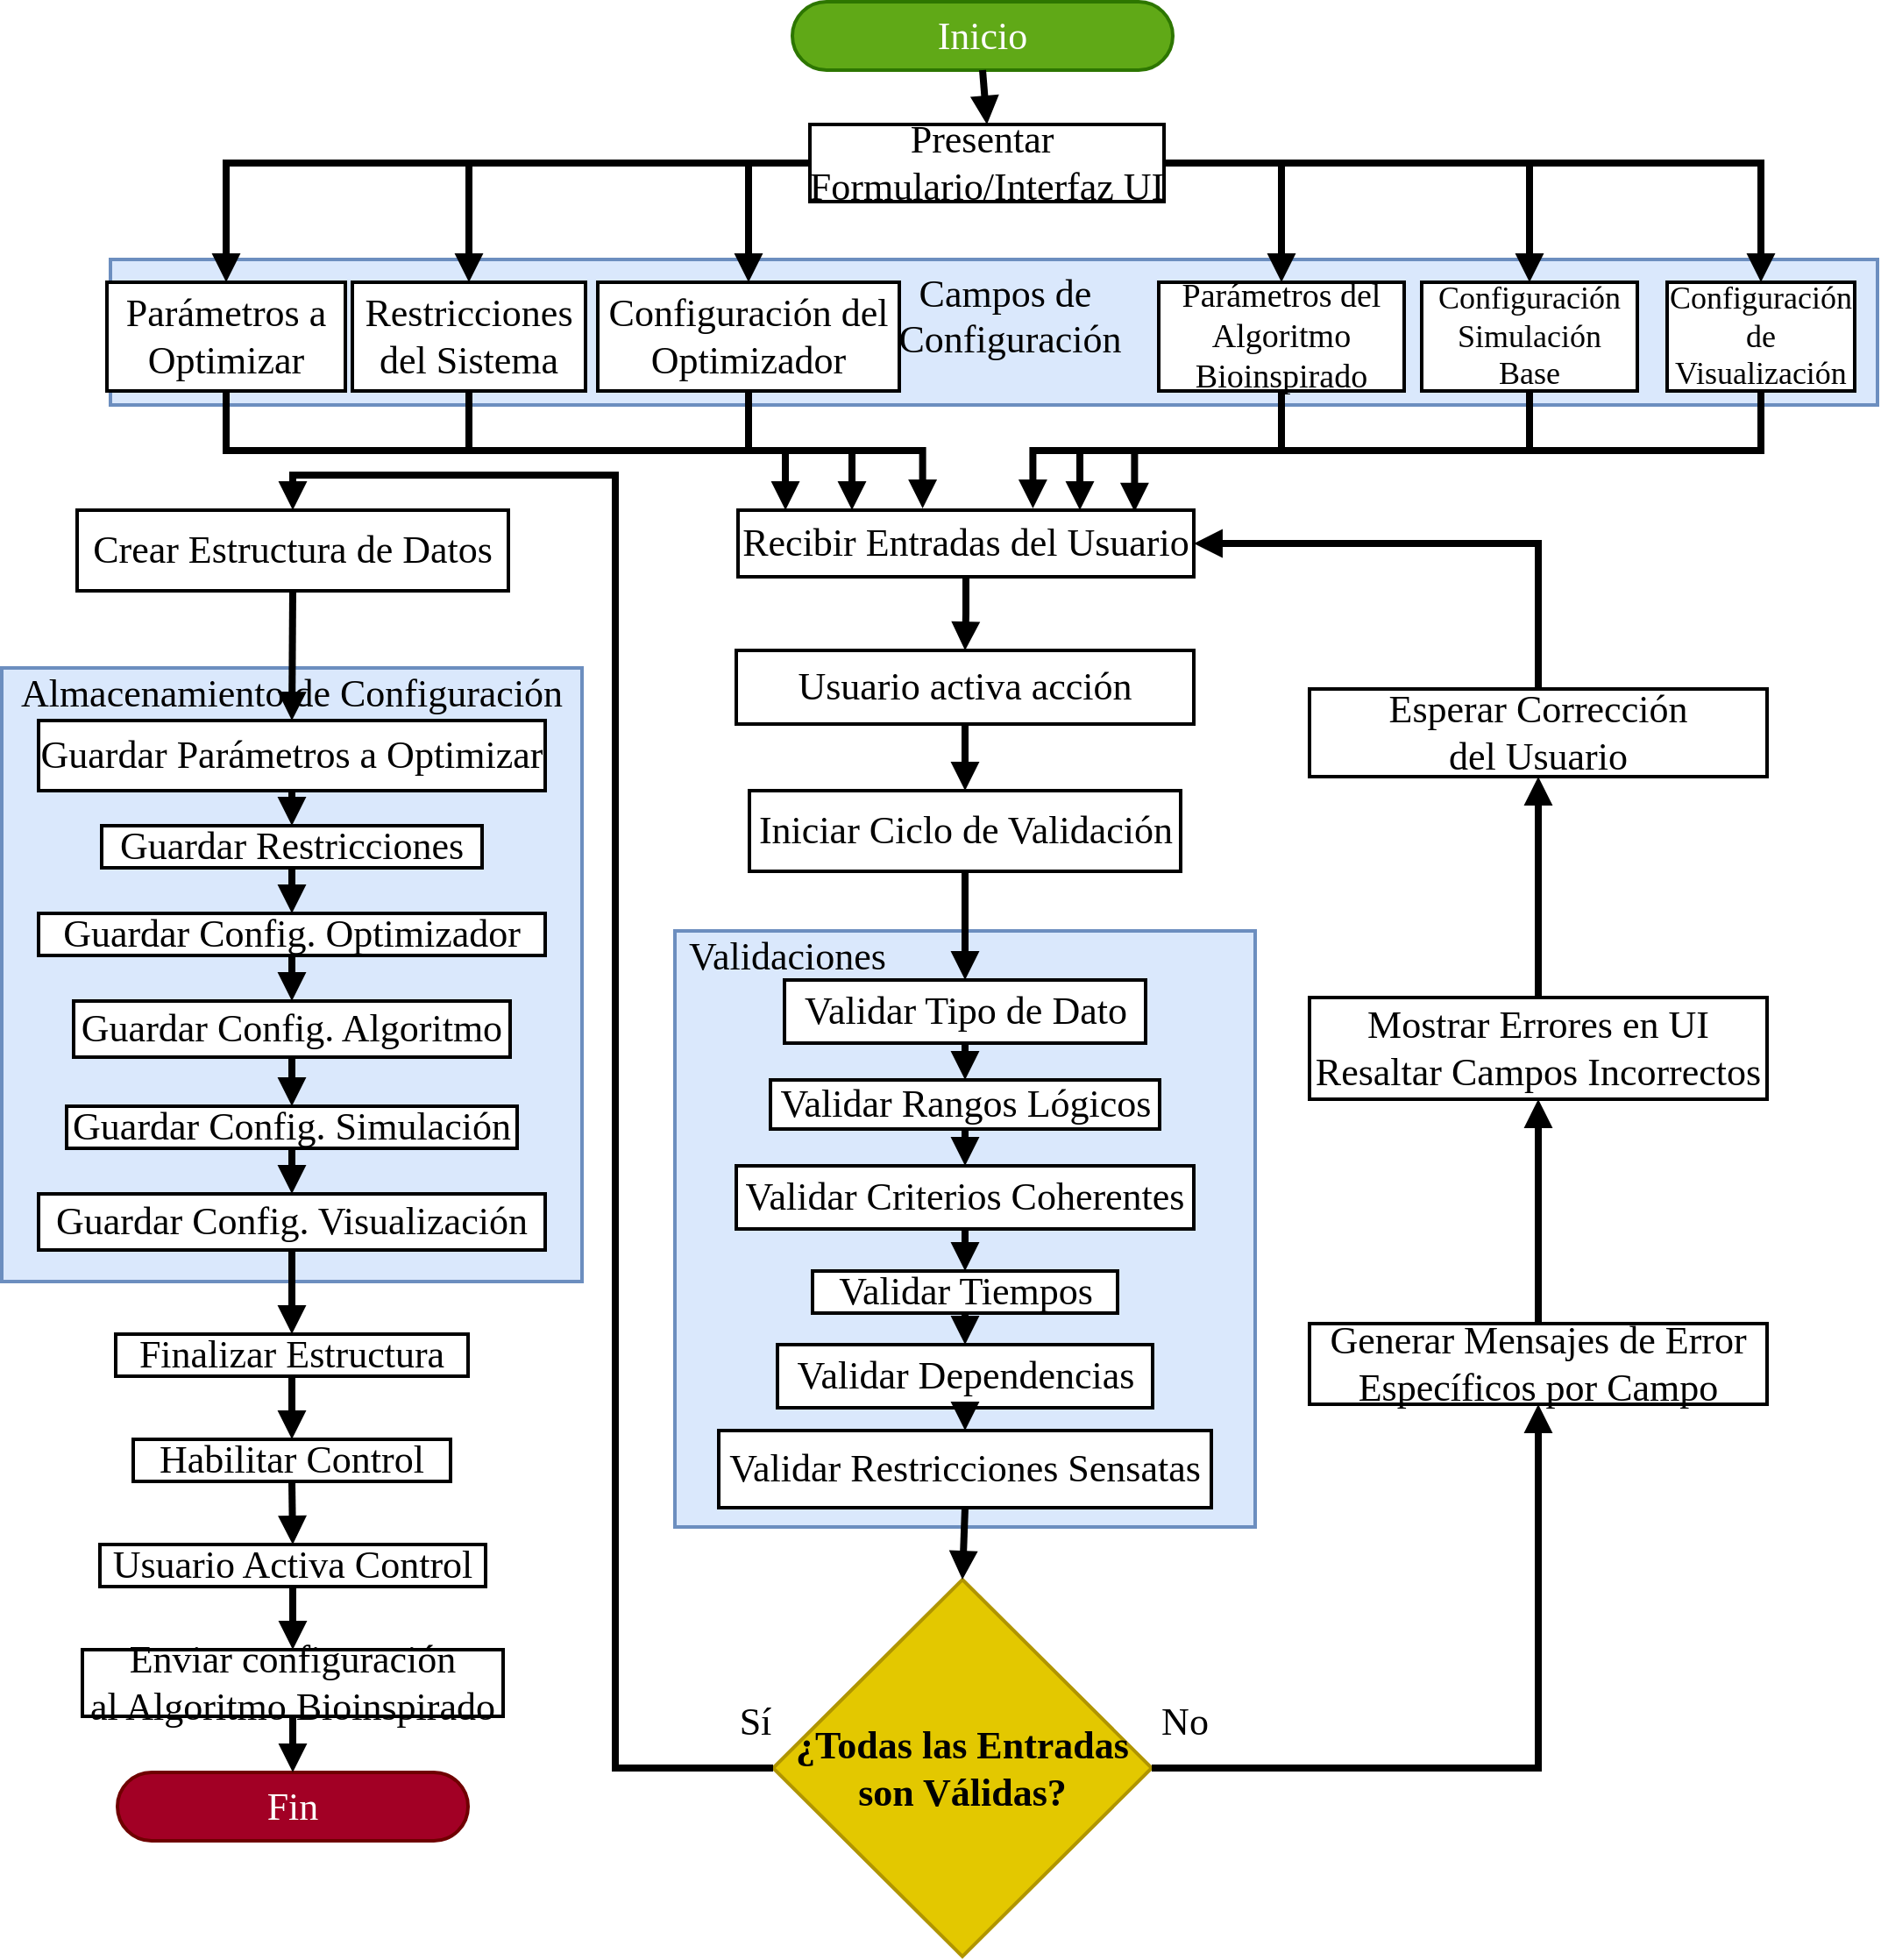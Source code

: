 <mxfile version="26.2.2" pages="16">
  <diagram name="Proceso01" id="eoqA4aUzOTYpibtuLTAf">
    <mxGraphModel dx="1606" dy="963" grid="1" gridSize="10" guides="1" tooltips="1" connect="1" arrows="1" fold="1" page="1" pageScale="1" pageWidth="827" pageHeight="1169" math="0" shadow="0">
      <root>
        <mxCell id="0" />
        <mxCell id="1" parent="0" />
        <mxCell id="r3dMwnE50491vOKrIVOp-1" value="Almacenamiento de Configuración" style="whiteSpace=wrap;strokeWidth=2;verticalAlign=top;comic=0;enumerate=0;fillColor=#dae8fc;strokeColor=#6c8ebf;fontSize=22;fontFamily=Times New Roman;spacingTop=-5;" parent="1" vertex="1">
          <mxGeometry x="150" y="470" width="331" height="350" as="geometry" />
        </mxCell>
        <mxCell id="r3dMwnE50491vOKrIVOp-2" value="Validaciones" style="whiteSpace=wrap;strokeWidth=2;verticalAlign=top;align=left;comic=0;enumerate=0;spacingLeft=6;fillColor=#dae8fc;strokeColor=#6c8ebf;fontSize=22;fontFamily=Times New Roman;spacingBottom=0;spacingTop=-5;" parent="1" vertex="1">
          <mxGeometry x="534" y="620" width="331" height="340" as="geometry" />
        </mxCell>
        <mxCell id="r3dMwnE50491vOKrIVOp-10" value="Validar Tipo de Dato" style="whiteSpace=wrap;strokeWidth=2;comic=0;enumerate=0;fontSize=22;fontFamily=Times New Roman;" parent="1" vertex="1">
          <mxGeometry x="596.5" y="648" width="206" height="36" as="geometry" />
        </mxCell>
        <mxCell id="r3dMwnE50491vOKrIVOp-11" value="Validar Rangos Lógicos" style="whiteSpace=wrap;strokeWidth=2;comic=0;enumerate=0;fontSize=22;fontFamily=Times New Roman;" parent="1" vertex="1">
          <mxGeometry x="588.5" y="705" width="222" height="28" as="geometry" />
        </mxCell>
        <mxCell id="r3dMwnE50491vOKrIVOp-12" value="Validar Criterios Coherentes" style="whiteSpace=wrap;strokeWidth=2;comic=0;enumerate=0;fontSize=22;fontFamily=Times New Roman;" parent="1" vertex="1">
          <mxGeometry x="569" y="754" width="261" height="36" as="geometry" />
        </mxCell>
        <mxCell id="r3dMwnE50491vOKrIVOp-13" value="Validar Tiempos" style="whiteSpace=wrap;strokeWidth=2;comic=0;enumerate=0;fontSize=22;fontFamily=Times New Roman;" parent="1" vertex="1">
          <mxGeometry x="612.5" y="814" width="174" height="24" as="geometry" />
        </mxCell>
        <mxCell id="r3dMwnE50491vOKrIVOp-14" value="Validar Dependencias" style="whiteSpace=wrap;strokeWidth=2;comic=0;enumerate=0;fontSize=22;fontFamily=Times New Roman;" parent="1" vertex="1">
          <mxGeometry x="592.5" y="856" width="214" height="36" as="geometry" />
        </mxCell>
        <mxCell id="r3dMwnE50491vOKrIVOp-15" value="Validar Restricciones Sensatas" style="whiteSpace=wrap;strokeWidth=2;comic=0;enumerate=0;fontSize=22;fontFamily=Times New Roman;" parent="1" vertex="1">
          <mxGeometry x="559" y="905" width="281" height="44" as="geometry" />
        </mxCell>
        <mxCell id="r3dMwnE50491vOKrIVOp-16" value="Guardar Parámetros a Optimizar" style="whiteSpace=wrap;strokeWidth=2;comic=0;enumerate=0;fontSize=22;fontFamily=Times New Roman;" parent="1" vertex="1">
          <mxGeometry x="171" y="500" width="289" height="40" as="geometry" />
        </mxCell>
        <mxCell id="r3dMwnE50491vOKrIVOp-17" value="Guardar Restricciones" style="whiteSpace=wrap;strokeWidth=2;comic=0;enumerate=0;fontSize=22;fontFamily=Times New Roman;" parent="1" vertex="1">
          <mxGeometry x="207" y="560" width="217" height="24" as="geometry" />
        </mxCell>
        <mxCell id="r3dMwnE50491vOKrIVOp-18" value="Guardar Config. Optimizador" style="whiteSpace=wrap;strokeWidth=2;comic=0;enumerate=0;fontSize=22;fontFamily=Times New Roman;" parent="1" vertex="1">
          <mxGeometry x="171" y="610" width="289" height="24" as="geometry" />
        </mxCell>
        <mxCell id="r3dMwnE50491vOKrIVOp-19" value="Guardar Config. Algoritmo" style="whiteSpace=wrap;strokeWidth=2;comic=0;enumerate=0;fontSize=22;fontFamily=Times New Roman;" parent="1" vertex="1">
          <mxGeometry x="191" y="660" width="249" height="32" as="geometry" />
        </mxCell>
        <mxCell id="r3dMwnE50491vOKrIVOp-20" value="Guardar Config. Simulación" style="whiteSpace=wrap;strokeWidth=2;comic=0;enumerate=0;fontSize=22;fontFamily=Times New Roman;" parent="1" vertex="1">
          <mxGeometry x="187" y="720" width="257" height="24" as="geometry" />
        </mxCell>
        <mxCell id="r3dMwnE50491vOKrIVOp-21" value="Guardar Config. Visualización" style="whiteSpace=wrap;strokeWidth=2;comic=0;enumerate=0;fontSize=22;fontFamily=Times New Roman;" parent="1" vertex="1">
          <mxGeometry x="171" y="770" width="289" height="32" as="geometry" />
        </mxCell>
        <mxCell id="r3dMwnE50491vOKrIVOp-22" value="Inicio" style="rounded=1;whiteSpace=wrap;arcSize=50;strokeWidth=2;comic=0;enumerate=0;fillColor=#60a917;fontColor=#ffffff;strokeColor=#2D7600;fontSize=22;fontFamily=Times New Roman;" parent="1" vertex="1">
          <mxGeometry x="601" y="90" width="217" height="39" as="geometry" />
        </mxCell>
        <mxCell id="r3dMwnE50491vOKrIVOp-23" value="Presentar &#xa;Formulario/Interfaz UI" style="whiteSpace=wrap;strokeWidth=2;comic=0;enumerate=0;fontSize=22;fontFamily=Times New Roman;" parent="1" vertex="1">
          <mxGeometry x="611" y="160" width="202" height="44" as="geometry" />
        </mxCell>
        <mxCell id="r3dMwnE50491vOKrIVOp-24" value="Recibir Entradas del Usuario" style="whiteSpace=wrap;strokeWidth=2;comic=0;enumerate=0;fontSize=22;fontFamily=Times New Roman;" parent="1" vertex="1">
          <mxGeometry x="570" y="380" width="260" height="38" as="geometry" />
        </mxCell>
        <mxCell id="r3dMwnE50491vOKrIVOp-25" value="Usuario activa acción" style="whiteSpace=wrap;strokeWidth=2;comic=0;enumerate=0;fontSize=22;fontFamily=Times New Roman;" parent="1" vertex="1">
          <mxGeometry x="569" y="460" width="261" height="42" as="geometry" />
        </mxCell>
        <mxCell id="r3dMwnE50491vOKrIVOp-26" value="Iniciar Ciclo de Validación" style="whiteSpace=wrap;strokeWidth=2;comic=0;enumerate=0;fontSize=22;fontFamily=Times New Roman;" parent="1" vertex="1">
          <mxGeometry x="576.5" y="540" width="246" height="46" as="geometry" />
        </mxCell>
        <mxCell id="r3dMwnE50491vOKrIVOp-27" value="¿Todas las Entradas&#xa;    son Válidas?" style="rhombus;strokeWidth=2;whiteSpace=wrap;comic=0;enumerate=0;fillColor=#e3c800;fontColor=#000000;strokeColor=#B09500;fontStyle=1;fontSize=22;fontFamily=Times New Roman;" parent="1" vertex="1">
          <mxGeometry x="590" y="990" width="216" height="215" as="geometry" />
        </mxCell>
        <mxCell id="r3dMwnE50491vOKrIVOp-28" value="Generar Mensajes de Error&#xa;Específicos por Campo" style="whiteSpace=wrap;strokeWidth=2;comic=0;enumerate=0;fontSize=22;fontFamily=Times New Roman;" parent="1" vertex="1">
          <mxGeometry x="896" y="844" width="261" height="46" as="geometry" />
        </mxCell>
        <mxCell id="r3dMwnE50491vOKrIVOp-29" value="Mostrar Errores en UI&#xa;Resaltar Campos Incorrectos" style="whiteSpace=wrap;strokeWidth=2;comic=0;enumerate=0;fontSize=22;fontFamily=Times New Roman;" parent="1" vertex="1">
          <mxGeometry x="896" y="658" width="261" height="58" as="geometry" />
        </mxCell>
        <mxCell id="r3dMwnE50491vOKrIVOp-30" value="Esperar Corrección&#xa;del Usuario" style="whiteSpace=wrap;strokeWidth=2;comic=0;enumerate=0;fontSize=22;fontFamily=Times New Roman;" parent="1" vertex="1">
          <mxGeometry x="896" y="482" width="261" height="50" as="geometry" />
        </mxCell>
        <mxCell id="r3dMwnE50491vOKrIVOp-31" value="Crear Estructura de Datos" style="whiteSpace=wrap;strokeWidth=2;comic=0;enumerate=0;fontSize=22;fontFamily=Times New Roman;" parent="1" vertex="1">
          <mxGeometry x="193" y="380" width="246" height="46" as="geometry" />
        </mxCell>
        <mxCell id="r3dMwnE50491vOKrIVOp-32" value="Finalizar Estructura" style="whiteSpace=wrap;strokeWidth=2;comic=0;enumerate=0;fontSize=22;fontFamily=Times New Roman;" parent="1" vertex="1">
          <mxGeometry x="215" y="850" width="201" height="24" as="geometry" />
        </mxCell>
        <mxCell id="r3dMwnE50491vOKrIVOp-33" value="Habilitar Control" style="whiteSpace=wrap;strokeWidth=2;comic=0;enumerate=0;fontSize=22;fontFamily=Times New Roman;" parent="1" vertex="1">
          <mxGeometry x="225" y="910" width="181" height="24" as="geometry" />
        </mxCell>
        <mxCell id="r3dMwnE50491vOKrIVOp-34" value="Usuario Activa Control" style="whiteSpace=wrap;strokeWidth=2;comic=0;enumerate=0;fontSize=22;fontFamily=Times New Roman;" parent="1" vertex="1">
          <mxGeometry x="206" y="970" width="220" height="24" as="geometry" />
        </mxCell>
        <mxCell id="r3dMwnE50491vOKrIVOp-35" value="Enviar configuración&#xa;    al Algoritmo Bioinspirado" style="whiteSpace=wrap;strokeWidth=2;comic=0;enumerate=0;fontSize=22;fontFamily=Times New Roman;" parent="1" vertex="1">
          <mxGeometry x="196" y="1030" width="240" height="38" as="geometry" />
        </mxCell>
        <mxCell id="r3dMwnE50491vOKrIVOp-36" value="Fin" style="rounded=1;whiteSpace=wrap;arcSize=50;strokeWidth=2;labelBorderColor=none;labelBackgroundColor=none;comic=0;enumerate=0;fillColor=#a20025;fontColor=#ffffff;strokeColor=#6F0000;fontSize=22;fontFamily=Times New Roman;" parent="1" vertex="1">
          <mxGeometry x="216" y="1100" width="200" height="39" as="geometry" />
        </mxCell>
        <mxCell id="r3dMwnE50491vOKrIVOp-37" value="" style="curved=1;startArrow=none;endArrow=block;exitX=0.5;exitY=1;entryX=0.5;entryY=0;rounded=0;comic=0;enumerate=0;fontSize=22;fontFamily=Times New Roman;strokeWidth=4;" parent="1" source="r3dMwnE50491vOKrIVOp-22" target="r3dMwnE50491vOKrIVOp-23" edge="1">
          <mxGeometry relative="1" as="geometry">
            <Array as="points" />
          </mxGeometry>
        </mxCell>
        <mxCell id="r3dMwnE50491vOKrIVOp-50" value="" style="startArrow=none;endArrow=block;exitX=0.5;exitY=1;entryX=0.5;entryY=0;rounded=0;comic=0;enumerate=0;edgeStyle=orthogonalEdgeStyle;exitDx=0;exitDy=0;fontFamily=Times New Roman;fontSize=22;strokeWidth=4;" parent="1" source="r3dMwnE50491vOKrIVOp-24" target="r3dMwnE50491vOKrIVOp-25" edge="1">
          <mxGeometry relative="1" as="geometry" />
        </mxCell>
        <mxCell id="r3dMwnE50491vOKrIVOp-51" value="" style="curved=1;startArrow=none;endArrow=block;exitX=0.5;exitY=1;entryX=0.5;entryY=0;rounded=0;comic=0;enumerate=0;fontFamily=Times New Roman;fontSize=22;strokeWidth=4;" parent="1" source="r3dMwnE50491vOKrIVOp-25" target="r3dMwnE50491vOKrIVOp-26" edge="1">
          <mxGeometry relative="1" as="geometry">
            <Array as="points" />
          </mxGeometry>
        </mxCell>
        <mxCell id="r3dMwnE50491vOKrIVOp-52" value="" style="curved=1;startArrow=none;endArrow=block;exitX=0.5;exitY=1;entryX=0.5;entryY=0;rounded=0;comic=0;enumerate=0;fontFamily=Times New Roman;fontSize=22;strokeWidth=4;" parent="1" source="r3dMwnE50491vOKrIVOp-26" target="r3dMwnE50491vOKrIVOp-10" edge="1">
          <mxGeometry relative="1" as="geometry">
            <Array as="points" />
          </mxGeometry>
        </mxCell>
        <mxCell id="r3dMwnE50491vOKrIVOp-53" value="" style="curved=1;startArrow=none;endArrow=block;exitX=0.5;exitY=1;entryX=0.5;entryY=0;rounded=0;comic=0;enumerate=0;fontFamily=Times New Roman;fontSize=22;strokeWidth=4;" parent="1" source="r3dMwnE50491vOKrIVOp-10" target="r3dMwnE50491vOKrIVOp-11" edge="1">
          <mxGeometry relative="1" as="geometry">
            <Array as="points" />
          </mxGeometry>
        </mxCell>
        <mxCell id="r3dMwnE50491vOKrIVOp-54" value="" style="curved=1;startArrow=none;endArrow=block;exitX=0.5;exitY=1;entryX=0.5;entryY=0;rounded=0;comic=0;enumerate=0;fontFamily=Times New Roman;fontSize=22;strokeWidth=4;" parent="1" source="r3dMwnE50491vOKrIVOp-11" target="r3dMwnE50491vOKrIVOp-12" edge="1">
          <mxGeometry relative="1" as="geometry">
            <Array as="points" />
          </mxGeometry>
        </mxCell>
        <mxCell id="r3dMwnE50491vOKrIVOp-55" value="" style="curved=1;startArrow=none;endArrow=block;exitX=0.5;exitY=1;entryX=0.5;entryY=0;rounded=0;comic=0;enumerate=0;fontFamily=Times New Roman;fontSize=22;strokeWidth=4;" parent="1" source="r3dMwnE50491vOKrIVOp-12" target="r3dMwnE50491vOKrIVOp-13" edge="1">
          <mxGeometry relative="1" as="geometry">
            <Array as="points" />
          </mxGeometry>
        </mxCell>
        <mxCell id="r3dMwnE50491vOKrIVOp-56" value="" style="curved=1;startArrow=none;endArrow=block;exitX=0.5;exitY=1;entryX=0.5;entryY=0;rounded=0;comic=0;enumerate=0;fontFamily=Times New Roman;fontSize=22;strokeWidth=4;" parent="1" source="r3dMwnE50491vOKrIVOp-13" target="r3dMwnE50491vOKrIVOp-14" edge="1">
          <mxGeometry relative="1" as="geometry">
            <Array as="points" />
          </mxGeometry>
        </mxCell>
        <mxCell id="r3dMwnE50491vOKrIVOp-57" value="" style="curved=1;startArrow=none;endArrow=block;exitX=0.5;exitY=1;entryX=0.5;entryY=0;rounded=0;comic=0;enumerate=0;fontFamily=Times New Roman;fontSize=22;strokeWidth=4;" parent="1" source="r3dMwnE50491vOKrIVOp-14" target="r3dMwnE50491vOKrIVOp-15" edge="1">
          <mxGeometry relative="1" as="geometry">
            <Array as="points" />
          </mxGeometry>
        </mxCell>
        <mxCell id="r3dMwnE50491vOKrIVOp-58" value="" style="curved=1;startArrow=none;endArrow=block;exitX=0.5;exitY=1;entryX=0.5;entryY=0;rounded=0;comic=0;enumerate=0;fontFamily=Times New Roman;fontSize=22;strokeWidth=4;" parent="1" source="r3dMwnE50491vOKrIVOp-15" target="r3dMwnE50491vOKrIVOp-27" edge="1">
          <mxGeometry relative="1" as="geometry">
            <Array as="points" />
          </mxGeometry>
        </mxCell>
        <mxCell id="r3dMwnE50491vOKrIVOp-59" value="No" style="startArrow=none;endArrow=block;exitX=1;exitY=0.5;entryX=0.5;entryY=1;rounded=0;entryDx=0;entryDy=0;verticalAlign=bottom;fontSize=22;labelPosition=center;verticalLabelPosition=top;align=center;spacingBottom=14;labelBackgroundColor=none;comic=0;enumerate=0;edgeStyle=orthogonalEdgeStyle;exitDx=0;exitDy=0;spacingLeft=-350;spacingRight=40;fontFamily=Times New Roman;strokeWidth=4;" parent="1" source="r3dMwnE50491vOKrIVOp-27" target="r3dMwnE50491vOKrIVOp-28" edge="1">
          <mxGeometry relative="1" as="geometry" />
        </mxCell>
        <mxCell id="r3dMwnE50491vOKrIVOp-60" value="" style="startArrow=none;endArrow=block;exitX=0.5;exitY=0;entryX=0.5;entryY=1;rounded=0;entryDx=0;entryDy=0;exitDx=0;exitDy=0;comic=0;enumerate=0;edgeStyle=orthogonalEdgeStyle;fontSize=22;fontFamily=Times New Roman;strokeWidth=4;" parent="1" source="r3dMwnE50491vOKrIVOp-28" target="r3dMwnE50491vOKrIVOp-29" edge="1">
          <mxGeometry relative="1" as="geometry" />
        </mxCell>
        <mxCell id="r3dMwnE50491vOKrIVOp-61" value="" style="startArrow=none;endArrow=block;exitX=0.5;exitY=0;entryX=0.5;entryY=1;rounded=0;exitDx=0;exitDy=0;entryDx=0;entryDy=0;comic=0;enumerate=0;edgeStyle=orthogonalEdgeStyle;fontSize=22;fontFamily=Times New Roman;strokeWidth=4;" parent="1" source="r3dMwnE50491vOKrIVOp-29" target="r3dMwnE50491vOKrIVOp-30" edge="1">
          <mxGeometry relative="1" as="geometry" />
        </mxCell>
        <mxCell id="r3dMwnE50491vOKrIVOp-62" value="" style="startArrow=none;endArrow=block;exitX=0.5;exitY=0;entryX=1;entryY=0.5;rounded=0;comic=0;enumerate=0;edgeStyle=orthogonalEdgeStyle;entryDx=0;entryDy=0;exitDx=0;exitDy=0;fontFamily=Times New Roman;fontSize=22;strokeWidth=4;" parent="1" source="r3dMwnE50491vOKrIVOp-30" target="r3dMwnE50491vOKrIVOp-24" edge="1">
          <mxGeometry relative="1" as="geometry" />
        </mxCell>
        <mxCell id="r3dMwnE50491vOKrIVOp-63" value="Sí" style="startArrow=none;endArrow=block;exitX=0;exitY=0.5;entryX=0.5;entryY=0.01;rounded=0;fontSize=22;labelPosition=center;verticalLabelPosition=bottom;align=center;verticalAlign=bottom;labelBackgroundColor=none;spacingBottom=-412;spacingTop=0;spacingLeft=160;exitDx=0;exitDy=0;comic=0;enumerate=0;edgeStyle=orthogonalEdgeStyle;spacingRight=0;fontFamily=Times New Roman;strokeWidth=4;" parent="1" source="r3dMwnE50491vOKrIVOp-27" target="r3dMwnE50491vOKrIVOp-31" edge="1">
          <mxGeometry relative="1" as="geometry">
            <Array as="points">
              <mxPoint x="500" y="1098" />
              <mxPoint x="500" y="360" />
              <mxPoint x="316" y="360" />
            </Array>
          </mxGeometry>
        </mxCell>
        <mxCell id="r3dMwnE50491vOKrIVOp-64" value="" style="curved=1;startArrow=none;endArrow=block;exitX=0.5;exitY=1.01;entryX=0.5;entryY=0;rounded=0;comic=0;enumerate=0;fontSize=22;fontFamily=Times New Roman;strokeWidth=4;" parent="1" source="r3dMwnE50491vOKrIVOp-31" target="r3dMwnE50491vOKrIVOp-16" edge="1">
          <mxGeometry relative="1" as="geometry">
            <Array as="points" />
          </mxGeometry>
        </mxCell>
        <mxCell id="r3dMwnE50491vOKrIVOp-65" value="" style="curved=1;startArrow=none;endArrow=block;exitX=0.5;exitY=1;entryX=0.5;entryY=0.01;rounded=0;comic=0;enumerate=0;fontSize=22;fontFamily=Times New Roman;strokeWidth=4;" parent="1" source="r3dMwnE50491vOKrIVOp-16" target="r3dMwnE50491vOKrIVOp-17" edge="1">
          <mxGeometry relative="1" as="geometry">
            <Array as="points" />
          </mxGeometry>
        </mxCell>
        <mxCell id="r3dMwnE50491vOKrIVOp-66" value="" style="curved=1;startArrow=none;endArrow=block;exitX=0.5;exitY=1.01;entryX=0.5;entryY=0;rounded=0;comic=0;enumerate=0;fontSize=22;fontFamily=Times New Roman;strokeWidth=4;" parent="1" source="r3dMwnE50491vOKrIVOp-17" target="r3dMwnE50491vOKrIVOp-18" edge="1">
          <mxGeometry relative="1" as="geometry">
            <Array as="points" />
          </mxGeometry>
        </mxCell>
        <mxCell id="r3dMwnE50491vOKrIVOp-67" value="" style="curved=1;startArrow=none;endArrow=block;exitX=0.5;exitY=1;entryX=0.5;entryY=0.01;rounded=0;comic=0;enumerate=0;fontSize=22;fontFamily=Times New Roman;strokeWidth=4;" parent="1" source="r3dMwnE50491vOKrIVOp-18" target="r3dMwnE50491vOKrIVOp-19" edge="1">
          <mxGeometry relative="1" as="geometry">
            <Array as="points" />
          </mxGeometry>
        </mxCell>
        <mxCell id="r3dMwnE50491vOKrIVOp-68" value="" style="curved=1;startArrow=none;endArrow=block;exitX=0.5;exitY=1.01;entryX=0.5;entryY=0.01;rounded=0;comic=0;enumerate=0;fontSize=22;fontFamily=Times New Roman;strokeWidth=4;" parent="1" source="r3dMwnE50491vOKrIVOp-19" target="r3dMwnE50491vOKrIVOp-20" edge="1">
          <mxGeometry relative="1" as="geometry">
            <Array as="points" />
          </mxGeometry>
        </mxCell>
        <mxCell id="r3dMwnE50491vOKrIVOp-69" value="" style="curved=1;startArrow=none;endArrow=block;exitX=0.5;exitY=1.01;entryX=0.5;entryY=0;rounded=0;comic=0;enumerate=0;fontSize=22;fontFamily=Times New Roman;strokeWidth=4;" parent="1" source="r3dMwnE50491vOKrIVOp-20" target="r3dMwnE50491vOKrIVOp-21" edge="1">
          <mxGeometry relative="1" as="geometry">
            <Array as="points" />
          </mxGeometry>
        </mxCell>
        <mxCell id="r3dMwnE50491vOKrIVOp-70" value="" style="curved=1;startArrow=none;endArrow=block;exitX=0.5;exitY=1;entryX=0.5;entryY=0.01;rounded=0;comic=0;enumerate=0;fontSize=22;fontFamily=Times New Roman;strokeWidth=4;" parent="1" source="r3dMwnE50491vOKrIVOp-21" target="r3dMwnE50491vOKrIVOp-32" edge="1">
          <mxGeometry relative="1" as="geometry">
            <Array as="points" />
          </mxGeometry>
        </mxCell>
        <mxCell id="r3dMwnE50491vOKrIVOp-71" value="" style="curved=1;startArrow=none;endArrow=block;exitX=0.5;exitY=1.01;entryX=0.5;entryY=0.01;rounded=0;comic=0;enumerate=0;fontSize=22;fontFamily=Times New Roman;strokeWidth=4;" parent="1" source="r3dMwnE50491vOKrIVOp-32" target="r3dMwnE50491vOKrIVOp-33" edge="1">
          <mxGeometry relative="1" as="geometry">
            <Array as="points" />
          </mxGeometry>
        </mxCell>
        <mxCell id="r3dMwnE50491vOKrIVOp-72" value="" style="curved=1;startArrow=none;endArrow=block;exitX=0.5;exitY=1.01;entryX=0.5;entryY=0.01;rounded=0;comic=0;enumerate=0;fontSize=22;fontFamily=Times New Roman;strokeWidth=4;" parent="1" source="r3dMwnE50491vOKrIVOp-33" target="r3dMwnE50491vOKrIVOp-34" edge="1">
          <mxGeometry relative="1" as="geometry">
            <Array as="points" />
          </mxGeometry>
        </mxCell>
        <mxCell id="r3dMwnE50491vOKrIVOp-73" value="" style="curved=1;startArrow=none;endArrow=block;exitX=0.5;exitY=1.01;entryX=0.5;entryY=0;rounded=0;comic=0;enumerate=0;fontSize=22;fontFamily=Times New Roman;strokeWidth=4;" parent="1" source="r3dMwnE50491vOKrIVOp-34" target="r3dMwnE50491vOKrIVOp-35" edge="1">
          <mxGeometry relative="1" as="geometry">
            <Array as="points" />
          </mxGeometry>
        </mxCell>
        <mxCell id="r3dMwnE50491vOKrIVOp-74" value="" style="curved=1;startArrow=none;endArrow=block;exitX=0.5;exitY=1;entryX=0.5;entryY=0.01;rounded=0;comic=0;enumerate=0;fontSize=22;fontFamily=Times New Roman;strokeWidth=4;" parent="1" source="r3dMwnE50491vOKrIVOp-35" target="r3dMwnE50491vOKrIVOp-36" edge="1">
          <mxGeometry relative="1" as="geometry">
            <Array as="points" />
          </mxGeometry>
        </mxCell>
        <mxCell id="r3dMwnE50491vOKrIVOp-3" value="Campos de&#xa; Configuración" style="whiteSpace=wrap;strokeWidth=2;verticalAlign=top;comic=0;enumerate=0;fillColor=#dae8fc;strokeColor=#6c8ebf;fontSize=22;spacingLeft=13;fontFamily=Times New Roman;" parent="1" vertex="1">
          <mxGeometry x="212" y="237" width="1008" height="83" as="geometry" />
        </mxCell>
        <mxCell id="r3dMwnE50491vOKrIVOp-4" value="Parámetros a&#xa;         Optimizar" style="whiteSpace=wrap;strokeWidth=2;comic=0;enumerate=0;fontSize=22;fontFamily=Times New Roman;" parent="1" vertex="1">
          <mxGeometry x="210" y="250" width="136" height="62" as="geometry" />
        </mxCell>
        <mxCell id="r3dMwnE50491vOKrIVOp-5" value="Restricciones &#xa;        del Sistema" style="whiteSpace=wrap;strokeWidth=2;comic=0;enumerate=0;fontSize=22;fontFamily=Times New Roman;" parent="1" vertex="1">
          <mxGeometry x="350" y="250" width="133" height="62" as="geometry" />
        </mxCell>
        <mxCell id="r3dMwnE50491vOKrIVOp-6" value="Configuración del &#xa;        Optimizador" style="whiteSpace=wrap;strokeWidth=2;comic=0;enumerate=0;fontSize=22;fontFamily=Times New Roman;" parent="1" vertex="1">
          <mxGeometry x="490" y="250" width="172" height="62" as="geometry" />
        </mxCell>
        <mxCell id="r3dMwnE50491vOKrIVOp-7" value="Parámetros del &#xa;        Algoritmo Bioinspirado" style="whiteSpace=wrap;strokeWidth=2;comic=0;enumerate=0;fontSize=19;fontFamily=Times New Roman;" parent="1" vertex="1">
          <mxGeometry x="810" y="250" width="140" height="62" as="geometry" />
        </mxCell>
        <mxCell id="r3dMwnE50491vOKrIVOp-8" value="Configuración &#xa;        Simulación Base" style="whiteSpace=wrap;strokeWidth=2;comic=0;enumerate=0;fontSize=18;fontFamily=Times New Roman;" parent="1" vertex="1">
          <mxGeometry x="960" y="250" width="123" height="62" as="geometry" />
        </mxCell>
        <mxCell id="r3dMwnE50491vOKrIVOp-9" value="Configuración de &#xa;        Visualización" style="whiteSpace=wrap;strokeWidth=2;comic=0;enumerate=0;fontSize=18;fontFamily=Times New Roman;" parent="1" vertex="1">
          <mxGeometry x="1100" y="250" width="107" height="62" as="geometry" />
        </mxCell>
        <mxCell id="r3dMwnE50491vOKrIVOp-41" value="" style="startArrow=none;endArrow=block;exitX=1;exitY=0.5;entryX=0.5;entryY=0;rounded=0;comic=0;enumerate=0;edgeStyle=orthogonalEdgeStyle;exitDx=0;exitDy=0;fontSize=22;fontFamily=Times New Roman;strokeWidth=4;" parent="1" source="r3dMwnE50491vOKrIVOp-23" target="r3dMwnE50491vOKrIVOp-7" edge="1">
          <mxGeometry relative="1" as="geometry" />
        </mxCell>
        <mxCell id="r3dMwnE50491vOKrIVOp-42" value="" style="startArrow=none;endArrow=block;exitX=1;exitY=0.5;entryX=0.5;entryY=0;rounded=0;comic=0;enumerate=0;edgeStyle=orthogonalEdgeStyle;exitDx=0;exitDy=0;fontSize=22;fontFamily=Times New Roman;strokeWidth=4;" parent="1" source="r3dMwnE50491vOKrIVOp-23" target="r3dMwnE50491vOKrIVOp-8" edge="1">
          <mxGeometry relative="1" as="geometry" />
        </mxCell>
        <mxCell id="r3dMwnE50491vOKrIVOp-43" value="" style="startArrow=none;endArrow=block;exitX=1;exitY=0.5;entryX=0.5;entryY=0;rounded=0;comic=0;enumerate=0;edgeStyle=orthogonalEdgeStyle;exitDx=0;exitDy=0;fontSize=22;fontFamily=Times New Roman;strokeWidth=4;" parent="1" source="r3dMwnE50491vOKrIVOp-23" target="r3dMwnE50491vOKrIVOp-9" edge="1">
          <mxGeometry relative="1" as="geometry" />
        </mxCell>
        <mxCell id="r3dMwnE50491vOKrIVOp-44" value="" style="startArrow=none;endArrow=block;exitX=0.5;exitY=1;entryX=0.104;entryY=0;rounded=0;comic=0;enumerate=0;edgeStyle=orthogonalEdgeStyle;entryDx=0;entryDy=0;entryPerimeter=0;fontFamily=Times New Roman;fontSize=22;strokeWidth=4;" parent="1" source="r3dMwnE50491vOKrIVOp-4" target="r3dMwnE50491vOKrIVOp-24" edge="1">
          <mxGeometry relative="1" as="geometry" />
        </mxCell>
        <mxCell id="r3dMwnE50491vOKrIVOp-45" value="" style="startArrow=none;endArrow=block;exitX=0.5;exitY=1;entryX=0.25;entryY=0;rounded=0;comic=0;enumerate=0;edgeStyle=orthogonalEdgeStyle;entryDx=0;entryDy=0;fontFamily=Times New Roman;fontSize=22;strokeWidth=4;" parent="1" source="r3dMwnE50491vOKrIVOp-5" target="r3dMwnE50491vOKrIVOp-24" edge="1">
          <mxGeometry relative="1" as="geometry" />
        </mxCell>
        <mxCell id="r3dMwnE50491vOKrIVOp-46" value="" style="startArrow=none;endArrow=block;exitX=0.5;exitY=1;entryX=0.405;entryY=-0.027;rounded=0;comic=0;enumerate=0;edgeStyle=orthogonalEdgeStyle;entryDx=0;entryDy=0;entryPerimeter=0;fontFamily=Times New Roman;fontSize=22;strokeWidth=4;" parent="1" source="r3dMwnE50491vOKrIVOp-6" target="r3dMwnE50491vOKrIVOp-24" edge="1">
          <mxGeometry relative="1" as="geometry" />
        </mxCell>
        <mxCell id="r3dMwnE50491vOKrIVOp-47" value="" style="startArrow=none;endArrow=block;exitX=0.5;exitY=1;entryX=0.647;entryY=-0.027;rounded=0;comic=0;enumerate=0;edgeStyle=orthogonalEdgeStyle;entryDx=0;entryDy=0;entryPerimeter=0;fontFamily=Times New Roman;fontSize=22;strokeWidth=4;" parent="1" source="r3dMwnE50491vOKrIVOp-7" target="r3dMwnE50491vOKrIVOp-24" edge="1">
          <mxGeometry relative="1" as="geometry" />
        </mxCell>
        <mxCell id="r3dMwnE50491vOKrIVOp-48" value="" style="startArrow=none;endArrow=block;exitX=0.5;exitY=1;entryX=0.75;entryY=0;rounded=0;comic=0;enumerate=0;edgeStyle=orthogonalEdgeStyle;entryDx=0;entryDy=0;fontFamily=Times New Roman;fontSize=22;strokeWidth=4;" parent="1" source="r3dMwnE50491vOKrIVOp-8" target="r3dMwnE50491vOKrIVOp-24" edge="1">
          <mxGeometry relative="1" as="geometry" />
        </mxCell>
        <mxCell id="r3dMwnE50491vOKrIVOp-49" value="" style="startArrow=none;endArrow=block;exitX=0.5;exitY=1;entryX=0.87;entryY=0.022;rounded=0;comic=0;enumerate=0;edgeStyle=orthogonalEdgeStyle;entryDx=0;entryDy=0;entryPerimeter=0;fontFamily=Times New Roman;fontSize=22;strokeWidth=4;" parent="1" source="r3dMwnE50491vOKrIVOp-9" target="r3dMwnE50491vOKrIVOp-24" edge="1">
          <mxGeometry relative="1" as="geometry" />
        </mxCell>
        <mxCell id="r3dMwnE50491vOKrIVOp-38" value="" style="startArrow=none;endArrow=block;exitX=0;exitY=0.5;entryX=0.5;entryY=0;rounded=0;comic=0;enumerate=0;edgeStyle=orthogonalEdgeStyle;exitDx=0;exitDy=0;fontSize=22;fontFamily=Times New Roman;strokeWidth=4;" parent="1" source="r3dMwnE50491vOKrIVOp-23" target="r3dMwnE50491vOKrIVOp-4" edge="1">
          <mxGeometry relative="1" as="geometry" />
        </mxCell>
        <mxCell id="r3dMwnE50491vOKrIVOp-39" value="" style="startArrow=none;endArrow=block;exitX=0;exitY=0.5;entryX=0.5;entryY=0;rounded=0;comic=0;enumerate=0;edgeStyle=orthogonalEdgeStyle;exitDx=0;exitDy=0;fontSize=22;fontFamily=Times New Roman;strokeWidth=4;" parent="1" source="r3dMwnE50491vOKrIVOp-23" target="r3dMwnE50491vOKrIVOp-5" edge="1">
          <mxGeometry relative="1" as="geometry" />
        </mxCell>
        <mxCell id="r3dMwnE50491vOKrIVOp-40" value="" style="startArrow=none;endArrow=block;exitX=0;exitY=0.5;entryX=0.5;entryY=0;rounded=0;comic=0;enumerate=0;edgeStyle=orthogonalEdgeStyle;exitDx=0;exitDy=0;fontSize=22;fontFamily=Times New Roman;strokeWidth=4;" parent="1" source="r3dMwnE50491vOKrIVOp-23" target="r3dMwnE50491vOKrIVOp-6" edge="1">
          <mxGeometry relative="1" as="geometry" />
        </mxCell>
      </root>
    </mxGraphModel>
  </diagram>
  <diagram id="_Plll4fYTOLPsoY_iBAf" name="Proceso02">
    <mxGraphModel dx="2088" dy="1252" grid="1" gridSize="10" guides="1" tooltips="1" connect="1" arrows="1" fold="1" page="1" pageScale="1" pageWidth="827" pageHeight="1169" math="0" shadow="0">
      <root>
        <mxCell id="0" />
        <mxCell id="1" parent="0" />
        <mxCell id="xEGME3urVTz4PtqWntAS-1" value="Generación de Individuo" style="whiteSpace=wrap;strokeWidth=2;fontSize=22;verticalAlign=top;align=left;spacingLeft=10;fillColor=#dae8fc;strokeColor=#6c8ebf;fontFamily=Times New Roman;" parent="1" vertex="1">
          <mxGeometry x="20" y="1228" width="660" height="912" as="geometry" />
        </mxCell>
        <mxCell id="xEGME3urVTz4PtqWntAS-2" value="Lectura de Configuración" style="whiteSpace=wrap;strokeWidth=2;fontSize=22;verticalAlign=top;align=left;spacingLeft=10;fillColor=#dae8fc;strokeColor=#6c8ebf;fontFamily=Times New Roman;" parent="1" vertex="1">
          <mxGeometry x="679.5" y="280" width="330" height="438" as="geometry" />
        </mxCell>
        <mxCell id="xEGME3urVTz4PtqWntAS-3" value="Inicio" style="rounded=1;whiteSpace=wrap;arcSize=50;strokeWidth=2;comic=0;enumerate=0;fillColor=#60a917;fontColor=#ffffff;strokeColor=#2D7600;fontSize=22;fontFamily=Times New Roman;" parent="1" vertex="1">
          <mxGeometry x="718" y="110" width="253" height="54" as="geometry" />
        </mxCell>
        <mxCell id="xEGME3urVTz4PtqWntAS-4" value="Acceder a ConfigurationData" style="whiteSpace=wrap;strokeWidth=2;fontSize=22;fontFamily=Times New Roman;" parent="1" vertex="1">
          <mxGeometry x="714.5" y="190" width="260" height="54" as="geometry" />
        </mxCell>
        <mxCell id="xEGME3urVTz4PtqWntAS-5" value="Obtener Tamaño de Población N" style="whiteSpace=wrap;strokeWidth=2;fontSize=22;fontFamily=Times New Roman;" parent="1" vertex="1">
          <mxGeometry x="714.5" y="336" width="260" height="62" as="geometry" />
        </mxCell>
        <mxCell id="xEGME3urVTz4PtqWntAS-6" value="Identificar Parámetros a Optimizar" style="whiteSpace=wrap;strokeWidth=2;fontSize=22;fontFamily=Times New Roman;" parent="1" vertex="1">
          <mxGeometry x="714.5" y="428" width="260" height="68" as="geometry" />
        </mxCell>
        <mxCell id="xEGME3urVTz4PtqWntAS-7" value="Extraer Rangos para Cada Parámetro" style="whiteSpace=wrap;strokeWidth=2;fontSize=22;fontFamily=Times New Roman;" parent="1" vertex="1">
          <mxGeometry x="714.5" y="528" width="260" height="74" as="geometry" />
        </mxCell>
        <mxCell id="xEGME3urVTz4PtqWntAS-8" value="Verificar Configuración" style="whiteSpace=wrap;strokeWidth=2;fontSize=22;fontFamily=Times New Roman;" parent="1" vertex="1">
          <mxGeometry x="714.5" y="638" width="260" height="54" as="geometry" />
        </mxCell>
        <mxCell id="xEGME3urVTz4PtqWntAS-9" value="Crear Estructura de Datos para&#xa;Almacenar la Población Inicial" style="whiteSpace=wrap;strokeWidth=2;fontSize=20;fontFamily=Times New Roman;" parent="1" vertex="1">
          <mxGeometry x="715" y="760" width="260" height="70" as="geometry" />
        </mxCell>
        <mxCell id="xEGME3urVTz4PtqWntAS-10" value="Inicializar Contador&#xa;de Individuos i = 0" style="whiteSpace=wrap;strokeWidth=2;fontSize=22;fontFamily=Times New Roman;" parent="1" vertex="1">
          <mxGeometry x="715" y="860" width="260" height="50" as="geometry" />
        </mxCell>
        <mxCell id="xEGME3urVTz4PtqWntAS-11" value="¿Contador i &lt; Tamaño&#xa;de Población N?" style="rhombus;strokeWidth=2;whiteSpace=wrap;fontSize=22;fillColor=#e3c800;fontColor=#000000;strokeColor=#B09500;fontFamily=Times New Roman;" parent="1" vertex="1">
          <mxGeometry x="706" y="930" width="278" height="278" as="geometry" />
        </mxCell>
        <mxCell id="xEGME3urVTz4PtqWntAS-12" value="Verificar Población Generada" style="whiteSpace=wrap;strokeWidth=2;fontSize=22;fontFamily=Times New Roman;" parent="1" vertex="1">
          <mxGeometry x="715" y="1280" width="260" height="60" as="geometry" />
        </mxCell>
        <mxCell id="xEGME3urVTz4PtqWntAS-13" value="Iniciar Generación del&#xa;Individuo i" style="whiteSpace=wrap;strokeWidth=2;fontSize=22;fontFamily=Times New Roman;" parent="1" vertex="1">
          <mxGeometry x="216" y="1100" width="260" height="78" as="geometry" />
        </mxCell>
        <mxCell id="xEGME3urVTz4PtqWntAS-14" value="Crear Estructura para el Nuevo Individuo" style="whiteSpace=wrap;strokeWidth=2;fontSize=22;fontFamily=Times New Roman;" parent="1" vertex="1">
          <mxGeometry x="42" y="1296" width="608" height="40" as="geometry" />
        </mxCell>
        <mxCell id="xEGME3urVTz4PtqWntAS-15" value="Identificar Todos los Parámetros que Necesitan Valores" style="whiteSpace=wrap;strokeWidth=2;fontSize=22;fontFamily=Times New Roman;" parent="1" vertex="1">
          <mxGeometry x="42" y="1376" width="608" height="52" as="geometry" />
        </mxCell>
        <mxCell id="xEGME3urVTz4PtqWntAS-16" value="Iniciar Bucle para Cada Parámetro j" style="whiteSpace=wrap;strokeWidth=2;fontSize=22;fontFamily=Times New Roman;" parent="1" vertex="1">
          <mxGeometry x="42" y="1456" width="608" height="52" as="geometry" />
        </mxCell>
        <mxCell id="xEGME3urVTz4PtqWntAS-17" value="¿Quedan Parámetros&#xa;por Generar?" style="rhombus;strokeWidth=2;whiteSpace=wrap;fontSize=22;fillColor=#e3c800;fontColor=#000000;strokeColor=#B09500;fontFamily=Times New Roman;" parent="1" vertex="1">
          <mxGeometry x="238" y="1526" width="216" height="216" as="geometry" />
        </mxCell>
        <mxCell id="xEGME3urVTz4PtqWntAS-18" value="Acceder al Rango del Parámetro j" style="whiteSpace=wrap;strokeWidth=2;fontSize=22;fontFamily=Times New Roman;" parent="1" vertex="1">
          <mxGeometry x="55" y="1736" width="260" height="66" as="geometry" />
        </mxCell>
        <mxCell id="xEGME3urVTz4PtqWntAS-19" value="Generar Valor Aleatorio&#xa;dentro del Rango" style="whiteSpace=wrap;strokeWidth=2;fontSize=22;fontFamily=Times New Roman;" parent="1" vertex="1">
          <mxGeometry x="55" y="1830" width="260" height="54" as="geometry" />
        </mxCell>
        <mxCell id="xEGME3urVTz4PtqWntAS-20" value="Asignar Valor Generado&#xa;al Parámetro j del Individuo" style="whiteSpace=wrap;strokeWidth=2;fontSize=22;fontFamily=Times New Roman;" parent="1" vertex="1">
          <mxGeometry x="55" y="1910" width="260" height="78" as="geometry" />
        </mxCell>
        <mxCell id="xEGME3urVTz4PtqWntAS-21" value="Pasar al Siguiente&#xa;Parámetro j+1" style="whiteSpace=wrap;strokeWidth=2;fontSize=22;fontFamily=Times New Roman;" parent="1" vertex="1">
          <mxGeometry x="58" y="2010" width="260" height="78" as="geometry" />
        </mxCell>
        <mxCell id="xEGME3urVTz4PtqWntAS-22" value="Finalizar Configuración&#xa;del Individuo i" style="whiteSpace=wrap;strokeWidth=2;fontSize=22;fontFamily=Times New Roman;" parent="1" vertex="1">
          <mxGeometry x="385" y="1736" width="260" height="58" as="geometry" />
        </mxCell>
        <mxCell id="xEGME3urVTz4PtqWntAS-23" value="Añadir Individuo Completo&#xa;a la Población" style="whiteSpace=wrap;strokeWidth=2;fontSize=22;fontFamily=Times New Roman;" parent="1" vertex="1">
          <mxGeometry x="715" y="1900" width="260" height="78" as="geometry" />
        </mxCell>
        <mxCell id="xEGME3urVTz4PtqWntAS-24" value="Incrementar Contador&#xa;i = i + 1" style="whiteSpace=wrap;strokeWidth=2;fontSize=22;fontFamily=Times New Roman;" parent="1" vertex="1">
          <mxGeometry x="715" y="2060" width="260" height="78" as="geometry" />
        </mxCell>
        <mxCell id="xEGME3urVTz4PtqWntAS-25" value="Validar Diversidad de la Población&#xa;(Opcional: Verificar distribución)" style="whiteSpace=wrap;strokeWidth=2;fontSize=22;fontFamily=Times New Roman;" parent="1" vertex="1">
          <mxGeometry x="715" y="1390" width="260" height="102" as="geometry" />
        </mxCell>
        <mxCell id="xEGME3urVTz4PtqWntAS-26" value="Finalizar Estructura de&#xa;Datos de la Población" style="whiteSpace=wrap;strokeWidth=2;fontSize=22;fontFamily=Times New Roman;" parent="1" vertex="1">
          <mxGeometry x="715" y="1540" width="260" height="78" as="geometry" />
        </mxCell>
        <mxCell id="xEGME3urVTz4PtqWntAS-27" value="Devolver Población Inicial&#xa;Completa (N individuos)" style="whiteSpace=wrap;strokeWidth=2;fontSize=22;fontFamily=Times New Roman;" parent="1" vertex="1">
          <mxGeometry x="715" y="1660" width="260" height="102" as="geometry" />
        </mxCell>
        <mxCell id="UqZjk2XjEpSJkNxyKnOX-3" value="Text" style="text;html=1;align=center;verticalAlign=middle;resizable=0;points=[];autosize=1;fontFamily=Times New Roman;fontSize=22;" parent="xEGME3urVTz4PtqWntAS-27" vertex="1">
          <mxGeometry x="184" y="20" width="60" height="40" as="geometry" />
        </mxCell>
        <mxCell id="xEGME3urVTz4PtqWntAS-28" value="Fin" style="rounded=1;whiteSpace=wrap;arcSize=50;strokeWidth=2;comic=0;enumerate=0;fillColor=#a20025;strokeColor=#6F0000;fontSize=22;fontColor=#ffffff;fontFamily=Times New Roman;" parent="1" vertex="1">
          <mxGeometry x="727" y="1800" width="236" height="54" as="geometry" />
        </mxCell>
        <mxCell id="xEGME3urVTz4PtqWntAS-29" value="" style="curved=1;startArrow=none;endArrow=block;exitX=0.5;exitY=1;entryX=0.5;entryY=0;rounded=0;fontSize=22;fontFamily=Times New Roman;strokeWidth=3;" parent="1" source="xEGME3urVTz4PtqWntAS-3" target="xEGME3urVTz4PtqWntAS-4" edge="1">
          <mxGeometry relative="1" as="geometry">
            <Array as="points" />
          </mxGeometry>
        </mxCell>
        <mxCell id="xEGME3urVTz4PtqWntAS-30" value="" style="curved=1;startArrow=none;endArrow=block;exitX=0.5;exitY=1;entryX=0.5;entryY=0;rounded=0;fontSize=22;fontFamily=Times New Roman;strokeWidth=3;" parent="1" source="xEGME3urVTz4PtqWntAS-4" target="xEGME3urVTz4PtqWntAS-5" edge="1">
          <mxGeometry relative="1" as="geometry">
            <Array as="points" />
          </mxGeometry>
        </mxCell>
        <mxCell id="xEGME3urVTz4PtqWntAS-31" value="" style="curved=1;startArrow=none;endArrow=block;exitX=0.5;exitY=1;entryX=0.5;entryY=0;rounded=0;fontSize=22;fontFamily=Times New Roman;strokeWidth=3;" parent="1" source="xEGME3urVTz4PtqWntAS-5" target="xEGME3urVTz4PtqWntAS-6" edge="1">
          <mxGeometry relative="1" as="geometry">
            <Array as="points" />
          </mxGeometry>
        </mxCell>
        <mxCell id="xEGME3urVTz4PtqWntAS-32" value="" style="curved=1;startArrow=none;endArrow=block;exitX=0.5;exitY=1;entryX=0.5;entryY=0;rounded=0;fontSize=22;fontFamily=Times New Roman;strokeWidth=3;" parent="1" source="xEGME3urVTz4PtqWntAS-6" target="xEGME3urVTz4PtqWntAS-7" edge="1">
          <mxGeometry relative="1" as="geometry">
            <Array as="points" />
          </mxGeometry>
        </mxCell>
        <mxCell id="xEGME3urVTz4PtqWntAS-33" value="" style="curved=1;startArrow=none;endArrow=block;exitX=0.5;exitY=1;entryX=0.5;entryY=0;rounded=0;fontSize=22;fontFamily=Times New Roman;strokeWidth=3;" parent="1" source="xEGME3urVTz4PtqWntAS-7" target="xEGME3urVTz4PtqWntAS-8" edge="1">
          <mxGeometry relative="1" as="geometry">
            <Array as="points" />
          </mxGeometry>
        </mxCell>
        <mxCell id="xEGME3urVTz4PtqWntAS-34" value="" style="curved=1;startArrow=none;endArrow=block;exitX=0.5;exitY=1;entryX=0.5;entryY=0;rounded=0;fontSize=22;fontFamily=Times New Roman;strokeWidth=3;" parent="1" source="xEGME3urVTz4PtqWntAS-8" target="xEGME3urVTz4PtqWntAS-9" edge="1">
          <mxGeometry relative="1" as="geometry">
            <Array as="points" />
          </mxGeometry>
        </mxCell>
        <mxCell id="xEGME3urVTz4PtqWntAS-35" value="" style="curved=1;startArrow=none;endArrow=block;exitX=0.5;exitY=1;entryX=0.5;entryY=0;rounded=0;fontSize=22;fontFamily=Times New Roman;strokeWidth=3;" parent="1" source="xEGME3urVTz4PtqWntAS-9" target="xEGME3urVTz4PtqWntAS-10" edge="1">
          <mxGeometry relative="1" as="geometry">
            <Array as="points" />
          </mxGeometry>
        </mxCell>
        <mxCell id="xEGME3urVTz4PtqWntAS-36" value="" style="curved=1;startArrow=none;endArrow=block;exitX=0.5;exitY=1;entryX=0.5;entryY=0;rounded=0;fontSize=22;fontFamily=Times New Roman;strokeWidth=3;" parent="1" source="xEGME3urVTz4PtqWntAS-10" target="xEGME3urVTz4PtqWntAS-11" edge="1">
          <mxGeometry relative="1" as="geometry">
            <Array as="points" />
          </mxGeometry>
        </mxCell>
        <mxCell id="xEGME3urVTz4PtqWntAS-37" value="No" style="startArrow=none;endArrow=block;exitX=0.5;exitY=1;entryX=0.5;entryY=0;rounded=0;fontSize=22;edgeStyle=orthogonalEdgeStyle;labelBackgroundColor=none;align=left;spacingBottom=40;fontFamily=Times New Roman;strokeWidth=3;" parent="1" source="xEGME3urVTz4PtqWntAS-11" target="xEGME3urVTz4PtqWntAS-12" edge="1">
          <mxGeometry relative="1" as="geometry" />
        </mxCell>
        <mxCell id="xEGME3urVTz4PtqWntAS-38" value="Sí" style="startArrow=none;endArrow=block;exitX=0;exitY=0.5;entryX=0.5;entryY=0.01;rounded=0;fontSize=22;edgeStyle=orthogonalEdgeStyle;exitDx=0;exitDy=0;labelBackgroundColor=none;verticalAlign=bottom;align=left;spacingLeft=170;fontFamily=Times New Roman;strokeWidth=3;" parent="1" source="xEGME3urVTz4PtqWntAS-11" target="xEGME3urVTz4PtqWntAS-13" edge="1">
          <mxGeometry relative="1" as="geometry" />
        </mxCell>
        <mxCell id="xEGME3urVTz4PtqWntAS-39" value="Sí" style="startArrow=none;endArrow=block;exitX=0;exitY=0.5;entryX=0.5;entryY=0;rounded=0;fontSize=22;edgeStyle=orthogonalEdgeStyle;exitDx=0;exitDy=0;labelBackgroundColor=none;spacingBottom=80;spacingLeft=80;fontFamily=Times New Roman;strokeWidth=3;" parent="1" source="xEGME3urVTz4PtqWntAS-17" target="xEGME3urVTz4PtqWntAS-18" edge="1">
          <mxGeometry relative="1" as="geometry" />
        </mxCell>
        <mxCell id="xEGME3urVTz4PtqWntAS-40" value="" style="curved=1;startArrow=none;endArrow=block;exitX=0.5;exitY=1;entryX=0.5;entryY=0;rounded=0;fontSize=22;fontFamily=Times New Roman;strokeWidth=3;" parent="1" source="xEGME3urVTz4PtqWntAS-18" target="xEGME3urVTz4PtqWntAS-19" edge="1">
          <mxGeometry relative="1" as="geometry">
            <Array as="points" />
          </mxGeometry>
        </mxCell>
        <mxCell id="xEGME3urVTz4PtqWntAS-41" value="" style="curved=1;startArrow=none;endArrow=block;exitX=0.5;exitY=1;entryX=0.5;entryY=0;rounded=0;fontSize=22;fontFamily=Times New Roman;strokeWidth=3;" parent="1" source="xEGME3urVTz4PtqWntAS-19" target="xEGME3urVTz4PtqWntAS-20" edge="1">
          <mxGeometry relative="1" as="geometry">
            <Array as="points" />
          </mxGeometry>
        </mxCell>
        <mxCell id="xEGME3urVTz4PtqWntAS-42" value="" style="curved=1;startArrow=none;endArrow=block;exitX=0.5;exitY=1;entryX=0.49;entryY=0;rounded=0;fontSize=22;fontFamily=Times New Roman;strokeWidth=3;" parent="1" source="xEGME3urVTz4PtqWntAS-20" target="xEGME3urVTz4PtqWntAS-21" edge="1">
          <mxGeometry relative="1" as="geometry">
            <Array as="points" />
          </mxGeometry>
        </mxCell>
        <mxCell id="xEGME3urVTz4PtqWntAS-43" value="" style="startArrow=none;endArrow=block;entryX=0.51;entryY=1;rounded=0;fontSize=22;edgeStyle=orthogonalEdgeStyle;fontFamily=Times New Roman;strokeWidth=3;" parent="1" source="xEGME3urVTz4PtqWntAS-21" target="xEGME3urVTz4PtqWntAS-17" edge="1">
          <mxGeometry relative="1" as="geometry">
            <Array as="points">
              <mxPoint x="188" y="2120" />
              <mxPoint x="348" y="2120" />
            </Array>
          </mxGeometry>
        </mxCell>
        <mxCell id="xEGME3urVTz4PtqWntAS-44" value="No" style="startArrow=none;endArrow=block;exitX=1;exitY=0.5;entryX=0.5;entryY=0;rounded=0;fontSize=22;edgeStyle=orthogonalEdgeStyle;exitDx=0;exitDy=0;labelBackgroundColor=none;verticalAlign=bottom;spacingBottom=20;spacingLeft=-80;fontFamily=Times New Roman;strokeWidth=3;" parent="1" source="xEGME3urVTz4PtqWntAS-17" target="xEGME3urVTz4PtqWntAS-22" edge="1">
          <mxGeometry relative="1" as="geometry" />
        </mxCell>
        <mxCell id="xEGME3urVTz4PtqWntAS-45" value="" style="curved=1;startArrow=none;endArrow=block;exitX=0.5;exitY=1.01;entryX=0.5;entryY=0.01;rounded=0;fontSize=22;fontFamily=Times New Roman;strokeWidth=3;" parent="1" source="xEGME3urVTz4PtqWntAS-13" target="xEGME3urVTz4PtqWntAS-14" edge="1">
          <mxGeometry relative="1" as="geometry">
            <Array as="points" />
          </mxGeometry>
        </mxCell>
        <mxCell id="xEGME3urVTz4PtqWntAS-46" value="" style="curved=1;startArrow=none;endArrow=block;exitX=0.5;exitY=1.01;entryX=0.5;entryY=0;rounded=0;fontSize=22;fontFamily=Times New Roman;strokeWidth=3;" parent="1" source="xEGME3urVTz4PtqWntAS-14" target="xEGME3urVTz4PtqWntAS-15" edge="1">
          <mxGeometry relative="1" as="geometry">
            <Array as="points" />
          </mxGeometry>
        </mxCell>
        <mxCell id="xEGME3urVTz4PtqWntAS-47" value="" style="curved=1;startArrow=none;endArrow=block;exitX=0.5;exitY=1;entryX=0.5;entryY=0.01;rounded=0;fontSize=22;fontFamily=Times New Roman;strokeWidth=3;" parent="1" source="xEGME3urVTz4PtqWntAS-15" target="xEGME3urVTz4PtqWntAS-16" edge="1">
          <mxGeometry relative="1" as="geometry">
            <Array as="points" />
          </mxGeometry>
        </mxCell>
        <mxCell id="xEGME3urVTz4PtqWntAS-48" value="" style="curved=1;startArrow=none;endArrow=block;exitX=0.5;exitY=1.01;entryX=0.5;entryY=0;rounded=0;fontSize=22;fontFamily=Times New Roman;strokeWidth=3;" parent="1" source="xEGME3urVTz4PtqWntAS-16" target="xEGME3urVTz4PtqWntAS-17" edge="1">
          <mxGeometry relative="1" as="geometry">
            <Array as="points" />
          </mxGeometry>
        </mxCell>
        <mxCell id="xEGME3urVTz4PtqWntAS-49" value="" style="startArrow=none;endArrow=block;exitX=0.5;exitY=1;entryX=0;entryY=0.5;rounded=0;fontSize=22;edgeStyle=orthogonalEdgeStyle;entryDx=0;entryDy=0;fontFamily=Times New Roman;strokeWidth=3;" parent="1" source="xEGME3urVTz4PtqWntAS-22" target="xEGME3urVTz4PtqWntAS-23" edge="1">
          <mxGeometry relative="1" as="geometry" />
        </mxCell>
        <mxCell id="xEGME3urVTz4PtqWntAS-50" value="" style="startArrow=none;endArrow=block;exitX=0.5;exitY=1;entryX=0.5;entryY=0;rounded=0;fontSize=22;entryDx=0;entryDy=0;edgeStyle=orthogonalEdgeStyle;fontFamily=Times New Roman;strokeWidth=3;" parent="1" source="xEGME3urVTz4PtqWntAS-23" target="xEGME3urVTz4PtqWntAS-24" edge="1">
          <mxGeometry relative="1" as="geometry" />
        </mxCell>
        <mxCell id="xEGME3urVTz4PtqWntAS-51" value="" style="startArrow=none;endArrow=block;exitX=1;exitY=0.5;entryX=1;entryY=0.5;rounded=0;fontSize=22;edgeStyle=orthogonalEdgeStyle;entryDx=0;entryDy=0;exitDx=0;exitDy=0;fontFamily=Times New Roman;strokeWidth=3;" parent="1" source="xEGME3urVTz4PtqWntAS-24" target="xEGME3urVTz4PtqWntAS-11" edge="1">
          <mxGeometry relative="1" as="geometry">
            <Array as="points">
              <mxPoint x="1010" y="2099" />
              <mxPoint x="1010" y="1069" />
            </Array>
          </mxGeometry>
        </mxCell>
        <mxCell id="xEGME3urVTz4PtqWntAS-52" value="" style="curved=1;startArrow=none;endArrow=block;exitX=0.5;exitY=1;entryX=0.5;entryY=0;rounded=0;fontSize=22;fontFamily=Times New Roman;strokeWidth=3;" parent="1" source="xEGME3urVTz4PtqWntAS-12" target="xEGME3urVTz4PtqWntAS-25" edge="1">
          <mxGeometry relative="1" as="geometry">
            <Array as="points" />
          </mxGeometry>
        </mxCell>
        <mxCell id="xEGME3urVTz4PtqWntAS-53" value="" style="curved=1;startArrow=none;endArrow=block;exitX=0.5;exitY=1;entryX=0.5;entryY=0.01;rounded=0;fontSize=22;fontFamily=Times New Roman;strokeWidth=3;" parent="1" source="xEGME3urVTz4PtqWntAS-25" target="xEGME3urVTz4PtqWntAS-26" edge="1">
          <mxGeometry relative="1" as="geometry">
            <Array as="points" />
          </mxGeometry>
        </mxCell>
        <mxCell id="xEGME3urVTz4PtqWntAS-54" value="" style="curved=1;startArrow=none;endArrow=block;exitX=0.5;exitY=1.01;entryX=0.5;entryY=0;rounded=0;fontSize=22;fontFamily=Times New Roman;strokeWidth=3;" parent="1" source="xEGME3urVTz4PtqWntAS-26" target="xEGME3urVTz4PtqWntAS-27" edge="1">
          <mxGeometry relative="1" as="geometry">
            <Array as="points" />
          </mxGeometry>
        </mxCell>
        <mxCell id="xEGME3urVTz4PtqWntAS-55" value="" style="curved=1;startArrow=none;endArrow=block;exitX=0.5;exitY=1;entryX=0.5;entryY=0;rounded=0;fontSize=22;fontFamily=Times New Roman;strokeWidth=3;" parent="1" source="xEGME3urVTz4PtqWntAS-27" target="xEGME3urVTz4PtqWntAS-28" edge="1">
          <mxGeometry relative="1" as="geometry">
            <Array as="points" />
          </mxGeometry>
        </mxCell>
      </root>
    </mxGraphModel>
  </diagram>
  <diagram id="LMrlgu1_m5wvcGTp6xxQ" name="Proceso03">
    <mxGraphModel dx="2088" dy="1252" grid="1" gridSize="10" guides="1" tooltips="1" connect="1" arrows="1" fold="1" page="1" pageScale="1" pageWidth="827" pageHeight="1169" math="0" shadow="0">
      <root>
        <mxCell id="0" />
        <mxCell id="1" parent="0" />
        <mxCell id="pub_hEohTnvZSbX4bLsf-2" value="Procesamiento y Mutación de Offspring1" style="whiteSpace=wrap;strokeWidth=2;fontSize=24;verticalAlign=top;align=left;spacingLeft=10;fillColor=#dae8fc;strokeColor=#6c8ebf;fontFamily=Times New Roman;" parent="1" vertex="1">
          <mxGeometry x="432" y="1670" width="797" height="680" as="geometry" />
        </mxCell>
        <mxCell id="pub_hEohTnvZSbX4bLsf-3" value="Selección de Padres por Torneo" style="whiteSpace=wrap;strokeWidth=2;fontSize=24;verticalAlign=top;align=left;spacingTop=0;spacingLeft=10;fillColor=#dae8fc;strokeColor=#6c8ebf;fontFamily=Times New Roman;" parent="1" vertex="1">
          <mxGeometry x="990" y="360" width="330" height="740" as="geometry" />
        </mxCell>
        <mxCell id="pub_hEohTnvZSbX4bLsf-4" value="Inicio" style="rounded=1;whiteSpace=wrap;arcSize=50;strokeWidth=2;fontSize=24;fillColor=#60a917;fontColor=#ffffff;strokeColor=#2D7600;fontFamily=Times New Roman;" parent="1" vertex="1">
          <mxGeometry x="814" y="20" width="64" height="39" as="geometry" />
        </mxCell>
        <mxCell id="pub_hEohTnvZSbX4bLsf-5" value="Inicializar Nueva Población Vacía (new_population)" style="whiteSpace=wrap;strokeWidth=2;fontSize=24;fontFamily=Times New Roman;" parent="1" vertex="1">
          <mxGeometry x="716" y="78" width="260" height="102" as="geometry" />
        </mxCell>
        <mxCell id="pub_hEohTnvZSbX4bLsf-6" value="¿Tamaño de &#xa;new_population &lt; N?" style="rhombus;strokeWidth=2;whiteSpace=wrap;fontSize=24;fillColor=#e3c800;fontColor=#000000;strokeColor=#B09500;fontFamily=Times New Roman;" parent="1" vertex="1">
          <mxGeometry x="745" y="200" width="202" height="202" as="geometry" />
        </mxCell>
        <mxCell id="pub_hEohTnvZSbX4bLsf-7" value="Devolver Nueva Población Completa" style="whiteSpace=wrap;strokeWidth=2;fontSize=24;fontFamily=Times New Roman;" parent="1" vertex="1">
          <mxGeometry x="610" y="701" width="230" height="78" as="geometry" />
        </mxCell>
        <mxCell id="pub_hEohTnvZSbX4bLsf-8" value="Fin" style="rounded=1;whiteSpace=wrap;arcSize=50;strokeWidth=2;fontSize=24;fillColor=#e51400;fontColor=#ffffff;strokeColor=#B20000;fontFamily=Times New Roman;" parent="1" vertex="1">
          <mxGeometry x="621" y="849" width="209" height="63" as="geometry" />
        </mxCell>
        <mxCell id="pub_hEohTnvZSbX4bLsf-10" value="Seleccionar k individuos aleatorios" style="whiteSpace=wrap;strokeWidth=2;fontSize=24;fontFamily=Times New Roman;" parent="1" vertex="1">
          <mxGeometry x="1025" y="400" width="260" height="80" as="geometry" />
        </mxCell>
        <mxCell id="pub_hEohTnvZSbX4bLsf-11" value="Comparar valores F_p de los k individuos seleccionados" style="whiteSpace=wrap;strokeWidth=2;fontSize=24;fontFamily=Times New Roman;" parent="1" vertex="1">
          <mxGeometry x="1025" y="510" width="260" height="102" as="geometry" />
        </mxCell>
        <mxCell id="pub_hEohTnvZSbX4bLsf-12" value="Elegir individuo con mejor F_p como Parent1" style="whiteSpace=wrap;strokeWidth=2;fontSize=24;fontFamily=Times New Roman;" parent="1" vertex="1">
          <mxGeometry x="1025" y="640" width="260" height="78" as="geometry" />
        </mxCell>
        <mxCell id="pub_hEohTnvZSbX4bLsf-13" value="Seleccionar k individuos aleatorios" style="whiteSpace=wrap;strokeWidth=2;fontSize=24;fontFamily=Times New Roman;" parent="1" vertex="1">
          <mxGeometry x="1025" y="750" width="260" height="78" as="geometry" />
        </mxCell>
        <mxCell id="pub_hEohTnvZSbX4bLsf-14" value="Comparar valores F_p de los k individuos seleccionados" style="whiteSpace=wrap;strokeWidth=2;fontSize=24;fontFamily=Times New Roman;" parent="1" vertex="1">
          <mxGeometry x="1025" y="860" width="260" height="102" as="geometry" />
        </mxCell>
        <mxCell id="pub_hEohTnvZSbX4bLsf-15" value="Elegir individuo con mejor F_p como Parent2" style="whiteSpace=wrap;strokeWidth=2;fontSize=24;fontFamily=Times New Roman;" parent="1" vertex="1">
          <mxGeometry x="1025" y="1000" width="260" height="78" as="geometry" />
        </mxCell>
        <mxCell id="pub_hEohTnvZSbX4bLsf-17" value="Generar número aleatorio r1 en [0,1]" style="whiteSpace=wrap;strokeWidth=2;fontSize=24;fontFamily=Times New Roman;" parent="1" vertex="1">
          <mxGeometry x="690" y="1064" width="260" height="78" as="geometry" />
        </mxCell>
        <mxCell id="pub_hEohTnvZSbX4bLsf-18" value="¿r1 &gt; Pc?" style="rhombus;strokeWidth=2;whiteSpace=wrap;fontSize=24;fillColor=#e3c800;fontColor=#000000;strokeColor=#B09500;fontFamily=Times New Roman;" parent="1" vertex="1">
          <mxGeometry x="762" y="1171" width="115" height="115" as="geometry" />
        </mxCell>
        <mxCell id="pub_hEohTnvZSbX4bLsf-19" value="Aplicar operador SBX con índice ηc a Parent1 y Parent2" style="whiteSpace=wrap;strokeWidth=2;fontSize=24;fontFamily=Times New Roman;" parent="1" vertex="1">
          <mxGeometry x="470" y="1260" width="260" height="88" as="geometry" />
        </mxCell>
        <mxCell id="pub_hEohTnvZSbX4bLsf-126" value="" style="edgeStyle=orthogonalEdgeStyle;rounded=0;orthogonalLoop=1;jettySize=auto;html=1;entryX=0.5;entryY=0;entryDx=0;entryDy=0;strokeWidth=4;fontFamily=Times New Roman;fontSize=24;" parent="1" source="pub_hEohTnvZSbX4bLsf-20" target="pub_hEohTnvZSbX4bLsf-125" edge="1">
          <mxGeometry relative="1" as="geometry">
            <Array as="points">
              <mxPoint x="602" y="1430" />
              <mxPoint x="831" y="1430" />
            </Array>
          </mxGeometry>
        </mxCell>
        <mxCell id="pub_hEohTnvZSbX4bLsf-20" value="Generar hijo1 y hijo2" style="whiteSpace=wrap;strokeWidth=2;fontSize=24;fontFamily=Times New Roman;" parent="1" vertex="1">
          <mxGeometry x="472" y="1380" width="260" height="38" as="geometry" />
        </mxCell>
        <mxCell id="pub_hEohTnvZSbX4bLsf-21" value="hijo1 = Copia(Parent1)" style="whiteSpace=wrap;strokeWidth=2;fontSize=24;fontFamily=Times New Roman;" parent="1" vertex="1">
          <mxGeometry x="932" y="1286" width="259" height="34" as="geometry" />
        </mxCell>
        <mxCell id="pub_hEohTnvZSbX4bLsf-127" style="edgeStyle=orthogonalEdgeStyle;rounded=0;orthogonalLoop=1;jettySize=auto;html=1;exitX=0.5;exitY=1;exitDx=0;exitDy=0;entryX=0.5;entryY=0;entryDx=0;entryDy=0;strokeWidth=4;fontFamily=Times New Roman;fontSize=24;" parent="1" source="pub_hEohTnvZSbX4bLsf-22" target="pub_hEohTnvZSbX4bLsf-125" edge="1">
          <mxGeometry relative="1" as="geometry">
            <Array as="points">
              <mxPoint x="1062" y="1430" />
              <mxPoint x="831" y="1430" />
            </Array>
          </mxGeometry>
        </mxCell>
        <mxCell id="pub_hEohTnvZSbX4bLsf-22" value="hijo2 = Copia(Parent2)" style="whiteSpace=wrap;strokeWidth=2;fontSize=24;fontFamily=Times New Roman;" parent="1" vertex="1">
          <mxGeometry x="932" y="1384" width="259" height="34" as="geometry" />
        </mxCell>
        <mxCell id="pub_hEohTnvZSbX4bLsf-24" value="Inicializar índice i = 0 (para recorrer parámetros del hijo)" style="whiteSpace=wrap;strokeWidth=2;fontSize=24;fontFamily=Times New Roman;" parent="1" vertex="1">
          <mxGeometry x="546" y="1710" width="569" height="38" as="geometry" />
        </mxCell>
        <mxCell id="pub_hEohTnvZSbX4bLsf-25" value="¿i &gt; número de parámetros?" style="rhombus;strokeWidth=2;whiteSpace=wrap;fontSize=24;fillColor=#e3c800;fontColor=#000000;strokeColor=#B09500;fontFamily=Times New Roman;" parent="1" vertex="1">
          <mxGeometry x="756.5" y="1780" width="148" height="148" as="geometry" />
        </mxCell>
        <mxCell id="pub_hEohTnvZSbX4bLsf-27" value="Obtener parámetro x_i del hijo" style="whiteSpace=wrap;strokeWidth=2;fontSize=24;fontFamily=Times New Roman;" parent="1" vertex="1">
          <mxGeometry x="865" y="1910" width="260" height="62" as="geometry" />
        </mxCell>
        <mxCell id="pub_hEohTnvZSbX4bLsf-28" value="Generar número aleatorio r2 en [0,1]" style="whiteSpace=wrap;strokeWidth=2;fontSize=24;fontFamily=Times New Roman;" parent="1" vertex="1">
          <mxGeometry x="865" y="2010" width="260" height="62" as="geometry" />
        </mxCell>
        <mxCell id="pub_hEohTnvZSbX4bLsf-169" value="No" style="edgeStyle=orthogonalEdgeStyle;rounded=0;orthogonalLoop=1;jettySize=auto;html=1;exitX=0;exitY=0.5;exitDx=0;exitDy=0;entryX=1;entryY=0.5;entryDx=0;entryDy=0;fontSize=24;strokeWidth=4;labelBackgroundColor=none;verticalAlign=top;spacingLeft=200;spacingBottom=0;spacingTop=25;fontFamily=Times New Roman;" parent="1" source="pub_hEohTnvZSbX4bLsf-29" target="pub_hEohTnvZSbX4bLsf-36" edge="1">
          <mxGeometry relative="1" as="geometry" />
        </mxCell>
        <mxCell id="pub_hEohTnvZSbX4bLsf-29" value="¿r2 &gt; Pm?" style="rhombus;strokeWidth=2;whiteSpace=wrap;fontSize=24;fillColor=#e3c800;fontColor=#000000;strokeColor=#B09500;fontFamily=Times New Roman;" parent="1" vertex="1">
          <mxGeometry x="935" y="2092" width="121" height="121" as="geometry" />
        </mxCell>
        <mxCell id="pub_hEohTnvZSbX4bLsf-30" value="Calcular x_i_mutado usando Mutación Polinomial con índice ηm y límites [xmin_i, xmax_i]" style="whiteSpace=wrap;strokeWidth=2;fontSize=24;fontFamily=Times New Roman;" parent="1" vertex="1">
          <mxGeometry x="950" y="2216" width="267.37" height="124" as="geometry" />
        </mxCell>
        <mxCell id="pub_hEohTnvZSbX4bLsf-31" value="hijo.x_i = x_i_mutado" style="whiteSpace=wrap;strokeWidth=2;fontSize=24;fontFamily=Times New Roman;" parent="1" vertex="1">
          <mxGeometry x="621.0" y="2188" width="242.64" height="42" as="geometry" />
        </mxCell>
        <mxCell id="pub_hEohTnvZSbX4bLsf-36" value="Incrementar i = i + 1" style="whiteSpace=wrap;strokeWidth=2;fontSize=24;fontFamily=Times New Roman;" parent="1" vertex="1">
          <mxGeometry x="499" y="2018" width="206" height="54" as="geometry" />
        </mxCell>
        <mxCell id="pub_hEohTnvZSbX4bLsf-166" value="" style="edgeStyle=orthogonalEdgeStyle;rounded=0;orthogonalLoop=1;jettySize=auto;html=1;fontFamily=Times New Roman;fontSize=24;strokeWidth=4;" parent="1" source="pub_hEohTnvZSbX4bLsf-37" target="pub_hEohTnvZSbX4bLsf-165" edge="1">
          <mxGeometry relative="1" as="geometry" />
        </mxCell>
        <mxCell id="pub_hEohTnvZSbX4bLsf-37" value="Añadir hijo a new_population" style="whiteSpace=wrap;strokeWidth=2;fontSize=24;fontFamily=Times New Roman;" parent="1" vertex="1">
          <mxGeometry x="453" y="1884" width="260" height="78" as="geometry" />
        </mxCell>
        <mxCell id="pub_hEohTnvZSbX4bLsf-170" value="Si" style="edgeStyle=orthogonalEdgeStyle;rounded=0;orthogonalLoop=1;jettySize=auto;html=1;exitX=0.5;exitY=1;exitDx=0;exitDy=0;entryX=0;entryY=0;entryDx=0;entryDy=0;strokeWidth=4;labelBackgroundColor=none;fontSize=24;verticalAlign=bottom;spacingLeft=10;spacingBottom=320;fontFamily=Times New Roman;" parent="1" source="pub_hEohTnvZSbX4bLsf-38" target="pub_hEohTnvZSbX4bLsf-124" edge="1">
          <mxGeometry relative="1" as="geometry">
            <Array as="points">
              <mxPoint x="430" y="1558" />
            </Array>
          </mxGeometry>
        </mxCell>
        <mxCell id="pub_hEohTnvZSbX4bLsf-38" value="¿Tamaño de&#xa;new_population &lt; N?" style="rhombus;strokeWidth=2;whiteSpace=wrap;fontSize=24;fillColor=#e3c800;fontColor=#000000;strokeColor=#B09500;fontFamily=Times New Roman;" parent="1" vertex="1">
          <mxGeometry x="291" y="940" width="278" height="278" as="geometry" />
        </mxCell>
        <mxCell id="pub_hEohTnvZSbX4bLsf-54" value="" style="curved=1;startArrow=none;endArrow=block;exitX=0.5;exitY=1;entryX=0.5;entryY=0;rounded=0;fontSize=24;fontFamily=Times New Roman;strokeWidth=4;" parent="1" source="pub_hEohTnvZSbX4bLsf-4" target="pub_hEohTnvZSbX4bLsf-5" edge="1">
          <mxGeometry relative="1" as="geometry">
            <Array as="points" />
          </mxGeometry>
        </mxCell>
        <mxCell id="pub_hEohTnvZSbX4bLsf-55" value="" style="curved=1;startArrow=none;endArrow=block;exitX=0.5;exitY=1;entryX=0.5;entryY=0;rounded=0;fontSize=24;fontFamily=Times New Roman;strokeWidth=4;" parent="1" source="pub_hEohTnvZSbX4bLsf-5" target="pub_hEohTnvZSbX4bLsf-6" edge="1">
          <mxGeometry relative="1" as="geometry">
            <Array as="points" />
          </mxGeometry>
        </mxCell>
        <mxCell id="pub_hEohTnvZSbX4bLsf-56" value="No" style="startArrow=none;endArrow=block;exitX=0.5;exitY=1;entryX=0.5;entryY=0.01;rounded=0;fontSize=24;labelBackgroundColor=none;edgeStyle=orthogonalEdgeStyle;strokeWidth=4;exitDx=0;exitDy=0;verticalAlign=bottom;spacingBottom=130;spacingLeft=150;fontFamily=Times New Roman;" parent="1" source="pub_hEohTnvZSbX4bLsf-6" target="pub_hEohTnvZSbX4bLsf-7" edge="1">
          <mxGeometry relative="1" as="geometry" />
        </mxCell>
        <mxCell id="pub_hEohTnvZSbX4bLsf-57" value="" style="curved=1;startArrow=none;endArrow=block;exitX=0.5;exitY=1.01;entryX=0.5;entryY=0;rounded=0;fontSize=24;fontFamily=Times New Roman;strokeWidth=4;" parent="1" source="pub_hEohTnvZSbX4bLsf-7" target="pub_hEohTnvZSbX4bLsf-8" edge="1">
          <mxGeometry relative="1" as="geometry">
            <Array as="points" />
          </mxGeometry>
        </mxCell>
        <mxCell id="pub_hEohTnvZSbX4bLsf-58" value="Sí" style="startArrow=none;endArrow=block;exitX=1;exitY=0.5;entryX=0.5;entryY=0;rounded=0;fontSize=24;labelBackgroundColor=none;edgeStyle=orthogonalEdgeStyle;strokeWidth=4;entryDx=0;entryDy=0;verticalAlign=bottom;spacingLeft=-120;exitDx=0;exitDy=0;fontFamily=Times New Roman;" parent="1" source="pub_hEohTnvZSbX4bLsf-6" target="pub_hEohTnvZSbX4bLsf-10" edge="1">
          <mxGeometry relative="1" as="geometry">
            <mxPoint x="1154.5" y="385" as="targetPoint" />
          </mxGeometry>
        </mxCell>
        <mxCell id="pub_hEohTnvZSbX4bLsf-60" value="" style="startArrow=none;endArrow=block;exitX=0.5;exitY=1.01;entryX=0.5;entryY=0;rounded=0;fontSize=24;labelBackgroundColor=none;edgeStyle=orthogonalEdgeStyle;strokeWidth=4;fontFamily=Times New Roman;" parent="1" source="pub_hEohTnvZSbX4bLsf-10" target="pub_hEohTnvZSbX4bLsf-11" edge="1">
          <mxGeometry relative="1" as="geometry" />
        </mxCell>
        <mxCell id="pub_hEohTnvZSbX4bLsf-61" value="" style="startArrow=none;endArrow=block;exitX=0.5;exitY=1;entryX=0.5;entryY=0.01;rounded=0;fontSize=24;labelBackgroundColor=none;edgeStyle=orthogonalEdgeStyle;strokeWidth=4;fontFamily=Times New Roman;" parent="1" source="pub_hEohTnvZSbX4bLsf-11" target="pub_hEohTnvZSbX4bLsf-12" edge="1">
          <mxGeometry relative="1" as="geometry" />
        </mxCell>
        <mxCell id="pub_hEohTnvZSbX4bLsf-62" value="" style="startArrow=none;endArrow=block;exitX=0.5;exitY=1.01;entryX=0.5;entryY=0.01;rounded=0;fontSize=24;labelBackgroundColor=none;edgeStyle=orthogonalEdgeStyle;strokeWidth=4;fontFamily=Times New Roman;" parent="1" source="pub_hEohTnvZSbX4bLsf-12" target="pub_hEohTnvZSbX4bLsf-13" edge="1">
          <mxGeometry relative="1" as="geometry" />
        </mxCell>
        <mxCell id="pub_hEohTnvZSbX4bLsf-63" value="" style="startArrow=none;endArrow=block;exitX=0.5;exitY=1.01;entryX=0.5;entryY=0;rounded=0;fontSize=24;labelBackgroundColor=none;edgeStyle=orthogonalEdgeStyle;strokeWidth=4;fontFamily=Times New Roman;" parent="1" source="pub_hEohTnvZSbX4bLsf-13" target="pub_hEohTnvZSbX4bLsf-14" edge="1">
          <mxGeometry relative="1" as="geometry" />
        </mxCell>
        <mxCell id="pub_hEohTnvZSbX4bLsf-64" value="" style="startArrow=none;endArrow=block;exitX=0.5;exitY=1;entryX=0.5;entryY=0.01;rounded=0;fontSize=24;labelBackgroundColor=none;edgeStyle=orthogonalEdgeStyle;strokeWidth=4;fontFamily=Times New Roman;" parent="1" source="pub_hEohTnvZSbX4bLsf-14" target="pub_hEohTnvZSbX4bLsf-15" edge="1">
          <mxGeometry relative="1" as="geometry" />
        </mxCell>
        <mxCell id="pub_hEohTnvZSbX4bLsf-65" value="" style="startArrow=none;endArrow=block;exitX=0;exitY=0.5;entryX=0.5;entryY=0;rounded=0;fontSize=24;labelBackgroundColor=none;edgeStyle=orthogonalEdgeStyle;strokeWidth=4;entryDx=0;entryDy=0;exitDx=0;exitDy=0;fontFamily=Times New Roman;" parent="1" source="pub_hEohTnvZSbX4bLsf-15" target="pub_hEohTnvZSbX4bLsf-17" edge="1">
          <mxGeometry relative="1" as="geometry">
            <mxPoint x="1155" y="1290" as="targetPoint" />
          </mxGeometry>
        </mxCell>
        <mxCell id="pub_hEohTnvZSbX4bLsf-67" value="" style="startArrow=none;endArrow=block;exitX=0.5;exitY=1.01;entryX=0.5;entryY=0;rounded=0;fontSize=24;labelBackgroundColor=none;edgeStyle=orthogonalEdgeStyle;strokeWidth=4;fontFamily=Times New Roman;" parent="1" source="pub_hEohTnvZSbX4bLsf-17" target="pub_hEohTnvZSbX4bLsf-18" edge="1">
          <mxGeometry relative="1" as="geometry" />
        </mxCell>
        <mxCell id="pub_hEohTnvZSbX4bLsf-68" value="Sí" style="startArrow=none;endArrow=block;exitX=0;exitY=0.5;entryX=0.5;entryY=0;rounded=0;fontSize=24;labelBackgroundColor=none;edgeStyle=orthogonalEdgeStyle;strokeWidth=4;exitDx=0;exitDy=0;verticalAlign=bottom;spacingLeft=170;fontFamily=Times New Roman;" parent="1" source="pub_hEohTnvZSbX4bLsf-18" target="pub_hEohTnvZSbX4bLsf-19" edge="1">
          <mxGeometry relative="1" as="geometry" />
        </mxCell>
        <mxCell id="pub_hEohTnvZSbX4bLsf-69" value="" style="startArrow=none;endArrow=block;exitX=0.5;exitY=1;entryX=0.5;entryY=0;rounded=0;fontSize=24;labelBackgroundColor=none;edgeStyle=orthogonalEdgeStyle;strokeWidth=4;fontFamily=Times New Roman;" parent="1" source="pub_hEohTnvZSbX4bLsf-19" target="pub_hEohTnvZSbX4bLsf-20" edge="1">
          <mxGeometry relative="1" as="geometry" />
        </mxCell>
        <mxCell id="pub_hEohTnvZSbX4bLsf-70" value="No" style="startArrow=none;endArrow=block;exitX=1;exitY=0.5;entryX=0.5;entryY=0;rounded=0;fontSize=24;labelBackgroundColor=none;edgeStyle=orthogonalEdgeStyle;strokeWidth=4;exitDx=0;exitDy=0;spacingLeft=-220;verticalAlign=bottom;fontFamily=Times New Roman;" parent="1" source="pub_hEohTnvZSbX4bLsf-18" target="pub_hEohTnvZSbX4bLsf-21" edge="1">
          <mxGeometry relative="1" as="geometry" />
        </mxCell>
        <mxCell id="pub_hEohTnvZSbX4bLsf-71" value="" style="startArrow=none;endArrow=block;exitX=0.5;exitY=1;entryX=0.5;entryY=0;rounded=0;fontSize=24;labelBackgroundColor=none;edgeStyle=orthogonalEdgeStyle;strokeWidth=4;fontFamily=Times New Roman;" parent="1" source="pub_hEohTnvZSbX4bLsf-21" target="pub_hEohTnvZSbX4bLsf-22" edge="1">
          <mxGeometry relative="1" as="geometry" />
        </mxCell>
        <mxCell id="pub_hEohTnvZSbX4bLsf-75" value="" style="startArrow=none;endArrow=block;exitX=0.5;exitY=1;entryX=0.5;entryY=0;rounded=0;fontSize=24;labelBackgroundColor=none;edgeStyle=orthogonalEdgeStyle;strokeWidth=4;fontFamily=Times New Roman;" parent="1" source="pub_hEohTnvZSbX4bLsf-24" target="pub_hEohTnvZSbX4bLsf-25" edge="1">
          <mxGeometry relative="1" as="geometry" />
        </mxCell>
        <mxCell id="pub_hEohTnvZSbX4bLsf-77" value="Sí" style="startArrow=none;endArrow=block;exitX=1;exitY=0.5;entryX=0.5;entryY=0;rounded=0;fontSize=24;labelBackgroundColor=none;edgeStyle=orthogonalEdgeStyle;strokeWidth=4;exitDx=0;exitDy=0;verticalAlign=bottom;spacingLeft=-120;fontFamily=Times New Roman;" parent="1" source="pub_hEohTnvZSbX4bLsf-25" target="pub_hEohTnvZSbX4bLsf-27" edge="1">
          <mxGeometry relative="1" as="geometry" />
        </mxCell>
        <mxCell id="pub_hEohTnvZSbX4bLsf-78" value="" style="startArrow=none;endArrow=block;exitX=0.5;exitY=1;entryX=0.5;entryY=0;rounded=0;fontSize=24;labelBackgroundColor=none;edgeStyle=orthogonalEdgeStyle;strokeWidth=4;fontFamily=Times New Roman;" parent="1" source="pub_hEohTnvZSbX4bLsf-27" target="pub_hEohTnvZSbX4bLsf-28" edge="1">
          <mxGeometry relative="1" as="geometry" />
        </mxCell>
        <mxCell id="pub_hEohTnvZSbX4bLsf-79" value="" style="startArrow=none;endArrow=block;exitX=0.5;exitY=1;entryX=0.5;entryY=0;rounded=0;fontSize=24;labelBackgroundColor=none;edgeStyle=orthogonalEdgeStyle;strokeWidth=4;fontFamily=Times New Roman;" parent="1" source="pub_hEohTnvZSbX4bLsf-28" target="pub_hEohTnvZSbX4bLsf-29" edge="1">
          <mxGeometry relative="1" as="geometry" />
        </mxCell>
        <mxCell id="pub_hEohTnvZSbX4bLsf-80" value="Sí" style="startArrow=none;endArrow=block;exitX=1;exitY=0.5;entryX=0.5;entryY=0;rounded=0;fontSize=24;labelBackgroundColor=none;edgeStyle=orthogonalEdgeStyle;strokeWidth=4;exitDx=0;exitDy=0;verticalAlign=bottom;spacingBottom=25;spacingTop=78;spacingLeft=-40;fontFamily=Times New Roman;" parent="1" source="pub_hEohTnvZSbX4bLsf-29" target="pub_hEohTnvZSbX4bLsf-30" edge="1">
          <mxGeometry relative="1" as="geometry" />
        </mxCell>
        <mxCell id="pub_hEohTnvZSbX4bLsf-81" value="" style="startArrow=none;endArrow=block;exitX=0;exitY=0.5;entryX=0.5;entryY=1;rounded=0;fontSize=24;labelBackgroundColor=none;edgeStyle=orthogonalEdgeStyle;strokeWidth=4;exitDx=0;exitDy=0;entryDx=0;entryDy=0;fontFamily=Times New Roman;" parent="1" source="pub_hEohTnvZSbX4bLsf-30" target="pub_hEohTnvZSbX4bLsf-31" edge="1">
          <mxGeometry relative="1" as="geometry" />
        </mxCell>
        <mxCell id="pub_hEohTnvZSbX4bLsf-82" value="" style="startArrow=none;endArrow=block;exitX=0;exitY=0.5;entryX=0.5;entryY=1;rounded=0;fontSize=24;labelBackgroundColor=none;edgeStyle=orthogonalEdgeStyle;strokeWidth=4;entryDx=0;entryDy=0;exitDx=0;exitDy=0;fontFamily=Times New Roman;" parent="1" source="pub_hEohTnvZSbX4bLsf-31" target="pub_hEohTnvZSbX4bLsf-36" edge="1">
          <mxGeometry relative="1" as="geometry">
            <Array as="points">
              <mxPoint x="602" y="2209" />
            </Array>
            <mxPoint x="762.0" y="2126" as="targetPoint" />
          </mxGeometry>
        </mxCell>
        <mxCell id="pub_hEohTnvZSbX4bLsf-90" value="" style="startArrow=none;endArrow=block;exitX=0.5;exitY=0;entryX=0.5;entryY=1;rounded=0;fontSize=24;labelBackgroundColor=none;edgeStyle=orthogonalEdgeStyle;strokeWidth=4;entryDx=0;entryDy=0;exitDx=0;exitDy=0;fontFamily=Times New Roman;" parent="1" source="pub_hEohTnvZSbX4bLsf-36" target="pub_hEohTnvZSbX4bLsf-25" edge="1">
          <mxGeometry relative="1" as="geometry">
            <Array as="points">
              <mxPoint x="602" y="1990" />
              <mxPoint x="830" y="1990" />
            </Array>
            <mxPoint x="745" y="3517" as="sourcePoint" />
            <mxPoint x="761.5" y="1928.0" as="targetPoint" />
          </mxGeometry>
        </mxCell>
        <mxCell id="pub_hEohTnvZSbX4bLsf-91" value="No" style="startArrow=none;endArrow=block;exitX=0;exitY=0.5;entryX=1;entryY=0.5;rounded=0;fontSize=24;labelBackgroundColor=none;edgeStyle=orthogonalEdgeStyle;strokeWidth=4;exitDx=0;exitDy=0;entryDx=0;entryDy=0;spacingBottom=110;spacingLeft=10;fontFamily=Times New Roman;" parent="1" source="pub_hEohTnvZSbX4bLsf-25" target="pub_hEohTnvZSbX4bLsf-37" edge="1">
          <mxGeometry relative="1" as="geometry">
            <Array as="points">
              <mxPoint x="740" y="1854" />
              <mxPoint x="740" y="1923" />
            </Array>
            <mxPoint x="588.5" y="2482" as="sourcePoint" />
          </mxGeometry>
        </mxCell>
        <mxCell id="pub_hEohTnvZSbX4bLsf-93" value="No" style="startArrow=none;endArrow=block;exitX=0.5;exitY=0;entryX=0;entryY=0.5;rounded=0;fontSize=24;labelBackgroundColor=none;edgeStyle=orthogonalEdgeStyle;strokeWidth=4;entryDx=0;entryDy=0;exitDx=0;exitDy=0;align=left;spacingTop=930;fontFamily=Times New Roman;" parent="1" source="pub_hEohTnvZSbX4bLsf-38" target="pub_hEohTnvZSbX4bLsf-6" edge="1">
          <mxGeometry relative="1" as="geometry">
            <Array as="points">
              <mxPoint x="429" y="301" />
            </Array>
          </mxGeometry>
        </mxCell>
        <mxCell id="pub_hEohTnvZSbX4bLsf-160" value="SI" style="edgeStyle=orthogonalEdgeStyle;rounded=0;orthogonalLoop=1;jettySize=auto;html=1;exitX=0.5;exitY=1;exitDx=0;exitDy=0;entryX=0.5;entryY=0;entryDx=0;entryDy=0;strokeWidth=4;labelBackgroundColor=none;fontSize=24;align=left;spacingBottom=20;fontFamily=Times New Roman;" parent="1" source="pub_hEohTnvZSbX4bLsf-124" target="pub_hEohTnvZSbX4bLsf-24" edge="1">
          <mxGeometry relative="1" as="geometry" />
        </mxCell>
        <mxCell id="pub_hEohTnvZSbX4bLsf-163" value="No" style="edgeStyle=orthogonalEdgeStyle;rounded=0;orthogonalLoop=1;jettySize=auto;html=1;exitX=0;exitY=0.5;exitDx=0;exitDy=0;entryX=0;entryY=0.5;entryDx=0;entryDy=0;strokeWidth=4;fontSize=24;labelBackgroundColor=none;spacingTop=0;spacingLeft=940;spacingBottom=-20;fontFamily=Times New Roman;" parent="1" source="pub_hEohTnvZSbX4bLsf-124" target="pub_hEohTnvZSbX4bLsf-38" edge="1">
          <mxGeometry relative="1" as="geometry">
            <Array as="points">
              <mxPoint x="250" y="1595" />
              <mxPoint x="250" y="1079" />
            </Array>
          </mxGeometry>
        </mxCell>
        <mxCell id="pub_hEohTnvZSbX4bLsf-124" value="k &lt; numHijos (2)" style="rhombus;strokeWidth=2;whiteSpace=wrap;fontSize=24;fillColor=#e3c800;fontColor=#000000;strokeColor=#B09500;fontFamily=Times New Roman;" parent="1" vertex="1">
          <mxGeometry x="731" y="1522" width="199" height="145" as="geometry" />
        </mxCell>
        <mxCell id="pub_hEohTnvZSbX4bLsf-128" style="edgeStyle=orthogonalEdgeStyle;rounded=0;orthogonalLoop=1;jettySize=auto;html=1;exitX=0.5;exitY=1;exitDx=0;exitDy=0;entryX=0.5;entryY=0;entryDx=0;entryDy=0;strokeWidth=4;fontFamily=Times New Roman;fontSize=24;" parent="1" source="pub_hEohTnvZSbX4bLsf-125" target="pub_hEohTnvZSbX4bLsf-124" edge="1">
          <mxGeometry relative="1" as="geometry" />
        </mxCell>
        <mxCell id="pub_hEohTnvZSbX4bLsf-125" value="Inicializar indice k = 0 (para recorrer hijos)" style="whiteSpace=wrap;strokeWidth=2;fontSize=24;fontFamily=Times New Roman;" parent="1" vertex="1">
          <mxGeometry x="611" y="1460" width="439" height="38" as="geometry" />
        </mxCell>
        <mxCell id="pub_hEohTnvZSbX4bLsf-167" style="edgeStyle=orthogonalEdgeStyle;rounded=0;orthogonalLoop=1;jettySize=auto;html=1;exitX=0;exitY=0.5;exitDx=0;exitDy=0;entryX=0;entryY=1;entryDx=0;entryDy=0;strokeWidth=4;fontFamily=Times New Roman;fontSize=24;" parent="1" source="pub_hEohTnvZSbX4bLsf-165" target="pub_hEohTnvZSbX4bLsf-124" edge="1">
          <mxGeometry relative="1" as="geometry">
            <Array as="points">
              <mxPoint x="410" y="1809" />
              <mxPoint x="410" y="1631" />
            </Array>
          </mxGeometry>
        </mxCell>
        <mxCell id="pub_hEohTnvZSbX4bLsf-165" value="incrementa k = k+1" style="whiteSpace=wrap;strokeWidth=2;fontSize=24;fontFamily=Times New Roman;" parent="1" vertex="1">
          <mxGeometry x="453" y="1770" width="260" height="78" as="geometry" />
        </mxCell>
      </root>
    </mxGraphModel>
  </diagram>
  <diagram id="02bXovUAS5N6t_1Pg6Un" name="Proceso 04">
    <mxGraphModel dx="1044" dy="626" grid="1" gridSize="10" guides="1" tooltips="1" connect="1" arrows="1" fold="1" page="1" pageScale="1" pageWidth="827" pageHeight="1169" math="0" shadow="0">
      <root>
        <mxCell id="0" />
        <mxCell id="1" parent="0" />
        <mxCell id="NBLUhMHf4FaPdn-cnnYB-1" value="Procesos Internos de REBOUND" style="whiteSpace=wrap;strokeWidth=2;fontFamily=Times New Roman;fontSize=24;verticalAlign=top;align=left;fillColor=#dae8fc;strokeColor=#6c8ebf;" parent="1" vertex="1">
          <mxGeometry x="170" y="440" width="450" height="632" as="geometry" />
        </mxCell>
        <mxCell id="NBLUhMHf4FaPdn-cnnYB-2" value="Crear contenedor interno para partículas (vacío)" style="whiteSpace=wrap;strokeWidth=2;fontFamily=Times New Roman;fontSize=24;" parent="1" vertex="1">
          <mxGeometry x="230" y="610" width="330" height="78" as="geometry" />
        </mxCell>
        <mxCell id="NBLUhMHf4FaPdn-cnnYB-3" value="Asignar memoria para la estructura de simulación" style="whiteSpace=wrap;strokeWidth=2;fontFamily=Times New Roman;fontSize=24;" parent="1" vertex="1">
          <mxGeometry x="230" y="490" width="330" height="78" as="geometry" />
        </mxCell>
        <mxCell id="NBLUhMHf4FaPdn-cnnYB-4" value="Establecer tiempo de simulación inicial (t=0)" style="whiteSpace=wrap;strokeWidth=2;fontFamily=Times New Roman;fontSize=24;" parent="1" vertex="1">
          <mxGeometry x="230" y="740" width="330" height="78" as="geometry" />
        </mxCell>
        <mxCell id="NBLUhMHf4FaPdn-cnnYB-5" value="Configurar valores predeterminados:&#xa;        - Constante gravitacional (G)&#xa;        - Integrador Gravitacional WHFast&#xa;        - Otros parámetros internos" style="whiteSpace=wrap;strokeWidth=2;fontFamily=Times New Roman;fontSize=24;" parent="1" vertex="1">
          <mxGeometry x="230" y="849" width="330" height="198" as="geometry" />
        </mxCell>
        <mxCell id="NBLUhMHf4FaPdn-cnnYB-6" value="Inicio" style="rounded=1;whiteSpace=wrap;arcSize=50;strokeWidth=2;fontFamily=Times New Roman;fontSize=24;fillColor=#60a917;fontColor=#ffffff;strokeColor=#2D7600;" parent="1" vertex="1">
          <mxGeometry x="280" y="20" width="231" height="63" as="geometry" />
        </mxCell>
        <mxCell id="NBLUhMHf4FaPdn-cnnYB-7" value="Recibir solicitud (trigger) del Algoritmo Bioinspirado para iniciar nueva simulación" style="whiteSpace=wrap;strokeWidth=2;fontFamily=Times New Roman;fontSize=24;" parent="1" vertex="1">
          <mxGeometry x="170" y="120" width="450" height="68" as="geometry" />
        </mxCell>
        <mxCell id="NBLUhMHf4FaPdn-cnnYB-8" value="Invocar Constructor/API de REBOUND: &#xa;    sim = rebound.Simulation()" style="whiteSpace=wrap;strokeWidth=2;fontFamily=Times New Roman;fontSize=24;" parent="1" vertex="1">
          <mxGeometry x="170" y="218" width="450" height="80" as="geometry" />
        </mxCell>
        <mxCell id="NBLUhMHf4FaPdn-cnnYB-9" value="Inicialización Interna por REBOUND" style="whiteSpace=wrap;strokeWidth=2;fontFamily=Times New Roman;fontSize=24;" parent="1" vertex="1">
          <mxGeometry x="170" y="340" width="450" height="62" as="geometry" />
        </mxCell>
        <mxCell id="NBLUhMHf4FaPdn-cnnYB-10" value="Finalizar inicialización del objeto Simulation" style="whiteSpace=wrap;strokeWidth=2;fontFamily=Times New Roman;fontSize=24;" parent="1" vertex="1">
          <mxGeometry x="170" y="1100" width="450" height="62" as="geometry" />
        </mxCell>
        <mxCell id="NBLUhMHf4FaPdn-cnnYB-11" value="Generar referencia/puntero al objeto Simulation creado" style="whiteSpace=wrap;strokeWidth=2;fontFamily=Times New Roman;fontSize=24;" parent="1" vertex="1">
          <mxGeometry x="170" y="1190" width="450" height="62" as="geometry" />
        </mxCell>
        <mxCell id="NBLUhMHf4FaPdn-cnnYB-12" value="Retornar referencia al objeto Simulation inicializado" style="whiteSpace=wrap;strokeWidth=2;fontFamily=Times New Roman;fontSize=24;" parent="1" vertex="1">
          <mxGeometry x="170" y="1280" width="450" height="78" as="geometry" />
        </mxCell>
        <mxCell id="NBLUhMHf4FaPdn-cnnYB-13" value="Transferir control al siguiente proceso" style="whiteSpace=wrap;strokeWidth=2;fontFamily=Times New Roman;fontSize=24;" parent="1" vertex="1">
          <mxGeometry x="170" y="1380" width="450" height="58" as="geometry" />
        </mxCell>
        <mxCell id="NBLUhMHf4FaPdn-cnnYB-14" value="Fin" style="rounded=1;whiteSpace=wrap;arcSize=50;strokeWidth=2;fontFamily=Times New Roman;fontSize=24;fillColor=#a20025;fontColor=#ffffff;strokeColor=#6F0000;" parent="1" vertex="1">
          <mxGeometry x="280" y="1480" width="231" height="63" as="geometry" />
        </mxCell>
        <mxCell id="NBLUhMHf4FaPdn-cnnYB-15" value="" style="curved=1;startArrow=none;endArrow=block;exitX=0.5;exitY=1;entryX=0.5;entryY=0;rounded=0;fontFamily=Times New Roman;fontSize=24;strokeWidth=3;" parent="1" source="NBLUhMHf4FaPdn-cnnYB-6" target="NBLUhMHf4FaPdn-cnnYB-7" edge="1">
          <mxGeometry relative="1" as="geometry">
            <Array as="points" />
          </mxGeometry>
        </mxCell>
        <mxCell id="NBLUhMHf4FaPdn-cnnYB-16" value="" style="curved=1;startArrow=none;endArrow=block;exitX=0.5;exitY=1;entryX=0.5;entryY=0;rounded=0;fontFamily=Times New Roman;fontSize=24;strokeWidth=3;" parent="1" source="NBLUhMHf4FaPdn-cnnYB-7" target="NBLUhMHf4FaPdn-cnnYB-8" edge="1">
          <mxGeometry relative="1" as="geometry">
            <Array as="points" />
          </mxGeometry>
        </mxCell>
        <mxCell id="NBLUhMHf4FaPdn-cnnYB-17" value="" style="curved=1;startArrow=none;endArrow=block;exitX=0.5;exitY=1;entryX=0.5;entryY=0;rounded=0;fontFamily=Times New Roman;fontSize=24;strokeWidth=3;" parent="1" source="NBLUhMHf4FaPdn-cnnYB-8" target="NBLUhMHf4FaPdn-cnnYB-9" edge="1">
          <mxGeometry relative="1" as="geometry">
            <Array as="points" />
          </mxGeometry>
        </mxCell>
        <mxCell id="NBLUhMHf4FaPdn-cnnYB-18" value="" style="curved=1;startArrow=none;endArrow=block;exitX=0.5;exitY=1;entryX=0.5;entryY=0;rounded=0;fontFamily=Times New Roman;fontSize=24;strokeWidth=3;" parent="1" source="NBLUhMHf4FaPdn-cnnYB-3" target="NBLUhMHf4FaPdn-cnnYB-2" edge="1">
          <mxGeometry relative="1" as="geometry">
            <Array as="points" />
          </mxGeometry>
        </mxCell>
        <mxCell id="NBLUhMHf4FaPdn-cnnYB-19" value="" style="curved=1;startArrow=none;endArrow=block;exitX=0.5;exitY=1;entryX=0.5;entryY=0;rounded=0;fontFamily=Times New Roman;fontSize=24;strokeWidth=3;" parent="1" source="NBLUhMHf4FaPdn-cnnYB-2" target="NBLUhMHf4FaPdn-cnnYB-4" edge="1">
          <mxGeometry relative="1" as="geometry">
            <Array as="points" />
          </mxGeometry>
        </mxCell>
        <mxCell id="NBLUhMHf4FaPdn-cnnYB-20" value="" style="curved=1;startArrow=none;endArrow=block;exitX=0.5;exitY=1;entryX=0.5;entryY=0;rounded=0;fontFamily=Times New Roman;fontSize=24;strokeWidth=3;" parent="1" source="NBLUhMHf4FaPdn-cnnYB-4" target="NBLUhMHf4FaPdn-cnnYB-5" edge="1">
          <mxGeometry relative="1" as="geometry">
            <Array as="points" />
          </mxGeometry>
        </mxCell>
        <mxCell id="NBLUhMHf4FaPdn-cnnYB-21" value="" style="curved=1;startArrow=none;endArrow=block;exitX=0.5;exitY=1;entryX=0.5;entryY=0;rounded=0;fontFamily=Times New Roman;fontSize=24;strokeWidth=3;" parent="1" source="NBLUhMHf4FaPdn-cnnYB-9" target="NBLUhMHf4FaPdn-cnnYB-3" edge="1">
          <mxGeometry relative="1" as="geometry">
            <Array as="points" />
          </mxGeometry>
        </mxCell>
        <mxCell id="NBLUhMHf4FaPdn-cnnYB-22" value="" style="curved=1;startArrow=none;endArrow=block;exitX=0.5;exitY=1;entryX=0.5;entryY=0;rounded=0;fontFamily=Times New Roman;fontSize=24;strokeWidth=3;" parent="1" source="NBLUhMHf4FaPdn-cnnYB-5" target="NBLUhMHf4FaPdn-cnnYB-10" edge="1">
          <mxGeometry relative="1" as="geometry">
            <Array as="points" />
          </mxGeometry>
        </mxCell>
        <mxCell id="NBLUhMHf4FaPdn-cnnYB-23" value="" style="curved=1;startArrow=none;endArrow=block;exitX=0.5;exitY=1;entryX=0.5;entryY=0;rounded=0;fontFamily=Times New Roman;fontSize=24;strokeWidth=3;" parent="1" source="NBLUhMHf4FaPdn-cnnYB-10" target="NBLUhMHf4FaPdn-cnnYB-11" edge="1">
          <mxGeometry relative="1" as="geometry">
            <Array as="points" />
          </mxGeometry>
        </mxCell>
        <mxCell id="NBLUhMHf4FaPdn-cnnYB-24" value="" style="curved=1;startArrow=none;endArrow=block;exitX=0.5;exitY=1;entryX=0.5;entryY=0;rounded=0;fontFamily=Times New Roman;fontSize=24;strokeWidth=3;" parent="1" source="NBLUhMHf4FaPdn-cnnYB-11" target="NBLUhMHf4FaPdn-cnnYB-12" edge="1">
          <mxGeometry relative="1" as="geometry">
            <Array as="points" />
          </mxGeometry>
        </mxCell>
        <mxCell id="NBLUhMHf4FaPdn-cnnYB-25" value="" style="curved=1;startArrow=none;endArrow=block;exitX=0.5;exitY=1;entryX=0.5;entryY=0;rounded=0;fontFamily=Times New Roman;fontSize=24;strokeWidth=3;" parent="1" source="NBLUhMHf4FaPdn-cnnYB-12" target="NBLUhMHf4FaPdn-cnnYB-13" edge="1">
          <mxGeometry relative="1" as="geometry">
            <Array as="points" />
          </mxGeometry>
        </mxCell>
        <mxCell id="NBLUhMHf4FaPdn-cnnYB-26" value="" style="curved=1;startArrow=none;endArrow=block;exitX=0.5;exitY=1;entryX=0.5;entryY=0;rounded=0;fontFamily=Times New Roman;fontSize=24;strokeWidth=3;" parent="1" source="NBLUhMHf4FaPdn-cnnYB-13" target="NBLUhMHf4FaPdn-cnnYB-14" edge="1">
          <mxGeometry relative="1" as="geometry">
            <Array as="points" />
          </mxGeometry>
        </mxCell>
        <mxCell id="NBLUhMHf4FaPdn-cnnYB-27" value="" style="curved=1;startArrow=none;endArrow=block;entryX=0.5;entryY=0;rounded=0;fontFamily=Times New Roman;fontSize=24;strokeWidth=3;" parent="1" source="NBLUhMHf4FaPdn-cnnYB-10" target="NBLUhMHf4FaPdn-cnnYB-11" edge="1">
          <mxGeometry relative="1" as="geometry">
            <Array as="points" />
          </mxGeometry>
        </mxCell>
      </root>
    </mxGraphModel>
  </diagram>
  <diagram id="CdPzHlgD4iOTdZUrVeEH" name="Proceso05">
    <mxGraphModel dx="1228" dy="736" grid="1" gridSize="10" guides="1" tooltips="1" connect="1" arrows="1" fold="1" page="1" pageScale="1" pageWidth="827" pageHeight="1169" math="0" shadow="0">
      <root>
        <mxCell id="0" />
        <mxCell id="1" parent="0" />
        <mxCell id="jUKqUXQRkM6HLguOPXQf-1" value="Procesos Internos de REBOUND" style="whiteSpace=wrap;strokeWidth=2;fontFamily=Times New Roman;fontSize=24;verticalAlign=top;align=left;fillColor=#dae8fc;strokeColor=#6c8ebf;" parent="1" vertex="1">
          <mxGeometry x="166" y="796" width="494" height="600" as="geometry" />
        </mxCell>
        <mxCell id="jUKqUXQRkM6HLguOPXQf-2" value="Inicializar estructura de datos de la partícula" style="whiteSpace=wrap;strokeWidth=2;fontFamily=Times New Roman;fontSize=24;" parent="1" vertex="1">
          <mxGeometry x="186" y="916" width="454" height="36" as="geometry" />
        </mxCell>
        <mxCell id="jUKqUXQRkM6HLguOPXQf-3" value="Asignar memoria para la nueva partícula" style="whiteSpace=wrap;strokeWidth=2;fontFamily=Times New Roman;fontSize=24;" parent="1" vertex="1">
          <mxGeometry x="186" y="834" width="454" height="52" as="geometry" />
        </mxCell>
        <mxCell id="jUKqUXQRkM6HLguOPXQf-4" value="Copiar parámetros a la nueva partícula" style="whiteSpace=wrap;strokeWidth=2;fontFamily=Times New Roman;fontSize=24;" parent="1" vertex="1">
          <mxGeometry x="186" y="976" width="454" height="40" as="geometry" />
        </mxCell>
        <mxCell id="jUKqUXQRkM6HLguOPXQf-5" value="Añadir partícula a la lista interna de partículas de &#39;sim&#39;" style="whiteSpace=wrap;strokeWidth=2;fontFamily=Times New Roman;fontSize=24;" parent="1" vertex="1">
          <mxGeometry x="186" y="1046" width="454" height="60" as="geometry" />
        </mxCell>
        <mxCell id="jUKqUXQRkM6HLguOPXQf-6" value="Actualizar contador interno de partículas" style="whiteSpace=wrap;strokeWidth=2;fontFamily=Times New Roman;fontSize=24;" parent="1" vertex="1">
          <mxGeometry x="186" y="1136" width="454" height="40" as="geometry" />
        </mxCell>
        <mxCell id="jUKqUXQRkM6HLguOPXQf-7" value="Recalcular propiedades agregadas del sistema (si aplica):&#xa;        - Centro de masa&#xa;        - Momento angular total&#xa;        - Energía del sistema" style="whiteSpace=wrap;strokeWidth=2;fontFamily=Times New Roman;fontSize=24;" parent="1" vertex="1">
          <mxGeometry x="186" y="1216" width="454" height="148" as="geometry" />
        </mxCell>
        <mxCell id="jUKqUXQRkM6HLguOPXQf-8" value="Inicio" style="rounded=1;whiteSpace=wrap;arcSize=50;strokeWidth=2;fontFamily=Times New Roman;fontSize=24;fillColor=#60a917;fontColor=#ffffff;strokeColor=#2D7600;" parent="1" vertex="1">
          <mxGeometry x="176" y="1" width="474" height="39" as="geometry" />
        </mxCell>
        <mxCell id="jUKqUXQRkM6HLguOPXQf-9" value="Recibir entradas:&#xa;    - Referencia &#39;sim&#39; a objeto Simulation existente&#xa;    - Parámetros del cuerpo &#39;body_params&#39;" style="whiteSpace=wrap;strokeWidth=2;fontFamily=Times New Roman;fontSize=24;" parent="1" vertex="1">
          <mxGeometry x="166" y="70" width="494" height="110" as="geometry" />
        </mxCell>
        <mxCell id="jUKqUXQRkM6HLguOPXQf-10" value="Desempaquetar parámetros del cuerpo:&#xa;    - Masa (m)&#xa;    - Posición [x, y, z]&#xa;    - Velocidad [vx, vy, vz]" style="whiteSpace=wrap;strokeWidth=2;fontFamily=Times New Roman;fontSize=24;" parent="1" vertex="1">
          <mxGeometry x="166" y="220" width="494" height="130" as="geometry" />
        </mxCell>
        <mxCell id="jUKqUXQRkM6HLguOPXQf-11" value="Validar parámetros:&#xa;    - Verificar que valores sean números&#xa;    - Comprobar rangos apropiados" style="whiteSpace=wrap;strokeWidth=2;fontFamily=Times New Roman;fontSize=24;" parent="1" vertex="1">
          <mxGeometry x="166" y="390" width="494" height="106" as="geometry" />
        </mxCell>
        <mxCell id="jUKqUXQRkM6HLguOPXQf-12" value="Llamar API de REBOUND:&#xa;    sim.add(params)" style="whiteSpace=wrap;strokeWidth=2;fontFamily=Times New Roman;fontSize=24;" parent="1" vertex="1">
          <mxGeometry x="165" y="540" width="495" height="78" as="geometry" />
        </mxCell>
        <mxCell id="jUKqUXQRkM6HLguOPXQf-13" value="REBOUND procesa la solicitud" style="whiteSpace=wrap;strokeWidth=2;fontFamily=Times New Roman;fontSize=24;" parent="1" vertex="1">
          <mxGeometry x="166" y="668" width="494" height="78" as="geometry" />
        </mxCell>
        <mxCell id="jUKqUXQRkM6HLguOPXQf-14" value="Instancia &#39;sim&#39; modificada con nueva partícula" style="whiteSpace=wrap;strokeWidth=2;fontFamily=Times New Roman;fontSize=24;" parent="1" vertex="1">
          <mxGeometry x="166" y="1434" width="494" height="42" as="geometry" />
        </mxCell>
        <mxCell id="jUKqUXQRkM6HLguOPXQf-15" value="Comprobar estado de &#39;sim&#39; tras añadir partícula (opcional)" style="whiteSpace=wrap;strokeWidth=2;fontFamily=Times New Roman;fontSize=24;" parent="1" vertex="1">
          <mxGeometry x="166" y="1516" width="494" height="62" as="geometry" />
        </mxCell>
        <mxCell id="jUKqUXQRkM6HLguOPXQf-16" value="Devolver control al proceso invocador&#xa;    (típicamente &#39;Definir Condiciones&#39;)" style="whiteSpace=wrap;strokeWidth=2;fontFamily=Times New Roman;fontSize=24;" parent="1" vertex="1">
          <mxGeometry x="166" y="1616" width="494" height="74" as="geometry" />
        </mxCell>
        <mxCell id="jUKqUXQRkM6HLguOPXQf-17" value="Fin" style="rounded=1;whiteSpace=wrap;arcSize=50;strokeWidth=2;fontFamily=Times New Roman;fontSize=24;fillColor=#a20025;fontColor=#ffffff;strokeColor=#6F0000;" parent="1" vertex="1">
          <mxGeometry x="166" y="1736" width="494" height="39" as="geometry" />
        </mxCell>
        <mxCell id="jUKqUXQRkM6HLguOPXQf-18" value="" style="curved=1;startArrow=none;endArrow=block;exitX=0.5;exitY=1;entryX=0.5;entryY=0;rounded=0;fontFamily=Times New Roman;fontSize=24;strokeWidth=3;" parent="1" source="jUKqUXQRkM6HLguOPXQf-8" target="jUKqUXQRkM6HLguOPXQf-9" edge="1">
          <mxGeometry relative="1" as="geometry">
            <Array as="points" />
          </mxGeometry>
        </mxCell>
        <mxCell id="jUKqUXQRkM6HLguOPXQf-19" value="" style="curved=1;startArrow=none;endArrow=block;exitX=0.5;exitY=1;entryX=0.5;entryY=0;rounded=0;fontFamily=Times New Roman;fontSize=24;strokeWidth=3;" parent="1" source="jUKqUXQRkM6HLguOPXQf-9" target="jUKqUXQRkM6HLguOPXQf-10" edge="1">
          <mxGeometry relative="1" as="geometry">
            <Array as="points" />
          </mxGeometry>
        </mxCell>
        <mxCell id="jUKqUXQRkM6HLguOPXQf-20" value="" style="curved=1;startArrow=none;endArrow=block;exitX=0.5;exitY=1;entryX=0.5;entryY=0;rounded=0;fontFamily=Times New Roman;fontSize=24;strokeWidth=3;" parent="1" source="jUKqUXQRkM6HLguOPXQf-10" target="jUKqUXQRkM6HLguOPXQf-11" edge="1">
          <mxGeometry relative="1" as="geometry">
            <Array as="points" />
          </mxGeometry>
        </mxCell>
        <mxCell id="jUKqUXQRkM6HLguOPXQf-21" value="" style="curved=1;startArrow=none;endArrow=block;exitX=0.5;exitY=1;entryX=0.5;entryY=0;rounded=0;fontFamily=Times New Roman;fontSize=24;strokeWidth=3;" parent="1" source="jUKqUXQRkM6HLguOPXQf-11" target="jUKqUXQRkM6HLguOPXQf-12" edge="1">
          <mxGeometry relative="1" as="geometry">
            <Array as="points" />
          </mxGeometry>
        </mxCell>
        <mxCell id="jUKqUXQRkM6HLguOPXQf-22" value="" style="curved=1;startArrow=none;endArrow=block;exitX=0.5;exitY=1;entryX=0.5;entryY=0;rounded=0;fontFamily=Times New Roman;fontSize=24;strokeWidth=3;" parent="1" source="jUKqUXQRkM6HLguOPXQf-12" target="jUKqUXQRkM6HLguOPXQf-13" edge="1">
          <mxGeometry relative="1" as="geometry">
            <Array as="points" />
          </mxGeometry>
        </mxCell>
        <mxCell id="jUKqUXQRkM6HLguOPXQf-23" value="" style="curved=1;startArrow=none;endArrow=block;exitX=0.5;exitY=1;entryX=0.5;entryY=0;rounded=0;fontFamily=Times New Roman;fontSize=24;strokeWidth=3;" parent="1" source="jUKqUXQRkM6HLguOPXQf-3" target="jUKqUXQRkM6HLguOPXQf-2" edge="1">
          <mxGeometry relative="1" as="geometry">
            <Array as="points" />
          </mxGeometry>
        </mxCell>
        <mxCell id="jUKqUXQRkM6HLguOPXQf-24" value="" style="curved=1;startArrow=none;endArrow=block;exitX=0.5;exitY=1;entryX=0.5;entryY=0;rounded=0;fontFamily=Times New Roman;fontSize=24;strokeWidth=3;" parent="1" source="jUKqUXQRkM6HLguOPXQf-2" target="jUKqUXQRkM6HLguOPXQf-4" edge="1">
          <mxGeometry relative="1" as="geometry">
            <Array as="points" />
          </mxGeometry>
        </mxCell>
        <mxCell id="jUKqUXQRkM6HLguOPXQf-25" value="" style="curved=1;startArrow=none;endArrow=block;exitX=0.5;exitY=1;entryX=0.5;entryY=0;rounded=0;fontFamily=Times New Roman;fontSize=24;strokeWidth=3;" parent="1" source="jUKqUXQRkM6HLguOPXQf-4" target="jUKqUXQRkM6HLguOPXQf-5" edge="1">
          <mxGeometry relative="1" as="geometry">
            <Array as="points" />
          </mxGeometry>
        </mxCell>
        <mxCell id="jUKqUXQRkM6HLguOPXQf-26" value="" style="curved=1;startArrow=none;endArrow=block;exitX=0.5;exitY=1;entryX=0.5;entryY=0;rounded=0;fontFamily=Times New Roman;fontSize=24;strokeWidth=3;" parent="1" source="jUKqUXQRkM6HLguOPXQf-5" target="jUKqUXQRkM6HLguOPXQf-6" edge="1">
          <mxGeometry relative="1" as="geometry">
            <Array as="points" />
          </mxGeometry>
        </mxCell>
        <mxCell id="jUKqUXQRkM6HLguOPXQf-27" value="" style="curved=1;startArrow=none;endArrow=block;exitX=0.5;exitY=1;entryX=0.5;entryY=0;rounded=0;fontFamily=Times New Roman;fontSize=24;strokeWidth=3;" parent="1" source="jUKqUXQRkM6HLguOPXQf-6" target="jUKqUXQRkM6HLguOPXQf-7" edge="1">
          <mxGeometry relative="1" as="geometry">
            <Array as="points" />
          </mxGeometry>
        </mxCell>
        <mxCell id="jUKqUXQRkM6HLguOPXQf-28" value="" style="curved=1;startArrow=none;endArrow=block;exitX=0.5;exitY=1;entryX=0.5;entryY=0;rounded=0;fontFamily=Times New Roman;fontSize=24;strokeWidth=3;" parent="1" source="jUKqUXQRkM6HLguOPXQf-13" target="jUKqUXQRkM6HLguOPXQf-3" edge="1">
          <mxGeometry relative="1" as="geometry">
            <Array as="points" />
          </mxGeometry>
        </mxCell>
        <mxCell id="jUKqUXQRkM6HLguOPXQf-29" value="" style="curved=1;startArrow=none;endArrow=block;exitX=0.5;exitY=1;entryX=0.5;entryY=0;rounded=0;fontFamily=Times New Roman;fontSize=24;strokeWidth=3;" parent="1" source="jUKqUXQRkM6HLguOPXQf-7" target="jUKqUXQRkM6HLguOPXQf-14" edge="1">
          <mxGeometry relative="1" as="geometry">
            <Array as="points" />
          </mxGeometry>
        </mxCell>
        <mxCell id="jUKqUXQRkM6HLguOPXQf-30" value="" style="curved=1;startArrow=none;endArrow=block;exitX=0.5;exitY=1;entryX=0.5;entryY=0;rounded=0;fontFamily=Times New Roman;fontSize=24;strokeWidth=3;" parent="1" source="jUKqUXQRkM6HLguOPXQf-14" target="jUKqUXQRkM6HLguOPXQf-15" edge="1">
          <mxGeometry relative="1" as="geometry">
            <Array as="points" />
          </mxGeometry>
        </mxCell>
        <mxCell id="jUKqUXQRkM6HLguOPXQf-31" value="" style="curved=1;startArrow=none;endArrow=block;exitX=0.5;exitY=1;entryX=0.5;entryY=0;rounded=0;fontFamily=Times New Roman;fontSize=24;strokeWidth=3;" parent="1" source="jUKqUXQRkM6HLguOPXQf-15" target="jUKqUXQRkM6HLguOPXQf-16" edge="1">
          <mxGeometry relative="1" as="geometry">
            <Array as="points" />
          </mxGeometry>
        </mxCell>
        <mxCell id="jUKqUXQRkM6HLguOPXQf-32" value="" style="curved=1;startArrow=none;endArrow=block;exitX=0.5;exitY=1;entryX=0.5;entryY=0;rounded=0;fontFamily=Times New Roman;fontSize=24;strokeWidth=3;" parent="1" source="jUKqUXQRkM6HLguOPXQf-16" target="jUKqUXQRkM6HLguOPXQf-17" edge="1">
          <mxGeometry relative="1" as="geometry">
            <Array as="points" />
          </mxGeometry>
        </mxCell>
      </root>
    </mxGraphModel>
  </diagram>
  <diagram id="EYe6n6gLQCO9YESOlo5w" name="Proceso06">
    <mxGraphModel dx="2725" dy="1138" grid="1" gridSize="10" guides="1" tooltips="1" connect="1" arrows="1" fold="1" page="1" pageScale="1" pageWidth="827" pageHeight="1169" math="0" shadow="0">
      <root>
        <mxCell id="0" />
        <mxCell id="1" parent="0" />
        <mxCell id="s62DRX_8XHRt3tcmRDSf-1" value="Manejo específico de T_max" style="whiteSpace=wrap;strokeWidth=2;fontSize=24;fontFamily=Times New Roman;verticalAlign=top;align=left;fillColor=#dae8fc;strokeColor=#6c8ebf;" parent="1" vertex="1">
          <mxGeometry x="402" y="1078" width="410" height="302" as="geometry" />
        </mxCell>
        <mxCell id="s62DRX_8XHRt3tcmRDSf-2" value="Preparar para uso como límite&#xa;        en proceso de ejecución posterior" style="whiteSpace=wrap;strokeWidth=2;fontSize=24;fontFamily=Times New Roman;" parent="1" vertex="1">
          <mxGeometry x="422" y="1190" width="370" height="72" as="geometry" />
        </mxCell>
        <mxCell id="s62DRX_8XHRt3tcmRDSf-3" value="Almacenar T_max localmente" style="whiteSpace=wrap;strokeWidth=2;fontSize=24;fontFamily=Times New Roman;" parent="1" vertex="1">
          <mxGeometry x="422" y="1124" width="370" height="36" as="geometry" />
        </mxCell>
        <mxCell id="s62DRX_8XHRt3tcmRDSf-5" value="T_max determina cuánto tiempo&#xa;        se ejecutará la simulación" style="whiteSpace=wrap;strokeWidth=2;fontSize=24;fontFamily=Times New Roman;" parent="1" vertex="1">
          <mxGeometry x="422" y="1290" width="370" height="60" as="geometry" />
        </mxCell>
        <mxCell id="s62DRX_8XHRt3tcmRDSf-6" value="Inicio" style="rounded=1;whiteSpace=wrap;arcSize=50;strokeWidth=2;fontSize=24;fontFamily=Times New Roman;fillColor=#60a917;strokeColor=#2D7600;fontColor=#ffffff;" parent="1" vertex="1">
          <mxGeometry x="178" y="20" width="486" height="39" as="geometry" />
        </mxCell>
        <mxCell id="s62DRX_8XHRt3tcmRDSf-7" value="Recibir entradas:&#xa;    - Referencia &#39;sim&#39; a objeto Simulation existente&#xa;    - Conjunto de parámetros &#39;sim_params&#39;" style="whiteSpace=wrap;strokeWidth=2;fontSize=24;fontFamily=Times New Roman;" parent="1" vertex="1">
          <mxGeometry x="172" y="100" width="488" height="92" as="geometry" />
        </mxCell>
        <mxCell id="s62DRX_8XHRt3tcmRDSf-8" value="Desempaquetar parámetros de configuración:&#xa;    - Paso de tiempo (dt)&#xa;    - Constante gravitacional (G)&#xa;    - Tiempo máximo de simulación (T_max)" style="whiteSpace=wrap;strokeWidth=2;fontSize=24;fontFamily=Times New Roman;" parent="1" vertex="1">
          <mxGeometry x="172" y="240" width="488" height="120" as="geometry" />
        </mxCell>
        <mxCell id="s62DRX_8XHRt3tcmRDSf-9" value="¿Verificar validez &#xa;    de parámetros?" style="rhombus;strokeWidth=2;whiteSpace=wrap;fontSize=24;fontFamily=Times New Roman;fillColor=#e3c800;fontColor=#000000;strokeColor=#B09500;" parent="1" vertex="1">
          <mxGeometry x="316" y="400" width="200" height="200" as="geometry" />
        </mxCell>
        <mxCell id="s62DRX_8XHRt3tcmRDSf-10" value="Continuar con configuración" style="whiteSpace=wrap;strokeWidth=2;fontSize=24;fontFamily=Times New Roman;" parent="1" vertex="1">
          <mxGeometry x="40" y="840" width="260" height="78" as="geometry" />
        </mxCell>
        <mxCell id="s62DRX_8XHRt3tcmRDSf-11" value="Validar rangos de parámetros:&#xa;    - dt &gt; 0&#xa;    - G valores típicos&#xa;    - T_max &gt; actual sim.t" style="rhombus;strokeWidth=2;whiteSpace=wrap;fontSize=24;fontFamily=Times New Roman;fillColor=#e3c800;fontColor=#000000;strokeColor=#B09500;" parent="1" vertex="1">
          <mxGeometry x="460" y="530" width="350" height="350" as="geometry" />
        </mxCell>
        <mxCell id="s62DRX_8XHRt3tcmRDSf-12" value="Manejar error o ajustar parámetros" style="whiteSpace=wrap;strokeWidth=2;fontSize=24;fontFamily=Times New Roman;" parent="1" vertex="1">
          <mxGeometry x="505" y="950" width="260" height="78" as="geometry" />
        </mxCell>
        <mxCell id="s62DRX_8XHRt3tcmRDSf-13" value="Establecer Paso de Tiempo:&#xa;    sim.dt = sim_params.dt" style="whiteSpace=wrap;strokeWidth=2;fontSize=24;fontFamily=Times New Roman;" parent="1" vertex="1">
          <mxGeometry x="-25.5" y="960" width="391" height="78" as="geometry" />
        </mxCell>
        <mxCell id="s62DRX_8XHRt3tcmRDSf-15" value="Establecer Constante Gravitacional:&#xa;    sim.G = sim_params.G" style="whiteSpace=wrap;strokeWidth=2;fontSize=24;fontFamily=Times New Roman;" parent="1" vertex="1">
          <mxGeometry x="-24.5" y="1070" width="390" height="66" as="geometry" />
        </mxCell>
        <mxCell id="s62DRX_8XHRt3tcmRDSf-17" value="Procesar T_max" style="whiteSpace=wrap;strokeWidth=2;fontSize=24;fontFamily=Times New Roman;" parent="1" vertex="1">
          <mxGeometry x="-19" y="1190" width="379" height="54" as="geometry" />
        </mxCell>
        <mxCell id="s62DRX_8XHRt3tcmRDSf-49" style="edgeStyle=orthogonalEdgeStyle;rounded=0;orthogonalLoop=1;jettySize=auto;html=1;exitX=0.75;exitY=1;exitDx=0;exitDy=0;strokeWidth=3;" parent="1" source="s62DRX_8XHRt3tcmRDSf-18" edge="1">
          <mxGeometry relative="1" as="geometry">
            <mxPoint x="271" y="1500" as="targetPoint" />
          </mxGeometry>
        </mxCell>
        <mxCell id="s62DRX_8XHRt3tcmRDSf-18" value="Verificar configuración completa:&#xa;    - dt establecido correctamente&#xa;    - G establecido correctamente&#xa;    - T_max disponible para uso" style="whiteSpace=wrap;strokeWidth=2;fontSize=24;fontFamily=Times New Roman;" parent="1" vertex="1">
          <mxGeometry x="-19" y="1370" width="400" height="118" as="geometry" />
        </mxCell>
        <mxCell id="s62DRX_8XHRt3tcmRDSf-19" value="Comprobar compatibilidad con integrador existente" style="whiteSpace=wrap;strokeWidth=2;fontSize=24;fontFamily=Times New Roman;" parent="1" vertex="1">
          <mxGeometry x="-19" y="1530" width="400" height="78" as="geometry" />
        </mxCell>
        <mxCell id="s62DRX_8XHRt3tcmRDSf-20" value="Instancia &#39;sim&#39; configurada&#xa;    con parámetros temporales y físicos" style="whiteSpace=wrap;strokeWidth=2;fontSize=24;fontFamily=Times New Roman;" parent="1" vertex="1">
          <mxGeometry x="-19" y="1650" width="400" height="58" as="geometry" />
        </mxCell>
        <mxCell id="s62DRX_8XHRt3tcmRDSf-21" value="Devolver control al proceso invocador junto con el valor T_max para su uso" style="whiteSpace=wrap;strokeWidth=2;fontSize=24;fontFamily=Times New Roman;" parent="1" vertex="1">
          <mxGeometry x="-19" y="1770" width="400" height="54" as="geometry" />
        </mxCell>
        <mxCell id="s62DRX_8XHRt3tcmRDSf-22" value="Fin" style="rounded=1;whiteSpace=wrap;arcSize=50;strokeWidth=2;fontSize=24;fontFamily=Times New Roman;fillColor=#a20025;fontColor=#ffffff;strokeColor=#6F0000;" parent="1" vertex="1">
          <mxGeometry x="-28" y="1870" width="418" height="39" as="geometry" />
        </mxCell>
        <mxCell id="s62DRX_8XHRt3tcmRDSf-23" value="" style="curved=1;startArrow=none;endArrow=block;exitX=0.49;exitY=1;entryX=0.5;entryY=0;rounded=0;fontSize=24;fontFamily=Times New Roman;strokeWidth=3;" parent="1" source="s62DRX_8XHRt3tcmRDSf-6" target="s62DRX_8XHRt3tcmRDSf-7" edge="1">
          <mxGeometry relative="1" as="geometry">
            <Array as="points" />
          </mxGeometry>
        </mxCell>
        <mxCell id="s62DRX_8XHRt3tcmRDSf-24" value="" style="curved=1;startArrow=none;endArrow=block;exitX=0.5;exitY=1;entryX=0.5;entryY=0;rounded=0;fontSize=24;fontFamily=Times New Roman;strokeWidth=3;" parent="1" source="s62DRX_8XHRt3tcmRDSf-7" target="s62DRX_8XHRt3tcmRDSf-8" edge="1">
          <mxGeometry relative="1" as="geometry">
            <Array as="points" />
          </mxGeometry>
        </mxCell>
        <mxCell id="s62DRX_8XHRt3tcmRDSf-25" value="" style="curved=1;startArrow=none;endArrow=block;exitX=0.5;exitY=1;entryX=0.5;entryY=0;rounded=0;fontSize=24;fontFamily=Times New Roman;strokeWidth=3;" parent="1" source="s62DRX_8XHRt3tcmRDSf-8" target="s62DRX_8XHRt3tcmRDSf-9" edge="1">
          <mxGeometry relative="1" as="geometry">
            <Array as="points" />
          </mxGeometry>
        </mxCell>
        <mxCell id="s62DRX_8XHRt3tcmRDSf-26" value="N" style="startArrow=none;endArrow=block;exitX=0;exitY=0.5;entryX=0.2;entryY=0;rounded=0;fontSize=24;fontFamily=Times New Roman;edgeStyle=orthogonalEdgeStyle;strokeWidth=3;exitDx=0;exitDy=0;" parent="1" source="s62DRX_8XHRt3tcmRDSf-9" target="s62DRX_8XHRt3tcmRDSf-10" edge="1">
          <mxGeometry relative="1" as="geometry">
            <Array as="points">
              <mxPoint x="92" y="500" />
            </Array>
          </mxGeometry>
        </mxCell>
        <mxCell id="s62DRX_8XHRt3tcmRDSf-27" value="Sí" style="startArrow=none;endArrow=block;exitX=1;exitY=0.5;entryX=0.5;entryY=0;rounded=0;fontSize=24;fontFamily=Times New Roman;edgeStyle=orthogonalEdgeStyle;strokeWidth=3;exitDx=0;exitDy=0;" parent="1" source="s62DRX_8XHRt3tcmRDSf-9" target="s62DRX_8XHRt3tcmRDSf-11" edge="1">
          <mxGeometry relative="1" as="geometry">
            <Array as="points">
              <mxPoint x="635" y="500" />
            </Array>
          </mxGeometry>
        </mxCell>
        <mxCell id="s62DRX_8XHRt3tcmRDSf-28" value="Válidos" style="startArrow=none;endArrow=block;exitX=0;exitY=0.5;entryX=0.5;entryY=0;rounded=0;fontSize=24;fontFamily=Times New Roman;edgeStyle=orthogonalEdgeStyle;strokeWidth=3;exitDx=0;exitDy=0;" parent="1" source="s62DRX_8XHRt3tcmRDSf-11" target="s62DRX_8XHRt3tcmRDSf-10" edge="1">
          <mxGeometry relative="1" as="geometry" />
        </mxCell>
        <mxCell id="s62DRX_8XHRt3tcmRDSf-29" value="Inválidos" style="startArrow=none;endArrow=block;exitX=0.5;exitY=1;entryX=0.5;entryY=0;rounded=0;fontSize=24;fontFamily=Times New Roman;edgeStyle=orthogonalEdgeStyle;strokeWidth=3;exitDx=0;exitDy=0;" parent="1" source="s62DRX_8XHRt3tcmRDSf-11" target="s62DRX_8XHRt3tcmRDSf-12" edge="1">
          <mxGeometry relative="1" as="geometry" />
        </mxCell>
        <mxCell id="s62DRX_8XHRt3tcmRDSf-30" value="" style="startArrow=none;endArrow=block;exitX=0;exitY=0.5;entryX=1;entryY=0.5;rounded=0;fontSize=24;fontFamily=Times New Roman;strokeWidth=3;edgeStyle=orthogonalEdgeStyle;entryDx=0;entryDy=0;exitDx=0;exitDy=0;" parent="1" source="s62DRX_8XHRt3tcmRDSf-12" target="s62DRX_8XHRt3tcmRDSf-10" edge="1">
          <mxGeometry relative="1" as="geometry">
            <Array as="points">
              <mxPoint x="400" y="989" />
              <mxPoint x="400" y="879" />
            </Array>
          </mxGeometry>
        </mxCell>
        <mxCell id="s62DRX_8XHRt3tcmRDSf-31" value="" style="startArrow=none;endArrow=block;exitX=0.5;exitY=1;entryX=0.5;entryY=0;rounded=0;fontSize=24;fontFamily=Times New Roman;edgeStyle=orthogonalEdgeStyle;strokeWidth=3;" parent="1" source="s62DRX_8XHRt3tcmRDSf-10" target="s62DRX_8XHRt3tcmRDSf-13" edge="1">
          <mxGeometry relative="1" as="geometry" />
        </mxCell>
        <mxCell id="s62DRX_8XHRt3tcmRDSf-32" value="" style="startArrow=none;endArrow=block;exitX=0.5;exitY=1;entryX=0.5;entryY=0;rounded=0;fontSize=24;fontFamily=Times New Roman;edgeStyle=orthogonalEdgeStyle;strokeWidth=3;entryDx=0;entryDy=0;" parent="1" source="s62DRX_8XHRt3tcmRDSf-13" target="s62DRX_8XHRt3tcmRDSf-15" edge="1">
          <mxGeometry relative="1" as="geometry">
            <mxPoint x="170.5" y="1078.0" as="targetPoint" />
          </mxGeometry>
        </mxCell>
        <mxCell id="s62DRX_8XHRt3tcmRDSf-34" value="" style="startArrow=none;endArrow=block;exitX=0.5;exitY=1;entryX=0.5;entryY=0;rounded=0;fontSize=24;fontFamily=Times New Roman;edgeStyle=orthogonalEdgeStyle;strokeWidth=3;entryDx=0;entryDy=0;" parent="1" source="s62DRX_8XHRt3tcmRDSf-15" target="s62DRX_8XHRt3tcmRDSf-17" edge="1">
          <mxGeometry relative="1" as="geometry">
            <mxPoint x="170.5" y="1288" as="targetPoint" />
          </mxGeometry>
        </mxCell>
        <mxCell id="s62DRX_8XHRt3tcmRDSf-36" value="" style="startArrow=none;endArrow=block;exitX=0.5;exitY=1;entryX=0.5;entryY=0;rounded=0;fontSize=24;fontFamily=Times New Roman;edgeStyle=orthogonalEdgeStyle;strokeWidth=3;" parent="1" source="s62DRX_8XHRt3tcmRDSf-3" target="s62DRX_8XHRt3tcmRDSf-2" edge="1">
          <mxGeometry relative="1" as="geometry" />
        </mxCell>
        <mxCell id="s62DRX_8XHRt3tcmRDSf-37" value="" style="startArrow=none;endArrow=block;exitX=0.5;exitY=1;entryX=0.5;entryY=0;rounded=0;fontSize=24;fontFamily=Times New Roman;edgeStyle=orthogonalEdgeStyle;strokeWidth=3;entryDx=0;entryDy=0;" parent="1" source="s62DRX_8XHRt3tcmRDSf-2" target="s62DRX_8XHRt3tcmRDSf-5" edge="1">
          <mxGeometry relative="1" as="geometry">
            <mxPoint x="607" y="1302" as="targetPoint" />
          </mxGeometry>
        </mxCell>
        <mxCell id="s62DRX_8XHRt3tcmRDSf-39" value="" style="startArrow=none;endArrow=block;exitX=0.5;exitY=1;entryX=0.5;entryY=0;rounded=0;fontSize=24;fontFamily=Times New Roman;edgeStyle=orthogonalEdgeStyle;strokeWidth=3;" parent="1" source="s62DRX_8XHRt3tcmRDSf-17" target="s62DRX_8XHRt3tcmRDSf-3" edge="1">
          <mxGeometry relative="1" as="geometry">
            <Array as="points">
              <mxPoint x="171" y="1280" />
              <mxPoint x="380" y="1280" />
              <mxPoint x="380" y="1050" />
              <mxPoint x="607" y="1050" />
            </Array>
          </mxGeometry>
        </mxCell>
        <mxCell id="s62DRX_8XHRt3tcmRDSf-40" value="" style="startArrow=none;endArrow=block;exitX=0;exitY=0.5;entryX=0.5;entryY=0;rounded=0;fontSize=24;fontFamily=Times New Roman;edgeStyle=orthogonalEdgeStyle;strokeWidth=3;exitDx=0;exitDy=0;" parent="1" source="s62DRX_8XHRt3tcmRDSf-5" target="s62DRX_8XHRt3tcmRDSf-18" edge="1">
          <mxGeometry relative="1" as="geometry" />
        </mxCell>
        <mxCell id="s62DRX_8XHRt3tcmRDSf-41" value="" style="startArrow=none;endArrow=block;exitX=0.5;exitY=1;entryX=0.5;entryY=0;rounded=0;fontSize=24;fontFamily=Times New Roman;edgeStyle=orthogonalEdgeStyle;strokeWidth=3;" parent="1" source="s62DRX_8XHRt3tcmRDSf-18" target="s62DRX_8XHRt3tcmRDSf-19" edge="1">
          <mxGeometry relative="1" as="geometry" />
        </mxCell>
        <mxCell id="s62DRX_8XHRt3tcmRDSf-42" value="" style="startArrow=none;endArrow=block;exitX=0.5;exitY=1;entryX=0.5;entryY=0;rounded=0;fontSize=24;fontFamily=Times New Roman;edgeStyle=orthogonalEdgeStyle;strokeWidth=3;" parent="1" source="s62DRX_8XHRt3tcmRDSf-19" target="s62DRX_8XHRt3tcmRDSf-20" edge="1">
          <mxGeometry relative="1" as="geometry" />
        </mxCell>
        <mxCell id="s62DRX_8XHRt3tcmRDSf-43" value="" style="startArrow=none;endArrow=block;exitX=0.5;exitY=1;entryX=0.5;entryY=0;rounded=0;fontSize=24;fontFamily=Times New Roman;edgeStyle=orthogonalEdgeStyle;strokeWidth=3;" parent="1" source="s62DRX_8XHRt3tcmRDSf-20" target="s62DRX_8XHRt3tcmRDSf-21" edge="1">
          <mxGeometry relative="1" as="geometry" />
        </mxCell>
        <mxCell id="s62DRX_8XHRt3tcmRDSf-44" value="" style="startArrow=none;endArrow=block;exitX=0.5;exitY=1;entryX=0.5;entryY=0;rounded=0;fontSize=24;fontFamily=Times New Roman;edgeStyle=orthogonalEdgeStyle;strokeWidth=3;" parent="1" source="s62DRX_8XHRt3tcmRDSf-21" target="s62DRX_8XHRt3tcmRDSf-22" edge="1">
          <mxGeometry relative="1" as="geometry" />
        </mxCell>
      </root>
    </mxGraphModel>
  </diagram>
  <diagram id="AiFMdCZeeD6IrWBkAeG8" name="Proceso07">
    <mxGraphModel dx="244" dy="1138" grid="1" gridSize="10" guides="1" tooltips="1" connect="1" arrows="1" fold="1" page="1" pageScale="1" pageWidth="827" pageHeight="1169" math="0" shadow="0">
      <root>
        <mxCell id="0" />
        <mxCell id="1" parent="0" />
        <mxCell id="cd5TohZRhTSFBqkQYyfj-1" value="Preparación Completada" style="whiteSpace=wrap;strokeWidth=2;fontFamily=Times New Roman;fontSize=24;verticalAlign=top;fillColor=#dae8fc;strokeColor=#6c8ebf;" parent="1" vertex="1">
          <mxGeometry x="2070" y="750" width="910" height="257" as="geometry" />
        </mxCell>
        <mxCell id="cd5TohZRhTSFBqkQYyfj-2" value="Captura de Estado Inicial" style="whiteSpace=wrap;strokeWidth=2;fontFamily=Times New Roman;fontSize=24;verticalAlign=top;fillColor=#dae8fc;strokeColor=#6c8ebf;" parent="1" vertex="1">
          <mxGeometry x="2062" y="450" width="916" height="219" as="geometry" />
        </mxCell>
        <mxCell id="vLvVjcnRaTGuO4droFNH-5" style="edgeStyle=orthogonalEdgeStyle;rounded=0;orthogonalLoop=1;jettySize=auto;html=1;entryX=0.5;entryY=0;entryDx=0;entryDy=0;strokeWidth=3;" parent="1" source="cd5TohZRhTSFBqkQYyfj-3" target="cd5TohZRhTSFBqkQYyfj-2" edge="1">
          <mxGeometry relative="1" as="geometry" />
        </mxCell>
        <mxCell id="cd5TohZRhTSFBqkQYyfj-3" value="Inicialización de Estructuras" style="whiteSpace=wrap;strokeWidth=2;fontFamily=Times New Roman;fontSize=24;align=center;verticalAlign=top;spacingLeft=0;fillColor=#dae8fc;strokeColor=#6c8ebf;" parent="1" vertex="1">
          <mxGeometry x="2050" y="288" width="938" height="107" as="geometry" />
        </mxCell>
        <mxCell id="cd5TohZRhTSFBqkQYyfj-5" value="Inicio" style="rounded=1;whiteSpace=wrap;arcSize=50;strokeWidth=2;fontFamily=Times New Roman;fontSize=24;fillColor=#60a917;fontColor=#ffffff;strokeColor=#2D7600;" parent="1" vertex="1">
          <mxGeometry x="2050" y="110" width="908" height="39" as="geometry" />
        </mxCell>
        <mxCell id="vLvVjcnRaTGuO4droFNH-1" style="edgeStyle=orthogonalEdgeStyle;rounded=0;orthogonalLoop=1;jettySize=auto;html=1;exitX=0.5;exitY=1;exitDx=0;exitDy=0;entryX=0.5;entryY=1;entryDx=0;entryDy=0;strokeWidth=3;" parent="1" source="cd5TohZRhTSFBqkQYyfj-6" target="cd5TohZRhTSFBqkQYyfj-10" edge="1">
          <mxGeometry relative="1" as="geometry" />
        </mxCell>
        <mxCell id="vLvVjcnRaTGuO4droFNH-2" style="edgeStyle=orthogonalEdgeStyle;rounded=0;orthogonalLoop=1;jettySize=auto;html=1;exitX=0.5;exitY=1;exitDx=0;exitDy=0;strokeWidth=3;" parent="1" source="cd5TohZRhTSFBqkQYyfj-6" target="cd5TohZRhTSFBqkQYyfj-11" edge="1">
          <mxGeometry relative="1" as="geometry" />
        </mxCell>
        <mxCell id="vLvVjcnRaTGuO4droFNH-3" style="edgeStyle=orthogonalEdgeStyle;rounded=0;orthogonalLoop=1;jettySize=auto;html=1;exitX=0.5;exitY=1;exitDx=0;exitDy=0;strokeWidth=3;" parent="1" source="cd5TohZRhTSFBqkQYyfj-6" target="cd5TohZRhTSFBqkQYyfj-9" edge="1">
          <mxGeometry relative="1" as="geometry" />
        </mxCell>
        <mxCell id="vLvVjcnRaTGuO4droFNH-4" style="edgeStyle=orthogonalEdgeStyle;rounded=0;orthogonalLoop=1;jettySize=auto;html=1;exitX=0.5;exitY=1;exitDx=0;exitDy=0;entryX=0.5;entryY=1;entryDx=0;entryDy=0;strokeWidth=3;" parent="1" source="cd5TohZRhTSFBqkQYyfj-6" target="cd5TohZRhTSFBqkQYyfj-12" edge="1">
          <mxGeometry relative="1" as="geometry" />
        </mxCell>
        <mxCell id="cd5TohZRhTSFBqkQYyfj-6" value="Recibir Simulación" style="whiteSpace=wrap;strokeWidth=2;fontFamily=Times New Roman;fontSize=24;" parent="1" vertex="1">
          <mxGeometry x="2408" y="184" width="192" height="54" as="geometry" />
        </mxCell>
        <mxCell id="cd5TohZRhTSFBqkQYyfj-9" value="Creación time_steps" style="whiteSpace=wrap;strokeWidth=2;fontFamily=Times New Roman;fontSize=24;direction=west;flipV=0;flipH=0;" parent="1" vertex="1">
          <mxGeometry x="2078" y="323" width="206" height="54" as="geometry" />
        </mxCell>
        <mxCell id="cd5TohZRhTSFBqkQYyfj-10" value="Creación mass_history" style="whiteSpace=wrap;strokeWidth=2;fontFamily=Times New Roman;fontSize=24;direction=west;flipV=0;flipH=0;" parent="1" vertex="1">
          <mxGeometry x="2298" y="323" width="139" height="54" as="geometry" />
        </mxCell>
        <mxCell id="cd5TohZRhTSFBqkQYyfj-11" value="Creación position_history" style="whiteSpace=wrap;strokeWidth=2;fontFamily=Times New Roman;fontSize=24;direction=west;flipV=0;flipH=0;" parent="1" vertex="1">
          <mxGeometry x="2618" y="323" width="162" height="54" as="geometry" />
        </mxCell>
        <mxCell id="cd5TohZRhTSFBqkQYyfj-12" value="Creación velocity_history" style="whiteSpace=wrap;strokeWidth=2;fontFamily=Times New Roman;fontSize=24;direction=west;flipV=0;flipH=0;" parent="1" vertex="1">
          <mxGeometry x="2798" y="323" width="165" height="54" as="geometry" />
        </mxCell>
        <mxCell id="3G27nQGaaeFk3yPHxI5j-2" style="edgeStyle=orthogonalEdgeStyle;rounded=0;orthogonalLoop=1;jettySize=auto;html=1;exitX=0.5;exitY=1;exitDx=0;exitDy=0;entryX=0.5;entryY=0;entryDx=0;entryDy=0;strokeWidth=3;" parent="1" source="cd5TohZRhTSFBqkQYyfj-13" target="cd5TohZRhTSFBqkQYyfj-1" edge="1">
          <mxGeometry relative="1" as="geometry" />
        </mxCell>
        <mxCell id="cd5TohZRhTSFBqkQYyfj-13" value="Capturar Estado t=0" style="whiteSpace=wrap;strokeWidth=2;fontFamily=Times New Roman;fontSize=24;" parent="1" vertex="1">
          <mxGeometry x="2423.5" y="589" width="203" height="54" as="geometry" />
        </mxCell>
        <mxCell id="cd5TohZRhTSFBqkQYyfj-14" value="Lectura de sim.t" style="whiteSpace=wrap;strokeWidth=2;fontFamily=Times New Roman;fontSize=24;" parent="1" vertex="1">
          <mxGeometry x="2198" y="487" width="178" height="54" as="geometry" />
        </mxCell>
        <mxCell id="cd5TohZRhTSFBqkQYyfj-15" value="Lectura de sim.particles" style="whiteSpace=wrap;strokeWidth=2;fontFamily=Times New Roman;fontSize=24;" parent="1" vertex="1">
          <mxGeometry x="2408" y="487" width="234" height="54" as="geometry" />
        </mxCell>
        <mxCell id="cd5TohZRhTSFBqkQYyfj-16" value="Extracción de datos" style="whiteSpace=wrap;strokeWidth=2;fontFamily=Times New Roman;fontSize=24;" parent="1" vertex="1">
          <mxGeometry x="2668" y="487" width="201" height="54" as="geometry" />
        </mxCell>
        <mxCell id="cd5TohZRhTSFBqkQYyfj-17" value="Almacenar Estado Inicial" style="whiteSpace=wrap;strokeWidth=2;fontFamily=Times New Roman;fontSize=24;" parent="1" vertex="1">
          <mxGeometry x="2405.5" y="928" width="236" height="54" as="geometry" />
        </mxCell>
        <mxCell id="cd5TohZRhTSFBqkQYyfj-18" value="t=0 en time_steps" style="whiteSpace=wrap;strokeWidth=2;fontFamily=Times New Roman;fontSize=24;" parent="1" vertex="1">
          <mxGeometry x="2076" y="792" width="188" height="54" as="geometry" />
        </mxCell>
        <mxCell id="cd5TohZRhTSFBqkQYyfj-19" value="Masas iniciales en mass_history" style="whiteSpace=wrap;strokeWidth=2;fontFamily=Times New Roman;fontSize=24;" parent="1" vertex="1">
          <mxGeometry x="2280" y="792" width="260" height="54" as="geometry" />
        </mxCell>
        <mxCell id="cd5TohZRhTSFBqkQYyfj-20" value="Posiciones iniciales" style="whiteSpace=wrap;strokeWidth=2;fontFamily=Times New Roman;fontSize=24;" parent="1" vertex="1">
          <mxGeometry x="2556" y="792" width="196" height="54" as="geometry" />
        </mxCell>
        <mxCell id="cd5TohZRhTSFBqkQYyfj-21" value="Velocidades iniciales" style="whiteSpace=wrap;strokeWidth=2;fontFamily=Times New Roman;fontSize=24;" parent="1" vertex="1">
          <mxGeometry x="2766" y="792" width="208" height="54" as="geometry" />
        </mxCell>
        <mxCell id="cd5TohZRhTSFBqkQYyfj-22" value="Fin" style="rounded=1;whiteSpace=wrap;arcSize=50;strokeWidth=2;fontFamily=Times New Roman;fontSize=24;fillColor=#e51400;fontColor=#ffffff;strokeColor=#B20000;" parent="1" vertex="1">
          <mxGeometry x="2068" y="1060" width="893" height="39" as="geometry" />
        </mxCell>
        <mxCell id="cd5TohZRhTSFBqkQYyfj-23" value="" style="curved=1;startArrow=none;endArrow=block;exitX=0.5;exitY=1;entryX=0.5;entryY=0;rounded=0;fontFamily=Times New Roman;fontSize=24;strokeWidth=3;" parent="1" source="cd5TohZRhTSFBqkQYyfj-5" target="cd5TohZRhTSFBqkQYyfj-6" edge="1">
          <mxGeometry relative="1" as="geometry">
            <Array as="points" />
          </mxGeometry>
        </mxCell>
        <mxCell id="cd5TohZRhTSFBqkQYyfj-29" value="" style="startArrow=none;endArrow=block;exitX=0.5;exitY=1;entryX=0;entryY=0.5;rounded=0;fontFamily=Times New Roman;fontSize=24;labelBackgroundColor=none;edgeStyle=orthogonalEdgeStyle;strokeWidth=3;entryDx=0;entryDy=0;" parent="1" source="cd5TohZRhTSFBqkQYyfj-14" target="cd5TohZRhTSFBqkQYyfj-13" edge="1">
          <mxGeometry relative="1" as="geometry" />
        </mxCell>
        <mxCell id="cd5TohZRhTSFBqkQYyfj-30" value="" style="startArrow=none;endArrow=block;exitX=0.5;exitY=1;entryX=0.5;entryY=0;rounded=0;fontFamily=Times New Roman;fontSize=24;labelBackgroundColor=none;edgeStyle=orthogonalEdgeStyle;strokeWidth=3;entryDx=0;entryDy=0;" parent="1" source="cd5TohZRhTSFBqkQYyfj-15" target="cd5TohZRhTSFBqkQYyfj-13" edge="1">
          <mxGeometry relative="1" as="geometry" />
        </mxCell>
        <mxCell id="cd5TohZRhTSFBqkQYyfj-31" value="" style="startArrow=none;endArrow=block;exitX=0.5;exitY=1;entryX=1;entryY=0.5;rounded=0;fontFamily=Times New Roman;fontSize=24;labelBackgroundColor=none;edgeStyle=orthogonalEdgeStyle;strokeWidth=3;entryDx=0;entryDy=0;" parent="1" source="cd5TohZRhTSFBqkQYyfj-16" target="cd5TohZRhTSFBqkQYyfj-13" edge="1">
          <mxGeometry relative="1" as="geometry" />
        </mxCell>
        <mxCell id="cd5TohZRhTSFBqkQYyfj-32" value="" style="startArrow=none;endArrow=block;exitX=0.5;exitY=1;entryX=0;entryY=0.5;rounded=0;fontFamily=Times New Roman;fontSize=24;labelBackgroundColor=none;edgeStyle=orthogonalEdgeStyle;strokeWidth=3;entryDx=0;entryDy=0;" parent="1" source="cd5TohZRhTSFBqkQYyfj-18" target="cd5TohZRhTSFBqkQYyfj-17" edge="1">
          <mxGeometry relative="1" as="geometry" />
        </mxCell>
        <mxCell id="cd5TohZRhTSFBqkQYyfj-33" value="" style="startArrow=none;endArrow=block;exitX=0.5;exitY=1;entryX=0.25;entryY=0;rounded=0;fontFamily=Times New Roman;fontSize=24;labelBackgroundColor=none;edgeStyle=orthogonalEdgeStyle;strokeWidth=3;entryDx=0;entryDy=0;" parent="1" source="cd5TohZRhTSFBqkQYyfj-19" target="cd5TohZRhTSFBqkQYyfj-17" edge="1">
          <mxGeometry relative="1" as="geometry" />
        </mxCell>
        <mxCell id="cd5TohZRhTSFBqkQYyfj-34" value="" style="startArrow=none;endArrow=block;exitX=0.5;exitY=1;entryX=0.75;entryY=0;rounded=0;fontFamily=Times New Roman;fontSize=24;labelBackgroundColor=none;edgeStyle=orthogonalEdgeStyle;strokeWidth=3;entryDx=0;entryDy=0;" parent="1" source="cd5TohZRhTSFBqkQYyfj-20" target="cd5TohZRhTSFBqkQYyfj-17" edge="1">
          <mxGeometry relative="1" as="geometry" />
        </mxCell>
        <mxCell id="cd5TohZRhTSFBqkQYyfj-35" value="" style="startArrow=none;endArrow=block;exitX=0.5;exitY=1;entryX=1;entryY=0.5;rounded=0;fontFamily=Times New Roman;fontSize=24;labelBackgroundColor=none;edgeStyle=orthogonalEdgeStyle;strokeWidth=3;entryDx=0;entryDy=0;" parent="1" source="cd5TohZRhTSFBqkQYyfj-21" target="cd5TohZRhTSFBqkQYyfj-17" edge="1">
          <mxGeometry relative="1" as="geometry" />
        </mxCell>
        <mxCell id="cd5TohZRhTSFBqkQYyfj-39" value="" style="curved=1;startArrow=none;endArrow=block;exitX=0.5;exitY=1;entryX=0.51;entryY=0;rounded=0;fontFamily=Times New Roman;fontSize=24;strokeWidth=3;" parent="1" source="cd5TohZRhTSFBqkQYyfj-17" target="cd5TohZRhTSFBqkQYyfj-22" edge="1">
          <mxGeometry relative="1" as="geometry">
            <Array as="points" />
          </mxGeometry>
        </mxCell>
      </root>
    </mxGraphModel>
  </diagram>
  <diagram id="vSMvRtjlgE30I_SpnWrE" name="Proceso08">
    <mxGraphModel dx="4307" dy="2087" grid="1" gridSize="10" guides="1" tooltips="1" connect="1" arrows="1" fold="1" page="1" pageScale="1" pageWidth="827" pageHeight="1169" math="0" shadow="0">
      <root>
        <mxCell id="0" />
        <mxCell id="1" parent="0" />
        <mxCell id="2NF7IIevaUFXLamA310E-1" value="Proceso Interno de REBOUND para calcular la ecuación de movimiento usando el integrador WHFast" style="whiteSpace=wrap;strokeWidth=2;fontSize=24;fontFamily=Times New Roman;verticalAlign=top;align=left;fillColor=#1ba1e2;fontColor=#ffffff;strokeColor=#006EAF;" parent="1" vertex="1">
          <mxGeometry x="-558" y="210" width="1928" height="1990" as="geometry" />
        </mxCell>
        <mxCell id="2NF7IIevaUFXLamA310E-7" value="Inicio" style="rounded=1;whiteSpace=wrap;arcSize=50;strokeWidth=2;fontSize=24;fontFamily=Times New Roman;fillColor=#60a917;fontColor=#ffffff;strokeColor=#2D7600;" parent="1" vertex="1">
          <mxGeometry x="-530" y="70" width="908" height="43" as="geometry" />
        </mxCell>
        <mxCell id="2NF7IIevaUFXLamA310E-8" value="Recibir sim(t) y target_time(t+dt)" style="whiteSpace=wrap;strokeWidth=2;fontSize=24;fontFamily=Times New Roman;" parent="1" vertex="1">
          <mxGeometry x="-520" y="150" width="888" height="36" as="geometry" />
        </mxCell>
        <mxCell id="2NF7IIevaUFXLamA310E-79" value="" style="edgeStyle=orthogonalEdgeStyle;rounded=0;orthogonalLoop=1;jettySize=auto;html=1;strokeWidth=3;" parent="1" source="2NF7IIevaUFXLamA310E-33" target="2NF7IIevaUFXLamA310E-78" edge="1">
          <mxGeometry relative="1" as="geometry" />
        </mxCell>
        <mxCell id="2NF7IIevaUFXLamA310E-33" value="Sistema avanzado a t+dt" style="rounded=0;whiteSpace=wrap;arcSize=50;strokeWidth=2;fontSize=24;fontFamily=Times New Roman;" parent="1" vertex="1">
          <mxGeometry x="603" y="2220" width="549" height="37" as="geometry" />
        </mxCell>
        <mxCell id="GIrTnxX_OHERhgoTl_zm-2" value="Text" style="text;html=1;align=center;verticalAlign=middle;resizable=0;points=[];autosize=1;" vertex="1" parent="2NF7IIevaUFXLamA310E-33">
          <mxGeometry x="180" y="3" width="50" height="30" as="geometry" />
        </mxCell>
        <mxCell id="2NF7IIevaUFXLamA310E-34" value="" style="startArrow=none;endArrow=block;exitX=0.5;exitY=1;entryX=0.5;entryY=0;rounded=0;fontSize=24;fontFamily=Times New Roman;labelBackgroundColor=none;edgeStyle=orthogonalEdgeStyle;strokeWidth=3;" parent="1" source="2NF7IIevaUFXLamA310E-7" target="2NF7IIevaUFXLamA310E-8" edge="1">
          <mxGeometry relative="1" as="geometry" />
        </mxCell>
        <mxCell id="2NF7IIevaUFXLamA310E-63" value="" style="startArrow=none;endArrow=block;exitX=0.5;exitY=1;entryX=0.5;entryY=-0.01;rounded=0;fontSize=24;fontFamily=Times New Roman;labelBackgroundColor=none;edgeStyle=orthogonalEdgeStyle;strokeWidth=3;" parent="1" source="2NF7IIevaUFXLamA310E-32" target="2NF7IIevaUFXLamA310E-33" edge="1">
          <mxGeometry relative="1" as="geometry" />
        </mxCell>
        <mxCell id="2NF7IIevaUFXLamA310E-5" value="Primer Drift (dt/2)" style="whiteSpace=wrap;strokeWidth=2;fontSize=24;fontFamily=Times New Roman;align=left;verticalAlign=top;spacingLeft=10;fillColor=#dae8fc;strokeColor=#6c8ebf;" parent="1" vertex="1">
          <mxGeometry x="-520" y="710" width="888" height="400" as="geometry" />
        </mxCell>
        <mxCell id="2NF7IIevaUFXLamA310E-13" value="Resolver ecuación de Kepler para cada cuerpo" style="whiteSpace=wrap;strokeWidth=2;fontSize=24;fontFamily=Times New Roman;" parent="1" vertex="1">
          <mxGeometry x="-348" y="750" width="546" height="32" as="geometry" />
        </mxCell>
        <mxCell id="2NF7IIevaUFXLamA310E-14" value="Actualizar únicamente posiciones: r(t) → r(t+dt/2)&#xa;Integrando H_Kepler durante dt/2" style="whiteSpace=wrap;strokeWidth=2;fontSize=24;fontFamily=Times New Roman;" parent="1" vertex="1">
          <mxGeometry x="-348" y="810" width="546" height="88" as="geometry" />
        </mxCell>
        <mxCell id="2NF7IIevaUFXLamA310E-15" value="Ecuaciones de Kepler para dt/2:&#xa;- Resolver E(t+dt/2) - e·sin(E(t+dt/2)) = E(t) - e·sin(E(t)) + n·dt/2&#xa;- Convertir E(t+dt/2) a nuevas posiciones&#xa;- Velocidades permanecen sin cambio" style="whiteSpace=wrap;strokeWidth=2;fontSize=24;fontFamily=Times New Roman;" parent="1" vertex="1">
          <mxGeometry x="-397" y="930" width="644" height="120" as="geometry" />
        </mxCell>
        <mxCell id="2NF7IIevaUFXLamA310E-40" value="" style="startArrow=none;endArrow=block;exitX=0.5;exitY=1;entryX=0.5;entryY=0;rounded=0;fontSize=24;fontFamily=Times New Roman;labelBackgroundColor=none;edgeStyle=orthogonalEdgeStyle;strokeWidth=3;exitDx=0;exitDy=0;" parent="1" source="2NF7IIevaUFXLamA310E-13" target="2NF7IIevaUFXLamA310E-14" edge="1">
          <mxGeometry relative="1" as="geometry" />
        </mxCell>
        <mxCell id="2NF7IIevaUFXLamA310E-41" value="" style="startArrow=none;endArrow=block;exitX=0.5;exitY=1;entryX=0.5;entryY=0;rounded=0;fontSize=24;fontFamily=Times New Roman;labelBackgroundColor=none;edgeStyle=orthogonalEdgeStyle;strokeWidth=3;" parent="1" source="2NF7IIevaUFXLamA310E-14" target="2NF7IIevaUFXLamA310E-15" edge="1">
          <mxGeometry relative="1" as="geometry" />
        </mxCell>
        <mxCell id="2NF7IIevaUFXLamA310E-6" value="Preparación Inicial" style="whiteSpace=wrap;strokeWidth=2;fontSize=24;fontFamily=Times New Roman;align=left;verticalAlign=top;spacingTop=0;spacingLeft=10;fillColor=#dae8fc;strokeColor=#6c8ebf;" parent="1" vertex="1">
          <mxGeometry x="-520" y="286" width="888" height="404" as="geometry" />
        </mxCell>
        <mxCell id="2NF7IIevaUFXLamA310E-9" value="¿Coordenadas&#xa;actuales óptimas&#xa;para H_Kepler?" style="rhombus;strokeWidth=2;whiteSpace=wrap;fontSize=24;fontFamily=Times New Roman;fillColor=#e3c800;fontColor=#000000;strokeColor=#B09500;" parent="1" vertex="1">
          <mxGeometry x="-215" y="311" width="278" height="278" as="geometry" />
        </mxCell>
        <mxCell id="2NF7IIevaUFXLamA310E-10" value="Transformar a&#xa;coordenadas Keplerianas&#xa;(Jacobi)" style="whiteSpace=wrap;strokeWidth=2;fontSize=24;fontFamily=Times New Roman;" parent="1" vertex="1">
          <mxGeometry x="-492" y="463" width="260" height="126" as="geometry" />
        </mxCell>
        <mxCell id="2NF7IIevaUFXLamA310E-11" value="Mantener coordenadas&#xa;actuales" style="whiteSpace=wrap;strokeWidth=2;fontSize=24;fontFamily=Times New Roman;" parent="1" vertex="1">
          <mxGeometry x="79" y="463" width="260" height="78" as="geometry" />
        </mxCell>
        <mxCell id="2NF7IIevaUFXLamA310E-74" style="edgeStyle=orthogonalEdgeStyle;rounded=0;orthogonalLoop=1;jettySize=auto;html=1;exitX=0.5;exitY=1;exitDx=0;exitDy=0;entryX=0.5;entryY=0;entryDx=0;entryDy=0;strokeWidth=3;" parent="1" source="2NF7IIevaUFXLamA310E-12" target="2NF7IIevaUFXLamA310E-13" edge="1">
          <mxGeometry relative="1" as="geometry" />
        </mxCell>
        <mxCell id="2NF7IIevaUFXLamA310E-12" value="Safe Mode Check" style="whiteSpace=wrap;strokeWidth=2;fontSize=24;fontFamily=Times New Roman;" parent="1" vertex="1">
          <mxGeometry x="-264" y="630" width="378" height="34" as="geometry" />
        </mxCell>
        <mxCell id="2NF7IIevaUFXLamA310E-35" value="No" style="startArrow=none;endArrow=block;exitX=0;exitY=0.5;entryX=0.5;entryY=0;rounded=0;fontSize=24;fontFamily=Times New Roman;labelBackgroundColor=none;edgeStyle=orthogonalEdgeStyle;strokeWidth=3;exitDx=0;exitDy=0;verticalAlign=bottom;" parent="1" source="2NF7IIevaUFXLamA310E-9" target="2NF7IIevaUFXLamA310E-10" edge="1">
          <mxGeometry relative="1" as="geometry" />
        </mxCell>
        <mxCell id="2NF7IIevaUFXLamA310E-36" value="Sí" style="startArrow=none;endArrow=block;exitX=1;exitY=0.5;entryX=0.5;entryY=0.01;rounded=0;fontSize=24;fontFamily=Times New Roman;labelBackgroundColor=none;edgeStyle=orthogonalEdgeStyle;strokeWidth=3;exitDx=0;exitDy=0;verticalAlign=bottom;" parent="1" source="2NF7IIevaUFXLamA310E-9" target="2NF7IIevaUFXLamA310E-11" edge="1">
          <mxGeometry relative="1" as="geometry" />
        </mxCell>
        <mxCell id="2NF7IIevaUFXLamA310E-37" value="" style="startArrow=none;endArrow=block;exitX=0.5;exitY=1;entryX=0.25;entryY=0;rounded=0;fontSize=24;fontFamily=Times New Roman;labelBackgroundColor=none;edgeStyle=orthogonalEdgeStyle;strokeWidth=3;entryDx=0;entryDy=0;" parent="1" source="2NF7IIevaUFXLamA310E-10" target="2NF7IIevaUFXLamA310E-12" edge="1">
          <mxGeometry relative="1" as="geometry">
            <Array as="points">
              <mxPoint x="-362" y="610" />
              <mxPoint x="-169" y="610" />
            </Array>
          </mxGeometry>
        </mxCell>
        <mxCell id="2NF7IIevaUFXLamA310E-38" value="" style="startArrow=none;endArrow=block;exitX=0.5;exitY=1.01;entryX=0.75;entryY=0;rounded=0;fontSize=24;fontFamily=Times New Roman;labelBackgroundColor=none;edgeStyle=orthogonalEdgeStyle;strokeWidth=3;entryDx=0;entryDy=0;" parent="1" source="2NF7IIevaUFXLamA310E-11" target="2NF7IIevaUFXLamA310E-12" edge="1">
          <mxGeometry relative="1" as="geometry">
            <Array as="points">
              <mxPoint x="148" y="541" />
              <mxPoint x="148" y="610" />
              <mxPoint x="19" y="610" />
            </Array>
          </mxGeometry>
        </mxCell>
        <mxCell id="2NF7IIevaUFXLamA310E-62" value="" style="startArrow=none;endArrow=block;exitX=0.5;exitY=1;entryX=0.5;entryY=0;rounded=0;fontSize=24;fontFamily=Times New Roman;labelBackgroundColor=none;edgeStyle=orthogonalEdgeStyle;strokeWidth=3;" parent="1" source="2NF7IIevaUFXLamA310E-8" target="2NF7IIevaUFXLamA310E-9" edge="1">
          <mxGeometry relative="1" as="geometry" />
        </mxCell>
        <mxCell id="2NF7IIevaUFXLamA310E-4" value="Kick Completo (dt)" style="whiteSpace=wrap;strokeWidth=2;fontSize=24;fontFamily=Times New Roman;align=left;verticalAlign=top;spacingLeft=10;fillColor=#dae8fc;strokeColor=#6c8ebf;" parent="1" vertex="1">
          <mxGeometry x="-518.5" y="1140" width="885" height="1040" as="geometry" />
        </mxCell>
        <mxCell id="2NF7IIevaUFXLamA310E-16" value="¿Transformar para&#xa;cálculo de fuerzas?" style="rhombus;strokeWidth=2;whiteSpace=wrap;fontSize=24;fontFamily=Times New Roman;fillColor=#e3c800;fontColor=#000000;strokeColor=#B09500;" parent="1" vertex="1">
          <mxGeometry x="-214" y="1165" width="278" height="278" as="geometry" />
        </mxCell>
        <mxCell id="2NF7IIevaUFXLamA310E-17" value="Transformar a coordenadas&#xa;de interacción&#xa;(baricéntricas)" style="whiteSpace=wrap;strokeWidth=2;fontSize=24;fontFamily=Times New Roman;" parent="1" vertex="1">
          <mxGeometry x="-500.5" y="1340" width="297" height="110" as="geometry" />
        </mxCell>
        <mxCell id="2NF7IIevaUFXLamA310E-18" value="Mantener coordenadas&#xa;actuales" style="whiteSpace=wrap;strokeWidth=2;fontSize=24;fontFamily=Times New Roman;" parent="1" vertex="1">
          <mxGeometry x="85" y="1364" width="260" height="78" as="geometry" />
        </mxCell>
        <mxCell id="2NF7IIevaUFXLamA310E-19" value="Calcular fuerzas de interacción mutuas entre cuerpos" style="whiteSpace=wrap;strokeWidth=2;fontSize=24;fontFamily=Times New Roman;" parent="1" vertex="1">
          <mxGeometry x="-342" y="1490" width="530" height="58" as="geometry" />
        </mxCell>
        <mxCell id="2NF7IIevaUFXLamA310E-20" value="Actualizar SOLO velocidades:&#xa;v(t) → v(t+dt)&#xa;Integrando H_Interaction durante dt" style="whiteSpace=wrap;strokeWidth=2;fontSize=24;fontFamily=Times New Roman;" parent="1" vertex="1">
          <mxGeometry x="-342" y="1580" width="530" height="86" as="geometry" />
        </mxCell>
        <mxCell id="2NF7IIevaUFXLamA310E-21" value="Ecuaciones de aceleración para dt:&#xa;- a_i = G·∑(m_j·(r_j-r_i)/|r_j-r_i|³) para j≠i&#xa;- v_i(t+dt) = v_i(t) + a_i·dt&#xa;- Posiciones permanecen sin cambio" style="whiteSpace=wrap;strokeWidth=2;fontSize=24;fontFamily=Times New Roman;" parent="1" vertex="1">
          <mxGeometry x="-342" y="1700" width="530" height="122" as="geometry" />
        </mxCell>
        <mxCell id="2NF7IIevaUFXLamA310E-22" value="¿Revertir a&#xa;coordenadas Keplerianas?" style="rhombus;strokeWidth=2;whiteSpace=wrap;fontSize=24;fontFamily=Times New Roman;fillColor=#e3c800;fontColor=#000000;strokeColor=#B09500;" parent="1" vertex="1">
          <mxGeometry x="-215" y="1840" width="278" height="278" as="geometry" />
        </mxCell>
        <mxCell id="2NF7IIevaUFXLamA310E-23" value="Transformar de vuelta&#xa;a coordenadas Keplerianas" style="whiteSpace=wrap;strokeWidth=2;fontSize=24;fontFamily=Times New Roman;" parent="1" vertex="1">
          <mxGeometry x="-492" y="2020" width="260" height="78" as="geometry" />
        </mxCell>
        <mxCell id="2NF7IIevaUFXLamA310E-24" value="Mantener coordenadas&#xa;actuales" style="whiteSpace=wrap;strokeWidth=2;fontSize=24;fontFamily=Times New Roman;" parent="1" vertex="1">
          <mxGeometry x="85" y="2010" width="260" height="78" as="geometry" />
        </mxCell>
        <mxCell id="2NF7IIevaUFXLamA310E-43" value="Sí" style="startArrow=none;endArrow=block;exitX=0;exitY=0.5;entryX=0.5;entryY=0;rounded=0;fontSize=24;fontFamily=Times New Roman;labelBackgroundColor=none;edgeStyle=orthogonalEdgeStyle;strokeWidth=3;exitDx=0;exitDy=0;verticalAlign=bottom;" parent="1" source="2NF7IIevaUFXLamA310E-16" target="2NF7IIevaUFXLamA310E-17" edge="1">
          <mxGeometry relative="1" as="geometry" />
        </mxCell>
        <mxCell id="2NF7IIevaUFXLamA310E-44" value="No" style="startArrow=none;endArrow=block;exitX=1;exitY=0.5;entryX=0.5;entryY=0;rounded=0;fontSize=24;fontFamily=Times New Roman;labelBackgroundColor=none;edgeStyle=orthogonalEdgeStyle;strokeWidth=3;exitDx=0;exitDy=0;verticalAlign=bottom;" parent="1" source="2NF7IIevaUFXLamA310E-16" target="2NF7IIevaUFXLamA310E-18" edge="1">
          <mxGeometry relative="1" as="geometry" />
        </mxCell>
        <mxCell id="2NF7IIevaUFXLamA310E-45" value="" style="startArrow=none;endArrow=block;exitX=0.5;exitY=1;entryX=0.25;entryY=0;rounded=0;fontSize=24;fontFamily=Times New Roman;labelBackgroundColor=none;edgeStyle=orthogonalEdgeStyle;strokeWidth=3;entryDx=0;entryDy=0;" parent="1" source="2NF7IIevaUFXLamA310E-17" target="2NF7IIevaUFXLamA310E-19" edge="1">
          <mxGeometry relative="1" as="geometry">
            <Array as="points">
              <mxPoint x="-352" y="1470" />
              <mxPoint x="-210" y="1470" />
            </Array>
          </mxGeometry>
        </mxCell>
        <mxCell id="2NF7IIevaUFXLamA310E-46" value="" style="startArrow=none;endArrow=block;exitX=0.5;exitY=1;entryX=0.75;entryY=0;rounded=0;fontSize=24;fontFamily=Times New Roman;labelBackgroundColor=none;edgeStyle=orthogonalEdgeStyle;strokeWidth=3;entryDx=0;entryDy=0;" parent="1" source="2NF7IIevaUFXLamA310E-18" target="2NF7IIevaUFXLamA310E-19" edge="1">
          <mxGeometry relative="1" as="geometry" />
        </mxCell>
        <mxCell id="2NF7IIevaUFXLamA310E-47" value="" style="startArrow=none;endArrow=block;exitX=0.5;exitY=1;entryX=0.5;entryY=0;rounded=0;fontSize=24;fontFamily=Times New Roman;labelBackgroundColor=none;edgeStyle=orthogonalEdgeStyle;strokeWidth=3;" parent="1" source="2NF7IIevaUFXLamA310E-19" target="2NF7IIevaUFXLamA310E-20" edge="1">
          <mxGeometry relative="1" as="geometry" />
        </mxCell>
        <mxCell id="2NF7IIevaUFXLamA310E-48" value="" style="startArrow=none;endArrow=block;exitX=0.5;exitY=1;entryX=0.5;entryY=0;rounded=0;fontSize=24;fontFamily=Times New Roman;labelBackgroundColor=none;edgeStyle=orthogonalEdgeStyle;strokeWidth=3;" parent="1" source="2NF7IIevaUFXLamA310E-20" target="2NF7IIevaUFXLamA310E-21" edge="1">
          <mxGeometry relative="1" as="geometry" />
        </mxCell>
        <mxCell id="2NF7IIevaUFXLamA310E-49" value="" style="startArrow=none;endArrow=block;exitX=0.5;exitY=1;entryX=0.5;entryY=0;rounded=0;fontSize=24;fontFamily=Times New Roman;labelBackgroundColor=none;edgeStyle=orthogonalEdgeStyle;strokeWidth=3;" parent="1" source="2NF7IIevaUFXLamA310E-21" target="2NF7IIevaUFXLamA310E-22" edge="1">
          <mxGeometry relative="1" as="geometry" />
        </mxCell>
        <mxCell id="2NF7IIevaUFXLamA310E-50" value="Sí" style="startArrow=none;endArrow=block;exitX=0;exitY=0.5;entryX=0.5;entryY=0;rounded=0;fontSize=24;fontFamily=Times New Roman;labelBackgroundColor=none;edgeStyle=orthogonalEdgeStyle;strokeWidth=3;exitDx=0;exitDy=0;verticalAlign=bottom;" parent="1" source="2NF7IIevaUFXLamA310E-22" target="2NF7IIevaUFXLamA310E-23" edge="1">
          <mxGeometry relative="1" as="geometry" />
        </mxCell>
        <mxCell id="2NF7IIevaUFXLamA310E-51" value="No" style="startArrow=none;endArrow=block;exitX=1;exitY=0.5;entryX=0.5;entryY=0;rounded=0;fontSize=24;fontFamily=Times New Roman;labelBackgroundColor=none;edgeStyle=orthogonalEdgeStyle;strokeWidth=3;exitDx=0;exitDy=0;verticalAlign=bottom;" parent="1" source="2NF7IIevaUFXLamA310E-22" target="2NF7IIevaUFXLamA310E-24" edge="1">
          <mxGeometry relative="1" as="geometry">
            <Array as="points">
              <mxPoint x="215" y="1979" />
            </Array>
          </mxGeometry>
        </mxCell>
        <mxCell id="2NF7IIevaUFXLamA310E-42" value="" style="startArrow=none;endArrow=block;exitX=0.5;exitY=1;entryX=0.5;entryY=0;rounded=0;fontSize=24;fontFamily=Times New Roman;labelBackgroundColor=none;edgeStyle=orthogonalEdgeStyle;strokeWidth=3;entryDx=0;entryDy=0;" parent="1" source="2NF7IIevaUFXLamA310E-15" target="2NF7IIevaUFXLamA310E-16" edge="1">
          <mxGeometry relative="1" as="geometry" />
        </mxCell>
        <mxCell id="2NF7IIevaUFXLamA310E-3" value="Segundo Drift (dt/2)" style="whiteSpace=wrap;strokeWidth=2;fontSize=24;fontFamily=Times New Roman;container=0;align=left;verticalAlign=top;spacingLeft=10;fillColor=#dae8fc;strokeColor=#6c8ebf;" parent="1" vertex="1">
          <mxGeometry x="426" y="1160" width="886" height="410" as="geometry" />
        </mxCell>
        <mxCell id="2NF7IIevaUFXLamA310E-25" value="Resolver ecuación de Kepler para cada cuerpo con velocidades actualizadas" style="whiteSpace=wrap;strokeWidth=2;fontSize=24;fontFamily=Times New Roman;" parent="1" vertex="1">
          <mxGeometry x="495" y="1200" width="760" height="54" as="geometry" />
        </mxCell>
        <mxCell id="2NF7IIevaUFXLamA310E-26" value="Actualizar SOLO posiciones:&#xa;r(t+dt/2) → r(t+dt)&#xa;Integrando H_Kepler durante dt/2" style="whiteSpace=wrap;strokeWidth=2;fontSize=24;fontFamily=Times New Roman;" parent="1" vertex="1">
          <mxGeometry x="498" y="1282" width="754" height="94" as="geometry" />
        </mxCell>
        <mxCell id="2NF7IIevaUFXLamA310E-27" value="Ecuaciones de Kepler para dt/2:&#xa;- Resolver E(t+dt) - e·sin(E(t+dt)) = E(t+dt/2) - e·sin(E(t+dt/2)) + n·dt/2&#xa;- Convertir E(t+dt) a nuevas posiciones&#xa;- Velocidades permanecen sin cambio" style="whiteSpace=wrap;strokeWidth=2;fontSize=24;fontFamily=Times New Roman;" parent="1" vertex="1">
          <mxGeometry x="498" y="1420" width="754" height="118" as="geometry" />
        </mxCell>
        <mxCell id="2NF7IIevaUFXLamA310E-54" value="" style="startArrow=none;endArrow=block;exitX=0.5;exitY=1;entryX=0.5;entryY=0;rounded=0;fontSize=24;fontFamily=Times New Roman;labelBackgroundColor=none;edgeStyle=orthogonalEdgeStyle;strokeWidth=3;exitDx=0;exitDy=0;" parent="1" source="2NF7IIevaUFXLamA310E-25" target="2NF7IIevaUFXLamA310E-26" edge="1">
          <mxGeometry relative="1" as="geometry" />
        </mxCell>
        <mxCell id="2NF7IIevaUFXLamA310E-55" value="" style="startArrow=none;endArrow=block;exitX=0.5;exitY=1;entryX=0.5;entryY=0;rounded=0;fontSize=24;fontFamily=Times New Roman;labelBackgroundColor=none;edgeStyle=orthogonalEdgeStyle;strokeWidth=3;" parent="1" source="2NF7IIevaUFXLamA310E-26" target="2NF7IIevaUFXLamA310E-27" edge="1">
          <mxGeometry relative="1" as="geometry" />
        </mxCell>
        <mxCell id="2NF7IIevaUFXLamA310E-52" value="" style="startArrow=none;endArrow=block;exitX=0.5;exitY=1;entryX=0.25;entryY=0;rounded=0;fontSize=24;fontFamily=Times New Roman;labelBackgroundColor=none;edgeStyle=orthogonalEdgeStyle;strokeWidth=3;entryDx=0;entryDy=0;" parent="1" source="2NF7IIevaUFXLamA310E-23" target="2NF7IIevaUFXLamA310E-25" edge="1">
          <mxGeometry relative="1" as="geometry">
            <Array as="points">
              <mxPoint x="-362" y="2160" />
              <mxPoint x="410" y="2160" />
              <mxPoint x="410" y="1110" />
              <mxPoint x="685" y="1110" />
            </Array>
          </mxGeometry>
        </mxCell>
        <mxCell id="2NF7IIevaUFXLamA310E-53" value="" style="startArrow=none;endArrow=block;exitX=0.5;exitY=1;entryX=0.75;entryY=0;rounded=0;fontSize=24;fontFamily=Times New Roman;labelBackgroundColor=none;edgeStyle=orthogonalEdgeStyle;strokeWidth=3;entryDx=0;entryDy=0;" parent="1" source="2NF7IIevaUFXLamA310E-24" target="2NF7IIevaUFXLamA310E-25" edge="1">
          <mxGeometry relative="1" as="geometry">
            <Array as="points">
              <mxPoint x="215" y="2130" />
              <mxPoint x="380" y="2130" />
              <mxPoint x="380" y="1050" />
              <mxPoint x="1065" y="1050" />
            </Array>
          </mxGeometry>
        </mxCell>
        <mxCell id="2NF7IIevaUFXLamA310E-2" value="Finalización y Sincronización" style="whiteSpace=wrap;strokeWidth=2;fontSize=24;fontFamily=Times New Roman;container=0;align=left;verticalAlign=top;spacingLeft=10;fillColor=#dae8fc;strokeColor=#6c8ebf;" parent="1" vertex="1">
          <mxGeometry x="424" y="1590" width="888" height="580" as="geometry" />
        </mxCell>
        <mxCell id="2NF7IIevaUFXLamA310E-28" value="¿Transformar a&#xa;coordenadas estándar&#xa;para reporte?" style="rhombus;strokeWidth=2;whiteSpace=wrap;fontSize=24;fontFamily=Times New Roman;fillColor=#e3c800;fontColor=#000000;strokeColor=#B09500;" parent="1" vertex="1">
          <mxGeometry x="724" y="1620" width="302" height="302" as="geometry" />
        </mxCell>
        <mxCell id="2NF7IIevaUFXLamA310E-29" value="Transformar a coordenadas&#xa;estándar de reporte" style="whiteSpace=wrap;strokeWidth=2;fontSize=24;fontFamily=Times New Roman;" parent="1" vertex="1">
          <mxGeometry x="470" y="1810" width="260" height="102" as="geometry" />
        </mxCell>
        <mxCell id="2NF7IIevaUFXLamA310E-30" value="Mantener coordenadas&#xa;actuales" style="whiteSpace=wrap;strokeWidth=2;fontSize=24;fontFamily=Times New Roman;" parent="1" vertex="1">
          <mxGeometry x="1032" y="1800" width="260" height="78" as="geometry" />
        </mxCell>
        <mxCell id="2NF7IIevaUFXLamA310E-31" value="Actualizar tiempo interno: sim.t = target_time" style="whiteSpace=wrap;strokeWidth=2;fontSize=24;fontFamily=Times New Roman;" parent="1" vertex="1">
          <mxGeometry x="644" y="1960" width="468" height="38" as="geometry" />
        </mxCell>
        <mxCell id="2NF7IIevaUFXLamA310E-32" value="Safe Mode Check (opcional):&#xa;- Verificar consistencia energética&#xa;- Comprobar estabilidad&#xa;- Sincronizar variables auxiliares" style="whiteSpace=wrap;strokeWidth=2;fontSize=24;fontFamily=Times New Roman;" parent="1" vertex="1">
          <mxGeometry x="602.5" y="2030" width="551" height="118" as="geometry" />
        </mxCell>
        <mxCell id="2NF7IIevaUFXLamA310E-57" value="Sí" style="startArrow=none;endArrow=block;exitX=0;exitY=0.5;entryX=0.5;entryY=0;rounded=0;fontSize=24;fontFamily=Times New Roman;labelBackgroundColor=none;edgeStyle=orthogonalEdgeStyle;strokeWidth=3;exitDx=0;exitDy=0;verticalAlign=bottom;" parent="1" source="2NF7IIevaUFXLamA310E-28" target="2NF7IIevaUFXLamA310E-29" edge="1">
          <mxGeometry relative="1" as="geometry" />
        </mxCell>
        <mxCell id="2NF7IIevaUFXLamA310E-58" value="No" style="startArrow=none;endArrow=block;exitX=1;exitY=0.5;entryX=0.5;entryY=-0.01;rounded=0;fontSize=24;fontFamily=Times New Roman;labelBackgroundColor=none;edgeStyle=orthogonalEdgeStyle;strokeWidth=3;exitDx=0;exitDy=0;verticalAlign=bottom;" parent="1" source="2NF7IIevaUFXLamA310E-28" target="2NF7IIevaUFXLamA310E-30" edge="1">
          <mxGeometry relative="1" as="geometry" />
        </mxCell>
        <mxCell id="2NF7IIevaUFXLamA310E-59" value="" style="startArrow=none;endArrow=block;exitX=0.5;exitY=1;entryX=0.25;entryY=0;rounded=0;fontSize=24;fontFamily=Times New Roman;labelBackgroundColor=none;edgeStyle=orthogonalEdgeStyle;strokeWidth=3;entryDx=0;entryDy=0;" parent="1" source="2NF7IIevaUFXLamA310E-29" target="2NF7IIevaUFXLamA310E-31" edge="1">
          <mxGeometry relative="1" as="geometry" />
        </mxCell>
        <mxCell id="2NF7IIevaUFXLamA310E-60" value="" style="startArrow=none;endArrow=block;exitX=0.5;exitY=0.99;entryX=0.72;entryY=0;rounded=0;fontSize=24;fontFamily=Times New Roman;labelBackgroundColor=none;edgeStyle=orthogonalEdgeStyle;strokeWidth=3;" parent="1" source="2NF7IIevaUFXLamA310E-30" target="2NF7IIevaUFXLamA310E-31" edge="1">
          <mxGeometry relative="1" as="geometry">
            <Array as="points">
              <mxPoint x="1162" y="1980" />
              <mxPoint x="981" y="1980" />
            </Array>
          </mxGeometry>
        </mxCell>
        <mxCell id="2NF7IIevaUFXLamA310E-61" value="" style="startArrow=none;endArrow=block;exitX=0.5;exitY=1;entryX=0.5;entryY=0;rounded=0;fontSize=24;fontFamily=Times New Roman;labelBackgroundColor=none;edgeStyle=orthogonalEdgeStyle;strokeWidth=3;" parent="1" source="2NF7IIevaUFXLamA310E-31" target="2NF7IIevaUFXLamA310E-32" edge="1">
          <mxGeometry relative="1" as="geometry" />
        </mxCell>
        <mxCell id="2NF7IIevaUFXLamA310E-56" value="" style="startArrow=none;endArrow=block;exitX=0.5;exitY=1;entryX=0.5;entryY=0;rounded=0;fontSize=24;fontFamily=Times New Roman;labelBackgroundColor=none;edgeStyle=orthogonalEdgeStyle;strokeWidth=3;entryDx=0;entryDy=0;" parent="1" source="2NF7IIevaUFXLamA310E-27" target="2NF7IIevaUFXLamA310E-28" edge="1">
          <mxGeometry relative="1" as="geometry" />
        </mxCell>
        <mxCell id="2NF7IIevaUFXLamA310E-78" value="Fin" style="rounded=1;whiteSpace=wrap;arcSize=50;strokeWidth=2;fontSize=24;fontFamily=Times New Roman;fillColor=#e51400;fontColor=#ffffff;strokeColor=#B20000;" parent="1" vertex="1">
          <mxGeometry x="413" y="2290" width="929" height="31" as="geometry" />
        </mxCell>
      </root>
    </mxGraphModel>
  </diagram>
  <diagram id="KzVeznY5Xiy9zEjVVFx9" name="Proceso09">
    <mxGraphModel dx="633" dy="379" grid="1" gridSize="10" guides="1" tooltips="1" connect="1" arrows="1" fold="1" page="1" pageScale="1" pageWidth="827" pageHeight="1169" math="0" shadow="0">
      <root>
        <mxCell id="0" />
        <mxCell id="1" parent="0" />
        <mxCell id="Xoil_Z_BgrZWH_DUoDIj-2" value="Estado Computacional" style="whiteSpace=wrap;strokeWidth=2;verticalAlign=top;fontSize=24;fontFamily=Times New Roman;container=0;align=left;spacingLeft=10;fillColor=#dae8fc;strokeColor=#6c8ebf;" vertex="1" parent="1">
          <mxGeometry x="160" y="1010" width="520" height="190" as="geometry" />
        </mxCell>
        <mxCell id="Xoil_Z_BgrZWH_DUoDIj-6" value="Validación de Coherencia" style="whiteSpace=wrap;strokeWidth=2;verticalAlign=top;fontSize=24;fontFamily=Times New Roman;container=0;align=left;spacingLeft=10;fillColor=#dae8fc;strokeColor=#6c8ebf;" vertex="1" parent="1">
          <mxGeometry x="160" y="670" width="520" height="300" as="geometry" />
        </mxCell>
        <mxCell id="Xoil_Z_BgrZWH_DUoDIj-12" value="Estado Físico de Partículas" style="whiteSpace=wrap;strokeWidth=2;verticalAlign=top;fontSize=24;fontFamily=Times New Roman;align=left;container=0;fillColor=#dae8fc;strokeColor=#6c8ebf;" vertex="1" parent="1">
          <mxGeometry x="160" y="270" width="520" height="370" as="geometry" />
        </mxCell>
        <mxCell id="Xoil_Z_BgrZWH_DUoDIj-18" value="Inicio" style="rounded=1;whiteSpace=wrap;arcSize=50;strokeWidth=2;fontSize=24;fontFamily=Times New Roman;fillColor=#60a917;fontColor=#ffffff;strokeColor=#2D7600;" vertex="1" parent="1">
          <mxGeometry x="131" y="40" width="579" height="43" as="geometry" />
        </mxCell>
        <mxCell id="Xoil_Z_BgrZWH_DUoDIj-19" value="Recibir &#39;sim&#39; post-integración" style="whiteSpace=wrap;strokeWidth=2;fontSize=24;fontFamily=Times New Roman;" vertex="1" parent="1">
          <mxGeometry x="140" y="120" width="560" height="52" as="geometry" />
        </mxCell>
        <mxCell id="Xoil_Z_BgrZWH_DUoDIj-20" value="Validar que sim.t = t_nuevo (t_anterior + dt)" style="whiteSpace=wrap;strokeWidth=2;fontSize=24;fontFamily=Times New Roman;" vertex="1" parent="1">
          <mxGeometry x="140" y="200" width="560" height="42" as="geometry" />
        </mxCell>
        <mxCell id="Xoil_Z_BgrZWH_DUoDIj-21" value="Estado del Sistema en &#39;sim&#39; es coherente para tiempo t_nuevo" style="whiteSpace=wrap;strokeWidth=2;fontSize=24;fontFamily=Times New Roman;" vertex="1" parent="1">
          <mxGeometry x="160" y="1240" width="520" height="58" as="geometry" />
        </mxCell>
        <mxCell id="Xoil_Z_BgrZWH_DUoDIj-22" value="&#39;sim&#39; listo para siguiente acción" style="whiteSpace=wrap;strokeWidth=2;fontSize=24;fontFamily=Times New Roman;" vertex="1" parent="1">
          <mxGeometry x="160" y="1330" width="520" height="34" as="geometry" />
        </mxCell>
        <mxCell id="Xoil_Z_BgrZWH_DUoDIj-23" value="Fin" style="rounded=1;whiteSpace=wrap;arcSize=50;strokeWidth=2;fontSize=24;fontFamily=Times New Roman;fillColor=#e51400;fontColor=#ffffff;strokeColor=#B20000;" vertex="1" parent="1">
          <mxGeometry x="150" y="1400" width="540" height="39" as="geometry" />
        </mxCell>
        <mxCell id="Xoil_Z_BgrZWH_DUoDIj-24" value="" style="curved=1;startArrow=none;endArrow=block;exitX=0.5;exitY=1;entryX=0.5;entryY=0;rounded=0;fontSize=24;fontFamily=Times New Roman;" edge="1" parent="1" source="Xoil_Z_BgrZWH_DUoDIj-18" target="Xoil_Z_BgrZWH_DUoDIj-19">
          <mxGeometry relative="1" as="geometry">
            <Array as="points" />
          </mxGeometry>
        </mxCell>
        <mxCell id="Xoil_Z_BgrZWH_DUoDIj-25" value="" style="curved=1;startArrow=none;endArrow=block;exitX=0.5;exitY=1;entryX=0.5;entryY=0;rounded=0;fontSize=24;fontFamily=Times New Roman;" edge="1" parent="1" source="Xoil_Z_BgrZWH_DUoDIj-19" target="Xoil_Z_BgrZWH_DUoDIj-20">
          <mxGeometry relative="1" as="geometry">
            <Array as="points" />
          </mxGeometry>
        </mxCell>
        <mxCell id="Xoil_Z_BgrZWH_DUoDIj-26" value="" style="curved=1;startArrow=none;endArrow=block;exitX=0.5;exitY=1;entryX=0.5;entryY=0;rounded=0;fontSize=24;fontFamily=Times New Roman;" edge="1" parent="1" source="Xoil_Z_BgrZWH_DUoDIj-21" target="Xoil_Z_BgrZWH_DUoDIj-22">
          <mxGeometry relative="1" as="geometry">
            <Array as="points" />
          </mxGeometry>
        </mxCell>
        <mxCell id="Xoil_Z_BgrZWH_DUoDIj-27" value="" style="curved=1;startArrow=none;endArrow=block;exitX=0.5;exitY=1;entryX=0.5;entryY=0;rounded=0;fontSize=24;fontFamily=Times New Roman;" edge="1" parent="1" source="Xoil_Z_BgrZWH_DUoDIj-22" target="Xoil_Z_BgrZWH_DUoDIj-23">
          <mxGeometry relative="1" as="geometry">
            <Array as="points" />
          </mxGeometry>
        </mxCell>
        <mxCell id="Xoil_Z_BgrZWH_DUoDIj-28" value="" style="curved=1;startArrow=none;endArrow=block;exitX=0.5;exitY=1;entryX=0.5;entryY=0;rounded=0;fontSize=24;fontFamily=Times New Roman;entryDx=0;entryDy=0;" edge="1" parent="1" source="Xoil_Z_BgrZWH_DUoDIj-20" target="Xoil_Z_BgrZWH_DUoDIj-13">
          <mxGeometry relative="1" as="geometry">
            <Array as="points" />
          </mxGeometry>
        </mxCell>
        <mxCell id="Xoil_Z_BgrZWH_DUoDIj-29" value="" style="curved=1;startArrow=none;endArrow=block;exitX=0.5;exitY=1;rounded=0;fontSize=24;fontFamily=Times New Roman;" edge="1" parent="1" source="Xoil_Z_BgrZWH_DUoDIj-12" target="Xoil_Z_BgrZWH_DUoDIj-7">
          <mxGeometry relative="1" as="geometry">
            <Array as="points" />
          </mxGeometry>
        </mxCell>
        <mxCell id="Xoil_Z_BgrZWH_DUoDIj-30" value="" style="curved=1;startArrow=none;endArrow=block;exitX=0.5;exitY=1;entryX=0.5;entryY=0;rounded=0;fontSize=24;fontFamily=Times New Roman;entryDx=0;entryDy=0;" edge="1" parent="1" source="Xoil_Z_BgrZWH_DUoDIj-6" target="Xoil_Z_BgrZWH_DUoDIj-3">
          <mxGeometry relative="1" as="geometry">
            <Array as="points" />
          </mxGeometry>
        </mxCell>
        <mxCell id="Xoil_Z_BgrZWH_DUoDIj-31" value="" style="curved=1;startArrow=none;endArrow=block;exitX=0.5;exitY=1;entryX=0.5;entryY=0;rounded=0;fontSize=24;fontFamily=Times New Roman;" edge="1" parent="1" source="Xoil_Z_BgrZWH_DUoDIj-2" target="Xoil_Z_BgrZWH_DUoDIj-21">
          <mxGeometry relative="1" as="geometry">
            <Array as="points" />
          </mxGeometry>
        </mxCell>
        <mxCell id="Xoil_Z_BgrZWH_DUoDIj-13" value="Verificar actualización de posiciones&#xa;de todas las partículas&#xa;(r → r_nuevo)" style="whiteSpace=wrap;strokeWidth=2;fontSize=24;fontFamily=Times New Roman;" vertex="1" parent="1">
          <mxGeometry x="182.6" y="310" width="474.79" height="86" as="geometry" />
        </mxCell>
        <mxCell id="Xoil_Z_BgrZWH_DUoDIj-14" value="Verificar actualización de velocidades&#xa;de todas las partículas&#xa;(v → v_nuevo)" style="whiteSpace=wrap;strokeWidth=2;fontSize=24;fontFamily=Times New Roman;" vertex="1" parent="1">
          <mxGeometry x="183" y="420" width="474.79" height="102" as="geometry" />
        </mxCell>
        <mxCell id="Xoil_Z_BgrZWH_DUoDIj-15" value="Confirmar masas sin cambios&#xa;(Contexto de simulación gravitacional)" style="whiteSpace=wrap;strokeWidth=2;fontSize=24;fontFamily=Times New Roman;" vertex="1" parent="1">
          <mxGeometry x="190.79" y="560" width="459.21" height="58" as="geometry" />
        </mxCell>
        <mxCell id="Xoil_Z_BgrZWH_DUoDIj-16" value="" style="curved=1;startArrow=none;endArrow=block;exitX=0.5;exitY=1;entryX=0.5;entryY=0;rounded=0;fontSize=24;fontFamily=Times New Roman;" edge="1" parent="1" source="Xoil_Z_BgrZWH_DUoDIj-13" target="Xoil_Z_BgrZWH_DUoDIj-14">
          <mxGeometry relative="1" as="geometry">
            <Array as="points" />
          </mxGeometry>
        </mxCell>
        <mxCell id="Xoil_Z_BgrZWH_DUoDIj-17" value="" style="curved=1;startArrow=none;endArrow=block;exitX=0.5;exitY=1;entryX=0.5;entryY=0;rounded=0;fontSize=24;fontFamily=Times New Roman;" edge="1" parent="1" source="Xoil_Z_BgrZWH_DUoDIj-14" target="Xoil_Z_BgrZWH_DUoDIj-15">
          <mxGeometry relative="1" as="geometry">
            <Array as="points" />
          </mxGeometry>
        </mxCell>
        <mxCell id="Xoil_Z_BgrZWH_DUoDIj-7" value="Opcional: Verificar conservación &#xa;aproximada de energía" style="whiteSpace=wrap;strokeWidth=2;fontSize=24;fontFamily=Times New Roman;" vertex="1" parent="1">
          <mxGeometry x="179.99" y="710" width="480.01" height="58" as="geometry" />
        </mxCell>
        <mxCell id="Xoil_Z_BgrZWH_DUoDIj-8" value="Opcional: Verificar conservación&#xa;de momento angular" style="whiteSpace=wrap;strokeWidth=2;fontSize=24;fontFamily=Times New Roman;" vertex="1" parent="1">
          <mxGeometry x="179.99" y="800" width="480.01" height="58" as="geometry" />
        </mxCell>
        <mxCell id="Xoil_Z_BgrZWH_DUoDIj-9" value="Verificar coherencia general&#xa;del estado físico" style="whiteSpace=wrap;strokeWidth=2;fontSize=24;fontFamily=Times New Roman;" vertex="1" parent="1">
          <mxGeometry x="180.99" y="890" width="479.01" height="62" as="geometry" />
        </mxCell>
        <mxCell id="Xoil_Z_BgrZWH_DUoDIj-10" value="" style="curved=1;startArrow=none;endArrow=block;exitX=0.5;exitY=1;entryX=0.5;entryY=0;rounded=0;fontSize=24;fontFamily=Times New Roman;" edge="1" parent="1" source="Xoil_Z_BgrZWH_DUoDIj-7" target="Xoil_Z_BgrZWH_DUoDIj-8">
          <mxGeometry relative="1" as="geometry">
            <Array as="points" />
          </mxGeometry>
        </mxCell>
        <mxCell id="Xoil_Z_BgrZWH_DUoDIj-11" value="" style="curved=1;startArrow=none;endArrow=block;exitX=0.5;exitY=1;entryX=0.5;entryY=-0.01;rounded=0;fontSize=24;fontFamily=Times New Roman;" edge="1" parent="1" source="Xoil_Z_BgrZWH_DUoDIj-8" target="Xoil_Z_BgrZWH_DUoDIj-9">
          <mxGeometry relative="1" as="geometry">
            <Array as="points" />
          </mxGeometry>
        </mxCell>
        <mxCell id="Xoil_Z_BgrZWH_DUoDIj-3" value="Actualizar variables auxiliares (si existen)" style="whiteSpace=wrap;strokeWidth=2;fontSize=24;fontFamily=Times New Roman;" vertex="1" parent="1">
          <mxGeometry x="189.99" y="1050" width="460.01" height="50" as="geometry" />
        </mxCell>
        <mxCell id="Xoil_Z_BgrZWH_DUoDIj-4" value="Sincronizar diferentes sistemas&#xa;de coordenadas (si aplica)" style="whiteSpace=wrap;strokeWidth=2;fontSize=24;fontFamily=Times New Roman;" vertex="1" parent="1">
          <mxGeometry x="189.99" y="1120" width="460.01" height="58" as="geometry" />
        </mxCell>
        <mxCell id="Xoil_Z_BgrZWH_DUoDIj-5" value="" style="curved=1;startArrow=none;endArrow=block;exitX=0.5;exitY=0.99;entryX=0.5;entryY=0;rounded=0;fontSize=24;fontFamily=Times New Roman;" edge="1" parent="1" source="Xoil_Z_BgrZWH_DUoDIj-3" target="Xoil_Z_BgrZWH_DUoDIj-4">
          <mxGeometry relative="1" as="geometry">
            <Array as="points" />
          </mxGeometry>
        </mxCell>
      </root>
    </mxGraphModel>
  </diagram>
  <diagram id="LHBuGz4_Mtt65le7WXmj" name="Proceso10">
    <mxGraphModel dx="2320" dy="1391" grid="1" gridSize="10" guides="1" tooltips="1" connect="1" arrows="1" fold="1" page="1" pageScale="1" pageWidth="827" pageHeight="1169" math="0" shadow="0">
      <root>
        <mxCell id="0" />
        <mxCell id="1" parent="0" />
        <mxCell id="1vLW_qA1nBHMo_CPtQKy-1" value="Empaquetado de Datos" style="whiteSpace=wrap;strokeWidth=2;fontFamily=Times New Roman;fontSize=24;align=left;verticalAlign=top;fillColor=#dae8fc;strokeColor=#6c8ebf;" vertex="1" parent="1">
          <mxGeometry x="1050" y="620" width="707" height="1051" as="geometry" />
        </mxCell>
        <mxCell id="1vLW_qA1nBHMo_CPtQKy-2" value="Extracción de Datos por Partícula" style="whiteSpace=wrap;strokeWidth=2;fontFamily=Times New Roman;fontSize=24;align=left;verticalAlign=top;fillColor=#dae8fc;strokeColor=#6c8ebf;" vertex="1" parent="1">
          <mxGeometry x="40" y="620" width="854" height="1012" as="geometry" />
        </mxCell>
        <mxCell id="1vLW_qA1nBHMo_CPtQKy-3" value="Lectura del Estado Básico" style="whiteSpace=wrap;strokeWidth=2;fontFamily=Times New Roman;fontSize=24;align=left;verticalAlign=top;fillColor=#dae8fc;strokeColor=#6c8ebf;" vertex="1" parent="1">
          <mxGeometry x="790" y="285" width="372" height="245" as="geometry" />
        </mxCell>
        <mxCell id="1vLW_qA1nBHMo_CPtQKy-4" value="Leer Tiempo Actual:&#xa;t = sim.t" style="whiteSpace=wrap;strokeWidth=2;fontFamily=Times New Roman;fontSize=24;" vertex="1" parent="1">
          <mxGeometry x="846" y="330" width="260" height="78" as="geometry" />
        </mxCell>
        <mxCell id="1vLW_qA1nBHMo_CPtQKy-5" value="Determinar Número de Partículas:&#xa;n = sim.N" style="whiteSpace=wrap;strokeWidth=2;fontFamily=Times New Roman;fontSize=24;" vertex="1" parent="1">
          <mxGeometry x="810" y="430" width="332" height="78" as="geometry" />
        </mxCell>
        <mxCell id="1vLW_qA1nBHMo_CPtQKy-6" value="Inicializar Arrays para Almacenamiento: masas[], posiciones[], [velocidades[][]], etc." style="whiteSpace=wrap;strokeWidth=2;fontFamily=Times New Roman;fontSize=24;" vertex="1" parent="1">
          <mxGeometry x="54" y="680" width="826" height="32" as="geometry" />
        </mxCell>
        <mxCell id="1vLW_qA1nBHMo_CPtQKy-7" value="Para i=0 hasta n-1" style="whiteSpace=wrap;strokeWidth=2;fontFamily=Times New Roman;fontSize=24;" vertex="1" parent="1">
          <mxGeometry x="144" y="742" width="646" height="26" as="geometry" />
        </mxCell>
        <mxCell id="1vLW_qA1nBHMo_CPtQKy-8" value="Leer Masa: masas[i] = sim.particles[i].m" style="whiteSpace=wrap;strokeWidth=2;fontFamily=Times New Roman;fontSize=24;" vertex="1" parent="1">
          <mxGeometry x="254" y="792" width="426" height="38" as="geometry" />
        </mxCell>
        <mxCell id="1vLW_qA1nBHMo_CPtQKy-9" value="Leer Posición:&#xa;posiciones[i] = [sim.particles[i].x,&#xa;sim.particles[i].y, sim.particles[i].z]" style="whiteSpace=wrap;strokeWidth=2;fontFamily=Times New Roman;fontSize=24;" vertex="1" parent="1">
          <mxGeometry x="269" y="862" width="396" height="86" as="geometry" />
        </mxCell>
        <mxCell id="1vLW_qA1nBHMo_CPtQKy-10" value="¿Visualización&#xa;requiere Velocidades?" style="rhombus;strokeWidth=2;whiteSpace=wrap;fontFamily=Times New Roman;fontSize=24;fillColor=#e3c800;fontColor=#000000;strokeColor=#B09500;" vertex="1" parent="1">
          <mxGeometry x="328" y="982" width="278" height="278" as="geometry" />
        </mxCell>
        <mxCell id="1vLW_qA1nBHMo_CPtQKy-11" value="Leer Velocidad:&#xa;velocidades[i] = [sim.particles[i].vx,&#xa;sim.particles[i].vy, sim.particles[i].vz]" style="whiteSpace=wrap;strokeWidth=2;fontFamily=Times New Roman;fontSize=24;" vertex="1" parent="1">
          <mxGeometry x="57" y="1222" width="356" height="118" as="geometry" />
        </mxCell>
        <mxCell id="1vLW_qA1nBHMo_CPtQKy-12" value="Omitir Lectura&#xa;de Velocidades" style="whiteSpace=wrap;strokeWidth=2;fontFamily=Times New Roman;fontSize=24;" vertex="1" parent="1">
          <mxGeometry x="570" y="1242" width="260" height="78" as="geometry" />
        </mxCell>
        <mxCell id="1vLW_qA1nBHMo_CPtQKy-13" value="Siguiente Partícula (i++)" style="whiteSpace=wrap;strokeWidth=2;fontFamily=Times New Roman;fontSize=24;" vertex="1" parent="1">
          <mxGeometry x="304" y="1412" width="326" height="54" as="geometry" />
        </mxCell>
        <mxCell id="1vLW_qA1nBHMo_CPtQKy-14" value="¿i &lt; n?" style="rhombus;strokeWidth=2;whiteSpace=wrap;fontFamily=Times New Roman;fontSize=24;fillColor=#e3c800;fontColor=#000000;strokeColor=#B09500;" vertex="1" parent="1">
          <mxGeometry x="418.5" y="1502" width="97" height="97" as="geometry" />
        </mxCell>
        <mxCell id="1vLW_qA1nBHMo_CPtQKy-15" value="Crear Estructura VisualizationState" style="whiteSpace=wrap;strokeWidth=2;fontFamily=Times New Roman;fontSize=24;" vertex="1" parent="1">
          <mxGeometry x="1206" y="657" width="412" height="54" as="geometry" />
        </mxCell>
        <mxCell id="1vLW_qA1nBHMo_CPtQKy-16" value="Añadir Tiempo: VisState.t = t" style="whiteSpace=wrap;strokeWidth=2;fontFamily=Times New Roman;fontSize=24;" vertex="1" parent="1">
          <mxGeometry x="1206" y="741" width="412" height="58" as="geometry" />
        </mxCell>
        <mxCell id="1vLW_qA1nBHMo_CPtQKy-17" value="Añadir Masas: VisState.masas = masas[]" style="whiteSpace=wrap;strokeWidth=2;fontFamily=Times New Roman;fontSize=24;" vertex="1" parent="1">
          <mxGeometry x="1206" y="831" width="412" height="58" as="geometry" />
        </mxCell>
        <mxCell id="1vLW_qA1nBHMo_CPtQKy-18" value="Añadir Posiciones: VisState.posiciones = posiciones[][]" style="whiteSpace=wrap;strokeWidth=2;fontFamily=Times New Roman;fontSize=24;" vertex="1" parent="1">
          <mxGeometry x="1137" y="921" width="551" height="38" as="geometry" />
        </mxCell>
        <mxCell id="1vLW_qA1nBHMo_CPtQKy-19" value="¿Se Recolectaron&#xa;Velocidades?" style="rhombus;strokeWidth=2;whiteSpace=wrap;fontFamily=Times New Roman;fontSize=24;fillColor=#e3c800;fontColor=#000000;strokeColor=#B09500;" vertex="1" parent="1">
          <mxGeometry x="1273.5" y="981" width="278" height="278" as="geometry" />
        </mxCell>
        <mxCell id="1vLW_qA1nBHMo_CPtQKy-20" value="Añadir Velocidades:&#xa;VisState.velocidades = velocidades[][]" style="whiteSpace=wrap;strokeWidth=2;fontFamily=Times New Roman;fontSize=24;" vertex="1" parent="1">
          <mxGeometry x="1058.5" y="1251" width="317" height="102" as="geometry" />
        </mxCell>
        <mxCell id="1vLW_qA1nBHMo_CPtQKy-21" value="Omitir Velocidades&#xa;en VisState" style="whiteSpace=wrap;strokeWidth=2;fontFamily=Times New Roman;fontSize=24;" vertex="1" parent="1">
          <mxGeometry x="1484.5" y="1263" width="260" height="78" as="geometry" />
        </mxCell>
        <mxCell id="1vLW_qA1nBHMo_CPtQKy-22" value="¿Hay Metadatos&#xa;Adicionales Necesarios?" style="rhombus;strokeWidth=2;whiteSpace=wrap;fontFamily=Times New Roman;fontSize=24;fillColor=#e3c800;fontColor=#000000;strokeColor=#B09500;" vertex="1" parent="1">
          <mxGeometry x="1261.5" y="1341" width="302" height="302" as="geometry" />
        </mxCell>
        <mxCell id="1vLW_qA1nBHMo_CPtQKy-23" value="Añadir Metadatos" style="whiteSpace=wrap;strokeWidth=2;fontFamily=Times New Roman;fontSize=24;flipH=1;" vertex="1" parent="1">
          <mxGeometry x="1068.5" y="1599" width="260" height="42" as="geometry" />
        </mxCell>
        <mxCell id="1vLW_qA1nBHMo_CPtQKy-24" value="Omitir Metadatos" style="whiteSpace=wrap;strokeWidth=2;fontFamily=Times New Roman;fontSize=24;flipH=1;" vertex="1" parent="1">
          <mxGeometry x="1484.5" y="1599" width="260" height="42" as="geometry" />
        </mxCell>
        <mxCell id="1vLW_qA1nBHMo_CPtQKy-25" value="Inicio" style="rounded=1;whiteSpace=wrap;arcSize=50;strokeWidth=2;fontFamily=Times New Roman;fontSize=24;fillColor=#60a917;fontColor=#ffffff;strokeColor=#2D7600;" vertex="1" parent="1">
          <mxGeometry x="836.5" y="20" width="279" height="63" as="geometry" />
        </mxCell>
        <mxCell id="1vLW_qA1nBHMo_CPtQKy-26" value="Recibir Señal de Activación&#xa;(t_actual = t_vis[i])&#xa;y Acceso a &#39;sim&#39;" style="whiteSpace=wrap;strokeWidth=2;fontFamily=Times New Roman;fontSize=24;" vertex="1" parent="1">
          <mxGeometry x="805" y="133" width="342" height="102" as="geometry" />
        </mxCell>
        <mxCell id="1vLW_qA1nBHMo_CPtQKy-27" value="Finalizar Empaquetado de VisualizationState" style="whiteSpace=wrap;strokeWidth=2;fontFamily=Times New Roman;fontSize=24;" vertex="1" parent="1">
          <mxGeometry x="1097.5" y="1720" width="612" height="58" as="geometry" />
        </mxCell>
        <mxCell id="1vLW_qA1nBHMo_CPtQKy-29" value="Fin" style="rounded=1;whiteSpace=wrap;arcSize=50;strokeWidth=2;fontFamily=Times New Roman;fontSize=24;fillColor=#e51400;fontColor=#ffffff;strokeColor=#B20000;" vertex="1" parent="1">
          <mxGeometry x="1099" y="1820" width="609" height="33" as="geometry" />
        </mxCell>
        <mxCell id="1vLW_qA1nBHMo_CPtQKy-30" value="" style="startArrow=none;endArrow=block;exitX=0.5;exitY=1;entryX=0.5;entryY=0;rounded=0;fontFamily=Times New Roman;fontSize=24;edgeStyle=orthogonalEdgeStyle;strokeWidth=3;" edge="1" parent="1" source="1vLW_qA1nBHMo_CPtQKy-25" target="1vLW_qA1nBHMo_CPtQKy-26">
          <mxGeometry relative="1" as="geometry" />
        </mxCell>
        <mxCell id="1vLW_qA1nBHMo_CPtQKy-31" value="" style="startArrow=none;endArrow=block;exitX=0.5;exitY=1;entryX=0.5;entryY=0;rounded=0;fontFamily=Times New Roman;fontSize=24;exitDx=0;exitDy=0;edgeStyle=orthogonalEdgeStyle;strokeWidth=3;" edge="1" parent="1" source="1vLW_qA1nBHMo_CPtQKy-4" target="1vLW_qA1nBHMo_CPtQKy-5">
          <mxGeometry relative="1" as="geometry" />
        </mxCell>
        <mxCell id="1vLW_qA1nBHMo_CPtQKy-32" value="" style="startArrow=none;endArrow=block;exitX=0.5;exitY=1;entryX=0.5;entryY=0;rounded=0;fontFamily=Times New Roman;fontSize=24;edgeStyle=orthogonalEdgeStyle;strokeWidth=3;" edge="1" parent="1" source="1vLW_qA1nBHMo_CPtQKy-6" target="1vLW_qA1nBHMo_CPtQKy-7">
          <mxGeometry relative="1" as="geometry" />
        </mxCell>
        <mxCell id="1vLW_qA1nBHMo_CPtQKy-33" value="" style="startArrow=none;endArrow=block;entryX=0.5;entryY=0;rounded=0;fontFamily=Times New Roman;fontSize=24;edgeStyle=orthogonalEdgeStyle;strokeWidth=3;" edge="1" parent="1" source="1vLW_qA1nBHMo_CPtQKy-7" target="1vLW_qA1nBHMo_CPtQKy-8">
          <mxGeometry relative="1" as="geometry" />
        </mxCell>
        <mxCell id="1vLW_qA1nBHMo_CPtQKy-34" value="" style="startArrow=none;endArrow=block;exitX=0.5;exitY=1;entryX=0.5;entryY=0;rounded=0;fontFamily=Times New Roman;fontSize=24;edgeStyle=orthogonalEdgeStyle;strokeWidth=3;" edge="1" parent="1" source="1vLW_qA1nBHMo_CPtQKy-8" target="1vLW_qA1nBHMo_CPtQKy-9">
          <mxGeometry relative="1" as="geometry" />
        </mxCell>
        <mxCell id="1vLW_qA1nBHMo_CPtQKy-35" value="" style="startArrow=none;endArrow=block;exitX=0.5;exitY=1;entryX=0.5;entryY=0;rounded=0;fontFamily=Times New Roman;fontSize=24;edgeStyle=orthogonalEdgeStyle;strokeWidth=3;" edge="1" parent="1" source="1vLW_qA1nBHMo_CPtQKy-9" target="1vLW_qA1nBHMo_CPtQKy-10">
          <mxGeometry relative="1" as="geometry" />
        </mxCell>
        <mxCell id="1vLW_qA1nBHMo_CPtQKy-36" value="Sí" style="startArrow=none;endArrow=block;exitX=0;exitY=0.5;entryX=0.5;entryY=0;rounded=0;fontFamily=Times New Roman;fontSize=24;exitDx=0;exitDy=0;edgeStyle=orthogonalEdgeStyle;strokeWidth=3;labelBackgroundColor=none;verticalAlign=bottom;spacingTop=0;spacingBottom=5;spacingLeft=90;" edge="1" parent="1" source="1vLW_qA1nBHMo_CPtQKy-10" target="1vLW_qA1nBHMo_CPtQKy-11">
          <mxGeometry relative="1" as="geometry" />
        </mxCell>
        <mxCell id="1vLW_qA1nBHMo_CPtQKy-37" value="No" style="startArrow=none;endArrow=block;exitX=1;exitY=0.5;entryX=0.5;entryY=0.01;rounded=0;fontFamily=Times New Roman;fontSize=24;exitDx=0;exitDy=0;edgeStyle=orthogonalEdgeStyle;strokeWidth=3;labelBackgroundColor=none;verticalAlign=bottom;spacingBottom=15;spacingLeft=-90;" edge="1" parent="1" source="1vLW_qA1nBHMo_CPtQKy-10" target="1vLW_qA1nBHMo_CPtQKy-12">
          <mxGeometry relative="1" as="geometry" />
        </mxCell>
        <mxCell id="1vLW_qA1nBHMo_CPtQKy-38" value="" style="startArrow=none;endArrow=block;exitX=0.5;exitY=1;entryX=0.25;entryY=0;rounded=0;fontFamily=Times New Roman;fontSize=24;entryDx=0;entryDy=0;edgeStyle=orthogonalEdgeStyle;strokeWidth=3;" edge="1" parent="1" source="1vLW_qA1nBHMo_CPtQKy-11" target="1vLW_qA1nBHMo_CPtQKy-13">
          <mxGeometry relative="1" as="geometry" />
        </mxCell>
        <mxCell id="1vLW_qA1nBHMo_CPtQKy-39" value="" style="startArrow=none;endArrow=block;exitX=0.5;exitY=1.01;entryX=0.75;entryY=0;rounded=0;fontFamily=Times New Roman;fontSize=24;entryDx=0;entryDy=0;edgeStyle=orthogonalEdgeStyle;strokeWidth=3;" edge="1" parent="1" source="1vLW_qA1nBHMo_CPtQKy-12" target="1vLW_qA1nBHMo_CPtQKy-13">
          <mxGeometry relative="1" as="geometry" />
        </mxCell>
        <mxCell id="1vLW_qA1nBHMo_CPtQKy-40" value="" style="startArrow=none;endArrow=block;exitX=0.5;exitY=1.01;entryX=0.5;entryY=0;rounded=0;fontFamily=Times New Roman;fontSize=24;entryDx=0;entryDy=0;edgeStyle=orthogonalEdgeStyle;strokeWidth=3;" edge="1" parent="1" source="1vLW_qA1nBHMo_CPtQKy-13" target="1vLW_qA1nBHMo_CPtQKy-14">
          <mxGeometry relative="1" as="geometry" />
        </mxCell>
        <mxCell id="1vLW_qA1nBHMo_CPtQKy-41" value="Sí" style="startArrow=none;endArrow=block;exitX=1;exitY=0.5;entryX=1;entryY=0.5;rounded=0;fontFamily=Times New Roman;fontSize=24;entryDx=0;entryDy=0;edgeStyle=orthogonalEdgeStyle;strokeWidth=3;labelBackgroundColor=none;exitDx=0;exitDy=0;verticalAlign=bottom;" edge="1" parent="1" source="1vLW_qA1nBHMo_CPtQKy-14" target="1vLW_qA1nBHMo_CPtQKy-7">
          <mxGeometry x="-0.976" y="1" relative="1" as="geometry">
            <Array as="points">
              <mxPoint x="850" y="1551" />
              <mxPoint x="850" y="755" />
            </Array>
            <mxPoint as="offset" />
          </mxGeometry>
        </mxCell>
        <mxCell id="1vLW_qA1nBHMo_CPtQKy-42" value="No" style="startArrow=none;endArrow=block;exitX=0.5;exitY=1.01;entryX=0.5;entryY=0;rounded=0;fontFamily=Times New Roman;fontSize=24;edgeStyle=orthogonalEdgeStyle;strokeWidth=3;labelBackgroundColor=none;align=left;" edge="1" parent="1" source="1vLW_qA1nBHMo_CPtQKy-14" target="1vLW_qA1nBHMo_CPtQKy-15">
          <mxGeometry x="-0.99" relative="1" as="geometry">
            <Array as="points">
              <mxPoint x="467" y="1680" />
              <mxPoint x="1010" y="1680" />
              <mxPoint x="1010" y="590" />
              <mxPoint x="1412" y="590" />
            </Array>
            <mxPoint as="offset" />
          </mxGeometry>
        </mxCell>
        <mxCell id="1vLW_qA1nBHMo_CPtQKy-43" value="" style="startArrow=none;endArrow=block;exitX=0.5;exitY=1;entryX=0.5;entryY=0;rounded=0;fontFamily=Times New Roman;fontSize=24;edgeStyle=orthogonalEdgeStyle;strokeWidth=3;" edge="1" parent="1" source="1vLW_qA1nBHMo_CPtQKy-15" target="1vLW_qA1nBHMo_CPtQKy-16">
          <mxGeometry relative="1" as="geometry" />
        </mxCell>
        <mxCell id="1vLW_qA1nBHMo_CPtQKy-44" value="" style="startArrow=none;endArrow=block;exitX=0.5;exitY=1;entryX=0.5;entryY=0;rounded=0;fontFamily=Times New Roman;fontSize=24;edgeStyle=orthogonalEdgeStyle;strokeWidth=3;" edge="1" parent="1" source="1vLW_qA1nBHMo_CPtQKy-16" target="1vLW_qA1nBHMo_CPtQKy-17">
          <mxGeometry relative="1" as="geometry" />
        </mxCell>
        <mxCell id="1vLW_qA1nBHMo_CPtQKy-45" value="" style="startArrow=none;endArrow=block;exitX=0.5;exitY=1;entryX=0.5;entryY=0;rounded=0;fontFamily=Times New Roman;fontSize=24;edgeStyle=orthogonalEdgeStyle;strokeWidth=3;" edge="1" parent="1" source="1vLW_qA1nBHMo_CPtQKy-17" target="1vLW_qA1nBHMo_CPtQKy-18">
          <mxGeometry relative="1" as="geometry" />
        </mxCell>
        <mxCell id="1vLW_qA1nBHMo_CPtQKy-46" value="" style="startArrow=none;endArrow=block;exitX=0.5;exitY=1;entryX=0.5;entryY=0;rounded=0;fontFamily=Times New Roman;fontSize=24;edgeStyle=orthogonalEdgeStyle;strokeWidth=3;" edge="1" parent="1" source="1vLW_qA1nBHMo_CPtQKy-18" target="1vLW_qA1nBHMo_CPtQKy-19">
          <mxGeometry relative="1" as="geometry" />
        </mxCell>
        <mxCell id="1vLW_qA1nBHMo_CPtQKy-47" value="Sí" style="startArrow=none;endArrow=block;exitX=0;exitY=0.5;entryX=0.5;entryY=0;rounded=0;fontFamily=Times New Roman;fontSize=24;exitDx=0;exitDy=0;edgeStyle=orthogonalEdgeStyle;strokeWidth=3;labelBackgroundColor=none;verticalAlign=bottom;" edge="1" parent="1" source="1vLW_qA1nBHMo_CPtQKy-19" target="1vLW_qA1nBHMo_CPtQKy-20">
          <mxGeometry x="-0.749" relative="1" as="geometry">
            <mxPoint as="offset" />
          </mxGeometry>
        </mxCell>
        <mxCell id="1vLW_qA1nBHMo_CPtQKy-48" value="No" style="startArrow=none;endArrow=block;exitX=1;exitY=0.5;entryX=0.5;entryY=0;rounded=0;fontFamily=Times New Roman;fontSize=24;exitDx=0;exitDy=0;edgeStyle=orthogonalEdgeStyle;strokeWidth=3;labelBackgroundColor=none;verticalAlign=bottom;" edge="1" parent="1" source="1vLW_qA1nBHMo_CPtQKy-19" target="1vLW_qA1nBHMo_CPtQKy-21">
          <mxGeometry x="-0.723" relative="1" as="geometry">
            <mxPoint as="offset" />
          </mxGeometry>
        </mxCell>
        <mxCell id="1vLW_qA1nBHMo_CPtQKy-49" value="" style="startArrow=none;endArrow=block;exitX=0.5;exitY=1;entryX=0;entryY=0;rounded=0;fontFamily=Times New Roman;fontSize=24;entryDx=0;entryDy=0;edgeStyle=orthogonalEdgeStyle;strokeWidth=3;" edge="1" parent="1" source="1vLW_qA1nBHMo_CPtQKy-20" target="1vLW_qA1nBHMo_CPtQKy-22">
          <mxGeometry relative="1" as="geometry">
            <Array as="points">
              <mxPoint x="1217" y="1380" />
              <mxPoint x="1337" y="1380" />
            </Array>
          </mxGeometry>
        </mxCell>
        <mxCell id="1vLW_qA1nBHMo_CPtQKy-50" value="" style="startArrow=none;endArrow=block;exitX=0.5;exitY=1;entryX=0.98;entryY=0;rounded=0;fontFamily=Times New Roman;fontSize=24;edgeStyle=orthogonalEdgeStyle;strokeWidth=3;" edge="1" parent="1" source="1vLW_qA1nBHMo_CPtQKy-21" target="1vLW_qA1nBHMo_CPtQKy-22">
          <mxGeometry relative="1" as="geometry">
            <Array as="points">
              <mxPoint x="1615" y="1380" />
              <mxPoint x="1487" y="1380" />
            </Array>
          </mxGeometry>
        </mxCell>
        <mxCell id="1vLW_qA1nBHMo_CPtQKy-51" value="Sí" style="startArrow=none;endArrow=block;exitX=0;exitY=0.5;entryX=0.5;entryY=0;rounded=0;fontFamily=Times New Roman;fontSize=24;edgeStyle=orthogonalEdgeStyle;strokeWidth=3;labelBackgroundColor=none;exitDx=0;exitDy=0;" edge="1" parent="1" source="1vLW_qA1nBHMo_CPtQKy-22" target="1vLW_qA1nBHMo_CPtQKy-23">
          <mxGeometry relative="1" as="geometry">
            <Array as="points">
              <mxPoint x="1199" y="1492" />
              <mxPoint x="1199" y="1590" />
              <mxPoint x="1199" y="1590" />
            </Array>
          </mxGeometry>
        </mxCell>
        <mxCell id="1vLW_qA1nBHMo_CPtQKy-52" value="No" style="startArrow=none;endArrow=block;exitX=1;exitY=0.5;entryX=0.5;entryY=0;rounded=0;fontFamily=Times New Roman;fontSize=24;edgeStyle=orthogonalEdgeStyle;strokeWidth=3;labelBackgroundColor=none;exitDx=0;exitDy=0;" edge="1" parent="1" source="1vLW_qA1nBHMo_CPtQKy-22" target="1vLW_qA1nBHMo_CPtQKy-24">
          <mxGeometry relative="1" as="geometry" />
        </mxCell>
        <mxCell id="1vLW_qA1nBHMo_CPtQKy-53" value="" style="startArrow=none;endArrow=block;exitX=0.5;exitY=1;entryX=0.5;entryY=0;rounded=0;fontFamily=Times New Roman;fontSize=24;edgeStyle=orthogonalEdgeStyle;strokeWidth=3;" edge="1" parent="1" source="1vLW_qA1nBHMo_CPtQKy-26" target="1vLW_qA1nBHMo_CPtQKy-4">
          <mxGeometry relative="1" as="geometry" />
        </mxCell>
        <mxCell id="1vLW_qA1nBHMo_CPtQKy-54" value="" style="startArrow=none;endArrow=block;exitX=0.5;exitY=1;entryX=0.25;entryY=0;rounded=0;fontFamily=Times New Roman;fontSize=24;entryDx=0;entryDy=0;edgeStyle=orthogonalEdgeStyle;strokeWidth=3;" edge="1" parent="1" source="1vLW_qA1nBHMo_CPtQKy-23" target="1vLW_qA1nBHMo_CPtQKy-27">
          <mxGeometry relative="1" as="geometry" />
        </mxCell>
        <mxCell id="1vLW_qA1nBHMo_CPtQKy-55" value="" style="startArrow=none;endArrow=block;exitX=0.5;exitY=1;entryX=0.75;entryY=0;rounded=0;fontFamily=Times New Roman;fontSize=24;entryDx=0;entryDy=0;edgeStyle=orthogonalEdgeStyle;strokeWidth=3;" edge="1" parent="1" source="1vLW_qA1nBHMo_CPtQKy-24" target="1vLW_qA1nBHMo_CPtQKy-27">
          <mxGeometry relative="1" as="geometry" />
        </mxCell>
        <mxCell id="1vLW_qA1nBHMo_CPtQKy-56" value="" style="startArrow=none;endArrow=block;exitX=0.5;exitY=1;entryX=0.5;entryY=0;rounded=0;fontFamily=Times New Roman;fontSize=24;entryDx=0;entryDy=0;edgeStyle=orthogonalEdgeStyle;strokeWidth=3;" edge="1" parent="1" source="1vLW_qA1nBHMo_CPtQKy-27" target="1vLW_qA1nBHMo_CPtQKy-29">
          <mxGeometry relative="1" as="geometry">
            <mxPoint x="1412" y="2388" as="targetPoint" />
          </mxGeometry>
        </mxCell>
        <mxCell id="1vLW_qA1nBHMo_CPtQKy-58" value="" style="startArrow=none;endArrow=block;rounded=0;fontFamily=Times New Roman;fontSize=24;exitX=0.5;exitY=1;exitDx=0;exitDy=0;entryX=0.5;entryY=0;entryDx=0;entryDy=0;edgeStyle=orthogonalEdgeStyle;strokeWidth=3;" edge="1" parent="1" source="1vLW_qA1nBHMo_CPtQKy-5" target="1vLW_qA1nBHMo_CPtQKy-6">
          <mxGeometry relative="1" as="geometry" />
        </mxCell>
      </root>
    </mxGraphModel>
  </diagram>
  <diagram id="ZyOgWFvrx_EVqe0-vlCl" name="Proceso11">
    <mxGraphModel dx="2653" dy="2087" grid="1" gridSize="10" guides="1" tooltips="1" connect="1" arrows="1" fold="1" page="1" pageScale="1" pageWidth="827" pageHeight="1169" math="0" shadow="0">
      <root>
        <mxCell id="0" />
        <mxCell id="1" parent="0" />
        <mxCell id="cO9e9fBgjNApm1JDegFO-3" value="Selección de Datos Relevantes" style="whiteSpace=wrap;strokeWidth=4;labelBackgroundColor=none;fontSize=24;fontFamily=Times New Roman;align=left;verticalAlign=top;fillColor=#dae8fc;strokeColor=#6c8ebf;" vertex="1" parent="1">
          <mxGeometry x="1960" y="320" width="990" height="490" as="geometry" />
        </mxCell>
        <mxCell id="cO9e9fBgjNApm1JDegFO-4" value="Transformación de Coordenadas" style="whiteSpace=wrap;strokeWidth=4;labelBackgroundColor=none;fontSize=24;fontFamily=Times New Roman;align=left;spacingLeft=10;verticalAlign=top;fillColor=#dae8fc;strokeColor=#6c8ebf;" vertex="1" parent="1">
          <mxGeometry x="880" y="800" width="990" height="950" as="geometry" />
        </mxCell>
        <mxCell id="cO9e9fBgjNApm1JDegFO-1" value="Formateo para API Gráfica" style="whiteSpace=wrap;strokeWidth=4;labelBackgroundColor=none;fontSize=24;fontFamily=Times New Roman;verticalAlign=top;align=left;spacingLeft=10;fillColor=#dae8fc;strokeColor=#6c8ebf;" vertex="1" parent="1">
          <mxGeometry x="1960" y="1220" width="1000" height="440" as="geometry" />
        </mxCell>
        <mxCell id="cO9e9fBgjNApm1JDegFO-2" value="Cálculos Derivados" style="whiteSpace=wrap;strokeWidth=4;labelBackgroundColor=none;fontSize=24;fontFamily=Times New Roman;align=left;verticalAlign=top;fillColor=#dae8fc;strokeColor=#6c8ebf;" vertex="1" parent="1">
          <mxGeometry x="1960" y="860" width="1000" height="320" as="geometry" />
        </mxCell>
        <mxCell id="cO9e9fBgjNApm1JDegFO-5" value="Verificación de &#xa;Configuración" style="whiteSpace=wrap;strokeWidth=4;labelBackgroundColor=none;fontSize=24;align=left;spacingLeft=10;verticalAlign=top;fontFamily=Times New Roman;fillColor=#dae8fc;strokeColor=#6c8ebf;" vertex="1" parent="1">
          <mxGeometry x="869.5" y="320" width="990" height="451" as="geometry" />
        </mxCell>
        <mxCell id="cO9e9fBgjNApm1JDegFO-6" value="Leer Configuración de Visualización" style="whiteSpace=wrap;strokeWidth=4;labelBackgroundColor=none;fontSize=24;fontFamily=Times New Roman;" vertex="1" parent="1">
          <mxGeometry x="1160" y="360" width="410" height="46" as="geometry" />
        </mxCell>
        <mxCell id="cO9e9fBgjNApm1JDegFO-7" value="Determinar Tipo&#xa;de Gráfico" style="rhombus;strokeWidth=4;whiteSpace=wrap;labelBackgroundColor=none;fontSize=24;fontFamily=Times New Roman;fillColor=#fff2cc;strokeColor=#d6b656;" vertex="1" parent="1">
          <mxGeometry x="1263.5" y="430" width="202" height="202" as="geometry" />
        </mxCell>
        <mxCell id="cO9e9fBgjNApm1JDegFO-8" value="Configurar para&#xa;Gráfico de Trayectoria" style="whiteSpace=wrap;strokeWidth=4;labelBackgroundColor=none;fontSize=24;fontFamily=Times New Roman;" vertex="1" parent="1">
          <mxGeometry x="960" y="592" width="260" height="78" as="geometry" />
        </mxCell>
        <mxCell id="cO9e9fBgjNApm1JDegFO-9" value="Configurar para Gráfico de Energía" style="whiteSpace=wrap;strokeWidth=4;labelBackgroundColor=none;fontSize=24;fontFamily=Times New Roman;" vertex="1" parent="1">
          <mxGeometry x="1180" y="702" width="370" height="42" as="geometry" />
        </mxCell>
        <mxCell id="cO9e9fBgjNApm1JDegFO-10" value="Configurar para&#xa;Otro Tipo de Gráfico" style="whiteSpace=wrap;strokeWidth=4;labelBackgroundColor=none;fontSize=24;fontFamily=Times New Roman;" vertex="1" parent="1">
          <mxGeometry x="1510" y="602" width="260" height="78" as="geometry" />
        </mxCell>
        <mxCell id="cO9e9fBgjNApm1JDegFO-28" value="¿Requiere Cálculos&#xa;Derivados?" style="rhombus;strokeWidth=4;whiteSpace=wrap;labelBackgroundColor=none;fontSize=24;fontFamily=Times New Roman;fillColor=#fff2cc;strokeColor=#d6b656;" vertex="1" parent="1">
          <mxGeometry x="2369" y="870" width="182" height="182" as="geometry" />
        </mxCell>
        <mxCell id="cO9e9fBgjNApm1JDegFO-29" value="Calcular Energías (Potencial y Cinetica) para i" style="whiteSpace=wrap;strokeWidth=4;labelBackgroundColor=none;fontSize=24;fontFamily=Times New Roman;" vertex="1" parent="1">
          <mxGeometry x="1990" y="1038" width="220" height="126" as="geometry" />
        </mxCell>
        <mxCell id="cO9e9fBgjNApm1JDegFO-30" value="Calcular Momento Angular" style="whiteSpace=wrap;strokeWidth=4;labelBackgroundColor=none;fontSize=24;fontFamily=Times New Roman;" vertex="1" parent="1">
          <mxGeometry x="2240" y="1040" width="160" height="120" as="geometry" />
        </mxCell>
        <mxCell id="cO9e9fBgjNApm1JDegFO-31" value="Realizar Otros Cálculos&#xa;Específicos según Configuración" style="whiteSpace=wrap;strokeWidth=4;labelBackgroundColor=none;fontSize=24;fontFamily=Times New Roman;" vertex="1" parent="1">
          <mxGeometry x="2480" y="1050" width="260" height="102" as="geometry" />
        </mxCell>
        <mxCell id="cO9e9fBgjNApm1JDegFO-32" value="Omitir Cálculos Derivados" style="whiteSpace=wrap;strokeWidth=4;labelBackgroundColor=none;fontSize=24;fontFamily=Times New Roman;" vertex="1" parent="1">
          <mxGeometry x="2756" y="1050" width="184" height="100" as="geometry" />
        </mxCell>
        <mxCell id="cO9e9fBgjNApm1JDegFO-33" value="Iniciar Formateo&#xa;para API Gráfica" style="whiteSpace=wrap;strokeWidth=4;labelBackgroundColor=none;fontSize=24;fontFamily=Times New Roman;" vertex="1" parent="1">
          <mxGeometry x="2330" y="1240" width="260" height="78" as="geometry" />
        </mxCell>
        <mxCell id="cO9e9fBgjNApm1JDegFO-34" value="Identificar Formato&#xa;Requerido por API" style="rhombus;strokeWidth=4;whiteSpace=wrap;labelBackgroundColor=none;fontSize=24;fontFamily=Times New Roman;fillColor=#fff2cc;strokeColor=#d6b656;" vertex="1" parent="1">
          <mxGeometry x="2341" y="1360" width="238" height="238" as="geometry" />
        </mxCell>
        <mxCell id="cO9e9fBgjNApm1JDegFO-35" value="Crear Listas Separadas" style="whiteSpace=wrap;strokeWidth=4;labelBackgroundColor=none;fontSize=24;fontFamily=Times New Roman;" vertex="1" parent="1">
          <mxGeometry x="1992.5" y="1514" width="260" height="54" as="geometry" />
        </mxCell>
        <mxCell id="cO9e9fBgjNApm1JDegFO-36" value="Crear Lista de Tuplas" style="whiteSpace=wrap;strokeWidth=4;labelBackgroundColor=none;fontSize=24;fontFamily=Times New Roman;" vertex="1" parent="1">
          <mxGeometry x="2173" y="1590" width="260" height="50" as="geometry" />
        </mxCell>
        <mxCell id="cO9e9fBgjNApm1JDegFO-37" value="Convertir a Arrays NumPy" style="whiteSpace=wrap;strokeWidth=4;labelBackgroundColor=none;fontSize=24;fontFamily=Times New Roman;" vertex="1" parent="1">
          <mxGeometry x="2520" y="1590" width="260" height="54" as="geometry" />
        </mxCell>
        <mxCell id="cO9e9fBgjNApm1JDegFO-38" value="Crear Diccionario/Objeto" style="whiteSpace=wrap;strokeWidth=4;labelBackgroundColor=none;fontSize=24;fontFamily=Times New Roman;" vertex="1" parent="1">
          <mxGeometry x="2670" y="1510" width="260" height="58" as="geometry" />
        </mxCell>
        <mxCell id="cO9e9fBgjNApm1JDegFO-39" value="Inicio" style="rounded=1;whiteSpace=wrap;arcSize=50;strokeWidth=4;labelBackgroundColor=none;fontSize=24;fontFamily=Times New Roman;fillColor=#60a917;fontColor=#ffffff;strokeColor=#2D7600;" vertex="1" parent="1">
          <mxGeometry x="1071" y="130" width="589" height="57" as="geometry" />
        </mxCell>
        <mxCell id="cO9e9fBgjNApm1JDegFO-40" value="Recibir &#39;VisualizationState&#39;&#xa;(t, masas[], posiciones[][], [velocidades[][]])" style="whiteSpace=wrap;strokeWidth=4;labelBackgroundColor=none;fontSize=24;fontFamily=Times New Roman;" vertex="1" parent="1">
          <mxGeometry x="1081" y="222" width="569" height="68" as="geometry" />
        </mxCell>
        <mxCell id="cO9e9fBgjNApm1JDegFO-41" value="Finalizar Estructura de Datos&#xa;para Visualización" style="whiteSpace=wrap;strokeWidth=4;labelBackgroundColor=none;fontSize=24;fontFamily=Times New Roman;" vertex="1" parent="1">
          <mxGeometry x="2350" y="1700" width="260" height="78" as="geometry" />
        </mxCell>
        <mxCell id="cO9e9fBgjNApm1JDegFO-42" value="Pasar Datos Formateados&#xa;al Proceso &#39;Generar Gráficos&#39;" style="whiteSpace=wrap;strokeWidth=4;labelBackgroundColor=none;fontSize=24;fontFamily=Times New Roman;" vertex="1" parent="1">
          <mxGeometry x="2350" y="1800" width="260" height="102" as="geometry" />
        </mxCell>
        <mxCell id="cO9e9fBgjNApm1JDegFO-43" value="Fin" style="rounded=1;whiteSpace=wrap;arcSize=50;strokeWidth=4;labelBackgroundColor=none;fontSize=24;fontFamily=Times New Roman;fillColor=#e51400;fontColor=#ffffff;strokeColor=#B20000;" vertex="1" parent="1">
          <mxGeometry x="2215" y="1947" width="525" height="53" as="geometry" />
        </mxCell>
        <mxCell id="cO9e9fBgjNApm1JDegFO-44" value="" style="startArrow=none;endArrow=block;exitX=0.5;exitY=1;entryX=0.5;entryY=0;rounded=0;labelBackgroundColor=none;fontSize=24;strokeWidth=4;edgeStyle=orthogonalEdgeStyle;fontFamily=Times New Roman;" edge="1" parent="1" source="cO9e9fBgjNApm1JDegFO-39" target="cO9e9fBgjNApm1JDegFO-40">
          <mxGeometry relative="1" as="geometry" />
        </mxCell>
        <mxCell id="cO9e9fBgjNApm1JDegFO-45" value="" style="startArrow=none;endArrow=block;exitX=0.5;exitY=1;entryX=0.5;entryY=0;rounded=0;labelBackgroundColor=none;fontSize=24;strokeWidth=4;edgeStyle=orthogonalEdgeStyle;exitDx=0;exitDy=0;fontFamily=Times New Roman;" edge="1" parent="1" source="cO9e9fBgjNApm1JDegFO-6" target="cO9e9fBgjNApm1JDegFO-7">
          <mxGeometry relative="1" as="geometry" />
        </mxCell>
        <mxCell id="cO9e9fBgjNApm1JDegFO-46" value="Trayectoria 2D/3D" style="startArrow=none;endArrow=block;exitX=0;exitY=0;entryX=0.5;entryY=0.01;rounded=0;labelBackgroundColor=none;fontSize=24;strokeWidth=4;edgeStyle=orthogonalEdgeStyle;exitDx=0;exitDy=0;fontFamily=Times New Roman;" edge="1" parent="1" source="cO9e9fBgjNApm1JDegFO-7" target="cO9e9fBgjNApm1JDegFO-8">
          <mxGeometry relative="1" as="geometry" />
        </mxCell>
        <mxCell id="cO9e9fBgjNApm1JDegFO-47" value="Energía vs Tiempo" style="startArrow=none;endArrow=block;exitX=0.5;exitY=1;entryX=0.5;entryY=0.01;rounded=0;labelBackgroundColor=none;fontSize=24;strokeWidth=4;edgeStyle=orthogonalEdgeStyle;exitDx=0;exitDy=0;fontFamily=Times New Roman;" edge="1" parent="1" source="cO9e9fBgjNApm1JDegFO-7" target="cO9e9fBgjNApm1JDegFO-9">
          <mxGeometry relative="1" as="geometry">
            <Array as="points">
              <mxPoint x="1365" y="630" />
              <mxPoint x="1365" y="630" />
            </Array>
          </mxGeometry>
        </mxCell>
        <mxCell id="cO9e9fBgjNApm1JDegFO-48" value="Otro" style="startArrow=none;endArrow=block;exitX=1;exitY=0;entryX=0.5;entryY=0.01;rounded=0;labelBackgroundColor=none;fontSize=24;strokeWidth=4;edgeStyle=orthogonalEdgeStyle;exitDx=0;exitDy=0;fontFamily=Times New Roman;" edge="1" parent="1" source="cO9e9fBgjNApm1JDegFO-7" target="cO9e9fBgjNApm1JDegFO-10">
          <mxGeometry relative="1" as="geometry" />
        </mxCell>
        <mxCell id="cO9e9fBgjNApm1JDegFO-49" value="" style="startArrow=none;endArrow=block;exitX=0.5;exitY=1.01;entryX=0;entryY=0;rounded=0;labelBackgroundColor=none;fontSize=24;strokeWidth=4;edgeStyle=orthogonalEdgeStyle;fontFamily=Times New Roman;entryDx=0;entryDy=0;" edge="1" parent="1" source="cO9e9fBgjNApm1JDegFO-8" target="cO9e9fBgjNApm1JDegFO-11">
          <mxGeometry relative="1" as="geometry">
            <Array as="points">
              <mxPoint x="1090" y="760" />
              <mxPoint x="1290" y="760" />
            </Array>
          </mxGeometry>
        </mxCell>
        <mxCell id="cO9e9fBgjNApm1JDegFO-50" value="" style="startArrow=none;endArrow=block;exitX=0.5;exitY=1.01;rounded=0;labelBackgroundColor=none;fontSize=24;strokeWidth=4;edgeStyle=orthogonalEdgeStyle;fontFamily=Times New Roman;" edge="1" parent="1" source="cO9e9fBgjNApm1JDegFO-9" target="cO9e9fBgjNApm1JDegFO-11">
          <mxGeometry relative="1" as="geometry" />
        </mxCell>
        <mxCell id="cO9e9fBgjNApm1JDegFO-51" value="" style="startArrow=none;endArrow=block;exitX=0.5;exitY=1.01;entryX=1;entryY=0;rounded=0;labelBackgroundColor=none;fontSize=24;strokeWidth=4;edgeStyle=orthogonalEdgeStyle;fontFamily=Times New Roman;entryDx=0;entryDy=0;" edge="1" parent="1" source="cO9e9fBgjNApm1JDegFO-10" target="cO9e9fBgjNApm1JDegFO-11">
          <mxGeometry relative="1" as="geometry">
            <Array as="points">
              <mxPoint x="1640" y="760" />
              <mxPoint x="1441" y="760" />
            </Array>
          </mxGeometry>
        </mxCell>
        <mxCell id="cO9e9fBgjNApm1JDegFO-64" value="Sí" style="startArrow=none;endArrow=block;exitX=0.5;exitY=1;entryX=0.25;entryY=0;rounded=0;labelBackgroundColor=none;fontSize=24;strokeWidth=4;edgeStyle=orthogonalEdgeStyle;fontFamily=Times New Roman;entryDx=0;entryDy=0;align=left;" edge="1" parent="1" source="cO9e9fBgjNApm1JDegFO-20" target="cO9e9fBgjNApm1JDegFO-22">
          <mxGeometry x="-0.967" relative="1" as="geometry">
            <Array as="points">
              <mxPoint x="1474" y="1790" />
              <mxPoint x="1940" y="1790" />
              <mxPoint x="1940" y="300" />
              <mxPoint x="2365" y="300" />
            </Array>
            <mxPoint as="offset" />
          </mxGeometry>
        </mxCell>
        <mxCell id="cO9e9fBgjNApm1JDegFO-65" value="" style="startArrow=none;endArrow=block;exitX=0.5;exitY=1;entryX=0.75;entryY=0;rounded=0;labelBackgroundColor=none;fontSize=24;strokeWidth=4;edgeStyle=orthogonalEdgeStyle;fontFamily=Times New Roman;entryDx=0;entryDy=0;" edge="1" parent="1" source="cO9e9fBgjNApm1JDegFO-21" target="cO9e9fBgjNApm1JDegFO-22">
          <mxGeometry relative="1" as="geometry">
            <Array as="points">
              <mxPoint x="1730" y="1770" />
              <mxPoint x="1890" y="1770" />
              <mxPoint x="1890" y="280" />
              <mxPoint x="2495" y="280" />
              <mxPoint x="2495" y="340" />
            </Array>
          </mxGeometry>
        </mxCell>
        <mxCell id="cO9e9fBgjNApm1JDegFO-71" value="" style="startArrow=none;endArrow=block;exitX=0.5;exitY=1;entryX=0;entryY=0.32;rounded=0;labelBackgroundColor=none;fontSize=24;strokeWidth=4;edgeStyle=orthogonalEdgeStyle;fontFamily=Times New Roman;" edge="1" parent="1" source="cO9e9fBgjNApm1JDegFO-24" target="cO9e9fBgjNApm1JDegFO-28">
          <mxGeometry relative="1" as="geometry">
            <Array as="points">
              <mxPoint x="2110" y="840" />
              <mxPoint x="2393" y="840" />
            </Array>
          </mxGeometry>
        </mxCell>
        <mxCell id="cO9e9fBgjNApm1JDegFO-72" value="" style="startArrow=none;endArrow=block;exitX=0.5;exitY=1;entryX=0.341;entryY=0.154;rounded=0;labelBackgroundColor=none;fontSize=24;strokeWidth=4;edgeStyle=orthogonalEdgeStyle;fontFamily=Times New Roman;entryDx=0;entryDy=0;entryPerimeter=0;" edge="1" parent="1" source="cO9e9fBgjNApm1JDegFO-25" target="cO9e9fBgjNApm1JDegFO-28">
          <mxGeometry relative="1" as="geometry" />
        </mxCell>
        <mxCell id="cO9e9fBgjNApm1JDegFO-73" value="" style="startArrow=none;endArrow=block;exitX=0.5;exitY=1;rounded=0;labelBackgroundColor=none;fontSize=24;strokeWidth=4;edgeStyle=orthogonalEdgeStyle;fontFamily=Times New Roman;entryX=0.647;entryY=0.14;entryDx=0;entryDy=0;entryPerimeter=0;" edge="1" parent="1" source="cO9e9fBgjNApm1JDegFO-26" target="cO9e9fBgjNApm1JDegFO-28">
          <mxGeometry relative="1" as="geometry">
            <mxPoint x="2487" y="890" as="targetPoint" />
          </mxGeometry>
        </mxCell>
        <mxCell id="cO9e9fBgjNApm1JDegFO-74" value="" style="startArrow=none;endArrow=block;exitX=0.5;exitY=1;entryX=1;entryY=0.33;rounded=0;labelBackgroundColor=none;fontSize=24;strokeWidth=4;edgeStyle=orthogonalEdgeStyle;fontFamily=Times New Roman;" edge="1" parent="1" source="cO9e9fBgjNApm1JDegFO-27" target="cO9e9fBgjNApm1JDegFO-28">
          <mxGeometry relative="1" as="geometry">
            <Array as="points">
              <mxPoint x="2800" y="840" />
              <mxPoint x="2528" y="840" />
            </Array>
          </mxGeometry>
        </mxCell>
        <mxCell id="cO9e9fBgjNApm1JDegFO-75" value="Sí, Energía" style="startArrow=none;endArrow=block;exitX=0;exitY=0.5;entryX=0.5;entryY=0;rounded=0;labelBackgroundColor=none;fontSize=24;strokeWidth=4;edgeStyle=orthogonalEdgeStyle;fontFamily=Times New Roman;exitDx=0;exitDy=0;verticalAlign=bottom;spacingLeft=260;" edge="1" parent="1" source="cO9e9fBgjNApm1JDegFO-28" target="cO9e9fBgjNApm1JDegFO-29">
          <mxGeometry relative="1" as="geometry" />
        </mxCell>
        <mxCell id="cO9e9fBgjNApm1JDegFO-76" value="Sí, Momento Angular" style="startArrow=none;endArrow=block;exitX=0;exitY=1;entryX=0.5;entryY=0;rounded=0;labelBackgroundColor=none;fontSize=24;strokeWidth=4;edgeStyle=orthogonalEdgeStyle;fontFamily=Times New Roman;exitDx=0;exitDy=0;verticalAlign=bottom;spacingLeft=-120;" edge="1" parent="1" source="cO9e9fBgjNApm1JDegFO-28" target="cO9e9fBgjNApm1JDegFO-30">
          <mxGeometry relative="1" as="geometry">
            <Array as="points">
              <mxPoint x="2414" y="1010" />
              <mxPoint x="2320" y="1010" />
            </Array>
          </mxGeometry>
        </mxCell>
        <mxCell id="cO9e9fBgjNApm1JDegFO-77" value="Sí, Otro" style="startArrow=none;endArrow=block;exitX=1;exitY=1;entryX=0.5;entryY=0;rounded=0;labelBackgroundColor=none;fontSize=24;strokeWidth=4;edgeStyle=orthogonalEdgeStyle;fontFamily=Times New Roman;exitDx=0;exitDy=0;verticalAlign=bottom;" edge="1" parent="1" source="cO9e9fBgjNApm1JDegFO-28" target="cO9e9fBgjNApm1JDegFO-31">
          <mxGeometry relative="1" as="geometry">
            <Array as="points">
              <mxPoint x="2610" y="1006" />
            </Array>
          </mxGeometry>
        </mxCell>
        <mxCell id="cO9e9fBgjNApm1JDegFO-78" value="No" style="startArrow=none;endArrow=block;exitX=1;exitY=0.5;entryX=0.5;entryY=0.01;rounded=0;labelBackgroundColor=none;fontSize=24;strokeWidth=4;edgeStyle=orthogonalEdgeStyle;fontFamily=Times New Roman;exitDx=0;exitDy=0;verticalAlign=bottom;spacingBottom=10;" edge="1" parent="1" source="cO9e9fBgjNApm1JDegFO-28" target="cO9e9fBgjNApm1JDegFO-32">
          <mxGeometry x="-0.88" y="-9" relative="1" as="geometry">
            <mxPoint as="offset" />
          </mxGeometry>
        </mxCell>
        <mxCell id="cO9e9fBgjNApm1JDegFO-79" value="" style="startArrow=none;endArrow=block;exitX=0.5;exitY=1;entryX=0;entryY=0.5;rounded=0;labelBackgroundColor=none;fontSize=24;strokeWidth=4;edgeStyle=orthogonalEdgeStyle;fontFamily=Times New Roman;entryDx=0;entryDy=0;" edge="1" parent="1" source="cO9e9fBgjNApm1JDegFO-29" target="cO9e9fBgjNApm1JDegFO-33">
          <mxGeometry relative="1" as="geometry" />
        </mxCell>
        <mxCell id="cO9e9fBgjNApm1JDegFO-80" value="" style="startArrow=none;endArrow=block;exitX=0.5;exitY=1;entryX=0.25;entryY=0;rounded=0;labelBackgroundColor=none;fontSize=24;strokeWidth=4;edgeStyle=orthogonalEdgeStyle;fontFamily=Times New Roman;entryDx=0;entryDy=0;" edge="1" parent="1" source="cO9e9fBgjNApm1JDegFO-30" target="cO9e9fBgjNApm1JDegFO-33">
          <mxGeometry relative="1" as="geometry" />
        </mxCell>
        <mxCell id="cO9e9fBgjNApm1JDegFO-81" value="" style="startArrow=none;endArrow=block;exitX=0.5;exitY=1;entryX=0.75;entryY=0;rounded=0;labelBackgroundColor=none;fontSize=24;strokeWidth=4;edgeStyle=orthogonalEdgeStyle;fontFamily=Times New Roman;entryDx=0;entryDy=0;" edge="1" parent="1" source="cO9e9fBgjNApm1JDegFO-31" target="cO9e9fBgjNApm1JDegFO-33">
          <mxGeometry relative="1" as="geometry" />
        </mxCell>
        <mxCell id="cO9e9fBgjNApm1JDegFO-82" value="" style="startArrow=none;endArrow=block;exitX=0.5;exitY=1.01;entryX=1;entryY=0.5;rounded=0;labelBackgroundColor=none;fontSize=24;strokeWidth=4;edgeStyle=orthogonalEdgeStyle;fontFamily=Times New Roman;entryDx=0;entryDy=0;" edge="1" parent="1" source="cO9e9fBgjNApm1JDegFO-32" target="cO9e9fBgjNApm1JDegFO-33">
          <mxGeometry relative="1" as="geometry" />
        </mxCell>
        <mxCell id="cO9e9fBgjNApm1JDegFO-83" value="" style="startArrow=none;endArrow=block;exitX=0.5;exitY=1;entryX=0.5;entryY=0;rounded=0;labelBackgroundColor=none;fontSize=24;strokeWidth=4;edgeStyle=orthogonalEdgeStyle;fontFamily=Times New Roman;" edge="1" parent="1" source="cO9e9fBgjNApm1JDegFO-33" target="cO9e9fBgjNApm1JDegFO-34">
          <mxGeometry relative="1" as="geometry" />
        </mxCell>
        <mxCell id="cO9e9fBgjNApm1JDegFO-84" value="Listas" style="startArrow=none;endArrow=block;exitX=0;exitY=0.5;entryX=0.5;entryY=0;rounded=0;labelBackgroundColor=none;fontSize=24;strokeWidth=4;edgeStyle=orthogonalEdgeStyle;fontFamily=Times New Roman;exitDx=0;exitDy=0;verticalAlign=bottom;" edge="1" parent="1" source="cO9e9fBgjNApm1JDegFO-34" target="cO9e9fBgjNApm1JDegFO-35">
          <mxGeometry relative="1" as="geometry" />
        </mxCell>
        <mxCell id="cO9e9fBgjNApm1JDegFO-85" value="Tuplas" style="startArrow=none;endArrow=block;exitX=0;exitY=0.7;entryX=0.5;entryY=0;rounded=0;labelBackgroundColor=none;fontSize=24;strokeWidth=4;edgeStyle=orthogonalEdgeStyle;fontFamily=Times New Roman;verticalAlign=bottom;spacingBottom=2;" edge="1" parent="1" source="cO9e9fBgjNApm1JDegFO-34" target="cO9e9fBgjNApm1JDegFO-36">
          <mxGeometry relative="1" as="geometry">
            <Array as="points">
              <mxPoint x="2303" y="1513" />
            </Array>
          </mxGeometry>
        </mxCell>
        <mxCell id="cO9e9fBgjNApm1JDegFO-86" value="NumPy" style="startArrow=none;endArrow=block;exitX=0.96;exitY=1;entryX=0.5;entryY=0;rounded=0;labelBackgroundColor=none;fontSize=24;strokeWidth=4;edgeStyle=orthogonalEdgeStyle;fontFamily=Times New Roman;verticalAlign=bottom;" edge="1" parent="1" source="cO9e9fBgjNApm1JDegFO-34" target="cO9e9fBgjNApm1JDegFO-37">
          <mxGeometry relative="1" as="geometry">
            <Array as="points">
              <mxPoint x="2650" y="1540" />
            </Array>
          </mxGeometry>
        </mxCell>
        <mxCell id="cO9e9fBgjNApm1JDegFO-87" value="Dict/Objeto" style="startArrow=none;endArrow=block;exitX=1;exitY=0.5;entryX=0.5;entryY=0;rounded=0;labelBackgroundColor=none;fontSize=24;strokeWidth=4;edgeStyle=orthogonalEdgeStyle;fontFamily=Times New Roman;exitDx=0;exitDy=0;verticalAlign=bottom;" edge="1" parent="1" source="cO9e9fBgjNApm1JDegFO-34" target="cO9e9fBgjNApm1JDegFO-38">
          <mxGeometry relative="1" as="geometry" />
        </mxCell>
        <mxCell id="cO9e9fBgjNApm1JDegFO-88" value="" style="startArrow=none;endArrow=block;exitX=0.5;exitY=1;entryX=0.5;entryY=0;rounded=0;labelBackgroundColor=none;fontSize=24;strokeWidth=4;edgeStyle=orthogonalEdgeStyle;fontFamily=Times New Roman;" edge="1" parent="1" source="cO9e9fBgjNApm1JDegFO-40" target="cO9e9fBgjNApm1JDegFO-6">
          <mxGeometry relative="1" as="geometry" />
        </mxCell>
        <mxCell id="cO9e9fBgjNApm1JDegFO-89" value="" style="startArrow=none;endArrow=block;exitX=0.5;exitY=1;entryX=0;entryY=0.75;rounded=0;labelBackgroundColor=none;fontSize=24;strokeWidth=4;edgeStyle=orthogonalEdgeStyle;fontFamily=Times New Roman;entryDx=0;entryDy=0;" edge="1" parent="1" source="cO9e9fBgjNApm1JDegFO-35" target="cO9e9fBgjNApm1JDegFO-41">
          <mxGeometry relative="1" as="geometry" />
        </mxCell>
        <mxCell id="cO9e9fBgjNApm1JDegFO-90" value="" style="startArrow=none;endArrow=block;exitX=0.5;exitY=1;entryX=0;entryY=0.25;rounded=0;labelBackgroundColor=none;fontSize=24;strokeWidth=4;edgeStyle=orthogonalEdgeStyle;fontFamily=Times New Roman;entryDx=0;entryDy=0;" edge="1" parent="1" source="cO9e9fBgjNApm1JDegFO-36" target="cO9e9fBgjNApm1JDegFO-41">
          <mxGeometry relative="1" as="geometry">
            <Array as="points">
              <mxPoint x="2303" y="1720" />
            </Array>
          </mxGeometry>
        </mxCell>
        <mxCell id="cO9e9fBgjNApm1JDegFO-91" value="" style="startArrow=none;endArrow=block;exitX=0.5;exitY=1;entryX=1;entryY=0.25;rounded=0;labelBackgroundColor=none;fontSize=24;strokeWidth=4;edgeStyle=orthogonalEdgeStyle;fontFamily=Times New Roman;entryDx=0;entryDy=0;" edge="1" parent="1" source="cO9e9fBgjNApm1JDegFO-37" target="cO9e9fBgjNApm1JDegFO-41">
          <mxGeometry relative="1" as="geometry">
            <Array as="points">
              <mxPoint x="2650" y="1720" />
            </Array>
          </mxGeometry>
        </mxCell>
        <mxCell id="cO9e9fBgjNApm1JDegFO-92" value="" style="startArrow=none;endArrow=block;exitX=0.5;exitY=1;entryX=1;entryY=0.75;rounded=0;labelBackgroundColor=none;fontSize=24;strokeWidth=4;edgeStyle=orthogonalEdgeStyle;fontFamily=Times New Roman;entryDx=0;entryDy=0;" edge="1" parent="1" source="cO9e9fBgjNApm1JDegFO-38" target="cO9e9fBgjNApm1JDegFO-41">
          <mxGeometry relative="1" as="geometry" />
        </mxCell>
        <mxCell id="cO9e9fBgjNApm1JDegFO-93" value="" style="startArrow=none;endArrow=block;exitX=0.5;exitY=1;entryX=0.5;entryY=0;rounded=0;labelBackgroundColor=none;fontSize=24;strokeWidth=4;edgeStyle=orthogonalEdgeStyle;fontFamily=Times New Roman;" edge="1" parent="1" source="cO9e9fBgjNApm1JDegFO-41" target="cO9e9fBgjNApm1JDegFO-42">
          <mxGeometry relative="1" as="geometry">
            <Array as="points">
              <mxPoint x="2480" y="1778" />
              <mxPoint x="2480" y="2101" />
            </Array>
          </mxGeometry>
        </mxCell>
        <mxCell id="cO9e9fBgjNApm1JDegFO-94" value="" style="startArrow=none;endArrow=block;exitX=0.5;exitY=1;entryX=0.5;entryY=0;rounded=0;labelBackgroundColor=none;fontSize=24;strokeWidth=4;edgeStyle=orthogonalEdgeStyle;fontFamily=Times New Roman;" edge="1" parent="1" source="cO9e9fBgjNApm1JDegFO-42" target="cO9e9fBgjNApm1JDegFO-43">
          <mxGeometry relative="1" as="geometry" />
        </mxCell>
        <mxCell id="cO9e9fBgjNApm1JDegFO-11" value="¿Requiere Transformación&#xa;de Coordenadas?" style="rhombus;strokeWidth=4;whiteSpace=wrap;labelBackgroundColor=none;fontSize=24;fontFamily=Times New Roman;fillColor=#fff2cc;strokeColor=#d6b656;" vertex="1" parent="1">
          <mxGeometry x="1214" y="825" width="302" height="302" as="geometry" />
        </mxCell>
        <mxCell id="cO9e9fBgjNApm1JDegFO-12" value="Inicializar Arrays&#xa;para Coordenadas Transformadas" style="whiteSpace=wrap;strokeWidth=4;labelBackgroundColor=none;fontSize=24;fontFamily=Times New Roman;" vertex="1" parent="1">
          <mxGeometry x="910" y="1005" width="260" height="78" as="geometry" />
        </mxCell>
        <mxCell id="cO9e9fBgjNApm1JDegFO-13" value="Para cada partícula i" style="whiteSpace=wrap;strokeWidth=4;labelBackgroundColor=none;fontSize=24;fontFamily=Times New Roman;" vertex="1" parent="1">
          <mxGeometry x="911" y="1127" width="259" height="54" as="geometry" />
        </mxCell>
        <mxCell id="cO9e9fBgjNApm1JDegFO-14" value="Aplicar Escala" style="whiteSpace=wrap;strokeWidth=4;labelBackgroundColor=none;fontSize=24;fontFamily=Times New Roman;" vertex="1" parent="1">
          <mxGeometry x="911" y="1215" width="260" height="38" as="geometry" />
        </mxCell>
        <mxCell id="cO9e9fBgjNApm1JDegFO-15" value="Aplicar Traslación" style="whiteSpace=wrap;strokeWidth=4;labelBackgroundColor=none;fontSize=24;fontFamily=Times New Roman;" vertex="1" parent="1">
          <mxGeometry x="911" y="1285" width="260" height="38" as="geometry" />
        </mxCell>
        <mxCell id="cO9e9fBgjNApm1JDegFO-16" value="¿Requiere Proyección&#xa;(3D → 2D)?" style="rhombus;strokeWidth=4;whiteSpace=wrap;labelBackgroundColor=none;fontSize=24;fontFamily=Times New Roman;fillColor=#fff2cc;strokeColor=#d6b656;" vertex="1" parent="1">
          <mxGeometry x="910.5" y="1363" width="262" height="262" as="geometry" />
        </mxCell>
        <mxCell id="cO9e9fBgjNApm1JDegFO-17" value="Aplicar Matriz de Proyección" style="whiteSpace=wrap;strokeWidth=4;labelBackgroundColor=none;fontSize=24;fontFamily=Times New Roman;" vertex="1" parent="1">
          <mxGeometry x="923.5" y="1655" width="340" height="54" as="geometry" />
        </mxCell>
        <mxCell id="cO9e9fBgjNApm1JDegFO-18" value="Mantener Coordenadas&#xa;sin Proyección" style="whiteSpace=wrap;strokeWidth=4;labelBackgroundColor=none;fontSize=24;fontFamily=Times New Roman;" vertex="1" parent="1">
          <mxGeometry x="1289" y="1195" width="241" height="58" as="geometry" />
        </mxCell>
        <mxCell id="cO9e9fBgjNApm1JDegFO-19" value="Siguiente Partícula" style="whiteSpace=wrap;strokeWidth=4;labelBackgroundColor=none;fontSize=24;fontFamily=Times New Roman;" vertex="1" parent="1">
          <mxGeometry x="1312.5" y="1380" width="194" height="54" as="geometry" />
        </mxCell>
        <mxCell id="cO9e9fBgjNApm1JDegFO-20" value="¿Procesadas&#xa;todas las partículas?" style="rhombus;strokeWidth=4;whiteSpace=wrap;labelBackgroundColor=none;fontSize=24;fontFamily=Times New Roman;fillColor=#fff2cc;strokeColor=#d6b656;" vertex="1" parent="1">
          <mxGeometry x="1353" y="1460" width="242" height="242" as="geometry" />
        </mxCell>
        <mxCell id="cO9e9fBgjNApm1JDegFO-21" value="Mantener Coordenadas Originales:&#xa;r_transformed = r_original" style="whiteSpace=wrap;strokeWidth=4;labelBackgroundColor=none;fontSize=24;fontFamily=Times New Roman;" vertex="1" parent="1">
          <mxGeometry x="1600" y="1385" width="260" height="102" as="geometry" />
        </mxCell>
        <mxCell id="cO9e9fBgjNApm1JDegFO-52" value="Sí" style="startArrow=none;endArrow=block;exitX=0;exitY=0.5;entryX=0.5;entryY=0;rounded=0;labelBackgroundColor=none;fontSize=24;strokeWidth=4;edgeStyle=orthogonalEdgeStyle;fontFamily=Times New Roman;exitDx=0;exitDy=0;" edge="1" parent="1" source="cO9e9fBgjNApm1JDegFO-11" target="cO9e9fBgjNApm1JDegFO-12">
          <mxGeometry relative="1" as="geometry" />
        </mxCell>
        <mxCell id="cO9e9fBgjNApm1JDegFO-53" value="No" style="startArrow=none;endArrow=block;exitX=1;exitY=0.5;entryX=0.5;entryY=0;rounded=0;labelBackgroundColor=none;fontSize=24;strokeWidth=4;edgeStyle=orthogonalEdgeStyle;fontFamily=Times New Roman;exitDx=0;exitDy=0;" edge="1" parent="1" source="cO9e9fBgjNApm1JDegFO-11" target="cO9e9fBgjNApm1JDegFO-21">
          <mxGeometry relative="1" as="geometry" />
        </mxCell>
        <mxCell id="cO9e9fBgjNApm1JDegFO-54" value="" style="startArrow=none;endArrow=block;exitX=0.5;exitY=1;entryX=0.5;entryY=0;rounded=0;labelBackgroundColor=none;fontSize=24;strokeWidth=4;edgeStyle=orthogonalEdgeStyle;fontFamily=Times New Roman;" edge="1" parent="1" source="cO9e9fBgjNApm1JDegFO-12" target="cO9e9fBgjNApm1JDegFO-13">
          <mxGeometry relative="1" as="geometry" />
        </mxCell>
        <mxCell id="cO9e9fBgjNApm1JDegFO-55" value="" style="startArrow=none;endArrow=block;exitX=0.5;exitY=1;entryX=0.5;entryY=0;rounded=0;labelBackgroundColor=none;fontSize=24;strokeWidth=4;edgeStyle=orthogonalEdgeStyle;fontFamily=Times New Roman;exitDx=0;exitDy=0;" edge="1" parent="1" source="cO9e9fBgjNApm1JDegFO-13" target="cO9e9fBgjNApm1JDegFO-14">
          <mxGeometry relative="1" as="geometry" />
        </mxCell>
        <mxCell id="cO9e9fBgjNApm1JDegFO-56" value="" style="startArrow=none;endArrow=block;exitX=0.5;exitY=1;entryX=0.5;entryY=0;rounded=0;labelBackgroundColor=none;fontSize=24;strokeWidth=4;edgeStyle=orthogonalEdgeStyle;fontFamily=Times New Roman;" edge="1" parent="1" source="cO9e9fBgjNApm1JDegFO-14" target="cO9e9fBgjNApm1JDegFO-15">
          <mxGeometry relative="1" as="geometry" />
        </mxCell>
        <mxCell id="cO9e9fBgjNApm1JDegFO-57" value="" style="startArrow=none;endArrow=block;exitX=0.5;exitY=1;entryX=0.5;entryY=0;rounded=0;labelBackgroundColor=none;fontSize=24;strokeWidth=4;edgeStyle=orthogonalEdgeStyle;fontFamily=Times New Roman;" edge="1" parent="1" source="cO9e9fBgjNApm1JDegFO-15" target="cO9e9fBgjNApm1JDegFO-16">
          <mxGeometry relative="1" as="geometry" />
        </mxCell>
        <mxCell id="cO9e9fBgjNApm1JDegFO-58" value="Sí" style="startArrow=none;endArrow=block;exitX=1;exitY=1;entryX=0.5;entryY=0;rounded=0;labelBackgroundColor=none;fontSize=24;strokeWidth=4;edgeStyle=orthogonalEdgeStyle;fontFamily=Times New Roman;exitDx=0;exitDy=0;align=left;" edge="1" parent="1" source="cO9e9fBgjNApm1JDegFO-16" target="cO9e9fBgjNApm1JDegFO-17">
          <mxGeometry x="-0.716" relative="1" as="geometry">
            <mxPoint as="offset" />
          </mxGeometry>
        </mxCell>
        <mxCell id="cO9e9fBgjNApm1JDegFO-59" value="No" style="startArrow=none;endArrow=block;exitX=1;exitY=0.5;entryX=0.5;entryY=0;rounded=0;labelBackgroundColor=none;fontSize=24;strokeWidth=4;edgeStyle=orthogonalEdgeStyle;fontFamily=Times New Roman;exitDx=0;exitDy=0;verticalAlign=bottom;align=right;" edge="1" parent="1" source="cO9e9fBgjNApm1JDegFO-16" target="cO9e9fBgjNApm1JDegFO-18">
          <mxGeometry x="-0.787" relative="1" as="geometry">
            <Array as="points">
              <mxPoint x="1231" y="1494" />
              <mxPoint x="1231" y="1170" />
              <mxPoint x="1410" y="1170" />
            </Array>
            <mxPoint as="offset" />
          </mxGeometry>
        </mxCell>
        <mxCell id="cO9e9fBgjNApm1JDegFO-60" value="" style="startArrow=none;endArrow=block;exitX=1;exitY=0.5;entryX=0;entryY=0.5;rounded=0;labelBackgroundColor=none;fontSize=24;strokeWidth=4;edgeStyle=orthogonalEdgeStyle;fontFamily=Times New Roman;entryDx=0;entryDy=0;exitDx=0;exitDy=0;" edge="1" parent="1" source="cO9e9fBgjNApm1JDegFO-17" target="cO9e9fBgjNApm1JDegFO-19">
          <mxGeometry relative="1" as="geometry">
            <Array as="points">
              <mxPoint x="1263" y="1682" />
            </Array>
          </mxGeometry>
        </mxCell>
        <mxCell id="cO9e9fBgjNApm1JDegFO-61" value="" style="startArrow=none;endArrow=block;exitX=0.5;exitY=1;entryX=0.5;entryY=0;rounded=0;labelBackgroundColor=none;fontSize=24;strokeWidth=4;edgeStyle=orthogonalEdgeStyle;fontFamily=Times New Roman;entryDx=0;entryDy=0;" edge="1" parent="1" source="cO9e9fBgjNApm1JDegFO-18" target="cO9e9fBgjNApm1JDegFO-19">
          <mxGeometry relative="1" as="geometry" />
        </mxCell>
        <mxCell id="cO9e9fBgjNApm1JDegFO-62" value="" style="startArrow=none;endArrow=block;exitX=0.5;exitY=1;entryX=0;entryY=0.06;rounded=0;labelBackgroundColor=none;fontSize=24;strokeWidth=4;edgeStyle=orthogonalEdgeStyle;fontFamily=Times New Roman;" edge="1" parent="1" source="cO9e9fBgjNApm1JDegFO-19" target="cO9e9fBgjNApm1JDegFO-20">
          <mxGeometry relative="1" as="geometry" />
        </mxCell>
        <mxCell id="cO9e9fBgjNApm1JDegFO-63" value="No" style="startArrow=none;endArrow=block;exitX=1;exitY=0;entryX=1;entryY=0.5;rounded=0;labelBackgroundColor=none;fontSize=24;strokeWidth=4;edgeStyle=orthogonalEdgeStyle;fontFamily=Times New Roman;entryDx=0;entryDy=0;exitDx=0;exitDy=0;align=left;" edge="1" parent="1" source="cO9e9fBgjNApm1JDegFO-20" target="cO9e9fBgjNApm1JDegFO-13">
          <mxGeometry x="-0.948" relative="1" as="geometry">
            <Array as="points">
              <mxPoint x="1586" y="1154" />
            </Array>
            <mxPoint as="offset" />
          </mxGeometry>
        </mxCell>
        <mxCell id="cO9e9fBgjNApm1JDegFO-22" value="Iniciar Selección&#xa;de Datos Específicos" style="whiteSpace=wrap;strokeWidth=4;labelBackgroundColor=none;fontSize=24;fontFamily=Times New Roman;" vertex="1" parent="1">
          <mxGeometry x="2299.5" y="340" width="260" height="78" as="geometry" />
        </mxCell>
        <mxCell id="cO9e9fBgjNApm1JDegFO-23" value="Según Tipo de Gráfico" style="rhombus;strokeWidth=4;whiteSpace=wrap;labelBackgroundColor=none;fontSize=24;fontFamily=Times New Roman;fillColor=#fff2cc;strokeColor=#d6b656;" vertex="1" parent="1">
          <mxGeometry x="2324" y="450" width="211" height="211" as="geometry" />
        </mxCell>
        <mxCell id="cO9e9fBgjNApm1JDegFO-24" value="Extraer solo componentes X,Y" style="whiteSpace=wrap;strokeWidth=4;labelBackgroundColor=none;fontSize=24;fontFamily=Times New Roman;" vertex="1" parent="1">
          <mxGeometry x="1980" y="583" width="260" height="74" as="geometry" />
        </mxCell>
        <mxCell id="cO9e9fBgjNApm1JDegFO-25" value="Extraer componentes X,Y,Z" style="whiteSpace=wrap;strokeWidth=4;labelBackgroundColor=none;fontSize=24;fontFamily=Times New Roman;" vertex="1" parent="1">
          <mxGeometry x="2170" y="677" width="260" height="100" as="geometry" />
        </mxCell>
        <mxCell id="cO9e9fBgjNApm1JDegFO-26" value="Para Gráfico de Energía:&#xa;Extraer t, m, v, r&#xa;para cálculos posteriores" style="whiteSpace=wrap;strokeWidth=4;labelBackgroundColor=none;fontSize=24;fontFamily=Times New Roman;" vertex="1" parent="1">
          <mxGeometry x="2466" y="677" width="260" height="102" as="geometry" />
        </mxCell>
        <mxCell id="cO9e9fBgjNApm1JDegFO-27" value="Extraer componentes relevantes&#xa;según configuración" style="whiteSpace=wrap;strokeWidth=4;labelBackgroundColor=none;fontSize=24;fontFamily=Times New Roman;" vertex="1" parent="1">
          <mxGeometry x="2670" y="567" width="260" height="90" as="geometry" />
        </mxCell>
        <mxCell id="cO9e9fBgjNApm1JDegFO-66" value="" style="startArrow=none;endArrow=block;exitX=0.5;exitY=1;entryX=0.5;entryY=0;rounded=0;labelBackgroundColor=none;fontSize=24;strokeWidth=4;edgeStyle=orthogonalEdgeStyle;fontFamily=Times New Roman;exitDx=0;exitDy=0;" edge="1" parent="1" source="cO9e9fBgjNApm1JDegFO-22" target="cO9e9fBgjNApm1JDegFO-23">
          <mxGeometry relative="1" as="geometry" />
        </mxCell>
        <mxCell id="cO9e9fBgjNApm1JDegFO-67" value="2D" style="startArrow=none;endArrow=block;exitX=0;exitY=0.5;entryX=0.5;entryY=0;rounded=0;labelBackgroundColor=none;fontSize=24;strokeWidth=4;edgeStyle=orthogonalEdgeStyle;fontFamily=Times New Roman;exitDx=0;exitDy=0;verticalAlign=bottom;" edge="1" parent="1" source="cO9e9fBgjNApm1JDegFO-23" target="cO9e9fBgjNApm1JDegFO-24">
          <mxGeometry x="-0.846" y="1" relative="1" as="geometry">
            <mxPoint as="offset" />
          </mxGeometry>
        </mxCell>
        <mxCell id="cO9e9fBgjNApm1JDegFO-68" value="3D" style="startArrow=none;endArrow=block;exitX=0;exitY=1;entryX=0.5;entryY=0;rounded=0;labelBackgroundColor=none;fontSize=24;strokeWidth=4;edgeStyle=orthogonalEdgeStyle;fontFamily=Times New Roman;exitDx=0;exitDy=0;verticalAlign=bottom;" edge="1" parent="1" source="cO9e9fBgjNApm1JDegFO-23" target="cO9e9fBgjNApm1JDegFO-25">
          <mxGeometry relative="1" as="geometry">
            <Array as="points">
              <mxPoint x="2300" y="608" />
            </Array>
          </mxGeometry>
        </mxCell>
        <mxCell id="cO9e9fBgjNApm1JDegFO-69" value="Energía" style="startArrow=none;endArrow=block;exitX=1;exitY=1;entryX=0.5;entryY=0;rounded=0;labelBackgroundColor=none;fontSize=24;strokeWidth=4;edgeStyle=orthogonalEdgeStyle;fontFamily=Times New Roman;exitDx=0;exitDy=0;verticalAlign=bottom;" edge="1" parent="1" source="cO9e9fBgjNApm1JDegFO-23" target="cO9e9fBgjNApm1JDegFO-26">
          <mxGeometry relative="1" as="geometry">
            <Array as="points">
              <mxPoint x="2596" y="608" />
            </Array>
          </mxGeometry>
        </mxCell>
        <mxCell id="cO9e9fBgjNApm1JDegFO-70" value="Otro" style="startArrow=none;endArrow=block;exitX=1;exitY=0.5;entryX=0.5;entryY=0;rounded=0;labelBackgroundColor=none;fontSize=24;strokeWidth=4;edgeStyle=orthogonalEdgeStyle;fontFamily=Times New Roman;exitDx=0;exitDy=0;verticalAlign=bottom;" edge="1" parent="1" source="cO9e9fBgjNApm1JDegFO-23" target="cO9e9fBgjNApm1JDegFO-27">
          <mxGeometry x="-0.831" y="-1" relative="1" as="geometry">
            <mxPoint as="offset" />
          </mxGeometry>
        </mxCell>
      </root>
    </mxGraphModel>
  </diagram>
  <diagram id="38RiBN-XoauFu-TacOnU" name="Proceso12">
    <mxGraphModel dx="1160" dy="696" grid="1" gridSize="10" guides="1" tooltips="1" connect="1" arrows="1" fold="1" page="1" pageScale="1" pageWidth="827" pageHeight="1169" math="0" shadow="0">
      <root>
        <mxCell id="0" />
        <mxCell id="1" parent="0" />
        <mxCell id="6JMhzvSljd-BJgvScz1a-1" value="Llamadas a API Gráfica" style="whiteSpace=wrap;strokeWidth=2;fontFamily=Times New Roman;fontSize=24;align=left;verticalAlign=top;spacingLeft=10;fillColor=#dae8fc;strokeColor=#6c8ebf;" vertex="1" parent="1">
          <mxGeometry x="87" y="650" width="653" height="326" as="geometry" />
        </mxCell>
        <mxCell id="6JMhzvSljd-BJgvScz1a-12" value="Inicio" style="whiteSpace=wrap;strokeWidth=4;fontFamily=Times New Roman;fontSize=24;rounded=1;strokeColor=#005700;align=center;verticalAlign=middle;arcSize=50;fontColor=#ffffff;labelBackgroundColor=none;fillColor=#008a00;" vertex="1" parent="1">
          <mxGeometry x="187" y="10" width="453" height="54" as="geometry" />
        </mxCell>
        <mxCell id="6JMhzvSljd-BJgvScz1a-13" value="Recibir Datos Formateados" style="whiteSpace=wrap;strokeWidth=2;fontFamily=Times New Roman;fontSize=24;" vertex="1" parent="1">
          <mxGeometry x="187" y="114" width="453" height="54" as="geometry" />
        </mxCell>
        <mxCell id="6JMhzvSljd-BJgvScz1a-14" value="Actualizar/Refrescar Pantalla (Mostrar buffer gráfico)" style="whiteSpace=wrap;strokeWidth=2;fontFamily=Times New Roman;fontSize=24;" vertex="1" parent="1">
          <mxGeometry x="107" y="1190" width="613" height="58" as="geometry" />
        </mxCell>
        <mxCell id="6JMhzvSljd-BJgvScz1a-15" value="Liberar recursos temporales (si aplica)" style="whiteSpace=wrap;strokeWidth=2;fontFamily=Times New Roman;fontSize=24;" vertex="1" parent="1">
          <mxGeometry x="107" y="1280" width="613" height="58" as="geometry" />
        </mxCell>
        <mxCell id="6JMhzvSljd-BJgvScz1a-16" value="Fin" style="whiteSpace=wrap;strokeWidth=4;fontFamily=Times New Roman;fontSize=24;rounded=1;strokeColor=#B20000;align=center;verticalAlign=middle;arcSize=50;fontColor=#ffffff;labelBackgroundColor=none;fillColor=#e51400;" vertex="1" parent="1">
          <mxGeometry x="107" y="1370" width="613" height="54" as="geometry" />
        </mxCell>
        <mxCell id="6JMhzvSljd-BJgvScz1a-17" value="Biblioteca Gráfica&#xa;(Matplotlib, Pygame, Plotly, etc.)" style="whiteSpace=wrap;strokeWidth=2;fontFamily=Times New Roman;fontSize=24;fillColor=#eeeeee;strokeColor=#36393d;" vertex="1" parent="1">
          <mxGeometry x="466" y="1020" width="260" height="102" as="geometry" />
        </mxCell>
        <mxCell id="OSkCweqfntorYbIlfqBu-1" value="Text" style="text;html=1;align=center;verticalAlign=middle;resizable=0;points=[];autosize=1;" vertex="1" parent="6JMhzvSljd-BJgvScz1a-17">
          <mxGeometry x="85" y="49" width="50" height="30" as="geometry" />
        </mxCell>
        <mxCell id="6JMhzvSljd-BJgvScz1a-19" value="" style="startArrow=none;endArrow=block;exitX=0.5;exitY=1;entryX=0.5;entryY=0;rounded=0;fontFamily=Times New Roman;fontSize=24;labelBackgroundColor=none;edgeStyle=orthogonalEdgeStyle;strokeWidth=3;" edge="1" parent="1" source="6JMhzvSljd-BJgvScz1a-12" target="6JMhzvSljd-BJgvScz1a-13">
          <mxGeometry relative="1" as="geometry" />
        </mxCell>
        <mxCell id="6JMhzvSljd-BJgvScz1a-24" value="" style="startArrow=none;endArrow=block;exitX=0.5;exitY=1.01;entryX=0.5;entryY=0;rounded=0;fontFamily=Times New Roman;fontSize=24;labelBackgroundColor=none;edgeStyle=orthogonalEdgeStyle;strokeWidth=3;" edge="1" parent="1" source="6JMhzvSljd-BJgvScz1a-7" target="6JMhzvSljd-BJgvScz1a-9">
          <mxGeometry relative="1" as="geometry" />
        </mxCell>
        <mxCell id="6JMhzvSljd-BJgvScz1a-28" value="" style="startArrow=none;endArrow=block;exitX=0.5;exitY=1;entryX=0.5;entryY=0;rounded=0;fontFamily=Times New Roman;fontSize=24;labelBackgroundColor=none;edgeStyle=orthogonalEdgeStyle;strokeWidth=3;" edge="1" parent="1" source="6JMhzvSljd-BJgvScz1a-14" target="6JMhzvSljd-BJgvScz1a-15">
          <mxGeometry relative="1" as="geometry" />
        </mxCell>
        <mxCell id="6JMhzvSljd-BJgvScz1a-29" value="" style="startArrow=none;endArrow=block;exitX=0.5;exitY=1;entryX=0.5;entryY=0;rounded=0;fontFamily=Times New Roman;fontSize=24;labelBackgroundColor=none;edgeStyle=orthogonalEdgeStyle;strokeWidth=3;" edge="1" parent="1" source="6JMhzvSljd-BJgvScz1a-15" target="6JMhzvSljd-BJgvScz1a-16">
          <mxGeometry relative="1" as="geometry" />
        </mxCell>
        <mxCell id="6JMhzvSljd-BJgvScz1a-30" value="Interactúa con" style="dashed=1;dashPattern=2 3;startArrow=none;endArrow=block;exitX=0.5;exitY=1;entryX=0.5;entryY=0;rounded=0;fontFamily=Times New Roman;fontSize=24;labelBackgroundColor=none;edgeStyle=orthogonalEdgeStyle;verticalAlign=bottom;spacingLeft=0;strokeWidth=3;" edge="1" parent="1" source="6JMhzvSljd-BJgvScz1a-17" target="6JMhzvSljd-BJgvScz1a-14">
          <mxGeometry relative="1" as="geometry">
            <Array as="points">
              <mxPoint x="596" y="1170" />
              <mxPoint x="414" y="1170" />
            </Array>
          </mxGeometry>
        </mxCell>
        <mxCell id="6JMhzvSljd-BJgvScz1a-32" value="" style="startArrow=none;endArrow=block;rounded=0;fontFamily=Times New Roman;fontSize=24;labelBackgroundColor=none;edgeStyle=orthogonalEdgeStyle;entryX=0.5;entryY=0;entryDx=0;entryDy=0;strokeWidth=3;" edge="1" parent="1" source="6JMhzvSljd-BJgvScz1a-13" target="6JMhzvSljd-BJgvScz1a-4">
          <mxGeometry relative="1" as="geometry" />
        </mxCell>
        <mxCell id="6JMhzvSljd-BJgvScz1a-33" value="" style="startArrow=none;endArrow=block;rounded=0;fontFamily=Times New Roman;fontSize=24;labelBackgroundColor=none;edgeStyle=orthogonalEdgeStyle;entryX=0.5;entryY=0;entryDx=0;entryDy=0;strokeWidth=3;" edge="1" parent="1" source="6JMhzvSljd-BJgvScz1a-3" target="6JMhzvSljd-BJgvScz1a-9">
          <mxGeometry relative="1" as="geometry" />
        </mxCell>
        <mxCell id="6JMhzvSljd-BJgvScz1a-34" value="" style="startArrow=none;endArrow=block;rounded=0;fontFamily=Times New Roman;fontSize=24;labelBackgroundColor=none;edgeStyle=orthogonalEdgeStyle;strokeWidth=3;" edge="1" parent="1" source="6JMhzvSljd-BJgvScz1a-1" target="6JMhzvSljd-BJgvScz1a-14">
          <mxGeometry relative="1" as="geometry" />
        </mxCell>
        <mxCell id="6JMhzvSljd-BJgvScz1a-35" value="Interactúa con" style="dashed=1;dashPattern=2 3;startArrow=none;endArrow=block;rounded=0;fontFamily=Times New Roman;fontSize=24;labelBackgroundColor=none;edgeStyle=orthogonalEdgeStyle;verticalAlign=middle;entryX=0.75;entryY=1;entryDx=0;entryDy=0;strokeWidth=3;" edge="1" parent="1" source="6JMhzvSljd-BJgvScz1a-17" target="6JMhzvSljd-BJgvScz1a-1">
          <mxGeometry relative="1" as="geometry" />
        </mxCell>
        <mxCell id="6JMhzvSljd-BJgvScz1a-3" value="Preparación del Lienzo" style="whiteSpace=wrap;strokeWidth=2;fontFamily=Times New Roman;fontSize=24;verticalAlign=top;align=left;spacingLeft=10;fillColor=#dae8fc;strokeColor=#6c8ebf;" vertex="1" parent="1">
          <mxGeometry x="87" y="218" width="653" height="380" as="geometry" />
        </mxCell>
        <mxCell id="6JMhzvSljd-BJgvScz1a-4" value="¿Es actualización&#xa;de frame?" style="rhombus;strokeWidth=2;whiteSpace=wrap;fontFamily=Times New Roman;fontSize=24;fillColor=#e3c800;fontColor=#000000;strokeColor=#B09500;" vertex="1" parent="1">
          <mxGeometry x="307.5" y="230" width="212" height="212" as="geometry" />
        </mxCell>
        <mxCell id="6JMhzvSljd-BJgvScz1a-5" value="Limpiar área del&#xa;gráfico anterior" style="whiteSpace=wrap;strokeWidth=2;fontFamily=Times New Roman;fontSize=24;" vertex="1" parent="1">
          <mxGeometry x="140" y="370" width="182" height="78" as="geometry" />
        </mxCell>
        <mxCell id="6JMhzvSljd-BJgvScz1a-6" value="Verificar lienzo&#xa;listo para primer uso" style="whiteSpace=wrap;strokeWidth=2;fontFamily=Times New Roman;fontSize=24;" vertex="1" parent="1">
          <mxGeometry x="500" y="370" width="218" height="78" as="geometry" />
        </mxCell>
        <mxCell id="6JMhzvSljd-BJgvScz1a-7" value="Configurar parámetros&#xa;de visualización" style="whiteSpace=wrap;strokeWidth=2;fontFamily=Times New Roman;fontSize=24;" vertex="1" parent="1">
          <mxGeometry x="283.5" y="490" width="260" height="78" as="geometry" />
        </mxCell>
        <mxCell id="6JMhzvSljd-BJgvScz1a-20" value="Sí" style="startArrow=none;endArrow=block;exitX=0;exitY=0.5;entryX=0.5;entryY=0.01;rounded=0;fontFamily=Times New Roman;fontSize=24;labelBackgroundColor=none;edgeStyle=orthogonalEdgeStyle;exitDx=0;exitDy=0;verticalAlign=bottom;strokeWidth=3;" edge="1" parent="1" source="6JMhzvSljd-BJgvScz1a-4" target="6JMhzvSljd-BJgvScz1a-5">
          <mxGeometry relative="1" as="geometry" />
        </mxCell>
        <mxCell id="6JMhzvSljd-BJgvScz1a-21" value="No" style="startArrow=none;endArrow=block;exitX=1;exitY=0.5;entryX=0.5;entryY=0.01;rounded=0;fontFamily=Times New Roman;fontSize=24;labelBackgroundColor=none;edgeStyle=orthogonalEdgeStyle;exitDx=0;exitDy=0;verticalAlign=bottom;strokeWidth=3;" edge="1" parent="1" source="6JMhzvSljd-BJgvScz1a-4" target="6JMhzvSljd-BJgvScz1a-6">
          <mxGeometry relative="1" as="geometry" />
        </mxCell>
        <mxCell id="6JMhzvSljd-BJgvScz1a-22" value="" style="startArrow=none;endArrow=block;exitX=0.5;exitY=1.01;entryX=0.25;entryY=0;rounded=0;fontFamily=Times New Roman;fontSize=24;labelBackgroundColor=none;edgeStyle=orthogonalEdgeStyle;entryDx=0;entryDy=0;strokeWidth=3;" edge="1" parent="1" source="6JMhzvSljd-BJgvScz1a-5" target="6JMhzvSljd-BJgvScz1a-7">
          <mxGeometry relative="1" as="geometry" />
        </mxCell>
        <mxCell id="6JMhzvSljd-BJgvScz1a-23" value="" style="startArrow=none;endArrow=block;exitX=0.5;exitY=1.01;entryX=0.75;entryY=0;rounded=0;fontFamily=Times New Roman;fontSize=24;labelBackgroundColor=none;edgeStyle=orthogonalEdgeStyle;entryDx=0;entryDy=0;strokeWidth=3;" edge="1" parent="1" source="6JMhzvSljd-BJgvScz1a-6" target="6JMhzvSljd-BJgvScz1a-7">
          <mxGeometry relative="1" as="geometry" />
        </mxCell>
        <mxCell id="6JMhzvSljd-BJgvScz1a-8" value="Dibujar líneas de trayectoria/energía" style="whiteSpace=wrap;strokeWidth=2;fontFamily=Times New Roman;fontSize=24;" vertex="1" parent="1">
          <mxGeometry x="177" y="776" width="473" height="41" as="geometry" />
        </mxCell>
        <mxCell id="6JMhzvSljd-BJgvScz1a-9" value="Dibujar elementos principales (partículas)" style="whiteSpace=wrap;strokeWidth=2;fontFamily=Times New Roman;fontSize=24;" vertex="1" parent="1">
          <mxGeometry x="177" y="696" width="473" height="50" as="geometry" />
        </mxCell>
        <mxCell id="6JMhzvSljd-BJgvScz1a-10" value="Dibujar elementos auxiliares (vectores)" style="whiteSpace=wrap;strokeWidth=2;fontFamily=Times New Roman;fontSize=24;" vertex="1" parent="1">
          <mxGeometry x="177" y="846" width="473" height="38" as="geometry" />
        </mxCell>
        <mxCell id="6JMhzvSljd-BJgvScz1a-11" value="Agregar elementos contextuales" style="whiteSpace=wrap;strokeWidth=2;fontFamily=Times New Roman;fontSize=24;" vertex="1" parent="1">
          <mxGeometry x="177" y="906" width="473" height="38" as="geometry" />
        </mxCell>
        <mxCell id="6JMhzvSljd-BJgvScz1a-25" value="" style="startArrow=none;endArrow=block;exitX=0.5;exitY=1;entryX=0.5;entryY=0;rounded=0;fontFamily=Times New Roman;fontSize=24;labelBackgroundColor=none;edgeStyle=orthogonalEdgeStyle;entryDx=0;entryDy=0;strokeWidth=3;" edge="1" parent="1" source="6JMhzvSljd-BJgvScz1a-9" target="6JMhzvSljd-BJgvScz1a-8">
          <mxGeometry relative="1" as="geometry" />
        </mxCell>
        <mxCell id="6JMhzvSljd-BJgvScz1a-26" value="" style="startArrow=none;endArrow=block;exitX=0.5;exitY=1;entryX=0.5;entryY=0;rounded=0;fontFamily=Times New Roman;fontSize=24;labelBackgroundColor=none;edgeStyle=orthogonalEdgeStyle;exitDx=0;exitDy=0;strokeWidth=3;" edge="1" parent="1" source="6JMhzvSljd-BJgvScz1a-8" target="6JMhzvSljd-BJgvScz1a-10">
          <mxGeometry relative="1" as="geometry" />
        </mxCell>
        <mxCell id="6JMhzvSljd-BJgvScz1a-27" value="" style="startArrow=none;endArrow=block;exitX=0.5;exitY=1;entryX=0.5;entryY=0;rounded=0;fontFamily=Times New Roman;fontSize=24;labelBackgroundColor=none;edgeStyle=orthogonalEdgeStyle;strokeWidth=3;" edge="1" parent="1" source="6JMhzvSljd-BJgvScz1a-10" target="6JMhzvSljd-BJgvScz1a-11">
          <mxGeometry relative="1" as="geometry" />
        </mxCell>
      </root>
    </mxGraphModel>
  </diagram>
  <diagram id="4mIACyBJ6c_Q2CMXMYrR" name="Proceso13">
    <mxGraphModel dx="3720" dy="2444" grid="1" gridSize="10" guides="1" tooltips="1" connect="1" arrows="1" fold="1" page="1" pageScale="1" pageWidth="827" pageHeight="1169" math="0" shadow="0">
      <root>
        <mxCell id="0" />
        <mxCell id="1" parent="0" />
        <mxCell id="LRukcfHUNjdSjYBMWX4W-1" value="Cálculo del Fitness Penalizado Final" style="whiteSpace=wrap;strokeWidth=2;fontSize=24;fontFamily=Times New Roman;verticalAlign=top;fillColor=#dae8fc;strokeColor=#6c8ebf;" vertex="1" parent="1">
          <mxGeometry x="400" y="1559.5" width="370" height="250" as="geometry" />
        </mxCell>
        <mxCell id="LRukcfHUNjdSjYBMWX4W-2" value="Evaluación de Restricciones de Igualdad" style="whiteSpace=wrap;strokeWidth=2;fontSize=24;fontFamily=Times New Roman;verticalAlign=top;align=left;fillColor=#dae8fc;strokeColor=#6c8ebf;" vertex="1" parent="1">
          <mxGeometry x="810" y="980" width="660" height="980" as="geometry" />
        </mxCell>
        <mxCell id="LRukcfHUNjdSjYBMWX4W-3" value="Evaluación de Restricciones de Desigualdad" style="whiteSpace=wrap;strokeWidth=2;fontSize=24;fontFamily=Times New Roman;verticalAlign=top;align=left;fillColor=#dae8fc;strokeColor=#6c8ebf;" vertex="1" parent="1">
          <mxGeometry x="1520" y="980" width="660" height="981" as="geometry" />
        </mxCell>
        <mxCell id="LRukcfHUNjdSjYBMWX4W-4" value="Cálculo de Función Objetivo f(x)" style="whiteSpace=wrap;strokeWidth=2;fontSize=24;fontFamily=Times New Roman;verticalAlign=top;fillColor=#dae8fc;strokeColor=#6c8ebf;" vertex="1" parent="1">
          <mxGeometry x="1192" y="380" width="330" height="450" as="geometry" />
        </mxCell>
        <mxCell id="LRukcfHUNjdSjYBMWX4W-5" value="Inicio" style="rounded=1;whiteSpace=wrap;arcSize=50;strokeWidth=2;fontSize=24;fontFamily=Times New Roman;fillColor=#008a00;fontColor=#ffffff;strokeColor=#005700;" vertex="1" parent="1">
          <mxGeometry x="1242" y="20" width="231" height="63" as="geometry" />
        </mxCell>
        <mxCell id="LRukcfHUNjdSjYBMWX4W-6" value="Recibir:&#xa;- Parámetros originales x&#xa;- Resultados de simulación (Trayectoria)&#xa;- Definiciones de restricciones g_k, h_k&#xa;- Coeficiente lambda_p" style="whiteSpace=wrap;strokeWidth=2;fontSize=24;fontFamily=Times New Roman;" vertex="1" parent="1">
          <mxGeometry x="1144" y="133" width="426" height="198" as="geometry" />
        </mxCell>
        <mxCell id="LRukcfHUNjdSjYBMWX4W-8" value="Preparar datos de trayectoria&#xa;recibidos de simulación REBOUND" style="whiteSpace=wrap;strokeWidth=2;fontSize=24;fontFamily=Times New Roman;" vertex="1" parent="1">
          <mxGeometry x="1214" y="450" width="286" height="102" as="geometry" />
        </mxCell>
        <mxCell id="LRukcfHUNjdSjYBMWX4W-9" value="Ejecutar algoritmo de cálculo&#xa;del Exponente de Lyapunov (LE)" style="whiteSpace=wrap;strokeWidth=2;fontSize=24;fontFamily=Times New Roman;" vertex="1" parent="1">
          <mxGeometry x="1214" y="590" width="286" height="102" as="geometry" />
        </mxCell>
        <mxCell id="LRukcfHUNjdSjYBMWX4W-10" value="Almacenar resultado numérico como f(x)" style="whiteSpace=wrap;strokeWidth=2;fontSize=24;fontFamily=Times New Roman;" vertex="1" parent="1">
          <mxGeometry x="1214" y="730" width="286" height="78" as="geometry" />
        </mxCell>
        <mxCell id="LRukcfHUNjdSjYBMWX4W-12" value="Inicializar Penalización Total&#xa;P(x) = 0" style="whiteSpace=wrap;strokeWidth=2;fontSize=24;fontFamily=Times New Roman;" vertex="1" parent="1">
          <mxGeometry x="1204" y="850" width="306" height="78" as="geometry" />
        </mxCell>
        <mxCell id="LRukcfHUNjdSjYBMWX4W-14" value="¿Existen restricciones&#xa;de desigualdad?" style="rhombus;strokeWidth=2;whiteSpace=wrap;fontSize=24;fontFamily=Times New Roman;fillColor=#e3c800;fontColor=#000000;strokeColor=#B09500;" vertex="1" parent="1">
          <mxGeometry x="1709" y="1051" width="236" height="236" as="geometry" />
        </mxCell>
        <mxCell id="LRukcfHUNjdSjYBMWX4W-16" value="Inicializar contador k = 0" style="whiteSpace=wrap;strokeWidth=2;fontSize=24;fontFamily=Times New Roman;" vertex="1" parent="1">
          <mxGeometry x="1844" y="1311" width="266" height="54" as="geometry" />
        </mxCell>
        <mxCell id="LRukcfHUNjdSjYBMWX4W-17" value="¿k &lt; número de g_k?" style="rhombus;strokeWidth=2;whiteSpace=wrap;fontSize=24;fontFamily=Times New Roman;fillColor=#e3c800;fontColor=#000000;strokeColor=#B09500;" vertex="1" parent="1">
          <mxGeometry x="1878" y="1401" width="198" height="198" as="geometry" />
        </mxCell>
        <mxCell id="LRukcfHUNjdSjYBMWX4W-18" value="Evaluar g_k(x) usando&#xa;parámetros originales x" style="whiteSpace=wrap;strokeWidth=2;fontSize=24;fontFamily=Times New Roman;" vertex="1" parent="1">
          <mxGeometry x="1846" y="1651" width="260" height="102" as="geometry" />
        </mxCell>
        <mxCell id="LRukcfHUNjdSjYBMWX4W-19" value="Calcular violación:&#xa;violacion_gk = max(g_k(x), 0)" style="whiteSpace=wrap;strokeWidth=2;fontSize=24;fontFamily=Times New Roman;" vertex="1" parent="1">
          <mxGeometry x="1550" y="1651" width="260" height="102" as="geometry" />
        </mxCell>
        <mxCell id="LRukcfHUNjdSjYBMWX4W-20" value="Acumular penalización:&#xa;P(x) = P(x) + (violacion_gk)^2" style="whiteSpace=wrap;strokeWidth=2;fontSize=24;fontFamily=Times New Roman;" vertex="1" parent="1">
          <mxGeometry x="1550" y="1801" width="260" height="102" as="geometry" />
        </mxCell>
        <mxCell id="LRukcfHUNjdSjYBMWX4W-21" value="Incrementar contador:&#xa;k = k + 1" style="whiteSpace=wrap;strokeWidth=2;fontSize=24;fontFamily=Times New Roman;" vertex="1" parent="1">
          <mxGeometry x="1900" y="1801" width="260" height="78" as="geometry" />
        </mxCell>
        <mxCell id="LRukcfHUNjdSjYBMWX4W-23" value="¿Existen restricciones&#xa;de igualdad?" style="rhombus;strokeWidth=2;whiteSpace=wrap;fontSize=24;fontFamily=Times New Roman;fillColor=#e3c800;fontColor=#000000;strokeColor=#B09500;" vertex="1" parent="1">
          <mxGeometry x="944" y="1157" width="278" height="278" as="geometry" />
        </mxCell>
        <mxCell id="LRukcfHUNjdSjYBMWX4W-25" value="Inicializar contador k = 0" style="whiteSpace=wrap;strokeWidth=2;fontSize=24;fontFamily=Times New Roman;" vertex="1" parent="1">
          <mxGeometry x="1180" y="1347" width="266" height="54" as="geometry" />
        </mxCell>
        <mxCell id="LRukcfHUNjdSjYBMWX4W-26" value="¿k &lt; número de h_k?" style="rhombus;strokeWidth=2;whiteSpace=wrap;fontSize=24;fontFamily=Times New Roman;fillColor=#e3c800;fontColor=#000000;strokeColor=#B09500;" vertex="1" parent="1">
          <mxGeometry x="1214" y="1435" width="199" height="199" as="geometry" />
        </mxCell>
        <mxCell id="LRukcfHUNjdSjYBMWX4W-27" value="Evaluar h_k(x) usando&#xa;parámetros originales x" style="whiteSpace=wrap;strokeWidth=2;fontSize=24;fontFamily=Times New Roman;" vertex="1" parent="1">
          <mxGeometry x="890" y="1650" width="260" height="102" as="geometry" />
        </mxCell>
        <mxCell id="LRukcfHUNjdSjYBMWX4W-28" value="Calcular violación:&#xa;violacion_hk = h_k(x)" style="whiteSpace=wrap;strokeWidth=2;fontSize=24;fontFamily=Times New Roman;" vertex="1" parent="1">
          <mxGeometry x="890" y="1802" width="260" height="102" as="geometry" />
        </mxCell>
        <mxCell id="LRukcfHUNjdSjYBMWX4W-29" value="Acumular penalización:&#xa;P(x) = P(x) + (violacion_hk)^2" style="whiteSpace=wrap;strokeWidth=2;fontSize=24;fontFamily=Times New Roman;" vertex="1" parent="1">
          <mxGeometry x="1183" y="1801" width="260" height="102" as="geometry" />
        </mxCell>
        <mxCell id="LRukcfHUNjdSjYBMWX4W-30" value="Incrementar contador:&#xa;k = k + 1" style="whiteSpace=wrap;strokeWidth=2;fontSize=24;fontFamily=Times New Roman;" vertex="1" parent="1">
          <mxGeometry x="1183" y="1660" width="260" height="78" as="geometry" />
        </mxCell>
        <mxCell id="LRukcfHUNjdSjYBMWX4W-32" value="Aplicar fórmula:&#xa;F_p(x) = f(x) + lambda_p * P(x)" style="whiteSpace=wrap;strokeWidth=2;fontSize=24;fontFamily=Times New Roman;" vertex="1" parent="1">
          <mxGeometry x="420" y="1609.5" width="330" height="78" as="geometry" />
        </mxCell>
        <mxCell id="LRukcfHUNjdSjYBMWX4W-33" value="Verificar valor numérico de F_p(x)" style="whiteSpace=wrap;strokeWidth=2;fontSize=24;fontFamily=Times New Roman;" vertex="1" parent="1">
          <mxGeometry x="455" y="1709.5" width="260" height="78" as="geometry" />
        </mxCell>
        <mxCell id="LRukcfHUNjdSjYBMWX4W-35" value="Devolver el valor numérico F_p(x)" style="whiteSpace=wrap;strokeWidth=2;fontSize=24;fontFamily=Times New Roman;" vertex="1" parent="1">
          <mxGeometry x="455" y="1880" width="260" height="78" as="geometry" />
        </mxCell>
        <mxCell id="LRukcfHUNjdSjYBMWX4W-36" value="Fin" style="rounded=1;whiteSpace=wrap;arcSize=50;strokeWidth=2;fontSize=24;fontFamily=Times New Roman;fillColor=#e51400;fontColor=#ffffff;strokeColor=#B20000;" vertex="1" parent="1">
          <mxGeometry x="469.5" y="2000" width="231" height="63" as="geometry" />
        </mxCell>
        <mxCell id="LRukcfHUNjdSjYBMWX4W-37" value="" style="startArrow=none;endArrow=block;exitX=0.5;exitY=1;entryX=0.5;entryY=0;rounded=0;fontSize=24;fontFamily=Times New Roman;strokeWidth=3;edgeStyle=orthogonalEdgeStyle;" edge="1" parent="1" source="LRukcfHUNjdSjYBMWX4W-5" target="LRukcfHUNjdSjYBMWX4W-6">
          <mxGeometry relative="1" as="geometry" />
        </mxCell>
        <mxCell id="LRukcfHUNjdSjYBMWX4W-39" value="" style="startArrow=none;endArrow=block;exitX=0.5;exitY=1;entryX=0.5;entryY=0;rounded=0;fontSize=24;fontFamily=Times New Roman;strokeWidth=3;edgeStyle=orthogonalEdgeStyle;" edge="1" parent="1" source="LRukcfHUNjdSjYBMWX4W-8" target="LRukcfHUNjdSjYBMWX4W-9">
          <mxGeometry relative="1" as="geometry" />
        </mxCell>
        <mxCell id="LRukcfHUNjdSjYBMWX4W-40" value="" style="startArrow=none;endArrow=block;exitX=0.5;exitY=1;entryX=0.5;entryY=0;rounded=0;fontSize=24;fontFamily=Times New Roman;strokeWidth=3;edgeStyle=orthogonalEdgeStyle;" edge="1" parent="1" source="LRukcfHUNjdSjYBMWX4W-9" target="LRukcfHUNjdSjYBMWX4W-10">
          <mxGeometry relative="1" as="geometry" />
        </mxCell>
        <mxCell id="LRukcfHUNjdSjYBMWX4W-41" value="" style="startArrow=none;endArrow=block;exitX=0.5;exitY=1;entryX=0.5;entryY=0;rounded=0;fontSize=24;fontFamily=Times New Roman;strokeWidth=3;edgeStyle=orthogonalEdgeStyle;entryDx=0;entryDy=0;" edge="1" parent="1" source="LRukcfHUNjdSjYBMWX4W-10" target="LRukcfHUNjdSjYBMWX4W-12">
          <mxGeometry relative="1" as="geometry">
            <mxPoint x="1357" y="927" as="targetPoint" />
          </mxGeometry>
        </mxCell>
        <mxCell id="LRukcfHUNjdSjYBMWX4W-42" value="" style="startArrow=none;endArrow=block;exitX=0.5;exitY=1;rounded=0;fontSize=24;fontFamily=Times New Roman;strokeWidth=3;edgeStyle=orthogonalEdgeStyle;entryX=0.5;entryY=0;entryDx=0;entryDy=0;" edge="1" parent="1" source="LRukcfHUNjdSjYBMWX4W-6" target="LRukcfHUNjdSjYBMWX4W-8">
          <mxGeometry relative="1" as="geometry">
            <Array as="points">
              <mxPoint x="1357" y="350" />
              <mxPoint x="1180" y="350" />
              <mxPoint x="1180" y="430" />
              <mxPoint x="1357" y="430" />
            </Array>
            <mxPoint x="1357.5" y="406" as="targetPoint" />
          </mxGeometry>
        </mxCell>
        <mxCell id="LRukcfHUNjdSjYBMWX4W-44" value="" style="startArrow=none;endArrow=block;exitX=0.5;exitY=1;entryX=0.5;entryY=0;rounded=0;fontSize=24;fontFamily=Times New Roman;strokeWidth=3;edgeStyle=orthogonalEdgeStyle;entryDx=0;entryDy=0;" edge="1" parent="1" source="LRukcfHUNjdSjYBMWX4W-12" target="LRukcfHUNjdSjYBMWX4W-14">
          <mxGeometry relative="1" as="geometry">
            <Array as="points">
              <mxPoint x="1357" y="1020" />
              <mxPoint x="1827" y="1020" />
            </Array>
            <mxPoint x="1357.0" y="1194" as="targetPoint" />
          </mxGeometry>
        </mxCell>
        <mxCell id="LRukcfHUNjdSjYBMWX4W-46" value="No" style="startArrow=none;endArrow=block;exitX=0;exitY=0.5;entryX=0;entryY=0;rounded=0;fontSize=24;fontFamily=Times New Roman;strokeWidth=3;edgeStyle=orthogonalEdgeStyle;entryDx=0;entryDy=0;exitDx=0;exitDy=0;labelBackgroundColor=none;spacingLeft=800;spacingBottom=-150;" edge="1" parent="1" source="LRukcfHUNjdSjYBMWX4W-14" target="LRukcfHUNjdSjYBMWX4W-23">
          <mxGeometry relative="1" as="geometry">
            <Array as="points">
              <mxPoint x="1709" y="1040" />
              <mxPoint x="1013" y="1040" />
            </Array>
            <mxPoint x="1183.286" y="2191" as="targetPoint" />
          </mxGeometry>
        </mxCell>
        <mxCell id="LRukcfHUNjdSjYBMWX4W-47" value="Sí" style="startArrow=none;endArrow=block;exitX=0.93;exitY=1;entryX=0.5;entryY=0.01;rounded=0;fontSize=24;fontFamily=Times New Roman;strokeWidth=3;edgeStyle=orthogonalEdgeStyle;labelBackgroundColor=none;verticalAlign=bottom;spacingLeft=-100;" edge="1" parent="1" source="LRukcfHUNjdSjYBMWX4W-14" target="LRukcfHUNjdSjYBMWX4W-16">
          <mxGeometry relative="1" as="geometry">
            <Array as="points">
              <mxPoint x="1977" y="1232" />
            </Array>
          </mxGeometry>
        </mxCell>
        <mxCell id="LRukcfHUNjdSjYBMWX4W-48" value="" style="startArrow=none;endArrow=block;exitX=0.5;exitY=1.01;entryX=0.5;entryY=0;rounded=0;fontSize=24;fontFamily=Times New Roman;strokeWidth=3;edgeStyle=orthogonalEdgeStyle;" edge="1" parent="1" source="LRukcfHUNjdSjYBMWX4W-16" target="LRukcfHUNjdSjYBMWX4W-17">
          <mxGeometry relative="1" as="geometry" />
        </mxCell>
        <mxCell id="LRukcfHUNjdSjYBMWX4W-49" value="No" style="startArrow=none;endArrow=block;exitX=0;exitY=0.5;entryX=1;entryY=0;rounded=0;fontSize=24;fontFamily=Times New Roman;strokeWidth=3;edgeStyle=orthogonalEdgeStyle;exitDx=0;exitDy=0;entryDx=0;entryDy=0;labelBackgroundColor=none;verticalAlign=top;spacingBottom=0;spacingTop=330;spacingLeft=410;" edge="1" parent="1" source="LRukcfHUNjdSjYBMWX4W-17" target="LRukcfHUNjdSjYBMWX4W-23">
          <mxGeometry relative="1" as="geometry">
            <Array as="points">
              <mxPoint x="1670" y="1500" />
              <mxPoint x="1670" y="1130" />
              <mxPoint x="1153" y="1130" />
            </Array>
            <mxPoint x="1205.714" y="2191" as="targetPoint" />
          </mxGeometry>
        </mxCell>
        <mxCell id="LRukcfHUNjdSjYBMWX4W-50" value="Sí" style="startArrow=none;endArrow=block;exitX=0.5;exitY=1;entryX=0.5;entryY=0;rounded=0;fontSize=24;fontFamily=Times New Roman;strokeWidth=3;edgeStyle=orthogonalEdgeStyle;exitDx=0;exitDy=0;labelBackgroundColor=none;align=left;spacingTop=-30;" edge="1" parent="1" source="LRukcfHUNjdSjYBMWX4W-17" target="LRukcfHUNjdSjYBMWX4W-18">
          <mxGeometry relative="1" as="geometry">
            <Array as="points">
              <mxPoint x="1977" y="1600" />
              <mxPoint x="1976" y="1600" />
            </Array>
          </mxGeometry>
        </mxCell>
        <mxCell id="LRukcfHUNjdSjYBMWX4W-51" value="" style="startArrow=none;endArrow=block;exitX=0.5;exitY=1;entryX=0.5;entryY=0;rounded=0;fontSize=24;fontFamily=Times New Roman;strokeWidth=3;edgeStyle=orthogonalEdgeStyle;" edge="1" parent="1" source="LRukcfHUNjdSjYBMWX4W-18" target="LRukcfHUNjdSjYBMWX4W-19">
          <mxGeometry relative="1" as="geometry">
            <Array as="points">
              <mxPoint x="1976" y="1763" />
              <mxPoint x="1828" y="1763" />
              <mxPoint x="1828" y="1621" />
              <mxPoint x="1680" y="1621" />
            </Array>
          </mxGeometry>
        </mxCell>
        <mxCell id="LRukcfHUNjdSjYBMWX4W-52" value="" style="startArrow=none;endArrow=block;exitX=0.5;exitY=1;entryX=0.5;entryY=0;rounded=0;fontSize=24;fontFamily=Times New Roman;strokeWidth=3;edgeStyle=orthogonalEdgeStyle;" edge="1" parent="1" source="LRukcfHUNjdSjYBMWX4W-19" target="LRukcfHUNjdSjYBMWX4W-20">
          <mxGeometry relative="1" as="geometry" />
        </mxCell>
        <mxCell id="LRukcfHUNjdSjYBMWX4W-53" value="" style="startArrow=none;endArrow=block;exitX=0.5;exitY=1;rounded=0;fontSize=24;fontFamily=Times New Roman;strokeWidth=3;edgeStyle=orthogonalEdgeStyle;" edge="1" parent="1" source="LRukcfHUNjdSjYBMWX4W-20" target="LRukcfHUNjdSjYBMWX4W-21">
          <mxGeometry relative="1" as="geometry" />
        </mxCell>
        <mxCell id="LRukcfHUNjdSjYBMWX4W-54" value="" style="startArrow=none;endArrow=block;exitX=0.5;exitY=0;entryX=1;entryY=0.5;rounded=0;fontSize=24;fontFamily=Times New Roman;strokeWidth=3;edgeStyle=orthogonalEdgeStyle;entryDx=0;entryDy=0;exitDx=0;exitDy=0;" edge="1" parent="1" source="LRukcfHUNjdSjYBMWX4W-21" target="LRukcfHUNjdSjYBMWX4W-17">
          <mxGeometry relative="1" as="geometry">
            <Array as="points">
              <mxPoint x="2030" y="1771" />
              <mxPoint x="2130" y="1771" />
              <mxPoint x="2130" y="1501" />
              <mxPoint x="2076" y="1501" />
            </Array>
            <mxPoint x="2030.03" y="2499" as="sourcePoint" />
            <mxPoint x="2083" y="1500.0" as="targetPoint" />
          </mxGeometry>
        </mxCell>
        <mxCell id="LRukcfHUNjdSjYBMWX4W-57" value="No" style="startArrow=none;endArrow=block;exitX=0;exitY=0.5;entryX=0.5;entryY=0;rounded=0;fontSize=24;fontFamily=Times New Roman;strokeWidth=3;edgeStyle=orthogonalEdgeStyle;entryDx=0;entryDy=0;verticalAlign=bottom;spacingLeft=600;labelBackgroundColor=none;exitDx=0;exitDy=0;" edge="1" parent="1" source="LRukcfHUNjdSjYBMWX4W-23" target="LRukcfHUNjdSjYBMWX4W-32">
          <mxGeometry relative="1" as="geometry">
            <mxPoint x="943.157" y="2091" as="targetPoint" />
          </mxGeometry>
        </mxCell>
        <mxCell id="LRukcfHUNjdSjYBMWX4W-58" value="Sí" style="startArrow=none;endArrow=block;exitX=1;exitY=0.5;entryX=0.5;entryY=0;rounded=0;fontSize=24;fontFamily=Times New Roman;strokeWidth=3;edgeStyle=orthogonalEdgeStyle;exitDx=0;exitDy=0;labelBackgroundColor=none;spacingLeft=-120;verticalAlign=bottom;" edge="1" parent="1" source="LRukcfHUNjdSjYBMWX4W-23" target="LRukcfHUNjdSjYBMWX4W-25">
          <mxGeometry relative="1" as="geometry" />
        </mxCell>
        <mxCell id="LRukcfHUNjdSjYBMWX4W-59" value="" style="startArrow=none;endArrow=block;exitX=0.5;exitY=1;entryX=0.5;entryY=0;rounded=0;fontSize=24;fontFamily=Times New Roman;strokeWidth=3;edgeStyle=orthogonalEdgeStyle;" edge="1" parent="1" source="LRukcfHUNjdSjYBMWX4W-25" target="LRukcfHUNjdSjYBMWX4W-26">
          <mxGeometry relative="1" as="geometry" />
        </mxCell>
        <mxCell id="LRukcfHUNjdSjYBMWX4W-60" value="No" style="startArrow=none;endArrow=block;exitX=0;exitY=0.5;entryX=0.5;entryY=0;rounded=0;fontSize=24;fontFamily=Times New Roman;strokeWidth=3;edgeStyle=orthogonalEdgeStyle;entryDx=0;entryDy=0;exitDx=0;exitDy=0;labelBackgroundColor=none;verticalAlign=bottom;spacingLeft=650;" edge="1" parent="1" source="LRukcfHUNjdSjYBMWX4W-26" target="LRukcfHUNjdSjYBMWX4W-32">
          <mxGeometry relative="1" as="geometry">
            <mxPoint x="964.843" y="2091" as="targetPoint" />
          </mxGeometry>
        </mxCell>
        <mxCell id="LRukcfHUNjdSjYBMWX4W-61" value="Sí" style="startArrow=none;endArrow=block;exitX=0.42;exitY=1;entryX=0.5;entryY=0;rounded=0;fontSize=24;fontFamily=Times New Roman;strokeWidth=3;edgeStyle=orthogonalEdgeStyle;labelBackgroundColor=none;verticalAlign=bottom;spacingLeft=230;" edge="1" parent="1" source="LRukcfHUNjdSjYBMWX4W-26" target="LRukcfHUNjdSjYBMWX4W-27">
          <mxGeometry relative="1" as="geometry">
            <Array as="points">
              <mxPoint x="1020" y="1620" />
            </Array>
          </mxGeometry>
        </mxCell>
        <mxCell id="LRukcfHUNjdSjYBMWX4W-62" value="" style="startArrow=none;endArrow=block;exitX=0.5;exitY=1;entryX=0.5;entryY=0;rounded=0;fontSize=24;fontFamily=Times New Roman;strokeWidth=3;edgeStyle=orthogonalEdgeStyle;" edge="1" parent="1" source="LRukcfHUNjdSjYBMWX4W-27" target="LRukcfHUNjdSjYBMWX4W-28">
          <mxGeometry relative="1" as="geometry" />
        </mxCell>
        <mxCell id="LRukcfHUNjdSjYBMWX4W-63" value="" style="startArrow=none;endArrow=block;exitX=0.5;exitY=1;entryX=0.5;entryY=1;rounded=0;fontSize=24;fontFamily=Times New Roman;strokeWidth=3;edgeStyle=orthogonalEdgeStyle;entryDx=0;entryDy=0;" edge="1" parent="1" source="LRukcfHUNjdSjYBMWX4W-28" target="LRukcfHUNjdSjYBMWX4W-29">
          <mxGeometry relative="1" as="geometry">
            <Array as="points">
              <mxPoint x="1020" y="1930" />
              <mxPoint x="1313" y="1930" />
            </Array>
          </mxGeometry>
        </mxCell>
        <mxCell id="LRukcfHUNjdSjYBMWX4W-64" value="" style="startArrow=none;endArrow=block;exitX=0.5;exitY=0;entryX=0.5;entryY=1;rounded=0;fontSize=24;fontFamily=Times New Roman;strokeWidth=3;edgeStyle=orthogonalEdgeStyle;entryDx=0;entryDy=0;exitDx=0;exitDy=0;" edge="1" parent="1" source="LRukcfHUNjdSjYBMWX4W-29" target="LRukcfHUNjdSjYBMWX4W-30">
          <mxGeometry relative="1" as="geometry" />
        </mxCell>
        <mxCell id="LRukcfHUNjdSjYBMWX4W-65" value="" style="startArrow=none;endArrow=block;exitX=0.7;exitY=0;entryX=1;entryY=0.97;rounded=0;fontSize=24;fontFamily=Times New Roman;strokeWidth=3;edgeStyle=orthogonalEdgeStyle;" edge="1" parent="1" source="LRukcfHUNjdSjYBMWX4W-30" target="LRukcfHUNjdSjYBMWX4W-26">
          <mxGeometry relative="1" as="geometry" />
        </mxCell>
        <mxCell id="LRukcfHUNjdSjYBMWX4W-68" value="" style="curved=1;startArrow=none;endArrow=block;exitX=0.5;exitY=1;entryX=0.5;entryY=0;rounded=0;fontSize=24;fontFamily=Times New Roman;" edge="1" parent="1" source="LRukcfHUNjdSjYBMWX4W-32" target="LRukcfHUNjdSjYBMWX4W-33">
          <mxGeometry relative="1" as="geometry">
            <Array as="points" />
          </mxGeometry>
        </mxCell>
        <mxCell id="LRukcfHUNjdSjYBMWX4W-69" value="" style="startArrow=none;endArrow=block;exitX=0.5;exitY=1;entryX=0.5;entryY=0;rounded=0;fontSize=24;fontFamily=Times New Roman;strokeWidth=3;edgeStyle=orthogonalEdgeStyle;entryDx=0;entryDy=0;" edge="1" parent="1" source="LRukcfHUNjdSjYBMWX4W-33" target="LRukcfHUNjdSjYBMWX4W-35">
          <mxGeometry relative="1" as="geometry">
            <mxPoint x="585.5" y="2017.5" as="targetPoint" />
          </mxGeometry>
        </mxCell>
        <mxCell id="LRukcfHUNjdSjYBMWX4W-71" value="" style="startArrow=none;endArrow=block;exitX=0.5;exitY=1;entryX=0.5;entryY=0;rounded=0;fontSize=24;fontFamily=Times New Roman;strokeWidth=3;edgeStyle=orthogonalEdgeStyle;" edge="1" parent="1" source="LRukcfHUNjdSjYBMWX4W-35" target="LRukcfHUNjdSjYBMWX4W-36">
          <mxGeometry relative="1" as="geometry" />
        </mxCell>
      </root>
    </mxGraphModel>
  </diagram>
  <diagram id="Azjw9QCQ4mTRpJ3iupAd" name="Proceso14">
    <mxGraphModel dx="624" dy="370" grid="1" gridSize="10" guides="1" tooltips="1" connect="1" arrows="1" fold="1" page="1" pageScale="1" pageWidth="827" pageHeight="1169" math="0" shadow="0">
      <root>
        <mxCell id="0" />
        <mxCell id="1" parent="0" />
        <mxCell id="Dbnz0JSdYnxTG4gCTkcM-1" value="Inicio" style="rounded=1;whiteSpace=wrap;arcSize=50;strokeWidth=2;fontSize=22;fillColor=#60a917;fontColor=#ffffff;strokeColor=#2D7600;fontFamily=Times New Roman;" vertex="1" parent="1">
          <mxGeometry x="230" y="40" width="390" height="40" as="geometry" />
        </mxCell>
        <mxCell id="Dbnz0JSdYnxTG4gCTkcM-2" value="Recibir Entradas:&#xa;    - Poblacion_Actual (con F_p calculado)&#xa;    - Descendencia (con F_p calculado)&#xa;    - Parámetros (k, N)" style="whiteSpace=wrap;strokeWidth=2;fontFamily=Times New Roman;fontSize=22;" vertex="1" parent="1">
          <mxGeometry x="230" y="110" width="390" height="130" as="geometry" />
        </mxCell>
        <mxCell id="Dbnz0JSdYnxTG4gCTkcM-3" value="Ordenar Poblacion_Actual por F_p de mejor a peor" style="whiteSpace=wrap;strokeWidth=2;fontFamily=Times New Roman;fontSize=22;" vertex="1" parent="1">
          <mxGeometry x="190" y="280" width="470" height="40" as="geometry" />
        </mxCell>
        <mxCell id="Dbnz0JSdYnxTG4gCTkcM-4" value="Ordenar Descendencia por F_p de mejor a peor" style="whiteSpace=wrap;strokeWidth=2;fontFamily=Times New Roman;fontSize=22;" vertex="1" parent="1">
          <mxGeometry x="190" y="360" width="470" height="40" as="geometry" />
        </mxCell>
        <mxCell id="Dbnz0JSdYnxTG4gCTkcM-5" value="Inicializar Poblacion_Siguiente como array vacío" style="whiteSpace=wrap;strokeWidth=2;fontFamily=Times New Roman;fontSize=22;" vertex="1" parent="1">
          <mxGeometry x="190" y="440" width="470" height="40" as="geometry" />
        </mxCell>
        <mxCell id="Dbnz0JSdYnxTG4gCTkcM-6" value="¿Elitismo habilitado?&#xa;    (k &gt; 0)" style="rhombus;strokeWidth=2;whiteSpace=wrap;fontFamily=Times New Roman;fontSize=22;fillColor=#e3c800;fontColor=#000000;strokeColor=#B09500;" vertex="1" parent="1">
          <mxGeometry x="315" y="530" width="220" height="220" as="geometry" />
        </mxCell>
        <mxCell id="Dbnz0JSdYnxTG4gCTkcM-7" value="Seleccionar k mejores individuos de Poblacion_Actual ordenada" style="whiteSpace=wrap;strokeWidth=2;fontFamily=Times New Roman;fontSize=22;" vertex="1" parent="1">
          <mxGeometry x="440" y="750" width="260" height="102" as="geometry" />
        </mxCell>
        <mxCell id="Dbnz0JSdYnxTG4gCTkcM-8" value="Copiar estos k individuos élite a Poblacion_Siguiente" style="whiteSpace=wrap;strokeWidth=2;fontFamily=Times New Roman;fontSize=22;" vertex="1" parent="1">
          <mxGeometry x="440" y="890" width="260" height="78" as="geometry" />
        </mxCell>
        <mxCell id="Dbnz0JSdYnxTG4gCTkcM-9" value="Calcular espacio restante:&#xa;    num_a_copiar = N - tamaño(Poblacion_Siguiente)" style="whiteSpace=wrap;strokeWidth=2;fontFamily=Times New Roman;fontSize=22;" vertex="1" parent="1">
          <mxGeometry x="70" y="890" width="269" height="78" as="geometry" />
        </mxCell>
        <mxCell id="Dbnz0JSdYnxTG4gCTkcM-10" value="Seleccionar los primeros num_a_copiar individuos&#xa;    de Descendencia ordenada" style="whiteSpace=wrap;strokeWidth=2;fontFamily=Times New Roman;fontSize=22;" vertex="1" parent="1">
          <mxGeometry x="74.5" y="1010" width="260" height="102" as="geometry" />
        </mxCell>
        <mxCell id="Dbnz0JSdYnxTG4gCTkcM-11" value="Añadir estos individuos seleccionados&#xa;    a Poblacion_Siguiente" style="whiteSpace=wrap;strokeWidth=2;fontFamily=Times New Roman;fontSize=22;" vertex="1" parent="1">
          <mxGeometry x="74.5" y="1139" width="260" height="102" as="geometry" />
        </mxCell>
        <mxCell id="Dbnz0JSdYnxTG4gCTkcM-12" value=" ¿Poblacion_Siguiente&#xa;    contiene exactamente N individuos?" style="rhombus;strokeWidth=2;whiteSpace=wrap;fontFamily=Times New Roman;fontSize=22;fillColor=#e3c800;fontColor=#000000;strokeColor=#B09500;" vertex="1" parent="1">
          <mxGeometry x="380" y="1040" width="260" height="266" as="geometry" />
        </mxCell>
        <mxCell id="Dbnz0JSdYnxTG4gCTkcM-13" value="Devolver Poblacion_Siguiente como&#xa;    población para la próxima iteración" style="whiteSpace=wrap;strokeWidth=2;fontFamily=Times New Roman;fontSize=22;" vertex="1" parent="1">
          <mxGeometry x="60" y="1400" width="260" height="126" as="geometry" />
        </mxCell>
        <mxCell id="Dbnz0JSdYnxTG4gCTkcM-14" value="Error: ajustar proceso para&#xa;    garantizar N individuos" style="whiteSpace=wrap;strokeWidth=2;fontFamily=Times New Roman;fontSize=22;" vertex="1" parent="1">
          <mxGeometry x="446" y="1330" width="254" height="78" as="geometry" />
        </mxCell>
        <mxCell id="Dbnz0JSdYnxTG4gCTkcM-15" value="Fin" style="rounded=1;whiteSpace=wrap;arcSize=50;strokeWidth=2;fontSize=22;fillColor=#a20025;fontColor=#ffffff;strokeColor=#6F0000;fontFamily=Times New Roman;" vertex="1" parent="1">
          <mxGeometry x="60" y="1578" width="260" height="42" as="geometry" />
        </mxCell>
        <mxCell id="Dbnz0JSdYnxTG4gCTkcM-17" value="" style="startArrow=none;endArrow=block;exitX=0.5;exitY=1;entryX=0.5;entryY=0;rounded=0;fontFamily=Times New Roman;fontSize=22;labelBackgroundColor=none;edgeStyle=orthogonalEdgeStyle;strokeWidth=3;" edge="1" parent="1" source="Dbnz0JSdYnxTG4gCTkcM-1" target="Dbnz0JSdYnxTG4gCTkcM-2">
          <mxGeometry relative="1" as="geometry" />
        </mxCell>
        <mxCell id="Dbnz0JSdYnxTG4gCTkcM-18" value="" style="startArrow=none;endArrow=block;exitX=0.5;exitY=1;entryX=0.5;entryY=0;rounded=0;fontFamily=Times New Roman;fontSize=22;labelBackgroundColor=none;edgeStyle=orthogonalEdgeStyle;strokeWidth=3;" edge="1" parent="1" source="Dbnz0JSdYnxTG4gCTkcM-2" target="Dbnz0JSdYnxTG4gCTkcM-3">
          <mxGeometry relative="1" as="geometry" />
        </mxCell>
        <mxCell id="Dbnz0JSdYnxTG4gCTkcM-19" value="" style="startArrow=none;endArrow=block;exitX=0.5;exitY=1;entryX=0.5;entryY=0;rounded=0;fontFamily=Times New Roman;fontSize=22;labelBackgroundColor=none;edgeStyle=orthogonalEdgeStyle;strokeWidth=3;" edge="1" parent="1" source="Dbnz0JSdYnxTG4gCTkcM-3" target="Dbnz0JSdYnxTG4gCTkcM-4">
          <mxGeometry relative="1" as="geometry" />
        </mxCell>
        <mxCell id="Dbnz0JSdYnxTG4gCTkcM-20" value="" style="startArrow=none;endArrow=block;exitX=0.5;exitY=1;entryX=0.5;entryY=0;rounded=0;fontFamily=Times New Roman;fontSize=22;labelBackgroundColor=none;edgeStyle=orthogonalEdgeStyle;strokeWidth=3;" edge="1" parent="1" source="Dbnz0JSdYnxTG4gCTkcM-4" target="Dbnz0JSdYnxTG4gCTkcM-5">
          <mxGeometry relative="1" as="geometry" />
        </mxCell>
        <mxCell id="Dbnz0JSdYnxTG4gCTkcM-21" value="" style="startArrow=none;endArrow=block;exitX=0.5;exitY=1;entryX=0.5;entryY=0;rounded=0;fontFamily=Times New Roman;fontSize=22;labelBackgroundColor=none;edgeStyle=orthogonalEdgeStyle;strokeWidth=3;" edge="1" parent="1" source="Dbnz0JSdYnxTG4gCTkcM-5" target="Dbnz0JSdYnxTG4gCTkcM-6">
          <mxGeometry relative="1" as="geometry" />
        </mxCell>
        <mxCell id="Dbnz0JSdYnxTG4gCTkcM-22" value="Sí" style="startArrow=none;endArrow=block;exitX=1;exitY=0.5;entryX=0.5;entryY=0;rounded=0;fontFamily=Times New Roman;fontSize=22;labelBackgroundColor=none;edgeStyle=orthogonalEdgeStyle;exitDx=0;exitDy=0;strokeWidth=3;spacingBottom=105;spacingLeft=-50;" edge="1" parent="1" source="Dbnz0JSdYnxTG4gCTkcM-6" target="Dbnz0JSdYnxTG4gCTkcM-7">
          <mxGeometry relative="1" as="geometry" />
        </mxCell>
        <mxCell id="Dbnz0JSdYnxTG4gCTkcM-23" value="" style="startArrow=none;endArrow=block;exitX=0.5;exitY=1;entryX=0.5;entryY=0;rounded=0;fontFamily=Times New Roman;fontSize=22;labelBackgroundColor=none;edgeStyle=orthogonalEdgeStyle;strokeWidth=3;" edge="1" parent="1" source="Dbnz0JSdYnxTG4gCTkcM-7" target="Dbnz0JSdYnxTG4gCTkcM-8">
          <mxGeometry relative="1" as="geometry" />
        </mxCell>
        <mxCell id="Dbnz0JSdYnxTG4gCTkcM-24" value="No" style="startArrow=none;endArrow=block;exitX=0;exitY=0.5;entryX=0.5;entryY=0;rounded=0;fontFamily=Times New Roman;fontSize=22;labelBackgroundColor=none;edgeStyle=orthogonalEdgeStyle;exitDx=0;exitDy=0;entryDx=0;entryDy=0;strokeWidth=3;verticalAlign=bottom;spacingBottom=70;align=center;spacingLeft=190;" edge="1" parent="1" source="Dbnz0JSdYnxTG4gCTkcM-6" target="Dbnz0JSdYnxTG4gCTkcM-9">
          <mxGeometry relative="1" as="geometry" />
        </mxCell>
        <mxCell id="Dbnz0JSdYnxTG4gCTkcM-25" value="" style="startArrow=none;endArrow=block;exitX=0;exitY=0.5;entryX=1;entryY=0.5;rounded=0;fontFamily=Times New Roman;fontSize=22;labelBackgroundColor=none;edgeStyle=orthogonalEdgeStyle;entryDx=0;entryDy=0;exitDx=0;exitDy=0;strokeWidth=3;" edge="1" parent="1" source="Dbnz0JSdYnxTG4gCTkcM-8" target="Dbnz0JSdYnxTG4gCTkcM-9">
          <mxGeometry relative="1" as="geometry" />
        </mxCell>
        <mxCell id="Dbnz0JSdYnxTG4gCTkcM-26" value="" style="startArrow=none;endArrow=block;exitX=0.5;exitY=1;entryX=0.5;entryY=0;rounded=0;fontFamily=Times New Roman;fontSize=22;labelBackgroundColor=none;edgeStyle=orthogonalEdgeStyle;strokeWidth=3;" edge="1" parent="1" source="Dbnz0JSdYnxTG4gCTkcM-9" target="Dbnz0JSdYnxTG4gCTkcM-10">
          <mxGeometry relative="1" as="geometry" />
        </mxCell>
        <mxCell id="Dbnz0JSdYnxTG4gCTkcM-27" value="" style="startArrow=none;endArrow=block;exitX=0.5;exitY=1;entryX=0.5;entryY=0;rounded=0;fontFamily=Times New Roman;fontSize=22;labelBackgroundColor=none;edgeStyle=orthogonalEdgeStyle;strokeWidth=3;" edge="1" parent="1" source="Dbnz0JSdYnxTG4gCTkcM-10" target="Dbnz0JSdYnxTG4gCTkcM-11">
          <mxGeometry relative="1" as="geometry" />
        </mxCell>
        <mxCell id="Dbnz0JSdYnxTG4gCTkcM-28" value="" style="startArrow=none;endArrow=block;exitX=0.5;exitY=1;entryX=0;entryY=0.5;rounded=0;fontFamily=Times New Roman;fontSize=22;labelBackgroundColor=none;edgeStyle=orthogonalEdgeStyle;exitDx=0;exitDy=0;entryDx=0;entryDy=0;strokeWidth=3;" edge="1" parent="1" source="Dbnz0JSdYnxTG4gCTkcM-11" target="Dbnz0JSdYnxTG4gCTkcM-12">
          <mxGeometry relative="1" as="geometry">
            <Array as="points">
              <mxPoint x="204" y="1280" />
              <mxPoint x="357" y="1280" />
              <mxPoint x="357" y="1173" />
            </Array>
          </mxGeometry>
        </mxCell>
        <mxCell id="Dbnz0JSdYnxTG4gCTkcM-29" value="Sí" style="startArrow=none;endArrow=block;exitX=0;exitY=1;entryX=0.28;entryY=0;rounded=0;fontFamily=Times New Roman;fontSize=22;labelBackgroundColor=none;edgeStyle=orthogonalEdgeStyle;exitDx=0;exitDy=0;strokeWidth=3;verticalAlign=bottom;spacingLeft=270;spacingBottom=70;" edge="1" parent="1" source="Dbnz0JSdYnxTG4gCTkcM-12" target="Dbnz0JSdYnxTG4gCTkcM-13">
          <mxGeometry relative="1" as="geometry">
            <Array as="points">
              <mxPoint x="445" y="1320" />
              <mxPoint x="133" y="1320" />
            </Array>
          </mxGeometry>
        </mxCell>
        <mxCell id="Dbnz0JSdYnxTG4gCTkcM-30" value="No" style="startArrow=none;endArrow=block;exitX=1;exitY=1;entryX=0.5;entryY=0.01;rounded=0;fontFamily=Times New Roman;fontSize=22;labelBackgroundColor=none;edgeStyle=orthogonalEdgeStyle;exitDx=0;exitDy=0;strokeWidth=3;align=left;spacingLeft=5;spacingTop=-110;" edge="1" parent="1" source="Dbnz0JSdYnxTG4gCTkcM-12" target="Dbnz0JSdYnxTG4gCTkcM-14">
          <mxGeometry relative="1" as="geometry" />
        </mxCell>
        <mxCell id="Dbnz0JSdYnxTG4gCTkcM-31" value="" style="startArrow=none;endArrow=block;exitX=0;exitY=0.5;entryX=0.72;entryY=0;rounded=0;fontFamily=Times New Roman;fontSize=22;labelBackgroundColor=none;edgeStyle=orthogonalEdgeStyle;strokeWidth=3;exitDx=0;exitDy=0;" edge="1" parent="1" source="Dbnz0JSdYnxTG4gCTkcM-14" target="Dbnz0JSdYnxTG4gCTkcM-13">
          <mxGeometry relative="1" as="geometry" />
        </mxCell>
        <mxCell id="Dbnz0JSdYnxTG4gCTkcM-32" value="" style="curved=1;startArrow=none;endArrow=block;exitX=0.5;exitY=1;entryX=0.5;entryY=0.01;rounded=0;fontFamily=Times New Roman;fontSize=22;strokeWidth=3;" edge="1" parent="1" source="Dbnz0JSdYnxTG4gCTkcM-13" target="Dbnz0JSdYnxTG4gCTkcM-15">
          <mxGeometry relative="1" as="geometry">
            <Array as="points" />
          </mxGeometry>
        </mxCell>
      </root>
    </mxGraphModel>
  </diagram>
  <diagram id="vIMAg5Xd64hYQkcNOIv_" name="Proceso15">
    <mxGraphModel dx="1240" dy="1984" grid="1" gridSize="10" guides="1" tooltips="1" connect="1" arrows="1" fold="1" page="1" pageScale="1" pageWidth="827" pageHeight="1169" math="0" shadow="0">
      <root>
        <mxCell id="0" />
        <mxCell id="1" parent="0" />
        <mxCell id="KgpI4l__sk7quTXlIf21-1" value="Actualización de UI" style="whiteSpace=wrap;strokeWidth=2;verticalAlign=top;align=left;spacingLeft=3;fontSize=22;fillColor=#dae8fc;strokeColor=#6c8ebf;fontFamily=Times New Roman;" parent="1" vertex="1">
          <mxGeometry x="49" y="1220" width="330" height="360" as="geometry" />
        </mxCell>
        <mxCell id="KgpI4l__sk7quTXlIf21-2" value="Preparación de Visualización" style="whiteSpace=wrap;strokeWidth=2;align=left;verticalAlign=top;fontSize=22;fillColor=#dae8fc;strokeColor=#6c8ebf;fontFamily=Times New Roman;" parent="1" vertex="1">
          <mxGeometry x="430" y="1130" width="355" height="230" as="geometry" />
        </mxCell>
        <mxCell id="KgpI4l__sk7quTXlIf21-3" value="Formateo de Datos" style="whiteSpace=wrap;strokeWidth=2;align=left;verticalAlign=top;fontSize=22;fillColor=#dae8fc;strokeColor=#6c8ebf;fontFamily=Times New Roman;" parent="1" vertex="1">
          <mxGeometry x="232" y="520" width="428" height="280" as="geometry" />
        </mxCell>
        <mxCell id="KgpI4l__sk7quTXlIf21-4" value="Recepción de Datos" style="whiteSpace=wrap;strokeWidth=2;verticalAlign=top;align=left;fontSize=22;fillColor=#dae8fc;strokeColor=#6c8ebf;fontFamily=Times New Roman;" parent="1" vertex="1">
          <mxGeometry x="231" y="141" width="429" height="219" as="geometry" />
        </mxCell>
        <mxCell id="KgpI4l__sk7quTXlIf21-5" value="Recibir Parámetros Óptimos&#xa;(masas finales, etc.)" style="whiteSpace=wrap;strokeWidth=2;fontSize=22;fontFamily=Times New Roman;" parent="1" vertex="1">
          <mxGeometry x="262" y="165" width="368" height="58" as="geometry" />
        </mxCell>
        <mxCell id="KgpI4l__sk7quTXlIf21-6" value="Recibir Valor de Fitness&#xa;(Exponente de Lyapunov - LE)" style="whiteSpace=wrap;strokeWidth=2;fontSize=22;fontFamily=Times New Roman;" parent="1" vertex="1">
          <mxGeometry x="262" y="240" width="368" height="44" as="geometry" />
        </mxCell>
        <mxCell id="KgpI4l__sk7quTXlIf21-7" value="Verificar Disponibilidad&#xa;de Datos de Trayectoria" style="whiteSpace=wrap;strokeWidth=2;fontSize=22;fontFamily=Times New Roman;" parent="1" vertex="1">
          <mxGeometry x="262" y="300" width="368" height="50" as="geometry" />
        </mxCell>
        <mxCell id="KgpI4l__sk7quTXlIf21-8" value="Recibir Resumen de Optimización&#xa;(generaciones, tiempo, etc.)" style="whiteSpace=wrap;strokeWidth=2;fontSize=22;fontFamily=Times New Roman;" parent="1" vertex="1">
          <mxGeometry x="231" y="380" width="429" height="46" as="geometry" />
        </mxCell>
        <mxCell id="KgpI4l__sk7quTXlIf21-9" value="Convertir Parámetros Óptimos&#xa;a formato legible" style="whiteSpace=wrap;strokeWidth=2;fontSize=22;fontFamily=Times New Roman;" parent="1" vertex="1">
          <mxGeometry x="262" y="544" width="368" height="50" as="geometry" />
        </mxCell>
        <mxCell id="KgpI4l__sk7quTXlIf21-10" value="Formatear Valor de Fitness&#xa;(LE con decimales apropiados)" style="whiteSpace=wrap;strokeWidth=2;fontSize=22;fontFamily=Times New Roman;" parent="1" vertex="1">
          <mxGeometry x="262" y="607" width="368" height="50" as="geometry" />
        </mxCell>
        <mxCell id="KgpI4l__sk7quTXlIf21-11" value="Preparar Etiquetas Descriptivas&#xa;(nombres de parámetros)" style="whiteSpace=wrap;strokeWidth=2;fontSize=22;fontFamily=Times New Roman;" parent="1" vertex="1">
          <mxGeometry x="262" y="670" width="368" height="46" as="geometry" />
        </mxCell>
        <mxCell id="KgpI4l__sk7quTXlIf21-12" value="Formatear Resumen de Optimización&#xa;(texto descriptivo del proceso)" style="whiteSpace=wrap;strokeWidth=2;fontSize=22;fontFamily=Times New Roman;" parent="1" vertex="1">
          <mxGeometry x="262" y="730" width="368" height="58" as="geometry" />
        </mxCell>
        <mxCell id="KgpI4l__sk7quTXlIf21-13" value="Extraer Posiciones y Velocidades&#xa;para Puntos de Tiempo Relevantes" style="whiteSpace=wrap;strokeWidth=2;fontSize=19;fontFamily=Times New Roman;" parent="1" vertex="1">
          <mxGeometry x="439.5" y="1169" width="330" height="52" as="geometry" />
        </mxCell>
        <mxCell id="KgpI4l__sk7quTXlIf21-14" value="Determinar Escala y Límites&#xa;para la Visualización" style="whiteSpace=wrap;strokeWidth=2;fontSize=22;fontFamily=Times New Roman;" parent="1" vertex="1">
          <mxGeometry x="439.5" y="1236" width="329" height="48" as="geometry" />
        </mxCell>
        <mxCell id="KgpI4l__sk7quTXlIf21-15" value="Preparar Metadatos&#xa;(etiquetas de ejes, títulos)" style="whiteSpace=wrap;strokeWidth=2;fontSize=22;fontFamily=Times New Roman;" parent="1" vertex="1">
          <mxGeometry x="439.5" y="1304" width="330" height="44" as="geometry" />
        </mxCell>
        <mxCell id="KgpI4l__sk7quTXlIf21-16" value="Mostrar Parámetros Óptimos&#xa;y sus Valores" style="whiteSpace=wrap;strokeWidth=2;fontSize=22;fontFamily=Times New Roman;" parent="1" vertex="1">
          <mxGeometry x="84" y="1243" width="260" height="48" as="geometry" />
        </mxCell>
        <mxCell id="KgpI4l__sk7quTXlIf21-17" value="Mostrar Valor Final de Fitness (LE) y su Interpretación" style="whiteSpace=wrap;strokeWidth=2;fontSize=22;fontFamily=Times New Roman;" parent="1" vertex="1">
          <mxGeometry x="84" y="1307" width="260" height="60" as="geometry" />
        </mxCell>
        <mxCell id="KgpI4l__sk7quTXlIf21-18" value="Mostrar Resumen del&#xa;Proceso de Optimización" style="whiteSpace=wrap;strokeWidth=2;fontSize=22;fontFamily=Times New Roman;" parent="1" vertex="1">
          <mxGeometry x="84" y="1379" width="260" height="56" as="geometry" />
        </mxCell>
        <mxCell id="KgpI4l__sk7quTXlIf21-19" value="Integrar Visualización Final&#xa;(si está disponible)" style="whiteSpace=wrap;strokeWidth=2;fontSize=22;fontFamily=Times New Roman;" parent="1" vertex="1">
          <mxGeometry x="84" y="1448" width="260" height="58" as="geometry" />
        </mxCell>
        <mxCell id="KgpI4l__sk7quTXlIf21-20" value="Habilitar Controles para&#xa;Acciones Posteriores" style="whiteSpace=wrap;strokeWidth=2;fontSize=22;fontFamily=Times New Roman;" parent="1" vertex="1">
          <mxGeometry x="84" y="1520" width="260" height="54" as="geometry" />
        </mxCell>
        <mxCell id="KgpI4l__sk7quTXlIf21-21" value="Inicio" style="rounded=1;whiteSpace=wrap;arcSize=50;strokeWidth=2;fillColor=#60a917;strokeColor=#2D7600;fontSize=22;fontColor=#ffffff;fontFamily=Times New Roman;" parent="1" vertex="1">
          <mxGeometry x="414" y="-38" width="64" height="39" as="geometry" />
        </mxCell>
        <mxCell id="KgpI4l__sk7quTXlIf21-22" value="Recibir Señal de Finalización&#xa;del Algoritmo Bioinspirado" style="whiteSpace=wrap;strokeWidth=2;fontSize=22;fontFamily=Times New Roman;" parent="1" vertex="1">
          <mxGeometry x="232" y="22" width="428" height="48" as="geometry" />
        </mxCell>
        <mxCell id="KgpI4l__sk7quTXlIf21-23" value="Recibir Datos Finales" style="whiteSpace=wrap;strokeWidth=2;fontSize=22;fontFamily=Times New Roman;" parent="1" vertex="1">
          <mxGeometry x="231" y="88" width="429" height="36" as="geometry" />
        </mxCell>
        <mxCell id="KgpI4l__sk7quTXlIf21-24" value="Formatear Datos para Presentación" style="whiteSpace=wrap;strokeWidth=2;fontSize=22;fontFamily=Times New Roman;" parent="1" vertex="1">
          <mxGeometry x="232" y="460" width="428" height="36" as="geometry" />
        </mxCell>
        <mxCell id="KgpI4l__sk7quTXlIf21-25" value="¿Se Recibieron Datos&#xa;de Trayectoria?" style="rhombus;strokeWidth=2;whiteSpace=wrap;fillColor=#e3c800;fontColor=#000000;strokeColor=#B09500;fontSize=22;fontFamily=Times New Roman;" parent="1" vertex="1">
          <mxGeometry x="360" y="810" width="172" height="172" as="geometry" />
        </mxCell>
        <mxCell id="KgpI4l__sk7quTXlIf21-26" value="Preparar Interfaz para&#xa;Mostrar Solo Resultados Textuales" style="whiteSpace=wrap;strokeWidth=2;fontSize=22;fontFamily=Times New Roman;" parent="1" vertex="1">
          <mxGeometry x="90" y="1000" width="220" height="68" as="geometry" />
        </mxCell>
        <mxCell id="KgpI4l__sk7quTXlIf21-27" value="¿La Configuración &#xa;Indica Mostrar&#xa; Visualización Final?" style="rhombus;strokeWidth=2;whiteSpace=wrap;fillColor=#e3c800;fontColor=#000000;strokeColor=#B09500;fontSize=22;fontFamily=Times New Roman;" parent="1" vertex="1">
          <mxGeometry x="480" y="910" width="214" height="214" as="geometry" />
        </mxCell>
        <mxCell id="KgpI4l__sk7quTXlIf21-28" value="Preparar Datos para&#xa;Visualización Final" style="whiteSpace=wrap;strokeWidth=2;fontSize=19;fontFamily=Times New Roman;" parent="1" vertex="1">
          <mxGeometry x="640" y="1080" width="160" height="42" as="geometry" />
        </mxCell>
        <mxCell id="KgpI4l__sk7quTXlIf21-29" value="Llamar al Módulo de Visualización&#xa;para Generar Gráfico Final" style="whiteSpace=wrap;strokeWidth=2;fontSize=22;fontFamily=Times New Roman;" parent="1" vertex="1">
          <mxGeometry x="430" y="1375" width="350" height="50" as="geometry" />
        </mxCell>
        <mxCell id="KgpI4l__sk7quTXlIf21-30" value="Recibir Gráfico/Visualización&#xa;Generada" style="whiteSpace=wrap;strokeWidth=2;fontSize=22;fontFamily=Times New Roman;" parent="1" vertex="1">
          <mxGeometry x="430" y="1445" width="349" height="50" as="geometry" />
        </mxCell>
        <mxCell id="KgpI4l__sk7quTXlIf21-31" value="Presentar Resultados en Pantalla" style="whiteSpace=wrap;strokeWidth=2;fontSize=22;fontFamily=Times New Roman;" parent="1" vertex="1">
          <mxGeometry x="50" y="1165" width="328" height="34" as="geometry" />
        </mxCell>
        <mxCell id="KgpI4l__sk7quTXlIf21-32" value="Esperar Interacción&#xa;del Usuario" style="whiteSpace=wrap;strokeWidth=2;fontSize=22;fontFamily=Times New Roman;" parent="1" vertex="1">
          <mxGeometry x="84" y="1598" width="260" height="62" as="geometry" />
        </mxCell>
        <mxCell id="KgpI4l__sk7quTXlIf21-33" value="¿Usuario Solicita&#xa;Acción Adicional?" style="rhombus;strokeWidth=2;whiteSpace=wrap;fillColor=#e3c800;strokeColor=#B09500;fontColor=#000000;fontSize=22;fontFamily=Times New Roman;" parent="1" vertex="1">
          <mxGeometry x="360" y="1604" width="172" height="178.04" as="geometry" />
        </mxCell>
        <mxCell id="KgpI4l__sk7quTXlIf21-34" value="Exportar Datos&#xa;a Archivo" style="whiteSpace=wrap;strokeWidth=2;fontSize=22;fontFamily=Times New Roman;" parent="1" vertex="1">
          <mxGeometry x="20" y="1830" width="246" height="50" as="geometry" />
        </mxCell>
        <mxCell id="KgpI4l__sk7quTXlIf21-35" value="Reiniciar Proceso&#xa;de Configuración" style="whiteSpace=wrap;strokeWidth=2;fontSize=22;fontFamily=Times New Roman;" parent="1" vertex="1">
          <mxGeometry x="322" y="1830" width="248" height="50" as="geometry" />
        </mxCell>
        <mxCell id="KgpI4l__sk7quTXlIf21-36" value="Finalizar Aplicación" style="whiteSpace=wrap;strokeWidth=2;fontSize=22;fontFamily=Times New Roman;" parent="1" vertex="1">
          <mxGeometry x="626" y="1832" width="199" height="46" as="geometry" />
        </mxCell>
        <mxCell id="KgpI4l__sk7quTXlIf21-37" value="Fin" style="rounded=1;whiteSpace=wrap;arcSize=50;strokeWidth=2;fillColor=#a20025;strokeColor=#6F0000;fontSize=22;fontColor=#ffffff;fontFamily=Times New Roman;" parent="1" vertex="1">
          <mxGeometry x="423" y="1898" width="46" height="43" as="geometry" />
        </mxCell>
        <mxCell id="KgpI4l__sk7quTXlIf21-38" value="" style="curved=1;startArrow=none;endArrow=block;exitX=0.5;exitY=1;entryX=0.5;entryY=0;rounded=0;fontSize=22;fontFamily=Times New Roman;" parent="1" source="KgpI4l__sk7quTXlIf21-21" target="KgpI4l__sk7quTXlIf21-22" edge="1">
          <mxGeometry relative="1" as="geometry">
            <Array as="points" />
          </mxGeometry>
        </mxCell>
        <mxCell id="KgpI4l__sk7quTXlIf21-39" value="" style="curved=1;startArrow=none;endArrow=block;exitX=0.5;exitY=1;entryX=0.5;entryY=0;rounded=0;fontSize=22;fontFamily=Times New Roman;" parent="1" source="KgpI4l__sk7quTXlIf21-22" target="KgpI4l__sk7quTXlIf21-23" edge="1">
          <mxGeometry relative="1" as="geometry">
            <Array as="points" />
          </mxGeometry>
        </mxCell>
        <mxCell id="KgpI4l__sk7quTXlIf21-40" value="" style="curved=1;startArrow=none;endArrow=block;exitX=0.5;exitY=1;entryX=0.5;entryY=0;rounded=0;fontSize=22;fontFamily=Times New Roman;" parent="1" source="KgpI4l__sk7quTXlIf21-23" target="KgpI4l__sk7quTXlIf21-5" edge="1">
          <mxGeometry relative="1" as="geometry">
            <Array as="points" />
          </mxGeometry>
        </mxCell>
        <mxCell id="KgpI4l__sk7quTXlIf21-41" value="" style="curved=1;startArrow=none;endArrow=block;exitX=0.5;exitY=1;entryX=0.5;entryY=0;rounded=0;fontSize=22;fontFamily=Times New Roman;" parent="1" source="KgpI4l__sk7quTXlIf21-5" target="KgpI4l__sk7quTXlIf21-6" edge="1">
          <mxGeometry relative="1" as="geometry">
            <Array as="points" />
          </mxGeometry>
        </mxCell>
        <mxCell id="KgpI4l__sk7quTXlIf21-42" value="" style="curved=1;startArrow=none;endArrow=block;exitX=0.5;exitY=1;entryX=0.5;entryY=0;rounded=0;fontSize=22;fontFamily=Times New Roman;" parent="1" source="KgpI4l__sk7quTXlIf21-6" target="KgpI4l__sk7quTXlIf21-7" edge="1">
          <mxGeometry relative="1" as="geometry">
            <Array as="points" />
          </mxGeometry>
        </mxCell>
        <mxCell id="KgpI4l__sk7quTXlIf21-43" value="" style="curved=1;startArrow=none;endArrow=block;exitX=0.5;exitY=1;entryX=0.5;entryY=0;rounded=0;fontSize=22;fontFamily=Times New Roman;" parent="1" source="KgpI4l__sk7quTXlIf21-7" target="KgpI4l__sk7quTXlIf21-8" edge="1">
          <mxGeometry relative="1" as="geometry">
            <Array as="points" />
          </mxGeometry>
        </mxCell>
        <mxCell id="KgpI4l__sk7quTXlIf21-44" value="" style="curved=1;startArrow=none;endArrow=block;exitX=0.5;exitY=1;entryX=0.5;entryY=0;rounded=0;fontSize=22;fontFamily=Times New Roman;" parent="1" source="KgpI4l__sk7quTXlIf21-8" target="KgpI4l__sk7quTXlIf21-24" edge="1">
          <mxGeometry relative="1" as="geometry">
            <Array as="points" />
          </mxGeometry>
        </mxCell>
        <mxCell id="KgpI4l__sk7quTXlIf21-45" value="" style="curved=1;startArrow=none;endArrow=block;exitX=0.5;exitY=1;entryX=0.5;entryY=0;rounded=0;fontSize=22;fontFamily=Times New Roman;" parent="1" source="KgpI4l__sk7quTXlIf21-24" target="KgpI4l__sk7quTXlIf21-9" edge="1">
          <mxGeometry relative="1" as="geometry">
            <Array as="points" />
          </mxGeometry>
        </mxCell>
        <mxCell id="KgpI4l__sk7quTXlIf21-46" value="" style="curved=1;startArrow=none;endArrow=block;exitX=0.5;exitY=1;entryX=0.5;entryY=0;rounded=0;fontSize=22;fontFamily=Times New Roman;" parent="1" source="KgpI4l__sk7quTXlIf21-9" target="KgpI4l__sk7quTXlIf21-10" edge="1">
          <mxGeometry relative="1" as="geometry">
            <Array as="points" />
          </mxGeometry>
        </mxCell>
        <mxCell id="KgpI4l__sk7quTXlIf21-47" value="" style="curved=1;startArrow=none;endArrow=block;exitX=0.5;exitY=1;entryX=0.5;entryY=0;rounded=0;fontSize=22;fontFamily=Times New Roman;" parent="1" source="KgpI4l__sk7quTXlIf21-10" target="KgpI4l__sk7quTXlIf21-11" edge="1">
          <mxGeometry relative="1" as="geometry">
            <Array as="points" />
          </mxGeometry>
        </mxCell>
        <mxCell id="KgpI4l__sk7quTXlIf21-48" value="" style="curved=1;startArrow=none;endArrow=block;exitX=0.5;exitY=1;entryX=0.5;entryY=0;rounded=0;fontSize=22;fontFamily=Times New Roman;" parent="1" source="KgpI4l__sk7quTXlIf21-11" target="KgpI4l__sk7quTXlIf21-12" edge="1">
          <mxGeometry relative="1" as="geometry">
            <Array as="points" />
          </mxGeometry>
        </mxCell>
        <mxCell id="KgpI4l__sk7quTXlIf21-49" value="" style="curved=1;startArrow=none;endArrow=block;exitX=0.5;exitY=1;entryX=0.5;entryY=0;rounded=0;fontSize=22;fontFamily=Times New Roman;" parent="1" source="KgpI4l__sk7quTXlIf21-12" target="KgpI4l__sk7quTXlIf21-25" edge="1">
          <mxGeometry relative="1" as="geometry">
            <Array as="points" />
          </mxGeometry>
        </mxCell>
        <mxCell id="KgpI4l__sk7quTXlIf21-50" value="No" style="startArrow=none;endArrow=block;exitX=0;exitY=0.5;entryX=0.5;entryY=0;rounded=0;entryDx=0;entryDy=0;edgeStyle=orthogonalEdgeStyle;fontSize=22;verticalAlign=bottom;exitDx=0;exitDy=0;fontFamily=Times New Roman;" parent="1" source="KgpI4l__sk7quTXlIf21-25" target="KgpI4l__sk7quTXlIf21-26" edge="1">
          <mxGeometry relative="1" as="geometry" />
        </mxCell>
        <mxCell id="KgpI4l__sk7quTXlIf21-51" value="Sí" style="startArrow=none;endArrow=block;exitX=1;exitY=0.5;entryX=0.5;entryY=0;rounded=0;entryDx=0;entryDy=0;exitDx=0;exitDy=0;edgeStyle=orthogonalEdgeStyle;fontSize=22;verticalAlign=bottom;align=left;fontFamily=Times New Roman;" parent="1" source="KgpI4l__sk7quTXlIf21-25" target="KgpI4l__sk7quTXlIf21-27" edge="1">
          <mxGeometry relative="1" as="geometry">
            <Array as="points">
              <mxPoint x="587" y="896" />
            </Array>
          </mxGeometry>
        </mxCell>
        <mxCell id="KgpI4l__sk7quTXlIf21-52" value="No" style="startArrow=none;endArrow=block;exitX=0;exitY=0.5;entryX=1;entryY=0.5;rounded=0;entryDx=0;entryDy=0;exitDx=0;exitDy=0;edgeStyle=orthogonalEdgeStyle;fontSize=22;verticalAlign=bottom;fontFamily=Times New Roman;" parent="1" source="KgpI4l__sk7quTXlIf21-27" target="KgpI4l__sk7quTXlIf21-26" edge="1">
          <mxGeometry relative="1" as="geometry">
            <Array as="points">
              <mxPoint x="450" y="1017" />
              <mxPoint x="450" y="1034" />
            </Array>
          </mxGeometry>
        </mxCell>
        <mxCell id="KgpI4l__sk7quTXlIf21-53" value="Sí" style="startArrow=none;endArrow=block;exitX=1;exitY=0.5;entryX=0.5;entryY=0;rounded=0;exitDx=0;exitDy=0;edgeStyle=orthogonalEdgeStyle;fontSize=22;verticalAlign=bottom;labelBackgroundColor=none;fontFamily=Times New Roman;" parent="1" source="KgpI4l__sk7quTXlIf21-27" target="KgpI4l__sk7quTXlIf21-28" edge="1">
          <mxGeometry relative="1" as="geometry">
            <Array as="points">
              <mxPoint x="694" y="1056" />
              <mxPoint x="720" y="1056" />
            </Array>
          </mxGeometry>
        </mxCell>
        <mxCell id="KgpI4l__sk7quTXlIf21-54" value="" style="startArrow=none;endArrow=block;exitX=0.5;exitY=1;entryX=0.628;entryY=0.01;rounded=0;edgeStyle=orthogonalEdgeStyle;fontSize=22;entryDx=0;entryDy=0;entryPerimeter=0;fontFamily=Times New Roman;" parent="1" source="KgpI4l__sk7quTXlIf21-28" target="KgpI4l__sk7quTXlIf21-13" edge="1">
          <mxGeometry relative="1" as="geometry">
            <Array as="points">
              <mxPoint x="720" y="1140" />
              <mxPoint x="647" y="1140" />
            </Array>
          </mxGeometry>
        </mxCell>
        <mxCell id="KgpI4l__sk7quTXlIf21-55" value="" style="curved=1;startArrow=none;endArrow=block;exitX=0.5;exitY=1;entryX=0.5;entryY=0;rounded=0;fontSize=22;fontFamily=Times New Roman;" parent="1" source="KgpI4l__sk7quTXlIf21-13" target="KgpI4l__sk7quTXlIf21-14" edge="1">
          <mxGeometry relative="1" as="geometry">
            <Array as="points" />
          </mxGeometry>
        </mxCell>
        <mxCell id="KgpI4l__sk7quTXlIf21-56" value="" style="curved=1;startArrow=none;endArrow=block;exitX=0.5;exitY=1;entryX=0.5;entryY=0;rounded=0;fontSize=22;fontFamily=Times New Roman;" parent="1" source="KgpI4l__sk7quTXlIf21-14" target="KgpI4l__sk7quTXlIf21-15" edge="1">
          <mxGeometry relative="1" as="geometry">
            <Array as="points" />
          </mxGeometry>
        </mxCell>
        <mxCell id="KgpI4l__sk7quTXlIf21-57" value="" style="curved=1;startArrow=none;endArrow=block;exitX=0.5;exitY=1;entryX=0.5;entryY=0;rounded=0;fontSize=22;fontFamily=Times New Roman;" parent="1" source="KgpI4l__sk7quTXlIf21-15" target="KgpI4l__sk7quTXlIf21-29" edge="1">
          <mxGeometry relative="1" as="geometry">
            <Array as="points" />
          </mxGeometry>
        </mxCell>
        <mxCell id="KgpI4l__sk7quTXlIf21-58" value="" style="curved=1;startArrow=none;endArrow=block;exitX=0.5;exitY=1;entryX=0.5;entryY=0;rounded=0;fontSize=22;fontFamily=Times New Roman;" parent="1" source="KgpI4l__sk7quTXlIf21-29" target="KgpI4l__sk7quTXlIf21-30" edge="1">
          <mxGeometry relative="1" as="geometry">
            <Array as="points" />
          </mxGeometry>
        </mxCell>
        <mxCell id="KgpI4l__sk7quTXlIf21-59" value="" style="startArrow=none;endArrow=block;exitX=0.5;exitY=1;entryX=0.75;entryY=0;rounded=0;entryDx=0;entryDy=0;edgeStyle=orthogonalEdgeStyle;fontSize=22;fontFamily=Times New Roman;" parent="1" source="KgpI4l__sk7quTXlIf21-30" target="KgpI4l__sk7quTXlIf21-31" edge="1">
          <mxGeometry relative="1" as="geometry">
            <Array as="points">
              <mxPoint x="605" y="1505" />
              <mxPoint x="404" y="1505" />
              <mxPoint x="404" y="1120" />
              <mxPoint x="296" y="1120" />
            </Array>
          </mxGeometry>
        </mxCell>
        <mxCell id="KgpI4l__sk7quTXlIf21-60" value="" style="startArrow=none;endArrow=block;exitX=0.5;exitY=1;entryX=0.25;entryY=0;rounded=0;entryDx=0;entryDy=0;edgeStyle=orthogonalEdgeStyle;fontSize=22;fontFamily=Times New Roman;" parent="1" source="KgpI4l__sk7quTXlIf21-26" target="KgpI4l__sk7quTXlIf21-31" edge="1">
          <mxGeometry relative="1" as="geometry">
            <Array as="points">
              <mxPoint x="200" y="1120" />
              <mxPoint x="132" y="1120" />
            </Array>
          </mxGeometry>
        </mxCell>
        <mxCell id="KgpI4l__sk7quTXlIf21-61" value="" style="curved=1;startArrow=none;endArrow=block;exitX=0.5;exitY=1;entryX=0.5;entryY=0;rounded=0;fontSize=22;fontFamily=Times New Roman;" parent="1" source="KgpI4l__sk7quTXlIf21-31" target="KgpI4l__sk7quTXlIf21-16" edge="1">
          <mxGeometry relative="1" as="geometry">
            <Array as="points" />
          </mxGeometry>
        </mxCell>
        <mxCell id="KgpI4l__sk7quTXlIf21-62" value="" style="curved=1;startArrow=none;endArrow=block;exitX=0.5;exitY=1;entryX=0.5;entryY=0;rounded=0;fontSize=22;fontFamily=Times New Roman;" parent="1" source="KgpI4l__sk7quTXlIf21-16" target="KgpI4l__sk7quTXlIf21-17" edge="1">
          <mxGeometry relative="1" as="geometry">
            <Array as="points" />
          </mxGeometry>
        </mxCell>
        <mxCell id="KgpI4l__sk7quTXlIf21-63" value="" style="curved=1;startArrow=none;endArrow=block;exitX=0.5;exitY=1;entryX=0.5;entryY=0;rounded=0;fontSize=22;fontFamily=Times New Roman;" parent="1" source="KgpI4l__sk7quTXlIf21-17" target="KgpI4l__sk7quTXlIf21-18" edge="1">
          <mxGeometry relative="1" as="geometry">
            <Array as="points" />
          </mxGeometry>
        </mxCell>
        <mxCell id="KgpI4l__sk7quTXlIf21-64" value="" style="curved=1;startArrow=none;endArrow=block;exitX=0.5;exitY=1;entryX=0.5;entryY=0;rounded=0;fontSize=22;fontFamily=Times New Roman;" parent="1" source="KgpI4l__sk7quTXlIf21-18" target="KgpI4l__sk7quTXlIf21-19" edge="1">
          <mxGeometry relative="1" as="geometry">
            <Array as="points" />
          </mxGeometry>
        </mxCell>
        <mxCell id="KgpI4l__sk7quTXlIf21-65" value="" style="curved=1;startArrow=none;endArrow=block;exitX=0.5;exitY=1;entryX=0.5;entryY=0;rounded=0;fontSize=22;fontFamily=Times New Roman;" parent="1" source="KgpI4l__sk7quTXlIf21-19" target="KgpI4l__sk7quTXlIf21-20" edge="1">
          <mxGeometry relative="1" as="geometry">
            <Array as="points" />
          </mxGeometry>
        </mxCell>
        <mxCell id="KgpI4l__sk7quTXlIf21-66" value="" style="curved=1;startArrow=none;endArrow=block;exitX=0.5;exitY=1;entryX=0.5;entryY=0;rounded=0;fontSize=22;fontFamily=Times New Roman;" parent="1" source="KgpI4l__sk7quTXlIf21-20" target="KgpI4l__sk7quTXlIf21-32" edge="1">
          <mxGeometry relative="1" as="geometry">
            <Array as="points" />
          </mxGeometry>
        </mxCell>
        <mxCell id="KgpI4l__sk7quTXlIf21-67" value="" style="startArrow=none;endArrow=block;exitX=1;exitY=0.5;entryX=0.5;entryY=0;rounded=0;fontSize=22;exitDx=0;exitDy=0;edgeStyle=orthogonalEdgeStyle;fontFamily=Times New Roman;" parent="1" source="KgpI4l__sk7quTXlIf21-32" target="KgpI4l__sk7quTXlIf21-33" edge="1">
          <mxGeometry relative="1" as="geometry">
            <Array as="points">
              <mxPoint x="390" y="1629" />
              <mxPoint x="390" y="1580" />
              <mxPoint x="446" y="1580" />
            </Array>
          </mxGeometry>
        </mxCell>
        <mxCell id="KgpI4l__sk7quTXlIf21-68" value="Guardar Resultados" style="startArrow=none;endArrow=block;exitX=0;exitY=0.5;entryX=0.5;entryY=0;rounded=0;edgeStyle=orthogonalEdgeStyle;exitDx=0;exitDy=0;verticalAlign=bottom;fontSize=22;fontFamily=Times New Roman;" parent="1" source="KgpI4l__sk7quTXlIf21-33" target="KgpI4l__sk7quTXlIf21-34" edge="1">
          <mxGeometry relative="1" as="geometry" />
        </mxCell>
        <mxCell id="KgpI4l__sk7quTXlIf21-69" value="Nueva Optimización" style="curved=1;startArrow=none;endArrow=block;exitX=0.5;exitY=1;entryX=0.5;entryY=0;rounded=0;fontSize=22;fontFamily=Times New Roman;" parent="1" source="KgpI4l__sk7quTXlIf21-33" target="KgpI4l__sk7quTXlIf21-35" edge="1">
          <mxGeometry relative="1" as="geometry">
            <Array as="points" />
          </mxGeometry>
        </mxCell>
        <mxCell id="KgpI4l__sk7quTXlIf21-70" value="Cerrar/Salir" style="startArrow=none;endArrow=block;exitX=1;exitY=0.5;entryX=0.5;entryY=0;rounded=0;edgeStyle=orthogonalEdgeStyle;exitDx=0;exitDy=0;verticalAlign=bottom;fontSize=22;fontFamily=Times New Roman;" parent="1" source="KgpI4l__sk7quTXlIf21-33" target="KgpI4l__sk7quTXlIf21-36" edge="1">
          <mxGeometry relative="1" as="geometry" />
        </mxCell>
        <mxCell id="KgpI4l__sk7quTXlIf21-71" value="" style="startArrow=none;endArrow=block;exitX=0.5;exitY=1;entryX=-0.01;entryY=0.42;rounded=0;fontSize=22;edgeStyle=orthogonalEdgeStyle;fontFamily=Times New Roman;" parent="1" source="KgpI4l__sk7quTXlIf21-34" target="KgpI4l__sk7quTXlIf21-37" edge="1">
          <mxGeometry relative="1" as="geometry" />
        </mxCell>
        <mxCell id="KgpI4l__sk7quTXlIf21-72" value="" style="startArrow=none;endArrow=block;exitX=0.5;exitY=1;entryX=0.5;entryY=0.01;rounded=0;fontSize=22;edgeStyle=orthogonalEdgeStyle;fontFamily=Times New Roman;" parent="1" source="KgpI4l__sk7quTXlIf21-35" target="KgpI4l__sk7quTXlIf21-37" edge="1">
          <mxGeometry relative="1" as="geometry" />
        </mxCell>
        <mxCell id="KgpI4l__sk7quTXlIf21-73" value="" style="startArrow=none;endArrow=block;exitX=0.5;exitY=1;entryX=1;entryY=0.41;rounded=0;fontSize=22;edgeStyle=orthogonalEdgeStyle;fontFamily=Times New Roman;" parent="1" source="KgpI4l__sk7quTXlIf21-36" target="KgpI4l__sk7quTXlIf21-37" edge="1">
          <mxGeometry relative="1" as="geometry" />
        </mxCell>
      </root>
    </mxGraphModel>
  </diagram>
  <diagram id="GV5S6207TR3PsqjqV2Kx" name="Actividades">
    <mxGraphModel dx="1898" dy="1138" grid="1" gridSize="10" guides="1" tooltips="1" connect="1" arrows="1" fold="1" page="1" pageScale="1" pageWidth="827" pageHeight="1169" math="0" shadow="0">
      <root>
        <mxCell id="0" />
        <mxCell id="1" parent="0" />
        <mxCell id="Yo6GPG5602dZJMHnelZW-1" value="Módulo de Visualización" style="whiteSpace=wrap;strokeWidth=2;verticalAlign=top;align=left;spacingLeft=9;fontSize=24;fillColor=#dae8fc;strokeColor=#6c8ebf;fontFamily=Times New Roman;" parent="1" vertex="1">
          <mxGeometry x="1634" y="230" width="250" height="1980" as="geometry" />
        </mxCell>
        <mxCell id="Yo6GPG5602dZJMHnelZW-2" value="REBOUND" style="whiteSpace=wrap;strokeWidth=2;verticalAlign=top;align=left;spacingLeft=9;fontSize=24;flipV=0;fillColor=#dae8fc;strokeColor=#6c8ebf;fontFamily=Times New Roman;" parent="1" vertex="1">
          <mxGeometry x="1384" y="230" width="250" height="1980" as="geometry" />
        </mxCell>
        <mxCell id="Yo6GPG5602dZJMHnelZW-3" value="Algoritmo Bioinspirado" style="whiteSpace=wrap;strokeWidth=2;verticalAlign=top;align=left;spacingLeft=9;fontSize=24;fillColor=#dae8fc;strokeColor=#6c8ebf;fontFamily=Times New Roman;" parent="1" vertex="1">
          <mxGeometry x="1134" y="230" width="250" height="1980" as="geometry" />
        </mxCell>
        <mxCell id="Yo6GPG5602dZJMHnelZW-4" value="Interfaz de Usuario" style="whiteSpace=wrap;strokeWidth=2;verticalAlign=top;align=left;spacingLeft=9;fontSize=24;fillColor=#dae8fc;strokeColor=#6c8ebf;fontFamily=Times New Roman;" parent="1" vertex="1">
          <mxGeometry x="885" y="230" width="250" height="1980" as="geometry" />
        </mxCell>
        <mxCell id="Yo6GPG5602dZJMHnelZW-8" value="Captura&#xa;Parámetros" style="whiteSpace=wrap;strokeWidth=2;fontSize=24;fontFamily=Times New Roman;" parent="1" vertex="1">
          <mxGeometry x="904" y="438" width="212" height="54" as="geometry" />
        </mxCell>
        <mxCell id="Yo6GPG5602dZJMHnelZW-9" value="Mostrar Resultados" style="whiteSpace=wrap;strokeWidth=2;fontSize=24;fontFamily=Times New Roman;" parent="1" vertex="1">
          <mxGeometry x="913" y="2110" width="194" height="54" as="geometry" />
        </mxCell>
        <mxCell id="Yo6GPG5602dZJMHnelZW-10" value="Inicializar&#xa;Población" style="whiteSpace=wrap;strokeWidth=2;fontSize=24;fontFamily=Times New Roman;" parent="1" vertex="1">
          <mxGeometry x="1159" y="520" width="201" height="54" as="geometry" />
        </mxCell>
        <mxCell id="Yo6GPG5602dZJMHnelZW-11" value="Generar Nueva&#xa;Generación" style="whiteSpace=wrap;strokeWidth=2;fontSize=24;fontFamily=Times New Roman;" parent="1" vertex="1">
          <mxGeometry x="1159" y="614" width="201" height="78" as="geometry" />
        </mxCell>
        <mxCell id="Yo6GPG5602dZJMHnelZW-12" value="Evaluar Fitness" style="whiteSpace=wrap;strokeWidth=2;fontSize=24;fontFamily=Times New Roman;" parent="1" vertex="1">
          <mxGeometry x="1187" y="1710" width="167" height="54" as="geometry" />
        </mxCell>
        <mxCell id="Yo6GPG5602dZJMHnelZW-13" value="Seleccionar Mejores" style="whiteSpace=wrap;strokeWidth=2;fontSize=24;fontFamily=Times New Roman;" parent="1" vertex="1">
          <mxGeometry x="1170" y="1814" width="203" height="54" as="geometry" />
        </mxCell>
        <mxCell id="Yo6GPG5602dZJMHnelZW-14" value="Criterio Parada" style="rhombus;strokeWidth=2;whiteSpace=wrap;fontSize=24;fillColor=#e3c800;fontColor=#000000;strokeColor=#B09500;fontFamily=Times New Roman;" parent="1" vertex="1">
          <mxGeometry x="1189" y="1918" width="164" height="162" as="geometry" />
        </mxCell>
        <mxCell id="Yo6GPG5602dZJMHnelZW-15" value="Crear Nueva&#xa;Simulación" style="whiteSpace=wrap;strokeWidth=2;flipV=0;fontSize=24;fontFamily=Times New Roman;" parent="1" vertex="1">
          <mxGeometry x="1418" y="720" width="182" height="54" as="geometry" />
        </mxCell>
        <mxCell id="Yo6GPG5602dZJMHnelZW-16" value="Agregar Cuerpos" style="whiteSpace=wrap;strokeWidth=2;flipV=0;fontSize=24;fontFamily=Times New Roman;" parent="1" vertex="1">
          <mxGeometry x="1420.5" y="810" width="177" height="54" as="geometry" />
        </mxCell>
        <mxCell id="Yo6GPG5602dZJMHnelZW-17" value="Definir Condiciones" style="whiteSpace=wrap;strokeWidth=2;flipV=0;fontSize=24;fontFamily=Times New Roman;" parent="1" vertex="1">
          <mxGeometry x="1418" y="898" width="182" height="54" as="geometry" />
        </mxCell>
        <mxCell id="Yo6GPG5602dZJMHnelZW-18" value="Iniciar Simulación" style="whiteSpace=wrap;strokeWidth=2;flipV=0;fontSize=24;fontFamily=Times New Roman;" parent="1" vertex="1">
          <mxGeometry x="1415.5" y="988" width="187" height="54" as="geometry" />
        </mxCell>
        <mxCell id="Yo6GPG5602dZJMHnelZW-19" value="Resolver Ecuaciones" style="whiteSpace=wrap;strokeWidth=2;flipV=0;fontSize=24;fontFamily=Times New Roman;" parent="1" vertex="1">
          <mxGeometry x="1418" y="1075" width="182" height="54" as="geometry" />
        </mxCell>
        <mxCell id="Yo6GPG5602dZJMHnelZW-20" value="Actualizar Estado" style="whiteSpace=wrap;strokeWidth=2;flipV=0;fontSize=24;fontFamily=Times New Roman;" parent="1" vertex="1">
          <mxGeometry x="1417" y="1170" width="184" height="54" as="geometry" />
        </mxCell>
        <mxCell id="Yo6GPG5602dZJMHnelZW-21" value="Verificar Tiempo&#xa;Visualización" style="rhombus;strokeWidth=2;whiteSpace=wrap;fontSize=24;fillColor=#e3c800;fontColor=#000000;strokeColor=#B09500;fontFamily=Times New Roman;" parent="1" vertex="1">
          <mxGeometry x="1422" y="1260" width="174" height="174" as="geometry" />
        </mxCell>
        <mxCell id="Yo6GPG5602dZJMHnelZW-22" value="Continuar&#xa;Simulación" style="rhombus;strokeWidth=2;whiteSpace=wrap;fontSize=24;fillColor=#e3c800;fontColor=#000000;strokeColor=#B09500;fontFamily=Times New Roman;" parent="1" vertex="1">
          <mxGeometry x="1435" y="1530" width="150" height="150" as="geometry" />
        </mxCell>
        <mxCell id="Yo6GPG5602dZJMHnelZW-23" value="Recolectar&#xa;Datos" style="whiteSpace=wrap;strokeWidth=2;fontSize=24;fontFamily=Times New Roman;" parent="1" vertex="1">
          <mxGeometry x="1663.5" y="1370" width="190" height="54" as="geometry" />
        </mxCell>
        <mxCell id="Yo6GPG5602dZJMHnelZW-24" value="Procesar&#xa;Datos" style="whiteSpace=wrap;strokeWidth=2;fontSize=24;fontFamily=Times New Roman;" parent="1" vertex="1">
          <mxGeometry x="1671.5" y="1474" width="175" height="54" as="geometry" />
        </mxCell>
        <mxCell id="Yo6GPG5602dZJMHnelZW-25" value="Generar&#xa;Gráficos" style="whiteSpace=wrap;strokeWidth=2;fontSize=24;fontFamily=Times New Roman;" parent="1" vertex="1">
          <mxGeometry x="1663.5" y="1578" width="191" height="54" as="geometry" />
        </mxCell>
        <mxCell id="Yo6GPG5602dZJMHnelZW-26" value="•" style="ellipse;aspect=fixed;strokeWidth=2;whiteSpace=wrap;fillColor=#60a917;fontColor=#ffffff;strokeColor=#2D7600;fontSize=24;fontFamily=Times New Roman;" parent="1" vertex="1">
          <mxGeometry x="740" y="160" width="23" height="23" as="geometry" />
        </mxCell>
        <mxCell id="Yo6GPG5602dZJMHnelZW-27" value="●" style="ellipse;shape=doubleEllipse;aspect=fixed;strokeWidth=2;whiteSpace=wrap;fillColor=#a20025;fontColor=#ffffff;strokeColor=#6F0000;fontSize=20;" parent="1" vertex="1">
          <mxGeometry x="992.5" y="2239" width="35" height="35" as="geometry" />
        </mxCell>
        <mxCell id="Yo6GPG5602dZJMHnelZW-29" value="" style="curved=1;startArrow=none;endArrow=block;exitX=0.5;exitY=1.01;entryX=0.48;entryY=0.01;rounded=0;fontSize=24;fontFamily=Times New Roman;" parent="1" source="Yo6GPG5602dZJMHnelZW-9" target="Yo6GPG5602dZJMHnelZW-27" edge="1">
          <mxGeometry relative="1" as="geometry">
            <Array as="points" />
          </mxGeometry>
        </mxCell>
        <mxCell id="Yo6GPG5602dZJMHnelZW-32" value="" style="startArrow=none;endArrow=block;exitX=0.5;exitY=1.01;entryX=0.5;entryY=0;rounded=0;edgeStyle=orthogonalEdgeStyle;entryDx=0;entryDy=0;fontSize=24;fontFamily=Times New Roman;" parent="1" source="Yo6GPG5602dZJMHnelZW-8" target="Yo6GPG5602dZJMHnelZW-10" edge="1">
          <mxGeometry relative="1" as="geometry" />
        </mxCell>
        <mxCell id="Yo6GPG5602dZJMHnelZW-33" value="" style="startArrow=none;endArrow=block;exitX=0.5;exitY=1.01;entryX=0.5;entryY=0;rounded=0;fontSize=24;fontFamily=Times New Roman;entryDx=0;entryDy=0;edgeStyle=orthogonalEdgeStyle;" parent="1" source="Yo6GPG5602dZJMHnelZW-10" target="Yo6GPG5602dZJMHnelZW-15" edge="1">
          <mxGeometry relative="1" as="geometry">
            <Array as="points">
              <mxPoint x="1260" y="590" />
              <mxPoint x="1509" y="590" />
            </Array>
          </mxGeometry>
        </mxCell>
        <mxCell id="Yo6GPG5602dZJMHnelZW-34" value="" style="startArrow=none;endArrow=block;exitX=0.5;exitY=1;entryX=0.5;entryY=0;rounded=0;edgeStyle=orthogonalEdgeStyle;exitDx=0;exitDy=0;entryDx=0;entryDy=0;fontSize=24;fontFamily=Times New Roman;" parent="1" source="Yo6GPG5602dZJMHnelZW-11" target="Yo6GPG5602dZJMHnelZW-15" edge="1">
          <mxGeometry relative="1" as="geometry" />
        </mxCell>
        <mxCell id="Yo6GPG5602dZJMHnelZW-35" value="" style="curved=1;startArrow=none;endArrow=block;exitX=0.5;exitY=1.01;entryX=0.5;entryY=0.01;rounded=0;fontSize=24;fontFamily=Times New Roman;" parent="1" source="Yo6GPG5602dZJMHnelZW-15" target="Yo6GPG5602dZJMHnelZW-16" edge="1">
          <mxGeometry relative="1" as="geometry">
            <Array as="points" />
          </mxGeometry>
        </mxCell>
        <mxCell id="Yo6GPG5602dZJMHnelZW-36" value="" style="curved=1;startArrow=none;endArrow=block;exitX=0.5;exitY=1.01;entryX=0.5;entryY=0.01;rounded=0;fontSize=24;fontFamily=Times New Roman;" parent="1" source="Yo6GPG5602dZJMHnelZW-16" target="Yo6GPG5602dZJMHnelZW-17" edge="1">
          <mxGeometry relative="1" as="geometry">
            <Array as="points" />
          </mxGeometry>
        </mxCell>
        <mxCell id="Yo6GPG5602dZJMHnelZW-37" value="" style="curved=1;startArrow=none;endArrow=block;exitX=0.5;exitY=1.01;entryX=0.5;entryY=0.01;rounded=0;fontSize=24;fontFamily=Times New Roman;" parent="1" source="Yo6GPG5602dZJMHnelZW-17" target="Yo6GPG5602dZJMHnelZW-18" edge="1">
          <mxGeometry relative="1" as="geometry">
            <Array as="points" />
          </mxGeometry>
        </mxCell>
        <mxCell id="Yo6GPG5602dZJMHnelZW-38" value="" style="curved=1;startArrow=none;endArrow=block;exitX=0.5;exitY=1.01;entryX=0.5;entryY=0.01;rounded=0;fontSize=24;fontFamily=Times New Roman;" parent="1" source="Yo6GPG5602dZJMHnelZW-18" target="Yo6GPG5602dZJMHnelZW-19" edge="1">
          <mxGeometry relative="1" as="geometry">
            <Array as="points" />
          </mxGeometry>
        </mxCell>
        <mxCell id="Yo6GPG5602dZJMHnelZW-39" value="" style="startArrow=none;endArrow=block;exitX=0.5;exitY=1;entryX=0.5;entryY=0.01;rounded=0;edgeStyle=orthogonalEdgeStyle;exitDx=0;exitDy=0;fontSize=24;fontFamily=Times New Roman;" parent="1" source="Yo6GPG5602dZJMHnelZW-19" target="Yo6GPG5602dZJMHnelZW-20" edge="1">
          <mxGeometry relative="1" as="geometry" />
        </mxCell>
        <mxCell id="Yo6GPG5602dZJMHnelZW-40" value="" style="curved=1;startArrow=none;endArrow=block;exitX=0.5;exitY=1.01;entryX=0.5;entryY=0;rounded=0;fontSize=24;fontFamily=Times New Roman;" parent="1" source="Yo6GPG5602dZJMHnelZW-20" target="Yo6GPG5602dZJMHnelZW-21" edge="1">
          <mxGeometry relative="1" as="geometry">
            <Array as="points" />
          </mxGeometry>
        </mxCell>
        <mxCell id="Yo6GPG5602dZJMHnelZW-41" value="Sí" style="startArrow=none;endArrow=block;exitX=1;exitY=0.5;entryX=0.5;entryY=0;rounded=0;edgeStyle=orthogonalEdgeStyle;exitDx=0;exitDy=0;entryDx=0;entryDy=0;fontSize=24;labelBackgroundColor=none;verticalAlign=bottom;spacingLeft=-151;fontFamily=Times New Roman;" parent="1" source="Yo6GPG5602dZJMHnelZW-21" target="Yo6GPG5602dZJMHnelZW-23" edge="1">
          <mxGeometry relative="1" as="geometry" />
        </mxCell>
        <mxCell id="Yo6GPG5602dZJMHnelZW-42" value="No" style="startArrow=none;endArrow=block;exitX=0.5;exitY=1;entryX=0.5;entryY=0;rounded=0;edgeStyle=orthogonalEdgeStyle;entryDx=0;entryDy=0;exitDx=0;exitDy=0;fontSize=24;labelBackgroundColor=none;align=left;labelPosition=center;verticalLabelPosition=middle;verticalAlign=middle;spacingTop=-80;fontFamily=Times New Roman;" parent="1" source="Yo6GPG5602dZJMHnelZW-21" target="Yo6GPG5602dZJMHnelZW-22" edge="1">
          <mxGeometry relative="1" as="geometry" />
        </mxCell>
        <mxCell id="Yo6GPG5602dZJMHnelZW-43" value="" style="curved=1;startArrow=none;endArrow=block;exitX=0.5;exitY=1;entryX=0.5;entryY=0;rounded=0;fontSize=24;fontFamily=Times New Roman;" parent="1" source="Yo6GPG5602dZJMHnelZW-23" target="Yo6GPG5602dZJMHnelZW-24" edge="1">
          <mxGeometry relative="1" as="geometry">
            <Array as="points" />
          </mxGeometry>
        </mxCell>
        <mxCell id="Yo6GPG5602dZJMHnelZW-44" value="" style="curved=1;startArrow=none;endArrow=block;exitX=0.5;exitY=1;entryX=0.5;entryY=0;rounded=0;fontSize=24;fontFamily=Times New Roman;" parent="1" source="Yo6GPG5602dZJMHnelZW-24" target="Yo6GPG5602dZJMHnelZW-25" edge="1">
          <mxGeometry relative="1" as="geometry">
            <Array as="points" />
          </mxGeometry>
        </mxCell>
        <mxCell id="Yo6GPG5602dZJMHnelZW-45" value="" style="startArrow=none;endArrow=block;exitX=0;exitY=0.5;entryX=1;entryY=0.5;rounded=0;edgeStyle=orthogonalEdgeStyle;entryDx=0;entryDy=0;exitDx=0;exitDy=0;fontSize=24;fontFamily=Times New Roman;" parent="1" source="Yo6GPG5602dZJMHnelZW-25" target="Yo6GPG5602dZJMHnelZW-22" edge="1">
          <mxGeometry relative="1" as="geometry" />
        </mxCell>
        <mxCell id="Yo6GPG5602dZJMHnelZW-46" value="Sí" style="startArrow=none;endArrow=block;exitX=0;exitY=0.5;entryX=0;entryY=0.5;rounded=0;edgeStyle=orthogonalEdgeStyle;entryDx=0;entryDy=0;exitDx=0;exitDy=0;fontSize=24;labelBackgroundColor=none;spacingBottom=-450;spacingLeft=30;fontFamily=Times New Roman;" parent="1" source="Yo6GPG5602dZJMHnelZW-22" target="Yo6GPG5602dZJMHnelZW-19" edge="1">
          <mxGeometry relative="1" as="geometry" />
        </mxCell>
        <mxCell id="Yo6GPG5602dZJMHnelZW-47" value="No" style="startArrow=none;endArrow=block;exitX=0.5;exitY=1;entryX=0.5;entryY=0;rounded=0;edgeStyle=orthogonalEdgeStyle;fontSize=24;labelBackgroundColor=none;verticalAlign=bottom;spacingLeft=170;fontFamily=Times New Roman;" parent="1" source="Yo6GPG5602dZJMHnelZW-22" target="Yo6GPG5602dZJMHnelZW-12" edge="1">
          <mxGeometry relative="1" as="geometry" />
        </mxCell>
        <mxCell id="Yo6GPG5602dZJMHnelZW-48" value="" style="curved=1;startArrow=none;endArrow=block;exitX=0.5;exitY=1;entryX=0.5;entryY=0;rounded=0;fontSize=24;fontFamily=Times New Roman;" parent="1" source="Yo6GPG5602dZJMHnelZW-12" target="Yo6GPG5602dZJMHnelZW-13" edge="1">
          <mxGeometry relative="1" as="geometry">
            <Array as="points" />
          </mxGeometry>
        </mxCell>
        <mxCell id="Yo6GPG5602dZJMHnelZW-49" value="" style="curved=1;startArrow=none;endArrow=block;exitX=0.5;exitY=1;entryX=0.5;entryY=0;rounded=0;entryDx=0;entryDy=0;fontSize=24;fontFamily=Times New Roman;" parent="1" source="Yo6GPG5602dZJMHnelZW-13" target="Yo6GPG5602dZJMHnelZW-14" edge="1">
          <mxGeometry relative="1" as="geometry">
            <Array as="points" />
          </mxGeometry>
        </mxCell>
        <mxCell id="Yo6GPG5602dZJMHnelZW-50" value="No" style="startArrow=none;endArrow=block;exitX=0;exitY=0.5;entryX=0.25;entryY=1;rounded=0;edgeStyle=orthogonalEdgeStyle;entryDx=0;entryDy=0;exitDx=0;exitDy=0;verticalAlign=top;labelPosition=center;verticalLabelPosition=bottom;align=center;fontSize=24;labelBackgroundColor=none;spacingBottom=0;spacingTop=630;spacingLeft=40;fontFamily=Times New Roman;" parent="1" source="Yo6GPG5602dZJMHnelZW-14" target="Yo6GPG5602dZJMHnelZW-11" edge="1">
          <mxGeometry relative="1" as="geometry">
            <Array as="points">
              <mxPoint x="1160" y="1999" />
              <mxPoint x="1160" y="730" />
              <mxPoint x="1209" y="730" />
            </Array>
          </mxGeometry>
        </mxCell>
        <mxCell id="Yo6GPG5602dZJMHnelZW-51" value="Sí" style="startArrow=none;endArrow=block;exitX=0.5;exitY=1;entryX=0.5;entryY=0.01;rounded=0;edgeStyle=orthogonalEdgeStyle;fontSize=24;labelBackgroundColor=none;fontFamily=Times New Roman;" parent="1" source="Yo6GPG5602dZJMHnelZW-14" target="Yo6GPG5602dZJMHnelZW-9" edge="1">
          <mxGeometry relative="1" as="geometry" />
        </mxCell>
        <mxCell id="Yo6GPG5602dZJMHnelZW-5" value="Usuario" style="whiteSpace=wrap;strokeWidth=2;verticalAlign=top;align=left;spacingLeft=9;fontSize=24;fillColor=#dae8fc;strokeColor=#6c8ebf;fontFamily=Times New Roman;" parent="1" vertex="1">
          <mxGeometry x="620" y="230" width="264" height="1980" as="geometry" />
        </mxCell>
        <mxCell id="Yo6GPG5602dZJMHnelZW-6" value="Iniciar Programa" style="whiteSpace=wrap;strokeWidth=2;fontSize=24;fontFamily=Times New Roman;" parent="1" vertex="1">
          <mxGeometry x="663" y="268" width="177" height="54" as="geometry" />
        </mxCell>
        <mxCell id="Yo6GPG5602dZJMHnelZW-7" value="Definir Parámetros" style="whiteSpace=wrap;strokeWidth=2;fontSize=24;fontFamily=Times New Roman;" parent="1" vertex="1">
          <mxGeometry x="655" y="362" width="194" height="54" as="geometry" />
        </mxCell>
        <mxCell id="Yo6GPG5602dZJMHnelZW-28" value="" style="curved=1;startArrow=none;endArrow=block;exitX=0.52;exitY=1.02;entryX=0.5;entryY=0.01;rounded=0;fontSize=24;fontFamily=Times New Roman;" parent="1" source="Yo6GPG5602dZJMHnelZW-26" target="Yo6GPG5602dZJMHnelZW-6" edge="1">
          <mxGeometry relative="1" as="geometry">
            <Array as="points" />
          </mxGeometry>
        </mxCell>
        <mxCell id="Yo6GPG5602dZJMHnelZW-30" value="" style="curved=1;startArrow=none;endArrow=block;exitX=0.5;exitY=1.01;entryX=0.5;entryY=0.01;rounded=0;fontSize=24;fontFamily=Times New Roman;" parent="1" source="Yo6GPG5602dZJMHnelZW-6" target="Yo6GPG5602dZJMHnelZW-7" edge="1">
          <mxGeometry relative="1" as="geometry">
            <Array as="points" />
          </mxGeometry>
        </mxCell>
        <mxCell id="Yo6GPG5602dZJMHnelZW-31" value="" style="startArrow=none;endArrow=block;exitX=0.5;exitY=1.01;entryX=0.5;entryY=0.01;rounded=0;edgeStyle=orthogonalEdgeStyle;fontSize=24;fontFamily=Times New Roman;" parent="1" source="Yo6GPG5602dZJMHnelZW-7" target="Yo6GPG5602dZJMHnelZW-8" edge="1">
          <mxGeometry relative="1" as="geometry" />
        </mxCell>
      </root>
    </mxGraphModel>
  </diagram>
</mxfile>

